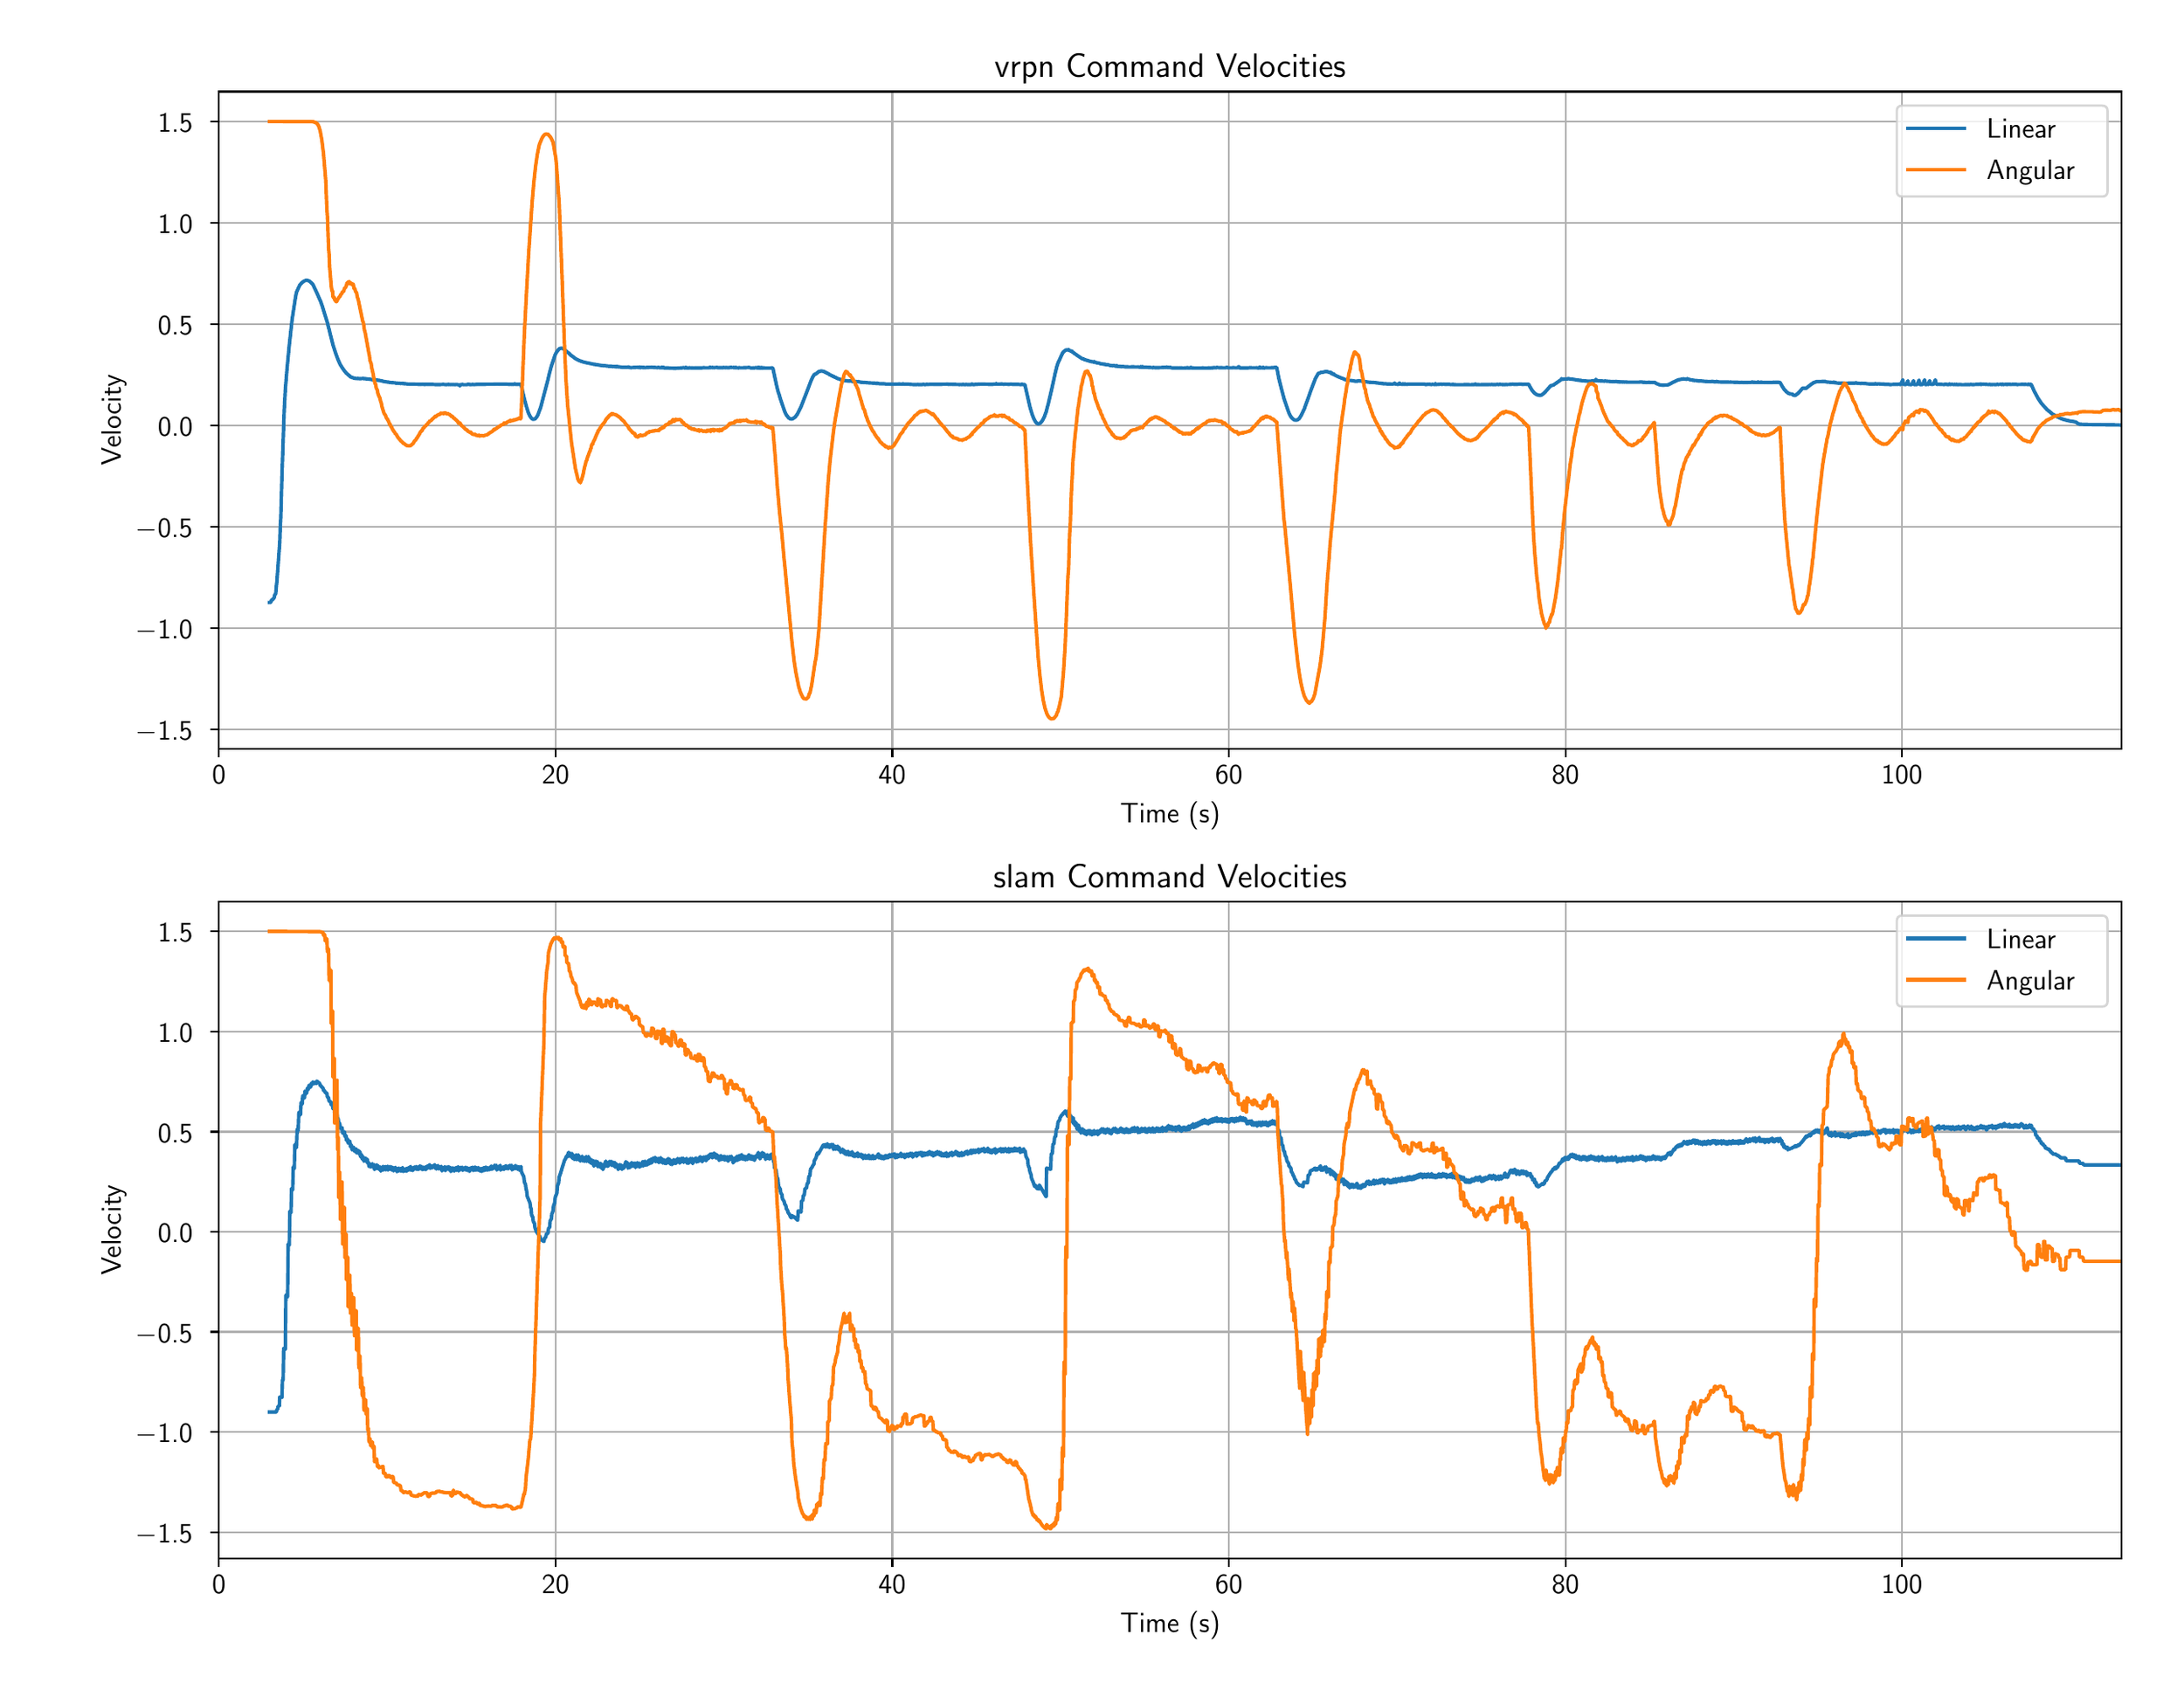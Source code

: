 \begingroup%
\makeatletter%
\begin{pgfpicture}%
\pgfpathrectangle{\pgfpointorigin}{\pgfqpoint{12.65in}{9.77in}}%
\pgfusepath{use as bounding box, clip}%
\begin{pgfscope}%
\pgfsetbuttcap%
\pgfsetmiterjoin%
\definecolor{currentfill}{rgb}{1.0,1.0,1.0}%
\pgfsetfillcolor{currentfill}%
\pgfsetlinewidth{0.0pt}%
\definecolor{currentstroke}{rgb}{1.0,1.0,1.0}%
\pgfsetstrokecolor{currentstroke}%
\pgfsetdash{}{0pt}%
\pgfpathmoveto{\pgfqpoint{0.0in}{0.0in}}%
\pgfpathlineto{\pgfqpoint{12.65in}{0.0in}}%
\pgfpathlineto{\pgfqpoint{12.65in}{9.77in}}%
\pgfpathlineto{\pgfqpoint{0.0in}{9.77in}}%
\pgfpathlineto{\pgfqpoint{0.0in}{0.0in}}%
\pgfpathclose%
\pgfusepath{fill}%
\end{pgfscope}%
\begin{pgfscope}%
\pgfsetbuttcap%
\pgfsetmiterjoin%
\definecolor{currentfill}{rgb}{1.0,1.0,1.0}%
\pgfsetfillcolor{currentfill}%
\pgfsetlinewidth{0.0pt}%
\definecolor{currentstroke}{rgb}{0.0,0.0,0.0}%
\pgfsetstrokecolor{currentstroke}%
\pgfsetstrokeopacity{0.0}%
\pgfsetdash{}{0pt}%
\pgfpathmoveto{\pgfqpoint{1.158in}{5.474in}}%
\pgfpathlineto{\pgfqpoint{12.422in}{5.474in}}%
\pgfpathlineto{\pgfqpoint{12.422in}{9.366in}}%
\pgfpathlineto{\pgfqpoint{1.158in}{9.366in}}%
\pgfpathlineto{\pgfqpoint{1.158in}{5.474in}}%
\pgfpathclose%
\pgfusepath{fill}%
\end{pgfscope}%
\begin{pgfscope}%
\pgfpathrectangle{\pgfqpoint{1.158in}{5.474in}}{\pgfqpoint{11.264in}{3.892in}}%
\pgfusepath{clip}%
\pgfsetrectcap%
\pgfsetroundjoin%
\pgfsetlinewidth{0.803pt}%
\definecolor{currentstroke}{rgb}{0.69,0.69,0.69}%
\pgfsetstrokecolor{currentstroke}%
\pgfsetdash{}{0pt}%
\pgfpathmoveto{\pgfqpoint{1.158in}{5.474in}}%
\pgfpathlineto{\pgfqpoint{1.158in}{9.366in}}%
\pgfusepath{stroke}%
\end{pgfscope}%
\begin{pgfscope}%
\pgfsetbuttcap%
\pgfsetroundjoin%
\definecolor{currentfill}{rgb}{0.0,0.0,0.0}%
\pgfsetfillcolor{currentfill}%
\pgfsetlinewidth{0.803pt}%
\definecolor{currentstroke}{rgb}{0.0,0.0,0.0}%
\pgfsetstrokecolor{currentstroke}%
\pgfsetdash{}{0pt}%
\pgfsys@defobject{currentmarker}{\pgfqpoint{0.0in}{-0.049in}}{\pgfqpoint{0.0in}{0.0in}}{%
\pgfpathmoveto{\pgfqpoint{0.0in}{0.0in}}%
\pgfpathlineto{\pgfqpoint{0.0in}{-0.049in}}%
\pgfusepath{stroke,fill}%
}%
\begin{pgfscope}%
\pgfsys@transformshift{1.158in}{5.474in}%
\pgfsys@useobject{currentmarker}{}%
\end{pgfscope}%
\end{pgfscope}%
\begin{pgfscope}%
\definecolor{textcolor}{rgb}{0.0,0.0,0.0}%
\pgfsetstrokecolor{textcolor}%
\pgfsetfillcolor{textcolor}%
\pgftext[x=1.158in,y=5.377in,,top]{\color{textcolor}\sffamily\fontsize{12.0}{14.4}\selectfont 0}%
\end{pgfscope}%
\begin{pgfscope}%
\pgfpathrectangle{\pgfqpoint{1.158in}{5.474in}}{\pgfqpoint{11.264in}{3.892in}}%
\pgfusepath{clip}%
\pgfsetrectcap%
\pgfsetroundjoin%
\pgfsetlinewidth{0.803pt}%
\definecolor{currentstroke}{rgb}{0.69,0.69,0.69}%
\pgfsetstrokecolor{currentstroke}%
\pgfsetdash{}{0pt}%
\pgfpathmoveto{\pgfqpoint{3.151in}{5.474in}}%
\pgfpathlineto{\pgfqpoint{3.151in}{9.366in}}%
\pgfusepath{stroke}%
\end{pgfscope}%
\begin{pgfscope}%
\pgfsetbuttcap%
\pgfsetroundjoin%
\definecolor{currentfill}{rgb}{0.0,0.0,0.0}%
\pgfsetfillcolor{currentfill}%
\pgfsetlinewidth{0.803pt}%
\definecolor{currentstroke}{rgb}{0.0,0.0,0.0}%
\pgfsetstrokecolor{currentstroke}%
\pgfsetdash{}{0pt}%
\pgfsys@defobject{currentmarker}{\pgfqpoint{0.0in}{-0.049in}}{\pgfqpoint{0.0in}{0.0in}}{%
\pgfpathmoveto{\pgfqpoint{0.0in}{0.0in}}%
\pgfpathlineto{\pgfqpoint{0.0in}{-0.049in}}%
\pgfusepath{stroke,fill}%
}%
\begin{pgfscope}%
\pgfsys@transformshift{3.151in}{5.474in}%
\pgfsys@useobject{currentmarker}{}%
\end{pgfscope}%
\end{pgfscope}%
\begin{pgfscope}%
\definecolor{textcolor}{rgb}{0.0,0.0,0.0}%
\pgfsetstrokecolor{textcolor}%
\pgfsetfillcolor{textcolor}%
\pgftext[x=3.151in,y=5.377in,,top]{\color{textcolor}\sffamily\fontsize{12.0}{14.4}\selectfont 20}%
\end{pgfscope}%
\begin{pgfscope}%
\pgfpathrectangle{\pgfqpoint{1.158in}{5.474in}}{\pgfqpoint{11.264in}{3.892in}}%
\pgfusepath{clip}%
\pgfsetrectcap%
\pgfsetroundjoin%
\pgfsetlinewidth{0.803pt}%
\definecolor{currentstroke}{rgb}{0.69,0.69,0.69}%
\pgfsetstrokecolor{currentstroke}%
\pgfsetdash{}{0pt}%
\pgfpathmoveto{\pgfqpoint{5.144in}{5.474in}}%
\pgfpathlineto{\pgfqpoint{5.144in}{9.366in}}%
\pgfusepath{stroke}%
\end{pgfscope}%
\begin{pgfscope}%
\pgfsetbuttcap%
\pgfsetroundjoin%
\definecolor{currentfill}{rgb}{0.0,0.0,0.0}%
\pgfsetfillcolor{currentfill}%
\pgfsetlinewidth{0.803pt}%
\definecolor{currentstroke}{rgb}{0.0,0.0,0.0}%
\pgfsetstrokecolor{currentstroke}%
\pgfsetdash{}{0pt}%
\pgfsys@defobject{currentmarker}{\pgfqpoint{0.0in}{-0.049in}}{\pgfqpoint{0.0in}{0.0in}}{%
\pgfpathmoveto{\pgfqpoint{0.0in}{0.0in}}%
\pgfpathlineto{\pgfqpoint{0.0in}{-0.049in}}%
\pgfusepath{stroke,fill}%
}%
\begin{pgfscope}%
\pgfsys@transformshift{5.144in}{5.474in}%
\pgfsys@useobject{currentmarker}{}%
\end{pgfscope}%
\end{pgfscope}%
\begin{pgfscope}%
\definecolor{textcolor}{rgb}{0.0,0.0,0.0}%
\pgfsetstrokecolor{textcolor}%
\pgfsetfillcolor{textcolor}%
\pgftext[x=5.144in,y=5.377in,,top]{\color{textcolor}\sffamily\fontsize{12.0}{14.4}\selectfont 40}%
\end{pgfscope}%
\begin{pgfscope}%
\pgfpathrectangle{\pgfqpoint{1.158in}{5.474in}}{\pgfqpoint{11.264in}{3.892in}}%
\pgfusepath{clip}%
\pgfsetrectcap%
\pgfsetroundjoin%
\pgfsetlinewidth{0.803pt}%
\definecolor{currentstroke}{rgb}{0.69,0.69,0.69}%
\pgfsetstrokecolor{currentstroke}%
\pgfsetdash{}{0pt}%
\pgfpathmoveto{\pgfqpoint{7.137in}{5.474in}}%
\pgfpathlineto{\pgfqpoint{7.137in}{9.366in}}%
\pgfusepath{stroke}%
\end{pgfscope}%
\begin{pgfscope}%
\pgfsetbuttcap%
\pgfsetroundjoin%
\definecolor{currentfill}{rgb}{0.0,0.0,0.0}%
\pgfsetfillcolor{currentfill}%
\pgfsetlinewidth{0.803pt}%
\definecolor{currentstroke}{rgb}{0.0,0.0,0.0}%
\pgfsetstrokecolor{currentstroke}%
\pgfsetdash{}{0pt}%
\pgfsys@defobject{currentmarker}{\pgfqpoint{0.0in}{-0.049in}}{\pgfqpoint{0.0in}{0.0in}}{%
\pgfpathmoveto{\pgfqpoint{0.0in}{0.0in}}%
\pgfpathlineto{\pgfqpoint{0.0in}{-0.049in}}%
\pgfusepath{stroke,fill}%
}%
\begin{pgfscope}%
\pgfsys@transformshift{7.137in}{5.474in}%
\pgfsys@useobject{currentmarker}{}%
\end{pgfscope}%
\end{pgfscope}%
\begin{pgfscope}%
\definecolor{textcolor}{rgb}{0.0,0.0,0.0}%
\pgfsetstrokecolor{textcolor}%
\pgfsetfillcolor{textcolor}%
\pgftext[x=7.137in,y=5.377in,,top]{\color{textcolor}\sffamily\fontsize{12.0}{14.4}\selectfont 60}%
\end{pgfscope}%
\begin{pgfscope}%
\pgfpathrectangle{\pgfqpoint{1.158in}{5.474in}}{\pgfqpoint{11.264in}{3.892in}}%
\pgfusepath{clip}%
\pgfsetrectcap%
\pgfsetroundjoin%
\pgfsetlinewidth{0.803pt}%
\definecolor{currentstroke}{rgb}{0.69,0.69,0.69}%
\pgfsetstrokecolor{currentstroke}%
\pgfsetdash{}{0pt}%
\pgfpathmoveto{\pgfqpoint{9.13in}{5.474in}}%
\pgfpathlineto{\pgfqpoint{9.13in}{9.366in}}%
\pgfusepath{stroke}%
\end{pgfscope}%
\begin{pgfscope}%
\pgfsetbuttcap%
\pgfsetroundjoin%
\definecolor{currentfill}{rgb}{0.0,0.0,0.0}%
\pgfsetfillcolor{currentfill}%
\pgfsetlinewidth{0.803pt}%
\definecolor{currentstroke}{rgb}{0.0,0.0,0.0}%
\pgfsetstrokecolor{currentstroke}%
\pgfsetdash{}{0pt}%
\pgfsys@defobject{currentmarker}{\pgfqpoint{0.0in}{-0.049in}}{\pgfqpoint{0.0in}{0.0in}}{%
\pgfpathmoveto{\pgfqpoint{0.0in}{0.0in}}%
\pgfpathlineto{\pgfqpoint{0.0in}{-0.049in}}%
\pgfusepath{stroke,fill}%
}%
\begin{pgfscope}%
\pgfsys@transformshift{9.13in}{5.474in}%
\pgfsys@useobject{currentmarker}{}%
\end{pgfscope}%
\end{pgfscope}%
\begin{pgfscope}%
\definecolor{textcolor}{rgb}{0.0,0.0,0.0}%
\pgfsetstrokecolor{textcolor}%
\pgfsetfillcolor{textcolor}%
\pgftext[x=9.13in,y=5.377in,,top]{\color{textcolor}\sffamily\fontsize{12.0}{14.4}\selectfont 80}%
\end{pgfscope}%
\begin{pgfscope}%
\pgfpathrectangle{\pgfqpoint{1.158in}{5.474in}}{\pgfqpoint{11.264in}{3.892in}}%
\pgfusepath{clip}%
\pgfsetrectcap%
\pgfsetroundjoin%
\pgfsetlinewidth{0.803pt}%
\definecolor{currentstroke}{rgb}{0.69,0.69,0.69}%
\pgfsetstrokecolor{currentstroke}%
\pgfsetdash{}{0pt}%
\pgfpathmoveto{\pgfqpoint{11.122in}{5.474in}}%
\pgfpathlineto{\pgfqpoint{11.122in}{9.366in}}%
\pgfusepath{stroke}%
\end{pgfscope}%
\begin{pgfscope}%
\pgfsetbuttcap%
\pgfsetroundjoin%
\definecolor{currentfill}{rgb}{0.0,0.0,0.0}%
\pgfsetfillcolor{currentfill}%
\pgfsetlinewidth{0.803pt}%
\definecolor{currentstroke}{rgb}{0.0,0.0,0.0}%
\pgfsetstrokecolor{currentstroke}%
\pgfsetdash{}{0pt}%
\pgfsys@defobject{currentmarker}{\pgfqpoint{0.0in}{-0.049in}}{\pgfqpoint{0.0in}{0.0in}}{%
\pgfpathmoveto{\pgfqpoint{0.0in}{0.0in}}%
\pgfpathlineto{\pgfqpoint{0.0in}{-0.049in}}%
\pgfusepath{stroke,fill}%
}%
\begin{pgfscope}%
\pgfsys@transformshift{11.122in}{5.474in}%
\pgfsys@useobject{currentmarker}{}%
\end{pgfscope}%
\end{pgfscope}%
\begin{pgfscope}%
\definecolor{textcolor}{rgb}{0.0,0.0,0.0}%
\pgfsetstrokecolor{textcolor}%
\pgfsetfillcolor{textcolor}%
\pgftext[x=11.122in,y=5.377in,,top]{\color{textcolor}\sffamily\fontsize{12.0}{14.4}\selectfont 100}%
\end{pgfscope}%
\begin{pgfscope}%
\definecolor{textcolor}{rgb}{0.0,0.0,0.0}%
\pgfsetstrokecolor{textcolor}%
\pgfsetfillcolor{textcolor}%
\pgftext[x=6.79in,y=5.16in,,top]{\color{textcolor}\sffamily\fontsize{12.0}{14.4}\selectfont Time (s)}%
\end{pgfscope}%
\begin{pgfscope}%
\pgfpathrectangle{\pgfqpoint{1.158in}{5.474in}}{\pgfqpoint{11.264in}{3.892in}}%
\pgfusepath{clip}%
\pgfsetrectcap%
\pgfsetroundjoin%
\pgfsetlinewidth{0.803pt}%
\definecolor{currentstroke}{rgb}{0.69,0.69,0.69}%
\pgfsetstrokecolor{currentstroke}%
\pgfsetdash{}{0pt}%
\pgfpathmoveto{\pgfqpoint{1.158in}{5.589in}}%
\pgfpathlineto{\pgfqpoint{12.422in}{5.589in}}%
\pgfusepath{stroke}%
\end{pgfscope}%
\begin{pgfscope}%
\pgfsetbuttcap%
\pgfsetroundjoin%
\definecolor{currentfill}{rgb}{0.0,0.0,0.0}%
\pgfsetfillcolor{currentfill}%
\pgfsetlinewidth{0.803pt}%
\definecolor{currentstroke}{rgb}{0.0,0.0,0.0}%
\pgfsetstrokecolor{currentstroke}%
\pgfsetdash{}{0pt}%
\pgfsys@defobject{currentmarker}{\pgfqpoint{-0.049in}{0.0in}}{\pgfqpoint{-0.0in}{0.0in}}{%
\pgfpathmoveto{\pgfqpoint{-0.0in}{0.0in}}%
\pgfpathlineto{\pgfqpoint{-0.049in}{0.0in}}%
\pgfusepath{stroke,fill}%
}%
\begin{pgfscope}%
\pgfsys@transformshift{1.158in}{5.589in}%
\pgfsys@useobject{currentmarker}{}%
\end{pgfscope}%
\end{pgfscope}%
\begin{pgfscope}%
\definecolor{textcolor}{rgb}{0.0,0.0,0.0}%
\pgfsetstrokecolor{textcolor}%
\pgfsetfillcolor{textcolor}%
\pgftext[x=0.666in, y=5.526in, left, base]{\color{textcolor}\sffamily\fontsize{12.0}{14.4}\selectfont \ensuremath{-}1.5}%
\end{pgfscope}%
\begin{pgfscope}%
\pgfpathrectangle{\pgfqpoint{1.158in}{5.474in}}{\pgfqpoint{11.264in}{3.892in}}%
\pgfusepath{clip}%
\pgfsetrectcap%
\pgfsetroundjoin%
\pgfsetlinewidth{0.803pt}%
\definecolor{currentstroke}{rgb}{0.69,0.69,0.69}%
\pgfsetstrokecolor{currentstroke}%
\pgfsetdash{}{0pt}%
\pgfpathmoveto{\pgfqpoint{1.158in}{6.189in}}%
\pgfpathlineto{\pgfqpoint{12.422in}{6.189in}}%
\pgfusepath{stroke}%
\end{pgfscope}%
\begin{pgfscope}%
\pgfsetbuttcap%
\pgfsetroundjoin%
\definecolor{currentfill}{rgb}{0.0,0.0,0.0}%
\pgfsetfillcolor{currentfill}%
\pgfsetlinewidth{0.803pt}%
\definecolor{currentstroke}{rgb}{0.0,0.0,0.0}%
\pgfsetstrokecolor{currentstroke}%
\pgfsetdash{}{0pt}%
\pgfsys@defobject{currentmarker}{\pgfqpoint{-0.049in}{0.0in}}{\pgfqpoint{-0.0in}{0.0in}}{%
\pgfpathmoveto{\pgfqpoint{-0.0in}{0.0in}}%
\pgfpathlineto{\pgfqpoint{-0.049in}{0.0in}}%
\pgfusepath{stroke,fill}%
}%
\begin{pgfscope}%
\pgfsys@transformshift{1.158in}{6.189in}%
\pgfsys@useobject{currentmarker}{}%
\end{pgfscope}%
\end{pgfscope}%
\begin{pgfscope}%
\definecolor{textcolor}{rgb}{0.0,0.0,0.0}%
\pgfsetstrokecolor{textcolor}%
\pgfsetfillcolor{textcolor}%
\pgftext[x=0.666in, y=6.126in, left, base]{\color{textcolor}\sffamily\fontsize{12.0}{14.4}\selectfont \ensuremath{-}1.0}%
\end{pgfscope}%
\begin{pgfscope}%
\pgfpathrectangle{\pgfqpoint{1.158in}{5.474in}}{\pgfqpoint{11.264in}{3.892in}}%
\pgfusepath{clip}%
\pgfsetrectcap%
\pgfsetroundjoin%
\pgfsetlinewidth{0.803pt}%
\definecolor{currentstroke}{rgb}{0.69,0.69,0.69}%
\pgfsetstrokecolor{currentstroke}%
\pgfsetdash{}{0pt}%
\pgfpathmoveto{\pgfqpoint{1.158in}{6.789in}}%
\pgfpathlineto{\pgfqpoint{12.422in}{6.789in}}%
\pgfusepath{stroke}%
\end{pgfscope}%
\begin{pgfscope}%
\pgfsetbuttcap%
\pgfsetroundjoin%
\definecolor{currentfill}{rgb}{0.0,0.0,0.0}%
\pgfsetfillcolor{currentfill}%
\pgfsetlinewidth{0.803pt}%
\definecolor{currentstroke}{rgb}{0.0,0.0,0.0}%
\pgfsetstrokecolor{currentstroke}%
\pgfsetdash{}{0pt}%
\pgfsys@defobject{currentmarker}{\pgfqpoint{-0.049in}{0.0in}}{\pgfqpoint{-0.0in}{0.0in}}{%
\pgfpathmoveto{\pgfqpoint{-0.0in}{0.0in}}%
\pgfpathlineto{\pgfqpoint{-0.049in}{0.0in}}%
\pgfusepath{stroke,fill}%
}%
\begin{pgfscope}%
\pgfsys@transformshift{1.158in}{6.789in}%
\pgfsys@useobject{currentmarker}{}%
\end{pgfscope}%
\end{pgfscope}%
\begin{pgfscope}%
\definecolor{textcolor}{rgb}{0.0,0.0,0.0}%
\pgfsetstrokecolor{textcolor}%
\pgfsetfillcolor{textcolor}%
\pgftext[x=0.666in, y=6.726in, left, base]{\color{textcolor}\sffamily\fontsize{12.0}{14.4}\selectfont \ensuremath{-}0.5}%
\end{pgfscope}%
\begin{pgfscope}%
\pgfpathrectangle{\pgfqpoint{1.158in}{5.474in}}{\pgfqpoint{11.264in}{3.892in}}%
\pgfusepath{clip}%
\pgfsetrectcap%
\pgfsetroundjoin%
\pgfsetlinewidth{0.803pt}%
\definecolor{currentstroke}{rgb}{0.69,0.69,0.69}%
\pgfsetstrokecolor{currentstroke}%
\pgfsetdash{}{0pt}%
\pgfpathmoveto{\pgfqpoint{1.158in}{7.389in}}%
\pgfpathlineto{\pgfqpoint{12.422in}{7.389in}}%
\pgfusepath{stroke}%
\end{pgfscope}%
\begin{pgfscope}%
\pgfsetbuttcap%
\pgfsetroundjoin%
\definecolor{currentfill}{rgb}{0.0,0.0,0.0}%
\pgfsetfillcolor{currentfill}%
\pgfsetlinewidth{0.803pt}%
\definecolor{currentstroke}{rgb}{0.0,0.0,0.0}%
\pgfsetstrokecolor{currentstroke}%
\pgfsetdash{}{0pt}%
\pgfsys@defobject{currentmarker}{\pgfqpoint{-0.049in}{0.0in}}{\pgfqpoint{-0.0in}{0.0in}}{%
\pgfpathmoveto{\pgfqpoint{-0.0in}{0.0in}}%
\pgfpathlineto{\pgfqpoint{-0.049in}{0.0in}}%
\pgfusepath{stroke,fill}%
}%
\begin{pgfscope}%
\pgfsys@transformshift{1.158in}{7.389in}%
\pgfsys@useobject{currentmarker}{}%
\end{pgfscope}%
\end{pgfscope}%
\begin{pgfscope}%
\definecolor{textcolor}{rgb}{0.0,0.0,0.0}%
\pgfsetstrokecolor{textcolor}%
\pgfsetfillcolor{textcolor}%
\pgftext[x=0.796in, y=7.326in, left, base]{\color{textcolor}\sffamily\fontsize{12.0}{14.4}\selectfont 0.0}%
\end{pgfscope}%
\begin{pgfscope}%
\pgfpathrectangle{\pgfqpoint{1.158in}{5.474in}}{\pgfqpoint{11.264in}{3.892in}}%
\pgfusepath{clip}%
\pgfsetrectcap%
\pgfsetroundjoin%
\pgfsetlinewidth{0.803pt}%
\definecolor{currentstroke}{rgb}{0.69,0.69,0.69}%
\pgfsetstrokecolor{currentstroke}%
\pgfsetdash{}{0pt}%
\pgfpathmoveto{\pgfqpoint{1.158in}{7.989in}}%
\pgfpathlineto{\pgfqpoint{12.422in}{7.989in}}%
\pgfusepath{stroke}%
\end{pgfscope}%
\begin{pgfscope}%
\pgfsetbuttcap%
\pgfsetroundjoin%
\definecolor{currentfill}{rgb}{0.0,0.0,0.0}%
\pgfsetfillcolor{currentfill}%
\pgfsetlinewidth{0.803pt}%
\definecolor{currentstroke}{rgb}{0.0,0.0,0.0}%
\pgfsetstrokecolor{currentstroke}%
\pgfsetdash{}{0pt}%
\pgfsys@defobject{currentmarker}{\pgfqpoint{-0.049in}{0.0in}}{\pgfqpoint{-0.0in}{0.0in}}{%
\pgfpathmoveto{\pgfqpoint{-0.0in}{0.0in}}%
\pgfpathlineto{\pgfqpoint{-0.049in}{0.0in}}%
\pgfusepath{stroke,fill}%
}%
\begin{pgfscope}%
\pgfsys@transformshift{1.158in}{7.989in}%
\pgfsys@useobject{currentmarker}{}%
\end{pgfscope}%
\end{pgfscope}%
\begin{pgfscope}%
\definecolor{textcolor}{rgb}{0.0,0.0,0.0}%
\pgfsetstrokecolor{textcolor}%
\pgfsetfillcolor{textcolor}%
\pgftext[x=0.796in, y=7.926in, left, base]{\color{textcolor}\sffamily\fontsize{12.0}{14.4}\selectfont 0.5}%
\end{pgfscope}%
\begin{pgfscope}%
\pgfpathrectangle{\pgfqpoint{1.158in}{5.474in}}{\pgfqpoint{11.264in}{3.892in}}%
\pgfusepath{clip}%
\pgfsetrectcap%
\pgfsetroundjoin%
\pgfsetlinewidth{0.803pt}%
\definecolor{currentstroke}{rgb}{0.69,0.69,0.69}%
\pgfsetstrokecolor{currentstroke}%
\pgfsetdash{}{0pt}%
\pgfpathmoveto{\pgfqpoint{1.158in}{8.589in}}%
\pgfpathlineto{\pgfqpoint{12.422in}{8.589in}}%
\pgfusepath{stroke}%
\end{pgfscope}%
\begin{pgfscope}%
\pgfsetbuttcap%
\pgfsetroundjoin%
\definecolor{currentfill}{rgb}{0.0,0.0,0.0}%
\pgfsetfillcolor{currentfill}%
\pgfsetlinewidth{0.803pt}%
\definecolor{currentstroke}{rgb}{0.0,0.0,0.0}%
\pgfsetstrokecolor{currentstroke}%
\pgfsetdash{}{0pt}%
\pgfsys@defobject{currentmarker}{\pgfqpoint{-0.049in}{0.0in}}{\pgfqpoint{-0.0in}{0.0in}}{%
\pgfpathmoveto{\pgfqpoint{-0.0in}{0.0in}}%
\pgfpathlineto{\pgfqpoint{-0.049in}{0.0in}}%
\pgfusepath{stroke,fill}%
}%
\begin{pgfscope}%
\pgfsys@transformshift{1.158in}{8.589in}%
\pgfsys@useobject{currentmarker}{}%
\end{pgfscope}%
\end{pgfscope}%
\begin{pgfscope}%
\definecolor{textcolor}{rgb}{0.0,0.0,0.0}%
\pgfsetstrokecolor{textcolor}%
\pgfsetfillcolor{textcolor}%
\pgftext[x=0.796in, y=8.526in, left, base]{\color{textcolor}\sffamily\fontsize{12.0}{14.4}\selectfont 1.0}%
\end{pgfscope}%
\begin{pgfscope}%
\pgfpathrectangle{\pgfqpoint{1.158in}{5.474in}}{\pgfqpoint{11.264in}{3.892in}}%
\pgfusepath{clip}%
\pgfsetrectcap%
\pgfsetroundjoin%
\pgfsetlinewidth{0.803pt}%
\definecolor{currentstroke}{rgb}{0.69,0.69,0.69}%
\pgfsetstrokecolor{currentstroke}%
\pgfsetdash{}{0pt}%
\pgfpathmoveto{\pgfqpoint{1.158in}{9.189in}}%
\pgfpathlineto{\pgfqpoint{12.422in}{9.189in}}%
\pgfusepath{stroke}%
\end{pgfscope}%
\begin{pgfscope}%
\pgfsetbuttcap%
\pgfsetroundjoin%
\definecolor{currentfill}{rgb}{0.0,0.0,0.0}%
\pgfsetfillcolor{currentfill}%
\pgfsetlinewidth{0.803pt}%
\definecolor{currentstroke}{rgb}{0.0,0.0,0.0}%
\pgfsetstrokecolor{currentstroke}%
\pgfsetdash{}{0pt}%
\pgfsys@defobject{currentmarker}{\pgfqpoint{-0.049in}{0.0in}}{\pgfqpoint{-0.0in}{0.0in}}{%
\pgfpathmoveto{\pgfqpoint{-0.0in}{0.0in}}%
\pgfpathlineto{\pgfqpoint{-0.049in}{0.0in}}%
\pgfusepath{stroke,fill}%
}%
\begin{pgfscope}%
\pgfsys@transformshift{1.158in}{9.189in}%
\pgfsys@useobject{currentmarker}{}%
\end{pgfscope}%
\end{pgfscope}%
\begin{pgfscope}%
\definecolor{textcolor}{rgb}{0.0,0.0,0.0}%
\pgfsetstrokecolor{textcolor}%
\pgfsetfillcolor{textcolor}%
\pgftext[x=0.796in, y=9.126in, left, base]{\color{textcolor}\sffamily\fontsize{12.0}{14.4}\selectfont 1.5}%
\end{pgfscope}%
\begin{pgfscope}%
\definecolor{textcolor}{rgb}{0.0,0.0,0.0}%
\pgfsetstrokecolor{textcolor}%
\pgfsetfillcolor{textcolor}%
\pgftext[x=0.61in,y=7.42in,,bottom,rotate=90.0]{\color{textcolor}\sffamily\fontsize{12.0}{14.4}\selectfont Velocity}%
\end{pgfscope}%
\begin{pgfscope}%
\pgfpathrectangle{\pgfqpoint{1.158in}{5.474in}}{\pgfqpoint{11.264in}{3.892in}}%
\pgfusepath{clip}%
\pgfsetrectcap%
\pgfsetroundjoin%
\pgfsetlinewidth{1.506pt}%
\definecolor{currentstroke}{rgb}{0.122,0.467,0.706}%
\pgfsetstrokecolor{currentstroke}%
\pgfsetdash{}{0pt}%
\pgfpathmoveto{\pgfqpoint{1.458in}{6.34in}}%
\pgfpathlineto{\pgfqpoint{1.461in}{6.34in}}%
\pgfpathlineto{\pgfqpoint{1.464in}{6.341in}}%
\pgfpathlineto{\pgfqpoint{1.468in}{6.351in}}%
\pgfpathlineto{\pgfqpoint{1.471in}{6.355in}}%
\pgfpathlineto{\pgfqpoint{1.474in}{6.356in}}%
\pgfpathlineto{\pgfqpoint{1.481in}{6.364in}}%
\pgfpathlineto{\pgfqpoint{1.484in}{6.366in}}%
\pgfpathlineto{\pgfqpoint{1.488in}{6.384in}}%
\pgfpathlineto{\pgfqpoint{1.494in}{6.393in}}%
\pgfpathlineto{\pgfqpoint{1.498in}{6.438in}}%
\pgfpathlineto{\pgfqpoint{1.501in}{6.466in}}%
\pgfpathlineto{\pgfqpoint{1.518in}{6.698in}}%
\pgfpathlineto{\pgfqpoint{1.521in}{6.788in}}%
\pgfpathlineto{\pgfqpoint{1.524in}{6.844in}}%
\pgfpathlineto{\pgfqpoint{1.531in}{7.097in}}%
\pgfpathlineto{\pgfqpoint{1.544in}{7.475in}}%
\pgfpathlineto{\pgfqpoint{1.551in}{7.604in}}%
\pgfpathlineto{\pgfqpoint{1.554in}{7.64in}}%
\pgfpathlineto{\pgfqpoint{1.561in}{7.726in}}%
\pgfpathlineto{\pgfqpoint{1.574in}{7.862in}}%
\pgfpathlineto{\pgfqpoint{1.591in}{8.017in}}%
\pgfpathlineto{\pgfqpoint{1.611in}{8.147in}}%
\pgfpathlineto{\pgfqpoint{1.617in}{8.178in}}%
\pgfpathlineto{\pgfqpoint{1.637in}{8.221in}}%
\pgfpathlineto{\pgfqpoint{1.65in}{8.235in}}%
\pgfpathlineto{\pgfqpoint{1.664in}{8.245in}}%
\pgfpathlineto{\pgfqpoint{1.667in}{8.244in}}%
\pgfpathlineto{\pgfqpoint{1.67in}{8.248in}}%
\pgfpathlineto{\pgfqpoint{1.674in}{8.248in}}%
\pgfpathlineto{\pgfqpoint{1.677in}{8.248in}}%
\pgfpathlineto{\pgfqpoint{1.68in}{8.248in}}%
\pgfpathlineto{\pgfqpoint{1.687in}{8.246in}}%
\pgfpathlineto{\pgfqpoint{1.694in}{8.243in}}%
\pgfpathlineto{\pgfqpoint{1.707in}{8.231in}}%
\pgfpathlineto{\pgfqpoint{1.714in}{8.224in}}%
\pgfpathlineto{\pgfqpoint{1.72in}{8.211in}}%
\pgfpathlineto{\pgfqpoint{1.741in}{8.166in}}%
\pgfpathlineto{\pgfqpoint{1.753in}{8.138in}}%
\pgfpathlineto{\pgfqpoint{1.76in}{8.123in}}%
\pgfpathlineto{\pgfqpoint{1.77in}{8.094in}}%
\pgfpathlineto{\pgfqpoint{1.8in}{7.997in}}%
\pgfpathlineto{\pgfqpoint{1.807in}{7.967in}}%
\pgfpathlineto{\pgfqpoint{1.81in}{7.959in}}%
\pgfpathlineto{\pgfqpoint{1.817in}{7.927in}}%
\pgfpathlineto{\pgfqpoint{1.82in}{7.917in}}%
\pgfpathlineto{\pgfqpoint{1.827in}{7.889in}}%
\pgfpathlineto{\pgfqpoint{1.833in}{7.865in}}%
\pgfpathlineto{\pgfqpoint{1.85in}{7.813in}}%
\pgfpathlineto{\pgfqpoint{1.863in}{7.778in}}%
\pgfpathlineto{\pgfqpoint{1.876in}{7.749in}}%
\pgfpathlineto{\pgfqpoint{1.89in}{7.727in}}%
\pgfpathlineto{\pgfqpoint{1.9in}{7.713in}}%
\pgfpathlineto{\pgfqpoint{1.913in}{7.697in}}%
\pgfpathlineto{\pgfqpoint{1.916in}{7.695in}}%
\pgfpathlineto{\pgfqpoint{1.92in}{7.691in}}%
\pgfpathlineto{\pgfqpoint{1.923in}{7.689in}}%
\pgfpathlineto{\pgfqpoint{1.926in}{7.685in}}%
\pgfpathlineto{\pgfqpoint{1.93in}{7.684in}}%
\pgfpathlineto{\pgfqpoint{1.936in}{7.677in}}%
\pgfpathlineto{\pgfqpoint{1.94in}{7.675in}}%
\pgfpathlineto{\pgfqpoint{1.943in}{7.675in}}%
\pgfpathlineto{\pgfqpoint{1.95in}{7.671in}}%
\pgfpathlineto{\pgfqpoint{1.953in}{7.672in}}%
\pgfpathlineto{\pgfqpoint{1.956in}{7.669in}}%
\pgfpathlineto{\pgfqpoint{1.959in}{7.668in}}%
\pgfpathlineto{\pgfqpoint{1.963in}{7.669in}}%
\pgfpathlineto{\pgfqpoint{1.966in}{7.667in}}%
\pgfpathlineto{\pgfqpoint{1.979in}{7.666in}}%
\pgfpathlineto{\pgfqpoint{1.983in}{7.668in}}%
\pgfpathlineto{\pgfqpoint{1.986in}{7.666in}}%
\pgfpathlineto{\pgfqpoint{1.999in}{7.666in}}%
\pgfpathlineto{\pgfqpoint{2.013in}{7.667in}}%
\pgfpathlineto{\pgfqpoint{2.016in}{7.665in}}%
\pgfpathlineto{\pgfqpoint{2.019in}{7.665in}}%
\pgfpathlineto{\pgfqpoint{2.023in}{7.667in}}%
\pgfpathlineto{\pgfqpoint{2.026in}{7.665in}}%
\pgfpathlineto{\pgfqpoint{2.046in}{7.663in}}%
\pgfpathlineto{\pgfqpoint{2.066in}{7.66in}}%
\pgfpathlineto{\pgfqpoint{2.082in}{7.657in}}%
\pgfpathlineto{\pgfqpoint{2.086in}{7.659in}}%
\pgfpathlineto{\pgfqpoint{2.089in}{7.657in}}%
\pgfpathlineto{\pgfqpoint{2.092in}{7.657in}}%
\pgfpathlineto{\pgfqpoint{2.096in}{7.659in}}%
\pgfpathlineto{\pgfqpoint{2.099in}{7.656in}}%
\pgfpathlineto{\pgfqpoint{2.102in}{7.655in}}%
\pgfpathlineto{\pgfqpoint{2.109in}{7.656in}}%
\pgfpathlineto{\pgfqpoint{2.112in}{7.653in}}%
\pgfpathlineto{\pgfqpoint{2.115in}{7.654in}}%
\pgfpathlineto{\pgfqpoint{2.139in}{7.648in}}%
\pgfpathlineto{\pgfqpoint{2.142in}{7.649in}}%
\pgfpathlineto{\pgfqpoint{2.145in}{7.647in}}%
\pgfpathlineto{\pgfqpoint{2.165in}{7.645in}}%
\pgfpathlineto{\pgfqpoint{2.169in}{7.643in}}%
\pgfpathlineto{\pgfqpoint{2.202in}{7.641in}}%
\pgfpathlineto{\pgfqpoint{2.205in}{7.639in}}%
\pgfpathlineto{\pgfqpoint{2.215in}{7.639in}}%
\pgfpathlineto{\pgfqpoint{2.218in}{7.641in}}%
\pgfpathlineto{\pgfqpoint{2.222in}{7.638in}}%
\pgfpathlineto{\pgfqpoint{2.225in}{7.638in}}%
\pgfpathlineto{\pgfqpoint{2.229in}{7.64in}}%
\pgfpathlineto{\pgfqpoint{2.232in}{7.637in}}%
\pgfpathlineto{\pgfqpoint{2.235in}{7.637in}}%
\pgfpathlineto{\pgfqpoint{2.238in}{7.64in}}%
\pgfpathlineto{\pgfqpoint{2.242in}{7.637in}}%
\pgfpathlineto{\pgfqpoint{2.245in}{7.637in}}%
\pgfpathlineto{\pgfqpoint{2.248in}{7.638in}}%
\pgfpathlineto{\pgfqpoint{2.252in}{7.636in}}%
\pgfpathlineto{\pgfqpoint{2.255in}{7.636in}}%
\pgfpathlineto{\pgfqpoint{2.259in}{7.637in}}%
\pgfpathlineto{\pgfqpoint{2.262in}{7.635in}}%
\pgfpathlineto{\pgfqpoint{2.265in}{7.635in}}%
\pgfpathlineto{\pgfqpoint{2.268in}{7.636in}}%
\pgfpathlineto{\pgfqpoint{2.272in}{7.634in}}%
\pgfpathlineto{\pgfqpoint{2.305in}{7.633in}}%
\pgfpathlineto{\pgfqpoint{2.308in}{7.634in}}%
\pgfpathlineto{\pgfqpoint{2.315in}{7.633in}}%
\pgfpathlineto{\pgfqpoint{2.351in}{7.632in}}%
\pgfpathlineto{\pgfqpoint{2.358in}{7.632in}}%
\pgfpathlineto{\pgfqpoint{2.361in}{7.634in}}%
\pgfpathlineto{\pgfqpoint{2.365in}{7.632in}}%
\pgfpathlineto{\pgfqpoint{2.368in}{7.632in}}%
\pgfpathlineto{\pgfqpoint{2.371in}{7.634in}}%
\pgfpathlineto{\pgfqpoint{2.375in}{7.631in}}%
\pgfpathlineto{\pgfqpoint{2.378in}{7.631in}}%
\pgfpathlineto{\pgfqpoint{2.381in}{7.634in}}%
\pgfpathlineto{\pgfqpoint{2.385in}{7.632in}}%
\pgfpathlineto{\pgfqpoint{2.421in}{7.632in}}%
\pgfpathlineto{\pgfqpoint{2.438in}{7.631in}}%
\pgfpathlineto{\pgfqpoint{2.458in}{7.631in}}%
\pgfpathlineto{\pgfqpoint{2.468in}{7.631in}}%
\pgfpathlineto{\pgfqpoint{2.488in}{7.632in}}%
\pgfpathlineto{\pgfqpoint{2.491in}{7.631in}}%
\pgfpathlineto{\pgfqpoint{2.494in}{7.632in}}%
\pgfpathlineto{\pgfqpoint{2.498in}{7.63in}}%
\pgfpathlineto{\pgfqpoint{2.511in}{7.631in}}%
\pgfpathlineto{\pgfqpoint{2.514in}{7.633in}}%
\pgfpathlineto{\pgfqpoint{2.518in}{7.631in}}%
\pgfpathlineto{\pgfqpoint{2.521in}{7.631in}}%
\pgfpathlineto{\pgfqpoint{2.524in}{7.633in}}%
\pgfpathlineto{\pgfqpoint{2.527in}{7.631in}}%
\pgfpathlineto{\pgfqpoint{2.531in}{7.631in}}%
\pgfpathlineto{\pgfqpoint{2.534in}{7.632in}}%
\pgfpathlineto{\pgfqpoint{2.537in}{7.631in}}%
\pgfpathlineto{\pgfqpoint{2.541in}{7.631in}}%
\pgfpathlineto{\pgfqpoint{2.544in}{7.632in}}%
\pgfpathlineto{\pgfqpoint{2.551in}{7.63in}}%
\pgfpathlineto{\pgfqpoint{2.561in}{7.631in}}%
\pgfpathlineto{\pgfqpoint{2.564in}{7.632in}}%
\pgfpathlineto{\pgfqpoint{2.571in}{7.63in}}%
\pgfpathlineto{\pgfqpoint{2.574in}{7.632in}}%
\pgfpathlineto{\pgfqpoint{2.577in}{7.63in}}%
\pgfpathlineto{\pgfqpoint{2.58in}{7.63in}}%
\pgfpathlineto{\pgfqpoint{2.584in}{7.623in}}%
\pgfpathlineto{\pgfqpoint{2.587in}{7.63in}}%
\pgfpathlineto{\pgfqpoint{2.6in}{7.632in}}%
\pgfpathlineto{\pgfqpoint{2.604in}{7.63in}}%
\pgfpathlineto{\pgfqpoint{2.624in}{7.63in}}%
\pgfpathlineto{\pgfqpoint{2.63in}{7.632in}}%
\pgfpathlineto{\pgfqpoint{2.634in}{7.632in}}%
\pgfpathlineto{\pgfqpoint{2.637in}{7.633in}}%
\pgfpathlineto{\pgfqpoint{2.641in}{7.631in}}%
\pgfpathlineto{\pgfqpoint{2.654in}{7.631in}}%
\pgfpathlineto{\pgfqpoint{2.657in}{7.633in}}%
\pgfpathlineto{\pgfqpoint{2.661in}{7.631in}}%
\pgfpathlineto{\pgfqpoint{2.664in}{7.631in}}%
\pgfpathlineto{\pgfqpoint{2.667in}{7.632in}}%
\pgfpathlineto{\pgfqpoint{2.67in}{7.631in}}%
\pgfpathlineto{\pgfqpoint{2.674in}{7.631in}}%
\pgfpathlineto{\pgfqpoint{2.677in}{7.632in}}%
\pgfpathlineto{\pgfqpoint{2.683in}{7.631in}}%
\pgfpathlineto{\pgfqpoint{2.687in}{7.633in}}%
\pgfpathlineto{\pgfqpoint{2.693in}{7.632in}}%
\pgfpathlineto{\pgfqpoint{2.796in}{7.633in}}%
\pgfpathlineto{\pgfqpoint{2.8in}{7.636in}}%
\pgfpathlineto{\pgfqpoint{2.803in}{7.633in}}%
\pgfpathlineto{\pgfqpoint{2.806in}{7.634in}}%
\pgfpathlineto{\pgfqpoint{2.826in}{7.633in}}%
\pgfpathlineto{\pgfqpoint{2.83in}{7.634in}}%
\pgfpathlineto{\pgfqpoint{2.833in}{7.633in}}%
\pgfpathlineto{\pgfqpoint{2.84in}{7.633in}}%
\pgfpathlineto{\pgfqpoint{2.853in}{7.633in}}%
\pgfpathlineto{\pgfqpoint{2.856in}{7.634in}}%
\pgfpathlineto{\pgfqpoint{2.863in}{7.633in}}%
\pgfpathlineto{\pgfqpoint{2.876in}{7.632in}}%
\pgfpathlineto{\pgfqpoint{2.883in}{7.632in}}%
\pgfpathlineto{\pgfqpoint{2.886in}{7.634in}}%
\pgfpathlineto{\pgfqpoint{2.889in}{7.632in}}%
\pgfpathlineto{\pgfqpoint{2.906in}{7.632in}}%
\pgfpathlineto{\pgfqpoint{2.909in}{7.636in}}%
\pgfpathlineto{\pgfqpoint{2.913in}{7.632in}}%
\pgfpathlineto{\pgfqpoint{2.916in}{7.632in}}%
\pgfpathlineto{\pgfqpoint{2.919in}{7.633in}}%
\pgfpathlineto{\pgfqpoint{2.923in}{7.632in}}%
\pgfpathlineto{\pgfqpoint{2.929in}{7.632in}}%
\pgfpathlineto{\pgfqpoint{2.933in}{7.633in}}%
\pgfpathlineto{\pgfqpoint{2.936in}{7.632in}}%
\pgfpathlineto{\pgfqpoint{2.939in}{7.632in}}%
\pgfpathlineto{\pgfqpoint{2.943in}{7.634in}}%
\pgfpathlineto{\pgfqpoint{2.946in}{7.632in}}%
\pgfpathlineto{\pgfqpoint{2.966in}{7.545in}}%
\pgfpathlineto{\pgfqpoint{2.979in}{7.498in}}%
\pgfpathlineto{\pgfqpoint{2.989in}{7.466in}}%
\pgfpathlineto{\pgfqpoint{2.999in}{7.444in}}%
\pgfpathlineto{\pgfqpoint{3.006in}{7.434in}}%
\pgfpathlineto{\pgfqpoint{3.012in}{7.428in}}%
\pgfpathlineto{\pgfqpoint{3.019in}{7.425in}}%
\pgfpathlineto{\pgfqpoint{3.022in}{7.426in}}%
\pgfpathlineto{\pgfqpoint{3.029in}{7.427in}}%
\pgfpathlineto{\pgfqpoint{3.039in}{7.439in}}%
\pgfpathlineto{\pgfqpoint{3.046in}{7.451in}}%
\pgfpathlineto{\pgfqpoint{3.055in}{7.476in}}%
\pgfpathlineto{\pgfqpoint{3.062in}{7.494in}}%
\pgfpathlineto{\pgfqpoint{3.106in}{7.661in}}%
\pgfpathlineto{\pgfqpoint{3.112in}{7.688in}}%
\pgfpathlineto{\pgfqpoint{3.125in}{7.737in}}%
\pgfpathlineto{\pgfqpoint{3.139in}{7.779in}}%
\pgfpathlineto{\pgfqpoint{3.148in}{7.806in}}%
\pgfpathlineto{\pgfqpoint{3.155in}{7.82in}}%
\pgfpathlineto{\pgfqpoint{3.162in}{7.83in}}%
\pgfpathlineto{\pgfqpoint{3.172in}{7.842in}}%
\pgfpathlineto{\pgfqpoint{3.178in}{7.845in}}%
\pgfpathlineto{\pgfqpoint{3.185in}{7.846in}}%
\pgfpathlineto{\pgfqpoint{3.192in}{7.845in}}%
\pgfpathlineto{\pgfqpoint{3.202in}{7.839in}}%
\pgfpathlineto{\pgfqpoint{3.225in}{7.819in}}%
\pgfpathlineto{\pgfqpoint{3.229in}{7.82in}}%
\pgfpathlineto{\pgfqpoint{3.232in}{7.813in}}%
\pgfpathlineto{\pgfqpoint{3.235in}{7.81in}}%
\pgfpathlineto{\pgfqpoint{3.238in}{7.809in}}%
\pgfpathlineto{\pgfqpoint{3.241in}{7.804in}}%
\pgfpathlineto{\pgfqpoint{3.245in}{7.802in}}%
\pgfpathlineto{\pgfqpoint{3.248in}{7.801in}}%
\pgfpathlineto{\pgfqpoint{3.251in}{7.797in}}%
\pgfpathlineto{\pgfqpoint{3.255in}{7.796in}}%
\pgfpathlineto{\pgfqpoint{3.258in}{7.792in}}%
\pgfpathlineto{\pgfqpoint{3.271in}{7.783in}}%
\pgfpathlineto{\pgfqpoint{3.295in}{7.771in}}%
\pgfpathlineto{\pgfqpoint{3.298in}{7.772in}}%
\pgfpathlineto{\pgfqpoint{3.301in}{7.769in}}%
\pgfpathlineto{\pgfqpoint{3.321in}{7.763in}}%
\pgfpathlineto{\pgfqpoint{3.358in}{7.755in}}%
\pgfpathlineto{\pgfqpoint{3.361in}{7.756in}}%
\pgfpathlineto{\pgfqpoint{3.364in}{7.753in}}%
\pgfpathlineto{\pgfqpoint{3.368in}{7.753in}}%
\pgfpathlineto{\pgfqpoint{3.371in}{7.755in}}%
\pgfpathlineto{\pgfqpoint{3.374in}{7.751in}}%
\pgfpathlineto{\pgfqpoint{3.378in}{7.751in}}%
\pgfpathlineto{\pgfqpoint{3.381in}{7.752in}}%
\pgfpathlineto{\pgfqpoint{3.384in}{7.75in}}%
\pgfpathlineto{\pgfqpoint{3.388in}{7.749in}}%
\pgfpathlineto{\pgfqpoint{3.391in}{7.75in}}%
\pgfpathlineto{\pgfqpoint{3.395in}{7.748in}}%
\pgfpathlineto{\pgfqpoint{3.437in}{7.742in}}%
\pgfpathlineto{\pgfqpoint{3.441in}{7.744in}}%
\pgfpathlineto{\pgfqpoint{3.444in}{7.742in}}%
\pgfpathlineto{\pgfqpoint{3.471in}{7.739in}}%
\pgfpathlineto{\pgfqpoint{3.474in}{7.739in}}%
\pgfpathlineto{\pgfqpoint{3.477in}{7.74in}}%
\pgfpathlineto{\pgfqpoint{3.481in}{7.74in}}%
\pgfpathlineto{\pgfqpoint{3.484in}{7.738in}}%
\pgfpathlineto{\pgfqpoint{3.491in}{7.737in}}%
\pgfpathlineto{\pgfqpoint{3.494in}{7.739in}}%
\pgfpathlineto{\pgfqpoint{3.497in}{7.737in}}%
\pgfpathlineto{\pgfqpoint{3.501in}{7.737in}}%
\pgfpathlineto{\pgfqpoint{3.504in}{7.738in}}%
\pgfpathlineto{\pgfqpoint{3.507in}{7.736in}}%
\pgfpathlineto{\pgfqpoint{3.511in}{7.736in}}%
\pgfpathlineto{\pgfqpoint{3.514in}{7.739in}}%
\pgfpathlineto{\pgfqpoint{3.517in}{7.736in}}%
\pgfpathlineto{\pgfqpoint{3.521in}{7.736in}}%
\pgfpathlineto{\pgfqpoint{3.524in}{7.737in}}%
\pgfpathlineto{\pgfqpoint{3.527in}{7.735in}}%
\pgfpathlineto{\pgfqpoint{3.531in}{7.735in}}%
\pgfpathlineto{\pgfqpoint{3.534in}{7.736in}}%
\pgfpathlineto{\pgfqpoint{3.537in}{7.734in}}%
\pgfpathlineto{\pgfqpoint{3.557in}{7.733in}}%
\pgfpathlineto{\pgfqpoint{3.577in}{7.733in}}%
\pgfpathlineto{\pgfqpoint{3.58in}{7.735in}}%
\pgfpathlineto{\pgfqpoint{3.584in}{7.735in}}%
\pgfpathlineto{\pgfqpoint{3.587in}{7.732in}}%
\pgfpathlineto{\pgfqpoint{3.597in}{7.731in}}%
\pgfpathlineto{\pgfqpoint{3.637in}{7.733in}}%
\pgfpathlineto{\pgfqpoint{3.64in}{7.732in}}%
\pgfpathlineto{\pgfqpoint{3.643in}{7.732in}}%
\pgfpathlineto{\pgfqpoint{3.647in}{7.735in}}%
\pgfpathlineto{\pgfqpoint{3.65in}{7.731in}}%
\pgfpathlineto{\pgfqpoint{3.654in}{7.731in}}%
\pgfpathlineto{\pgfqpoint{3.657in}{7.734in}}%
\pgfpathlineto{\pgfqpoint{3.66in}{7.731in}}%
\pgfpathlineto{\pgfqpoint{3.663in}{7.732in}}%
\pgfpathlineto{\pgfqpoint{3.667in}{7.733in}}%
\pgfpathlineto{\pgfqpoint{3.67in}{7.731in}}%
\pgfpathlineto{\pgfqpoint{3.673in}{7.731in}}%
\pgfpathlineto{\pgfqpoint{3.677in}{7.733in}}%
\pgfpathlineto{\pgfqpoint{3.68in}{7.731in}}%
\pgfpathlineto{\pgfqpoint{3.693in}{7.732in}}%
\pgfpathlineto{\pgfqpoint{3.72in}{7.733in}}%
\pgfpathlineto{\pgfqpoint{3.753in}{7.731in}}%
\pgfpathlineto{\pgfqpoint{3.763in}{7.733in}}%
\pgfpathlineto{\pgfqpoint{3.766in}{7.73in}}%
\pgfpathlineto{\pgfqpoint{3.777in}{7.73in}}%
\pgfpathlineto{\pgfqpoint{3.78in}{7.734in}}%
\pgfpathlineto{\pgfqpoint{3.783in}{7.73in}}%
\pgfpathlineto{\pgfqpoint{3.786in}{7.73in}}%
\pgfpathlineto{\pgfqpoint{3.79in}{7.733in}}%
\pgfpathlineto{\pgfqpoint{3.793in}{7.729in}}%
\pgfpathlineto{\pgfqpoint{3.796in}{7.729in}}%
\pgfpathlineto{\pgfqpoint{3.8in}{7.73in}}%
\pgfpathlineto{\pgfqpoint{3.803in}{7.729in}}%
\pgfpathlineto{\pgfqpoint{3.806in}{7.729in}}%
\pgfpathlineto{\pgfqpoint{3.81in}{7.73in}}%
\pgfpathlineto{\pgfqpoint{3.813in}{7.729in}}%
\pgfpathlineto{\pgfqpoint{3.816in}{7.729in}}%
\pgfpathlineto{\pgfqpoint{3.82in}{7.73in}}%
\pgfpathlineto{\pgfqpoint{3.823in}{7.728in}}%
\pgfpathlineto{\pgfqpoint{3.829in}{7.728in}}%
\pgfpathlineto{\pgfqpoint{3.859in}{7.727in}}%
\pgfpathlineto{\pgfqpoint{3.902in}{7.73in}}%
\pgfpathlineto{\pgfqpoint{3.909in}{7.731in}}%
\pgfpathlineto{\pgfqpoint{3.912in}{7.73in}}%
\pgfpathlineto{\pgfqpoint{3.919in}{7.729in}}%
\pgfpathlineto{\pgfqpoint{3.922in}{7.733in}}%
\pgfpathlineto{\pgfqpoint{3.926in}{7.729in}}%
\pgfpathlineto{\pgfqpoint{3.929in}{7.729in}}%
\pgfpathlineto{\pgfqpoint{3.933in}{7.732in}}%
\pgfpathlineto{\pgfqpoint{3.936in}{7.729in}}%
\pgfpathlineto{\pgfqpoint{3.939in}{7.729in}}%
\pgfpathlineto{\pgfqpoint{3.942in}{7.731in}}%
\pgfpathlineto{\pgfqpoint{3.949in}{7.729in}}%
\pgfpathlineto{\pgfqpoint{3.952in}{7.731in}}%
\pgfpathlineto{\pgfqpoint{3.956in}{7.729in}}%
\pgfpathlineto{\pgfqpoint{3.959in}{7.729in}}%
\pgfpathlineto{\pgfqpoint{3.962in}{7.731in}}%
\pgfpathlineto{\pgfqpoint{3.966in}{7.729in}}%
\pgfpathlineto{\pgfqpoint{4.022in}{7.73in}}%
\pgfpathlineto{\pgfqpoint{4.025in}{7.73in}}%
\pgfpathlineto{\pgfqpoint{4.029in}{7.732in}}%
\pgfpathlineto{\pgfqpoint{4.032in}{7.73in}}%
\pgfpathlineto{\pgfqpoint{4.049in}{7.73in}}%
\pgfpathlineto{\pgfqpoint{4.052in}{7.732in}}%
\pgfpathlineto{\pgfqpoint{4.055in}{7.73in}}%
\pgfpathlineto{\pgfqpoint{4.062in}{7.73in}}%
\pgfpathlineto{\pgfqpoint{4.065in}{7.734in}}%
\pgfpathlineto{\pgfqpoint{4.069in}{7.731in}}%
\pgfpathlineto{\pgfqpoint{4.072in}{7.731in}}%
\pgfpathlineto{\pgfqpoint{4.075in}{7.734in}}%
\pgfpathlineto{\pgfqpoint{4.079in}{7.731in}}%
\pgfpathlineto{\pgfqpoint{4.082in}{7.731in}}%
\pgfpathlineto{\pgfqpoint{4.085in}{7.732in}}%
\pgfpathlineto{\pgfqpoint{4.088in}{7.731in}}%
\pgfpathlineto{\pgfqpoint{4.092in}{7.731in}}%
\pgfpathlineto{\pgfqpoint{4.095in}{7.732in}}%
\pgfpathlineto{\pgfqpoint{4.098in}{7.731in}}%
\pgfpathlineto{\pgfqpoint{4.102in}{7.732in}}%
\pgfpathlineto{\pgfqpoint{4.105in}{7.733in}}%
\pgfpathlineto{\pgfqpoint{4.109in}{7.731in}}%
\pgfpathlineto{\pgfqpoint{4.135in}{7.731in}}%
\pgfpathlineto{\pgfqpoint{4.145in}{7.731in}}%
\pgfpathlineto{\pgfqpoint{4.149in}{7.733in}}%
\pgfpathlineto{\pgfqpoint{4.152in}{7.731in}}%
\pgfpathlineto{\pgfqpoint{4.158in}{7.731in}}%
\pgfpathlineto{\pgfqpoint{4.162in}{7.732in}}%
\pgfpathlineto{\pgfqpoint{4.165in}{7.731in}}%
\pgfpathlineto{\pgfqpoint{4.182in}{7.731in}}%
\pgfpathlineto{\pgfqpoint{4.185in}{7.733in}}%
\pgfpathlineto{\pgfqpoint{4.195in}{7.732in}}%
\pgfpathlineto{\pgfqpoint{4.198in}{7.734in}}%
\pgfpathlineto{\pgfqpoint{4.201in}{7.73in}}%
\pgfpathlineto{\pgfqpoint{4.208in}{7.733in}}%
\pgfpathlineto{\pgfqpoint{4.212in}{7.73in}}%
\pgfpathlineto{\pgfqpoint{4.215in}{7.73in}}%
\pgfpathlineto{\pgfqpoint{4.218in}{7.733in}}%
\pgfpathlineto{\pgfqpoint{4.221in}{7.73in}}%
\pgfpathlineto{\pgfqpoint{4.225in}{7.73in}}%
\pgfpathlineto{\pgfqpoint{4.228in}{7.732in}}%
\pgfpathlineto{\pgfqpoint{4.231in}{7.729in}}%
\pgfpathlineto{\pgfqpoint{4.235in}{7.73in}}%
\pgfpathlineto{\pgfqpoint{4.238in}{7.731in}}%
\pgfpathlineto{\pgfqpoint{4.241in}{7.73in}}%
\pgfpathlineto{\pgfqpoint{4.255in}{7.73in}}%
\pgfpathlineto{\pgfqpoint{4.298in}{7.732in}}%
\pgfpathlineto{\pgfqpoint{4.301in}{7.73in}}%
\pgfpathlineto{\pgfqpoint{4.304in}{7.731in}}%
\pgfpathlineto{\pgfqpoint{4.308in}{7.729in}}%
\pgfpathlineto{\pgfqpoint{4.318in}{7.729in}}%
\pgfpathlineto{\pgfqpoint{4.321in}{7.731in}}%
\pgfpathlineto{\pgfqpoint{4.324in}{7.729in}}%
\pgfpathlineto{\pgfqpoint{4.338in}{7.731in}}%
\pgfpathlineto{\pgfqpoint{4.341in}{7.732in}}%
\pgfpathlineto{\pgfqpoint{4.344in}{7.729in}}%
\pgfpathlineto{\pgfqpoint{4.348in}{7.728in}}%
\pgfpathlineto{\pgfqpoint{4.351in}{7.734in}}%
\pgfpathlineto{\pgfqpoint{4.354in}{7.728in}}%
\pgfpathlineto{\pgfqpoint{4.358in}{7.728in}}%
\pgfpathlineto{\pgfqpoint{4.361in}{7.732in}}%
\pgfpathlineto{\pgfqpoint{4.364in}{7.728in}}%
\pgfpathlineto{\pgfqpoint{4.368in}{7.728in}}%
\pgfpathlineto{\pgfqpoint{4.371in}{7.732in}}%
\pgfpathlineto{\pgfqpoint{4.374in}{7.728in}}%
\pgfpathlineto{\pgfqpoint{4.378in}{7.728in}}%
\pgfpathlineto{\pgfqpoint{4.381in}{7.73in}}%
\pgfpathlineto{\pgfqpoint{4.384in}{7.731in}}%
\pgfpathlineto{\pgfqpoint{4.388in}{7.729in}}%
\pgfpathlineto{\pgfqpoint{4.404in}{7.729in}}%
\pgfpathlineto{\pgfqpoint{4.417in}{7.729in}}%
\pgfpathlineto{\pgfqpoint{4.427in}{7.729in}}%
\pgfpathlineto{\pgfqpoint{4.431in}{7.731in}}%
\pgfpathlineto{\pgfqpoint{4.434in}{7.729in}}%
\pgfpathlineto{\pgfqpoint{4.437in}{7.729in}}%
\pgfpathlineto{\pgfqpoint{4.444in}{7.696in}}%
\pgfpathlineto{\pgfqpoint{4.46in}{7.622in}}%
\pgfpathlineto{\pgfqpoint{4.47in}{7.583in}}%
\pgfpathlineto{\pgfqpoint{4.474in}{7.573in}}%
\pgfpathlineto{\pgfqpoint{4.481in}{7.548in}}%
\pgfpathlineto{\pgfqpoint{4.507in}{7.472in}}%
\pgfpathlineto{\pgfqpoint{4.517in}{7.451in}}%
\pgfpathlineto{\pgfqpoint{4.524in}{7.442in}}%
\pgfpathlineto{\pgfqpoint{4.53in}{7.434in}}%
\pgfpathlineto{\pgfqpoint{4.54in}{7.428in}}%
\pgfpathlineto{\pgfqpoint{4.547in}{7.426in}}%
\pgfpathlineto{\pgfqpoint{4.554in}{7.428in}}%
\pgfpathlineto{\pgfqpoint{4.56in}{7.432in}}%
\pgfpathlineto{\pgfqpoint{4.567in}{7.437in}}%
\pgfpathlineto{\pgfqpoint{4.573in}{7.443in}}%
\pgfpathlineto{\pgfqpoint{4.577in}{7.449in}}%
\pgfpathlineto{\pgfqpoint{4.58in}{7.452in}}%
\pgfpathlineto{\pgfqpoint{4.603in}{7.497in}}%
\pgfpathlineto{\pgfqpoint{4.64in}{7.592in}}%
\pgfpathlineto{\pgfqpoint{4.663in}{7.653in}}%
\pgfpathlineto{\pgfqpoint{4.673in}{7.675in}}%
\pgfpathlineto{\pgfqpoint{4.683in}{7.691in}}%
\pgfpathlineto{\pgfqpoint{4.686in}{7.692in}}%
\pgfpathlineto{\pgfqpoint{4.69in}{7.692in}}%
\pgfpathlineto{\pgfqpoint{4.703in}{7.703in}}%
\pgfpathlineto{\pgfqpoint{4.71in}{7.708in}}%
\pgfpathlineto{\pgfqpoint{4.723in}{7.711in}}%
\pgfpathlineto{\pgfqpoint{4.733in}{7.71in}}%
\pgfpathlineto{\pgfqpoint{4.739in}{7.708in}}%
\pgfpathlineto{\pgfqpoint{4.763in}{7.696in}}%
\pgfpathlineto{\pgfqpoint{4.766in}{7.694in}}%
\pgfpathlineto{\pgfqpoint{4.769in}{7.694in}}%
\pgfpathlineto{\pgfqpoint{4.773in}{7.689in}}%
\pgfpathlineto{\pgfqpoint{4.776in}{7.687in}}%
\pgfpathlineto{\pgfqpoint{4.779in}{7.689in}}%
\pgfpathlineto{\pgfqpoint{4.783in}{7.684in}}%
\pgfpathlineto{\pgfqpoint{4.786in}{7.683in}}%
\pgfpathlineto{\pgfqpoint{4.789in}{7.684in}}%
\pgfpathlineto{\pgfqpoint{4.793in}{7.679in}}%
\pgfpathlineto{\pgfqpoint{4.796in}{7.678in}}%
\pgfpathlineto{\pgfqpoint{4.799in}{7.678in}}%
\pgfpathlineto{\pgfqpoint{4.803in}{7.675in}}%
\pgfpathlineto{\pgfqpoint{4.806in}{7.673in}}%
\pgfpathlineto{\pgfqpoint{4.809in}{7.674in}}%
\pgfpathlineto{\pgfqpoint{4.813in}{7.67in}}%
\pgfpathlineto{\pgfqpoint{4.826in}{7.664in}}%
\pgfpathlineto{\pgfqpoint{4.829in}{7.666in}}%
\pgfpathlineto{\pgfqpoint{4.833in}{7.662in}}%
\pgfpathlineto{\pgfqpoint{4.846in}{7.658in}}%
\pgfpathlineto{\pgfqpoint{4.849in}{7.658in}}%
\pgfpathlineto{\pgfqpoint{4.852in}{7.656in}}%
\pgfpathlineto{\pgfqpoint{4.856in}{7.655in}}%
\pgfpathlineto{\pgfqpoint{4.859in}{7.656in}}%
\pgfpathlineto{\pgfqpoint{4.862in}{7.654in}}%
\pgfpathlineto{\pgfqpoint{4.866in}{7.654in}}%
\pgfpathlineto{\pgfqpoint{4.869in}{7.655in}}%
\pgfpathlineto{\pgfqpoint{4.872in}{7.653in}}%
\pgfpathlineto{\pgfqpoint{4.889in}{7.651in}}%
\pgfpathlineto{\pgfqpoint{4.892in}{7.653in}}%
\pgfpathlineto{\pgfqpoint{4.899in}{7.652in}}%
\pgfpathlineto{\pgfqpoint{4.906in}{7.65in}}%
\pgfpathlineto{\pgfqpoint{4.919in}{7.649in}}%
\pgfpathlineto{\pgfqpoint{4.922in}{7.651in}}%
\pgfpathlineto{\pgfqpoint{4.926in}{7.648in}}%
\pgfpathlineto{\pgfqpoint{4.929in}{7.648in}}%
\pgfpathlineto{\pgfqpoint{4.932in}{7.649in}}%
\pgfpathlineto{\pgfqpoint{4.939in}{7.647in}}%
\pgfpathlineto{\pgfqpoint{4.942in}{7.649in}}%
\pgfpathlineto{\pgfqpoint{4.949in}{7.646in}}%
\pgfpathlineto{\pgfqpoint{4.952in}{7.647in}}%
\pgfpathlineto{\pgfqpoint{4.956in}{7.645in}}%
\pgfpathlineto{\pgfqpoint{4.995in}{7.642in}}%
\pgfpathlineto{\pgfqpoint{4.999in}{7.641in}}%
\pgfpathlineto{\pgfqpoint{5.002in}{7.642in}}%
\pgfpathlineto{\pgfqpoint{5.005in}{7.641in}}%
\pgfpathlineto{\pgfqpoint{5.042in}{7.639in}}%
\pgfpathlineto{\pgfqpoint{5.045in}{7.64in}}%
\pgfpathlineto{\pgfqpoint{5.048in}{7.637in}}%
\pgfpathlineto{\pgfqpoint{5.052in}{7.637in}}%
\pgfpathlineto{\pgfqpoint{5.055in}{7.64in}}%
\pgfpathlineto{\pgfqpoint{5.058in}{7.637in}}%
\pgfpathlineto{\pgfqpoint{5.062in}{7.637in}}%
\pgfpathlineto{\pgfqpoint{5.065in}{7.639in}}%
\pgfpathlineto{\pgfqpoint{5.068in}{7.636in}}%
\pgfpathlineto{\pgfqpoint{5.072in}{7.636in}}%
\pgfpathlineto{\pgfqpoint{5.075in}{7.637in}}%
\pgfpathlineto{\pgfqpoint{5.078in}{7.636in}}%
\pgfpathlineto{\pgfqpoint{5.082in}{7.635in}}%
\pgfpathlineto{\pgfqpoint{5.085in}{7.637in}}%
\pgfpathlineto{\pgfqpoint{5.088in}{7.636in}}%
\pgfpathlineto{\pgfqpoint{5.092in}{7.635in}}%
\pgfpathlineto{\pgfqpoint{5.095in}{7.636in}}%
\pgfpathlineto{\pgfqpoint{5.098in}{7.635in}}%
\pgfpathlineto{\pgfqpoint{5.102in}{7.635in}}%
\pgfpathlineto{\pgfqpoint{5.105in}{7.634in}}%
\pgfpathlineto{\pgfqpoint{5.128in}{7.634in}}%
\pgfpathlineto{\pgfqpoint{5.131in}{7.633in}}%
\pgfpathlineto{\pgfqpoint{5.135in}{7.634in}}%
\pgfpathlineto{\pgfqpoint{5.138in}{7.633in}}%
\pgfpathlineto{\pgfqpoint{5.181in}{7.634in}}%
\pgfpathlineto{\pgfqpoint{5.185in}{7.635in}}%
\pgfpathlineto{\pgfqpoint{5.188in}{7.634in}}%
\pgfpathlineto{\pgfqpoint{5.205in}{7.633in}}%
\pgfpathlineto{\pgfqpoint{5.208in}{7.636in}}%
\pgfpathlineto{\pgfqpoint{5.211in}{7.633in}}%
\pgfpathlineto{\pgfqpoint{5.214in}{7.633in}}%
\pgfpathlineto{\pgfqpoint{5.218in}{7.635in}}%
\pgfpathlineto{\pgfqpoint{5.221in}{7.633in}}%
\pgfpathlineto{\pgfqpoint{5.224in}{7.633in}}%
\pgfpathlineto{\pgfqpoint{5.228in}{7.635in}}%
\pgfpathlineto{\pgfqpoint{5.231in}{7.633in}}%
\pgfpathlineto{\pgfqpoint{5.234in}{7.633in}}%
\pgfpathlineto{\pgfqpoint{5.238in}{7.634in}}%
\pgfpathlineto{\pgfqpoint{5.241in}{7.633in}}%
\pgfpathlineto{\pgfqpoint{5.251in}{7.632in}}%
\pgfpathlineto{\pgfqpoint{5.268in}{7.631in}}%
\pgfpathlineto{\pgfqpoint{5.291in}{7.631in}}%
\pgfpathlineto{\pgfqpoint{5.294in}{7.632in}}%
\pgfpathlineto{\pgfqpoint{5.298in}{7.631in}}%
\pgfpathlineto{\pgfqpoint{5.321in}{7.631in}}%
\pgfpathlineto{\pgfqpoint{5.324in}{7.631in}}%
\pgfpathlineto{\pgfqpoint{5.327in}{7.633in}}%
\pgfpathlineto{\pgfqpoint{5.334in}{7.631in}}%
\pgfpathlineto{\pgfqpoint{5.344in}{7.631in}}%
\pgfpathlineto{\pgfqpoint{5.351in}{7.634in}}%
\pgfpathlineto{\pgfqpoint{5.354in}{7.631in}}%
\pgfpathlineto{\pgfqpoint{5.364in}{7.632in}}%
\pgfpathlineto{\pgfqpoint{5.367in}{7.632in}}%
\pgfpathlineto{\pgfqpoint{5.371in}{7.633in}}%
\pgfpathlineto{\pgfqpoint{5.377in}{7.632in}}%
\pgfpathlineto{\pgfqpoint{5.381in}{7.633in}}%
\pgfpathlineto{\pgfqpoint{5.387in}{7.632in}}%
\pgfpathlineto{\pgfqpoint{5.407in}{7.632in}}%
\pgfpathlineto{\pgfqpoint{5.411in}{7.633in}}%
\pgfpathlineto{\pgfqpoint{5.414in}{7.632in}}%
\pgfpathlineto{\pgfqpoint{5.47in}{7.633in}}%
\pgfpathlineto{\pgfqpoint{5.474in}{7.634in}}%
\pgfpathlineto{\pgfqpoint{5.477in}{7.632in}}%
\pgfpathlineto{\pgfqpoint{5.48in}{7.631in}}%
\pgfpathlineto{\pgfqpoint{5.484in}{7.634in}}%
\pgfpathlineto{\pgfqpoint{5.487in}{7.632in}}%
\pgfpathlineto{\pgfqpoint{5.49in}{7.632in}}%
\pgfpathlineto{\pgfqpoint{5.494in}{7.634in}}%
\pgfpathlineto{\pgfqpoint{5.497in}{7.631in}}%
\pgfpathlineto{\pgfqpoint{5.504in}{7.633in}}%
\pgfpathlineto{\pgfqpoint{5.507in}{7.632in}}%
\pgfpathlineto{\pgfqpoint{5.544in}{7.631in}}%
\pgfpathlineto{\pgfqpoint{5.547in}{7.63in}}%
\pgfpathlineto{\pgfqpoint{5.55in}{7.632in}}%
\pgfpathlineto{\pgfqpoint{5.553in}{7.631in}}%
\pgfpathlineto{\pgfqpoint{5.557in}{7.631in}}%
\pgfpathlineto{\pgfqpoint{5.563in}{7.632in}}%
\pgfpathlineto{\pgfqpoint{5.567in}{7.631in}}%
\pgfpathlineto{\pgfqpoint{5.577in}{7.63in}}%
\pgfpathlineto{\pgfqpoint{5.58in}{7.632in}}%
\pgfpathlineto{\pgfqpoint{5.587in}{7.631in}}%
\pgfpathlineto{\pgfqpoint{5.613in}{7.631in}}%
\pgfpathlineto{\pgfqpoint{5.616in}{7.635in}}%
\pgfpathlineto{\pgfqpoint{5.62in}{7.631in}}%
\pgfpathlineto{\pgfqpoint{5.633in}{7.631in}}%
\pgfpathlineto{\pgfqpoint{5.637in}{7.634in}}%
\pgfpathlineto{\pgfqpoint{5.64in}{7.632in}}%
\pgfpathlineto{\pgfqpoint{5.643in}{7.632in}}%
\pgfpathlineto{\pgfqpoint{5.646in}{7.633in}}%
\pgfpathlineto{\pgfqpoint{5.65in}{7.632in}}%
\pgfpathlineto{\pgfqpoint{5.656in}{7.634in}}%
\pgfpathlineto{\pgfqpoint{5.663in}{7.632in}}%
\pgfpathlineto{\pgfqpoint{5.666in}{7.634in}}%
\pgfpathlineto{\pgfqpoint{5.67in}{7.633in}}%
\pgfpathlineto{\pgfqpoint{5.69in}{7.633in}}%
\pgfpathlineto{\pgfqpoint{5.729in}{7.632in}}%
\pgfpathlineto{\pgfqpoint{5.739in}{7.632in}}%
\pgfpathlineto{\pgfqpoint{5.746in}{7.634in}}%
\pgfpathlineto{\pgfqpoint{5.756in}{7.633in}}%
\pgfpathlineto{\pgfqpoint{5.759in}{7.637in}}%
\pgfpathlineto{\pgfqpoint{5.763in}{7.633in}}%
\pgfpathlineto{\pgfqpoint{5.766in}{7.633in}}%
\pgfpathlineto{\pgfqpoint{5.769in}{7.636in}}%
\pgfpathlineto{\pgfqpoint{5.773in}{7.633in}}%
\pgfpathlineto{\pgfqpoint{5.776in}{7.633in}}%
\pgfpathlineto{\pgfqpoint{5.779in}{7.635in}}%
\pgfpathlineto{\pgfqpoint{5.783in}{7.633in}}%
\pgfpathlineto{\pgfqpoint{5.789in}{7.635in}}%
\pgfpathlineto{\pgfqpoint{5.792in}{7.635in}}%
\pgfpathlineto{\pgfqpoint{5.796in}{7.633in}}%
\pgfpathlineto{\pgfqpoint{5.799in}{7.634in}}%
\pgfpathlineto{\pgfqpoint{5.803in}{7.632in}}%
\pgfpathlineto{\pgfqpoint{5.809in}{7.633in}}%
\pgfpathlineto{\pgfqpoint{5.816in}{7.633in}}%
\pgfpathlineto{\pgfqpoint{5.836in}{7.632in}}%
\pgfpathlineto{\pgfqpoint{5.842in}{7.633in}}%
\pgfpathlineto{\pgfqpoint{5.849in}{7.634in}}%
\pgfpathlineto{\pgfqpoint{5.852in}{7.632in}}%
\pgfpathlineto{\pgfqpoint{5.856in}{7.633in}}%
\pgfpathlineto{\pgfqpoint{5.859in}{7.632in}}%
\pgfpathlineto{\pgfqpoint{5.869in}{7.632in}}%
\pgfpathlineto{\pgfqpoint{5.882in}{7.632in}}%
\pgfpathlineto{\pgfqpoint{5.885in}{7.633in}}%
\pgfpathlineto{\pgfqpoint{5.889in}{7.632in}}%
\pgfpathlineto{\pgfqpoint{5.902in}{7.631in}}%
\pgfpathlineto{\pgfqpoint{5.909in}{7.631in}}%
\pgfpathlineto{\pgfqpoint{5.912in}{7.634in}}%
\pgfpathlineto{\pgfqpoint{5.915in}{7.631in}}%
\pgfpathlineto{\pgfqpoint{5.919in}{7.631in}}%
\pgfpathlineto{\pgfqpoint{5.922in}{7.633in}}%
\pgfpathlineto{\pgfqpoint{5.925in}{7.631in}}%
\pgfpathlineto{\pgfqpoint{5.929in}{7.631in}}%
\pgfpathlineto{\pgfqpoint{5.959in}{7.499in}}%
\pgfpathlineto{\pgfqpoint{5.972in}{7.455in}}%
\pgfpathlineto{\pgfqpoint{5.982in}{7.429in}}%
\pgfpathlineto{\pgfqpoint{5.992in}{7.411in}}%
\pgfpathlineto{\pgfqpoint{5.998in}{7.403in}}%
\pgfpathlineto{\pgfqpoint{6.005in}{7.399in}}%
\pgfpathlineto{\pgfqpoint{6.008in}{7.398in}}%
\pgfpathlineto{\pgfqpoint{6.015in}{7.4in}}%
\pgfpathlineto{\pgfqpoint{6.022in}{7.404in}}%
\pgfpathlineto{\pgfqpoint{6.028in}{7.411in}}%
\pgfpathlineto{\pgfqpoint{6.032in}{7.417in}}%
\pgfpathlineto{\pgfqpoint{6.035in}{7.421in}}%
\pgfpathlineto{\pgfqpoint{6.042in}{7.435in}}%
\pgfpathlineto{\pgfqpoint{6.045in}{7.441in}}%
\pgfpathlineto{\pgfqpoint{6.052in}{7.462in}}%
\pgfpathlineto{\pgfqpoint{6.055in}{7.468in}}%
\pgfpathlineto{\pgfqpoint{6.061in}{7.493in}}%
\pgfpathlineto{\pgfqpoint{6.068in}{7.518in}}%
\pgfpathlineto{\pgfqpoint{6.088in}{7.604in}}%
\pgfpathlineto{\pgfqpoint{6.098in}{7.649in}}%
\pgfpathlineto{\pgfqpoint{6.108in}{7.695in}}%
\pgfpathlineto{\pgfqpoint{6.118in}{7.736in}}%
\pgfpathlineto{\pgfqpoint{6.125in}{7.758in}}%
\pgfpathlineto{\pgfqpoint{6.138in}{7.786in}}%
\pgfpathlineto{\pgfqpoint{6.148in}{7.808in}}%
\pgfpathlineto{\pgfqpoint{6.154in}{7.82in}}%
\pgfpathlineto{\pgfqpoint{6.161in}{7.827in}}%
\pgfpathlineto{\pgfqpoint{6.171in}{7.835in}}%
\pgfpathlineto{\pgfqpoint{6.174in}{7.836in}}%
\pgfpathlineto{\pgfqpoint{6.181in}{7.835in}}%
\pgfpathlineto{\pgfqpoint{6.184in}{7.835in}}%
\pgfpathlineto{\pgfqpoint{6.188in}{7.838in}}%
\pgfpathlineto{\pgfqpoint{6.191in}{7.833in}}%
\pgfpathlineto{\pgfqpoint{6.194in}{7.832in}}%
\pgfpathlineto{\pgfqpoint{6.198in}{7.834in}}%
\pgfpathlineto{\pgfqpoint{6.201in}{7.829in}}%
\pgfpathlineto{\pgfqpoint{6.204in}{7.827in}}%
\pgfpathlineto{\pgfqpoint{6.208in}{7.829in}}%
\pgfpathlineto{\pgfqpoint{6.211in}{7.823in}}%
\pgfpathlineto{\pgfqpoint{6.214in}{7.821in}}%
\pgfpathlineto{\pgfqpoint{6.218in}{7.82in}}%
\pgfpathlineto{\pgfqpoint{6.221in}{7.816in}}%
\pgfpathlineto{\pgfqpoint{6.224in}{7.813in}}%
\pgfpathlineto{\pgfqpoint{6.228in}{7.813in}}%
\pgfpathlineto{\pgfqpoint{6.231in}{7.808in}}%
\pgfpathlineto{\pgfqpoint{6.234in}{7.808in}}%
\pgfpathlineto{\pgfqpoint{6.238in}{7.804in}}%
\pgfpathlineto{\pgfqpoint{6.264in}{7.787in}}%
\pgfpathlineto{\pgfqpoint{6.271in}{7.783in}}%
\pgfpathlineto{\pgfqpoint{6.274in}{7.784in}}%
\pgfpathlineto{\pgfqpoint{6.277in}{7.782in}}%
\pgfpathlineto{\pgfqpoint{6.281in}{7.779in}}%
\pgfpathlineto{\pgfqpoint{6.298in}{7.774in}}%
\pgfpathlineto{\pgfqpoint{6.314in}{7.769in}}%
\pgfpathlineto{\pgfqpoint{6.317in}{7.77in}}%
\pgfpathlineto{\pgfqpoint{6.321in}{7.767in}}%
\pgfpathlineto{\pgfqpoint{6.327in}{7.766in}}%
\pgfpathlineto{\pgfqpoint{6.331in}{7.767in}}%
\pgfpathlineto{\pgfqpoint{6.334in}{7.764in}}%
\pgfpathlineto{\pgfqpoint{6.337in}{7.764in}}%
\pgfpathlineto{\pgfqpoint{6.34in}{7.767in}}%
\pgfpathlineto{\pgfqpoint{6.344in}{7.762in}}%
\pgfpathlineto{\pgfqpoint{6.347in}{7.761in}}%
\pgfpathlineto{\pgfqpoint{6.35in}{7.762in}}%
\pgfpathlineto{\pgfqpoint{6.354in}{7.76in}}%
\pgfpathlineto{\pgfqpoint{6.357in}{7.759in}}%
\pgfpathlineto{\pgfqpoint{6.36in}{7.76in}}%
\pgfpathlineto{\pgfqpoint{6.364in}{7.758in}}%
\pgfpathlineto{\pgfqpoint{6.367in}{7.757in}}%
\pgfpathlineto{\pgfqpoint{6.37in}{7.758in}}%
\pgfpathlineto{\pgfqpoint{6.374in}{7.755in}}%
\pgfpathlineto{\pgfqpoint{6.397in}{7.751in}}%
\pgfpathlineto{\pgfqpoint{6.4in}{7.751in}}%
\pgfpathlineto{\pgfqpoint{6.404in}{7.752in}}%
\pgfpathlineto{\pgfqpoint{6.407in}{7.749in}}%
\pgfpathlineto{\pgfqpoint{6.414in}{7.748in}}%
\pgfpathlineto{\pgfqpoint{6.417in}{7.749in}}%
\pgfpathlineto{\pgfqpoint{6.42in}{7.749in}}%
\pgfpathlineto{\pgfqpoint{6.424in}{7.746in}}%
\pgfpathlineto{\pgfqpoint{6.427in}{7.748in}}%
\pgfpathlineto{\pgfqpoint{6.43in}{7.745in}}%
\pgfpathlineto{\pgfqpoint{6.45in}{7.742in}}%
\pgfpathlineto{\pgfqpoint{6.454in}{7.744in}}%
\pgfpathlineto{\pgfqpoint{6.47in}{7.739in}}%
\pgfpathlineto{\pgfqpoint{6.473in}{7.743in}}%
\pgfpathlineto{\pgfqpoint{6.477in}{7.739in}}%
\pgfpathlineto{\pgfqpoint{6.48in}{7.738in}}%
\pgfpathlineto{\pgfqpoint{6.483in}{7.74in}}%
\pgfpathlineto{\pgfqpoint{6.487in}{7.738in}}%
\pgfpathlineto{\pgfqpoint{6.49in}{7.738in}}%
\pgfpathlineto{\pgfqpoint{6.493in}{7.739in}}%
\pgfpathlineto{\pgfqpoint{6.497in}{7.737in}}%
\pgfpathlineto{\pgfqpoint{6.5in}{7.737in}}%
\pgfpathlineto{\pgfqpoint{6.503in}{7.738in}}%
\pgfpathlineto{\pgfqpoint{6.507in}{7.737in}}%
\pgfpathlineto{\pgfqpoint{6.51in}{7.738in}}%
\pgfpathlineto{\pgfqpoint{6.513in}{7.736in}}%
\pgfpathlineto{\pgfqpoint{6.517in}{7.738in}}%
\pgfpathlineto{\pgfqpoint{6.52in}{7.736in}}%
\pgfpathlineto{\pgfqpoint{6.553in}{7.735in}}%
\pgfpathlineto{\pgfqpoint{6.57in}{7.736in}}%
\pgfpathlineto{\pgfqpoint{6.58in}{7.735in}}%
\pgfpathlineto{\pgfqpoint{6.583in}{7.737in}}%
\pgfpathlineto{\pgfqpoint{6.586in}{7.735in}}%
\pgfpathlineto{\pgfqpoint{6.6in}{7.735in}}%
\pgfpathlineto{\pgfqpoint{6.603in}{7.736in}}%
\pgfpathlineto{\pgfqpoint{6.606in}{7.734in}}%
\pgfpathlineto{\pgfqpoint{6.613in}{7.734in}}%
\pgfpathlineto{\pgfqpoint{6.616in}{7.737in}}%
\pgfpathlineto{\pgfqpoint{6.62in}{7.733in}}%
\pgfpathlineto{\pgfqpoint{6.623in}{7.733in}}%
\pgfpathlineto{\pgfqpoint{6.626in}{7.737in}}%
\pgfpathlineto{\pgfqpoint{6.629in}{7.733in}}%
\pgfpathlineto{\pgfqpoint{6.633in}{7.733in}}%
\pgfpathlineto{\pgfqpoint{6.636in}{7.735in}}%
\pgfpathlineto{\pgfqpoint{6.639in}{7.733in}}%
\pgfpathlineto{\pgfqpoint{6.643in}{7.733in}}%
\pgfpathlineto{\pgfqpoint{6.646in}{7.735in}}%
\pgfpathlineto{\pgfqpoint{6.65in}{7.733in}}%
\pgfpathlineto{\pgfqpoint{6.666in}{7.732in}}%
\pgfpathlineto{\pgfqpoint{6.686in}{7.731in}}%
\pgfpathlineto{\pgfqpoint{6.689in}{7.731in}}%
\pgfpathlineto{\pgfqpoint{6.693in}{7.733in}}%
\pgfpathlineto{\pgfqpoint{6.696in}{7.731in}}%
\pgfpathlineto{\pgfqpoint{6.722in}{7.731in}}%
\pgfpathlineto{\pgfqpoint{6.749in}{7.732in}}%
\pgfpathlineto{\pgfqpoint{6.756in}{7.732in}}%
\pgfpathlineto{\pgfqpoint{6.759in}{7.735in}}%
\pgfpathlineto{\pgfqpoint{6.763in}{7.732in}}%
\pgfpathlineto{\pgfqpoint{6.766in}{7.732in}}%
\pgfpathlineto{\pgfqpoint{6.769in}{7.735in}}%
\pgfpathlineto{\pgfqpoint{6.772in}{7.732in}}%
\pgfpathlineto{\pgfqpoint{6.776in}{7.732in}}%
\pgfpathlineto{\pgfqpoint{6.779in}{7.733in}}%
\pgfpathlineto{\pgfqpoint{6.782in}{7.732in}}%
\pgfpathlineto{\pgfqpoint{6.786in}{7.731in}}%
\pgfpathlineto{\pgfqpoint{6.789in}{7.733in}}%
\pgfpathlineto{\pgfqpoint{6.796in}{7.73in}}%
\pgfpathlineto{\pgfqpoint{6.842in}{7.729in}}%
\pgfpathlineto{\pgfqpoint{6.846in}{7.731in}}%
\pgfpathlineto{\pgfqpoint{6.849in}{7.729in}}%
\pgfpathlineto{\pgfqpoint{6.852in}{7.729in}}%
\pgfpathlineto{\pgfqpoint{6.855in}{7.731in}}%
\pgfpathlineto{\pgfqpoint{6.859in}{7.729in}}%
\pgfpathlineto{\pgfqpoint{6.876in}{7.729in}}%
\pgfpathlineto{\pgfqpoint{6.879in}{7.731in}}%
\pgfpathlineto{\pgfqpoint{6.882in}{7.729in}}%
\pgfpathlineto{\pgfqpoint{6.886in}{7.729in}}%
\pgfpathlineto{\pgfqpoint{6.889in}{7.731in}}%
\pgfpathlineto{\pgfqpoint{6.892in}{7.731in}}%
\pgfpathlineto{\pgfqpoint{6.896in}{7.729in}}%
\pgfpathlineto{\pgfqpoint{6.899in}{7.729in}}%
\pgfpathlineto{\pgfqpoint{6.902in}{7.731in}}%
\pgfpathlineto{\pgfqpoint{6.905in}{7.729in}}%
\pgfpathlineto{\pgfqpoint{6.908in}{7.729in}}%
\pgfpathlineto{\pgfqpoint{6.912in}{7.733in}}%
\pgfpathlineto{\pgfqpoint{6.915in}{7.729in}}%
\pgfpathlineto{\pgfqpoint{6.919in}{7.729in}}%
\pgfpathlineto{\pgfqpoint{6.922in}{7.731in}}%
\pgfpathlineto{\pgfqpoint{6.925in}{7.729in}}%
\pgfpathlineto{\pgfqpoint{6.938in}{7.729in}}%
\pgfpathlineto{\pgfqpoint{6.955in}{7.729in}}%
\pgfpathlineto{\pgfqpoint{6.978in}{7.729in}}%
\pgfpathlineto{\pgfqpoint{6.982in}{7.731in}}%
\pgfpathlineto{\pgfqpoint{6.985in}{7.729in}}%
\pgfpathlineto{\pgfqpoint{7.015in}{7.729in}}%
\pgfpathlineto{\pgfqpoint{7.018in}{7.731in}}%
\pgfpathlineto{\pgfqpoint{7.022in}{7.729in}}%
\pgfpathlineto{\pgfqpoint{7.031in}{7.729in}}%
\pgfpathlineto{\pgfqpoint{7.035in}{7.731in}}%
\pgfpathlineto{\pgfqpoint{7.038in}{7.729in}}%
\pgfpathlineto{\pgfqpoint{7.042in}{7.73in}}%
\pgfpathlineto{\pgfqpoint{7.045in}{7.731in}}%
\pgfpathlineto{\pgfqpoint{7.048in}{7.73in}}%
\pgfpathlineto{\pgfqpoint{7.051in}{7.73in}}%
\pgfpathlineto{\pgfqpoint{7.055in}{7.733in}}%
\pgfpathlineto{\pgfqpoint{7.058in}{7.73in}}%
\pgfpathlineto{\pgfqpoint{7.061in}{7.73in}}%
\pgfpathlineto{\pgfqpoint{7.065in}{7.732in}}%
\pgfpathlineto{\pgfqpoint{7.068in}{7.732in}}%
\pgfpathlineto{\pgfqpoint{7.071in}{7.73in}}%
\pgfpathlineto{\pgfqpoint{7.075in}{7.732in}}%
\pgfpathlineto{\pgfqpoint{7.078in}{7.73in}}%
\pgfpathlineto{\pgfqpoint{7.095in}{7.731in}}%
\pgfpathlineto{\pgfqpoint{7.098in}{7.73in}}%
\pgfpathlineto{\pgfqpoint{7.101in}{7.732in}}%
\pgfpathlineto{\pgfqpoint{7.104in}{7.73in}}%
\pgfpathlineto{\pgfqpoint{7.118in}{7.73in}}%
\pgfpathlineto{\pgfqpoint{7.121in}{7.732in}}%
\pgfpathlineto{\pgfqpoint{7.128in}{7.732in}}%
\pgfpathlineto{\pgfqpoint{7.131in}{7.73in}}%
\pgfpathlineto{\pgfqpoint{7.158in}{7.73in}}%
\pgfpathlineto{\pgfqpoint{7.161in}{7.731in}}%
\pgfpathlineto{\pgfqpoint{7.164in}{7.73in}}%
\pgfpathlineto{\pgfqpoint{7.168in}{7.733in}}%
\pgfpathlineto{\pgfqpoint{7.171in}{7.73in}}%
\pgfpathlineto{\pgfqpoint{7.184in}{7.73in}}%
\pgfpathlineto{\pgfqpoint{7.187in}{7.733in}}%
\pgfpathlineto{\pgfqpoint{7.191in}{7.73in}}%
\pgfpathlineto{\pgfqpoint{7.194in}{7.737in}}%
\pgfpathlineto{\pgfqpoint{7.198in}{7.735in}}%
\pgfpathlineto{\pgfqpoint{7.201in}{7.729in}}%
\pgfpathlineto{\pgfqpoint{7.204in}{7.729in}}%
\pgfpathlineto{\pgfqpoint{7.207in}{7.731in}}%
\pgfpathlineto{\pgfqpoint{7.211in}{7.729in}}%
\pgfpathlineto{\pgfqpoint{7.214in}{7.729in}}%
\pgfpathlineto{\pgfqpoint{7.217in}{7.731in}}%
\pgfpathlineto{\pgfqpoint{7.221in}{7.729in}}%
\pgfpathlineto{\pgfqpoint{7.227in}{7.729in}}%
\pgfpathlineto{\pgfqpoint{7.231in}{7.731in}}%
\pgfpathlineto{\pgfqpoint{7.234in}{7.729in}}%
\pgfpathlineto{\pgfqpoint{7.251in}{7.73in}}%
\pgfpathlineto{\pgfqpoint{7.254in}{7.729in}}%
\pgfpathlineto{\pgfqpoint{7.257in}{7.731in}}%
\pgfpathlineto{\pgfqpoint{7.261in}{7.73in}}%
\pgfpathlineto{\pgfqpoint{7.264in}{7.73in}}%
\pgfpathlineto{\pgfqpoint{7.267in}{7.731in}}%
\pgfpathlineto{\pgfqpoint{7.271in}{7.73in}}%
\pgfpathlineto{\pgfqpoint{7.3in}{7.73in}}%
\pgfpathlineto{\pgfqpoint{7.304in}{7.731in}}%
\pgfpathlineto{\pgfqpoint{7.307in}{7.729in}}%
\pgfpathlineto{\pgfqpoint{7.317in}{7.73in}}%
\pgfpathlineto{\pgfqpoint{7.32in}{7.735in}}%
\pgfpathlineto{\pgfqpoint{7.324in}{7.729in}}%
\pgfpathlineto{\pgfqpoint{7.33in}{7.733in}}%
\pgfpathlineto{\pgfqpoint{7.334in}{7.729in}}%
\pgfpathlineto{\pgfqpoint{7.337in}{7.729in}}%
\pgfpathlineto{\pgfqpoint{7.34in}{7.733in}}%
\pgfpathlineto{\pgfqpoint{7.344in}{7.729in}}%
\pgfpathlineto{\pgfqpoint{7.347in}{7.729in}}%
\pgfpathlineto{\pgfqpoint{7.351in}{7.731in}}%
\pgfpathlineto{\pgfqpoint{7.354in}{7.73in}}%
\pgfpathlineto{\pgfqpoint{7.357in}{7.73in}}%
\pgfpathlineto{\pgfqpoint{7.36in}{7.731in}}%
\pgfpathlineto{\pgfqpoint{7.364in}{7.73in}}%
\pgfpathlineto{\pgfqpoint{7.377in}{7.73in}}%
\pgfpathlineto{\pgfqpoint{7.403in}{7.731in}}%
\pgfpathlineto{\pgfqpoint{7.407in}{7.732in}}%
\pgfpathlineto{\pgfqpoint{7.41in}{7.732in}}%
\pgfpathlineto{\pgfqpoint{7.413in}{7.731in}}%
\pgfpathlineto{\pgfqpoint{7.417in}{7.732in}}%
\pgfpathlineto{\pgfqpoint{7.42in}{7.732in}}%
\pgfpathlineto{\pgfqpoint{7.433in}{7.666in}}%
\pgfpathlineto{\pgfqpoint{7.447in}{7.61in}}%
\pgfpathlineto{\pgfqpoint{7.463in}{7.549in}}%
\pgfpathlineto{\pgfqpoint{7.487in}{7.478in}}%
\pgfpathlineto{\pgfqpoint{7.493in}{7.462in}}%
\pgfpathlineto{\pgfqpoint{7.503in}{7.442in}}%
\pgfpathlineto{\pgfqpoint{7.513in}{7.43in}}%
\pgfpathlineto{\pgfqpoint{7.523in}{7.422in}}%
\pgfpathlineto{\pgfqpoint{7.53in}{7.42in}}%
\pgfpathlineto{\pgfqpoint{7.536in}{7.42in}}%
\pgfpathlineto{\pgfqpoint{7.543in}{7.422in}}%
\pgfpathlineto{\pgfqpoint{7.553in}{7.429in}}%
\pgfpathlineto{\pgfqpoint{7.566in}{7.45in}}%
\pgfpathlineto{\pgfqpoint{7.579in}{7.478in}}%
\pgfpathlineto{\pgfqpoint{7.583in}{7.485in}}%
\pgfpathlineto{\pgfqpoint{7.589in}{7.503in}}%
\pgfpathlineto{\pgfqpoint{7.596in}{7.522in}}%
\pgfpathlineto{\pgfqpoint{7.603in}{7.541in}}%
\pgfpathlineto{\pgfqpoint{7.606in}{7.549in}}%
\pgfpathlineto{\pgfqpoint{7.623in}{7.598in}}%
\pgfpathlineto{\pgfqpoint{7.649in}{7.666in}}%
\pgfpathlineto{\pgfqpoint{7.666in}{7.696in}}%
\pgfpathlineto{\pgfqpoint{7.669in}{7.698in}}%
\pgfpathlineto{\pgfqpoint{7.672in}{7.698in}}%
\pgfpathlineto{\pgfqpoint{7.682in}{7.703in}}%
\pgfpathlineto{\pgfqpoint{7.689in}{7.703in}}%
\pgfpathlineto{\pgfqpoint{7.706in}{7.707in}}%
\pgfpathlineto{\pgfqpoint{7.719in}{7.707in}}%
\pgfpathlineto{\pgfqpoint{7.736in}{7.702in}}%
\pgfpathlineto{\pgfqpoint{7.739in}{7.704in}}%
\pgfpathlineto{\pgfqpoint{7.742in}{7.697in}}%
\pgfpathlineto{\pgfqpoint{7.746in}{7.695in}}%
\pgfpathlineto{\pgfqpoint{7.749in}{7.698in}}%
\pgfpathlineto{\pgfqpoint{7.752in}{7.692in}}%
\pgfpathlineto{\pgfqpoint{7.756in}{7.691in}}%
\pgfpathlineto{\pgfqpoint{7.759in}{7.693in}}%
\pgfpathlineto{\pgfqpoint{7.762in}{7.688in}}%
\pgfpathlineto{\pgfqpoint{7.772in}{7.683in}}%
\pgfpathlineto{\pgfqpoint{7.789in}{7.675in}}%
\pgfpathlineto{\pgfqpoint{7.799in}{7.671in}}%
\pgfpathlineto{\pgfqpoint{7.815in}{7.665in}}%
\pgfpathlineto{\pgfqpoint{7.819in}{7.664in}}%
\pgfpathlineto{\pgfqpoint{7.822in}{7.661in}}%
\pgfpathlineto{\pgfqpoint{7.832in}{7.659in}}%
\pgfpathlineto{\pgfqpoint{7.842in}{7.656in}}%
\pgfpathlineto{\pgfqpoint{7.845in}{7.657in}}%
\pgfpathlineto{\pgfqpoint{7.848in}{7.655in}}%
\pgfpathlineto{\pgfqpoint{7.862in}{7.655in}}%
\pgfpathlineto{\pgfqpoint{7.888in}{7.65in}}%
\pgfpathlineto{\pgfqpoint{7.892in}{7.652in}}%
\pgfpathlineto{\pgfqpoint{7.895in}{7.65in}}%
\pgfpathlineto{\pgfqpoint{7.898in}{7.65in}}%
\pgfpathlineto{\pgfqpoint{7.902in}{7.654in}}%
\pgfpathlineto{\pgfqpoint{7.908in}{7.652in}}%
\pgfpathlineto{\pgfqpoint{7.912in}{7.653in}}%
\pgfpathlineto{\pgfqpoint{7.915in}{7.652in}}%
\pgfpathlineto{\pgfqpoint{7.931in}{7.65in}}%
\pgfpathlineto{\pgfqpoint{7.935in}{7.648in}}%
\pgfpathlineto{\pgfqpoint{7.938in}{7.648in}}%
\pgfpathlineto{\pgfqpoint{7.941in}{7.649in}}%
\pgfpathlineto{\pgfqpoint{7.945in}{7.647in}}%
\pgfpathlineto{\pgfqpoint{7.951in}{7.647in}}%
\pgfpathlineto{\pgfqpoint{7.965in}{7.645in}}%
\pgfpathlineto{\pgfqpoint{8.008in}{7.642in}}%
\pgfpathlineto{\pgfqpoint{8.011in}{7.64in}}%
\pgfpathlineto{\pgfqpoint{8.015in}{7.641in}}%
\pgfpathlineto{\pgfqpoint{8.018in}{7.64in}}%
\pgfpathlineto{\pgfqpoint{8.021in}{7.641in}}%
\pgfpathlineto{\pgfqpoint{8.025in}{7.639in}}%
\pgfpathlineto{\pgfqpoint{8.031in}{7.638in}}%
\pgfpathlineto{\pgfqpoint{8.034in}{7.64in}}%
\pgfpathlineto{\pgfqpoint{8.038in}{7.637in}}%
\pgfpathlineto{\pgfqpoint{8.041in}{7.637in}}%
\pgfpathlineto{\pgfqpoint{8.044in}{7.639in}}%
\pgfpathlineto{\pgfqpoint{8.048in}{7.636in}}%
\pgfpathlineto{\pgfqpoint{8.058in}{7.636in}}%
\pgfpathlineto{\pgfqpoint{8.061in}{7.635in}}%
\pgfpathlineto{\pgfqpoint{8.064in}{7.637in}}%
\pgfpathlineto{\pgfqpoint{8.068in}{7.635in}}%
\pgfpathlineto{\pgfqpoint{8.098in}{7.634in}}%
\pgfpathlineto{\pgfqpoint{8.108in}{7.634in}}%
\pgfpathlineto{\pgfqpoint{8.111in}{7.635in}}%
\pgfpathlineto{\pgfqpoint{8.114in}{7.634in}}%
\pgfpathlineto{\pgfqpoint{8.118in}{7.64in}}%
\pgfpathlineto{\pgfqpoint{8.121in}{7.634in}}%
\pgfpathlineto{\pgfqpoint{8.124in}{7.634in}}%
\pgfpathlineto{\pgfqpoint{8.128in}{7.633in}}%
\pgfpathlineto{\pgfqpoint{8.131in}{7.634in}}%
\pgfpathlineto{\pgfqpoint{8.134in}{7.632in}}%
\pgfpathlineto{\pgfqpoint{8.141in}{7.632in}}%
\pgfpathlineto{\pgfqpoint{8.144in}{7.635in}}%
\pgfpathlineto{\pgfqpoint{8.147in}{7.64in}}%
\pgfpathlineto{\pgfqpoint{8.151in}{7.634in}}%
\pgfpathlineto{\pgfqpoint{8.154in}{7.632in}}%
\pgfpathlineto{\pgfqpoint{8.157in}{7.635in}}%
\pgfpathlineto{\pgfqpoint{8.161in}{7.632in}}%
\pgfpathlineto{\pgfqpoint{8.164in}{7.632in}}%
\pgfpathlineto{\pgfqpoint{8.167in}{7.636in}}%
\pgfpathlineto{\pgfqpoint{8.171in}{7.632in}}%
\pgfpathlineto{\pgfqpoint{8.174in}{7.632in}}%
\pgfpathlineto{\pgfqpoint{8.178in}{7.636in}}%
\pgfpathlineto{\pgfqpoint{8.181in}{7.632in}}%
\pgfpathlineto{\pgfqpoint{8.184in}{7.632in}}%
\pgfpathlineto{\pgfqpoint{8.187in}{7.635in}}%
\pgfpathlineto{\pgfqpoint{8.191in}{7.632in}}%
\pgfpathlineto{\pgfqpoint{8.194in}{7.632in}}%
\pgfpathlineto{\pgfqpoint{8.197in}{7.634in}}%
\pgfpathlineto{\pgfqpoint{8.204in}{7.633in}}%
\pgfpathlineto{\pgfqpoint{8.207in}{7.634in}}%
\pgfpathlineto{\pgfqpoint{8.211in}{7.633in}}%
\pgfpathlineto{\pgfqpoint{8.297in}{7.633in}}%
\pgfpathlineto{\pgfqpoint{8.3in}{7.631in}}%
\pgfpathlineto{\pgfqpoint{8.307in}{7.631in}}%
\pgfpathlineto{\pgfqpoint{8.31in}{7.633in}}%
\pgfpathlineto{\pgfqpoint{8.314in}{7.632in}}%
\pgfpathlineto{\pgfqpoint{8.317in}{7.632in}}%
\pgfpathlineto{\pgfqpoint{8.32in}{7.634in}}%
\pgfpathlineto{\pgfqpoint{8.324in}{7.632in}}%
\pgfpathlineto{\pgfqpoint{8.327in}{7.632in}}%
\pgfpathlineto{\pgfqpoint{8.33in}{7.634in}}%
\pgfpathlineto{\pgfqpoint{8.333in}{7.631in}}%
\pgfpathlineto{\pgfqpoint{8.337in}{7.631in}}%
\pgfpathlineto{\pgfqpoint{8.34in}{7.633in}}%
\pgfpathlineto{\pgfqpoint{8.347in}{7.631in}}%
\pgfpathlineto{\pgfqpoint{8.35in}{7.632in}}%
\pgfpathlineto{\pgfqpoint{8.353in}{7.631in}}%
\pgfpathlineto{\pgfqpoint{8.357in}{7.631in}}%
\pgfpathlineto{\pgfqpoint{8.36in}{7.637in}}%
\pgfpathlineto{\pgfqpoint{8.363in}{7.631in}}%
\pgfpathlineto{\pgfqpoint{8.38in}{7.632in}}%
\pgfpathlineto{\pgfqpoint{8.383in}{7.633in}}%
\pgfpathlineto{\pgfqpoint{8.387in}{7.632in}}%
\pgfpathlineto{\pgfqpoint{8.39in}{7.634in}}%
\pgfpathlineto{\pgfqpoint{8.397in}{7.632in}}%
\pgfpathlineto{\pgfqpoint{8.41in}{7.633in}}%
\pgfpathlineto{\pgfqpoint{8.417in}{7.632in}}%
\pgfpathlineto{\pgfqpoint{8.42in}{7.631in}}%
\pgfpathlineto{\pgfqpoint{8.423in}{7.633in}}%
\pgfpathlineto{\pgfqpoint{8.43in}{7.631in}}%
\pgfpathlineto{\pgfqpoint{8.433in}{7.633in}}%
\pgfpathlineto{\pgfqpoint{8.45in}{7.631in}}%
\pgfpathlineto{\pgfqpoint{8.453in}{7.632in}}%
\pgfpathlineto{\pgfqpoint{8.46in}{7.63in}}%
\pgfpathlineto{\pgfqpoint{8.463in}{7.633in}}%
\pgfpathlineto{\pgfqpoint{8.466in}{7.63in}}%
\pgfpathlineto{\pgfqpoint{8.47in}{7.63in}}%
\pgfpathlineto{\pgfqpoint{8.473in}{7.632in}}%
\pgfpathlineto{\pgfqpoint{8.48in}{7.63in}}%
\pgfpathlineto{\pgfqpoint{8.483in}{7.632in}}%
\pgfpathlineto{\pgfqpoint{8.486in}{7.63in}}%
\pgfpathlineto{\pgfqpoint{8.496in}{7.63in}}%
\pgfpathlineto{\pgfqpoint{8.526in}{7.63in}}%
\pgfpathlineto{\pgfqpoint{8.533in}{7.631in}}%
\pgfpathlineto{\pgfqpoint{8.54in}{7.63in}}%
\pgfpathlineto{\pgfqpoint{8.543in}{7.631in}}%
\pgfpathlineto{\pgfqpoint{8.549in}{7.63in}}%
\pgfpathlineto{\pgfqpoint{8.553in}{7.632in}}%
\pgfpathlineto{\pgfqpoint{8.559in}{7.63in}}%
\pgfpathlineto{\pgfqpoint{8.566in}{7.63in}}%
\pgfpathlineto{\pgfqpoint{8.583in}{7.631in}}%
\pgfpathlineto{\pgfqpoint{8.592in}{7.63in}}%
\pgfpathlineto{\pgfqpoint{8.596in}{7.635in}}%
\pgfpathlineto{\pgfqpoint{8.599in}{7.63in}}%
\pgfpathlineto{\pgfqpoint{8.602in}{7.63in}}%
\pgfpathlineto{\pgfqpoint{8.606in}{7.633in}}%
\pgfpathlineto{\pgfqpoint{8.609in}{7.631in}}%
\pgfpathlineto{\pgfqpoint{8.612in}{7.63in}}%
\pgfpathlineto{\pgfqpoint{8.616in}{7.631in}}%
\pgfpathlineto{\pgfqpoint{8.619in}{7.63in}}%
\pgfpathlineto{\pgfqpoint{8.646in}{7.631in}}%
\pgfpathlineto{\pgfqpoint{8.676in}{7.631in}}%
\pgfpathlineto{\pgfqpoint{8.679in}{7.632in}}%
\pgfpathlineto{\pgfqpoint{8.682in}{7.631in}}%
\pgfpathlineto{\pgfqpoint{8.689in}{7.631in}}%
\pgfpathlineto{\pgfqpoint{8.692in}{7.632in}}%
\pgfpathlineto{\pgfqpoint{8.696in}{7.631in}}%
\pgfpathlineto{\pgfqpoint{8.702in}{7.631in}}%
\pgfpathlineto{\pgfqpoint{8.706in}{7.63in}}%
\pgfpathlineto{\pgfqpoint{8.709in}{7.631in}}%
\pgfpathlineto{\pgfqpoint{8.712in}{7.63in}}%
\pgfpathlineto{\pgfqpoint{8.726in}{7.632in}}%
\pgfpathlineto{\pgfqpoint{8.732in}{7.631in}}%
\pgfpathlineto{\pgfqpoint{8.735in}{7.631in}}%
\pgfpathlineto{\pgfqpoint{8.739in}{7.632in}}%
\pgfpathlineto{\pgfqpoint{8.745in}{7.631in}}%
\pgfpathlineto{\pgfqpoint{8.749in}{7.634in}}%
\pgfpathlineto{\pgfqpoint{8.752in}{7.631in}}%
\pgfpathlineto{\pgfqpoint{8.755in}{7.631in}}%
\pgfpathlineto{\pgfqpoint{8.759in}{7.632in}}%
\pgfpathlineto{\pgfqpoint{8.762in}{7.63in}}%
\pgfpathlineto{\pgfqpoint{8.769in}{7.631in}}%
\pgfpathlineto{\pgfqpoint{8.775in}{7.631in}}%
\pgfpathlineto{\pgfqpoint{8.779in}{7.632in}}%
\pgfpathlineto{\pgfqpoint{8.782in}{7.631in}}%
\pgfpathlineto{\pgfqpoint{8.808in}{7.632in}}%
\pgfpathlineto{\pgfqpoint{8.815in}{7.633in}}%
\pgfpathlineto{\pgfqpoint{8.819in}{7.634in}}%
\pgfpathlineto{\pgfqpoint{8.822in}{7.632in}}%
\pgfpathlineto{\pgfqpoint{8.842in}{7.632in}}%
\pgfpathlineto{\pgfqpoint{8.868in}{7.634in}}%
\pgfpathlineto{\pgfqpoint{8.872in}{7.632in}}%
\pgfpathlineto{\pgfqpoint{8.879in}{7.632in}}%
\pgfpathlineto{\pgfqpoint{8.882in}{7.633in}}%
\pgfpathlineto{\pgfqpoint{8.888in}{7.632in}}%
\pgfpathlineto{\pgfqpoint{8.892in}{7.634in}}%
\pgfpathlineto{\pgfqpoint{8.895in}{7.632in}}%
\pgfpathlineto{\pgfqpoint{8.912in}{7.633in}}%
\pgfpathlineto{\pgfqpoint{8.918in}{7.62in}}%
\pgfpathlineto{\pgfqpoint{8.931in}{7.598in}}%
\pgfpathlineto{\pgfqpoint{8.945in}{7.581in}}%
\pgfpathlineto{\pgfqpoint{8.961in}{7.57in}}%
\pgfpathlineto{\pgfqpoint{8.965in}{7.57in}}%
\pgfpathlineto{\pgfqpoint{8.978in}{7.566in}}%
\pgfpathlineto{\pgfqpoint{8.988in}{7.569in}}%
\pgfpathlineto{\pgfqpoint{8.998in}{7.576in}}%
\pgfpathlineto{\pgfqpoint{9.008in}{7.585in}}%
\pgfpathlineto{\pgfqpoint{9.044in}{7.626in}}%
\pgfpathlineto{\pgfqpoint{9.048in}{7.625in}}%
\pgfpathlineto{\pgfqpoint{9.058in}{7.628in}}%
\pgfpathlineto{\pgfqpoint{9.064in}{7.632in}}%
\pgfpathlineto{\pgfqpoint{9.104in}{7.66in}}%
\pgfpathlineto{\pgfqpoint{9.107in}{7.666in}}%
\pgfpathlineto{\pgfqpoint{9.111in}{7.661in}}%
\pgfpathlineto{\pgfqpoint{9.124in}{7.664in}}%
\pgfpathlineto{\pgfqpoint{9.131in}{7.664in}}%
\pgfpathlineto{\pgfqpoint{9.141in}{7.664in}}%
\pgfpathlineto{\pgfqpoint{9.147in}{7.667in}}%
\pgfpathlineto{\pgfqpoint{9.151in}{7.665in}}%
\pgfpathlineto{\pgfqpoint{9.154in}{7.665in}}%
\pgfpathlineto{\pgfqpoint{9.157in}{7.663in}}%
\pgfpathlineto{\pgfqpoint{9.161in}{7.663in}}%
\pgfpathlineto{\pgfqpoint{9.167in}{7.664in}}%
\pgfpathlineto{\pgfqpoint{9.17in}{7.662in}}%
\pgfpathlineto{\pgfqpoint{9.174in}{7.662in}}%
\pgfpathlineto{\pgfqpoint{9.177in}{7.664in}}%
\pgfpathlineto{\pgfqpoint{9.18in}{7.661in}}%
\pgfpathlineto{\pgfqpoint{9.184in}{7.66in}}%
\pgfpathlineto{\pgfqpoint{9.187in}{7.66in}}%
\pgfpathlineto{\pgfqpoint{9.194in}{7.658in}}%
\pgfpathlineto{\pgfqpoint{9.197in}{7.659in}}%
\pgfpathlineto{\pgfqpoint{9.2in}{7.657in}}%
\pgfpathlineto{\pgfqpoint{9.204in}{7.657in}}%
\pgfpathlineto{\pgfqpoint{9.207in}{7.658in}}%
\pgfpathlineto{\pgfqpoint{9.21in}{7.656in}}%
\pgfpathlineto{\pgfqpoint{9.214in}{7.655in}}%
\pgfpathlineto{\pgfqpoint{9.217in}{7.657in}}%
\pgfpathlineto{\pgfqpoint{9.224in}{7.654in}}%
\pgfpathlineto{\pgfqpoint{9.273in}{7.65in}}%
\pgfpathlineto{\pgfqpoint{9.277in}{7.652in}}%
\pgfpathlineto{\pgfqpoint{9.28in}{7.651in}}%
\pgfpathlineto{\pgfqpoint{9.29in}{7.653in}}%
\pgfpathlineto{\pgfqpoint{9.293in}{7.653in}}%
\pgfpathlineto{\pgfqpoint{9.297in}{7.654in}}%
\pgfpathlineto{\pgfqpoint{9.303in}{7.653in}}%
\pgfpathlineto{\pgfqpoint{9.307in}{7.654in}}%
\pgfpathlineto{\pgfqpoint{9.31in}{7.662in}}%
\pgfpathlineto{\pgfqpoint{9.313in}{7.653in}}%
\pgfpathlineto{\pgfqpoint{9.32in}{7.656in}}%
\pgfpathlineto{\pgfqpoint{9.323in}{7.653in}}%
\pgfpathlineto{\pgfqpoint{9.327in}{7.652in}}%
\pgfpathlineto{\pgfqpoint{9.33in}{7.654in}}%
\pgfpathlineto{\pgfqpoint{9.333in}{7.652in}}%
\pgfpathlineto{\pgfqpoint{9.337in}{7.652in}}%
\pgfpathlineto{\pgfqpoint{9.34in}{7.653in}}%
\pgfpathlineto{\pgfqpoint{9.343in}{7.652in}}%
\pgfpathlineto{\pgfqpoint{9.36in}{7.651in}}%
\pgfpathlineto{\pgfqpoint{9.363in}{7.652in}}%
\pgfpathlineto{\pgfqpoint{9.383in}{7.65in}}%
\pgfpathlineto{\pgfqpoint{9.386in}{7.65in}}%
\pgfpathlineto{\pgfqpoint{9.39in}{7.65in}}%
\pgfpathlineto{\pgfqpoint{9.393in}{7.649in}}%
\pgfpathlineto{\pgfqpoint{9.42in}{7.648in}}%
\pgfpathlineto{\pgfqpoint{9.43in}{7.649in}}%
\pgfpathlineto{\pgfqpoint{9.433in}{7.65in}}%
\pgfpathlineto{\pgfqpoint{9.436in}{7.647in}}%
\pgfpathlineto{\pgfqpoint{9.439in}{7.647in}}%
\pgfpathlineto{\pgfqpoint{9.443in}{7.649in}}%
\pgfpathlineto{\pgfqpoint{9.446in}{7.646in}}%
\pgfpathlineto{\pgfqpoint{9.449in}{7.646in}}%
\pgfpathlineto{\pgfqpoint{9.453in}{7.649in}}%
\pgfpathlineto{\pgfqpoint{9.456in}{7.646in}}%
\pgfpathlineto{\pgfqpoint{9.459in}{7.646in}}%
\pgfpathlineto{\pgfqpoint{9.463in}{7.649in}}%
\pgfpathlineto{\pgfqpoint{9.466in}{7.646in}}%
\pgfpathlineto{\pgfqpoint{9.469in}{7.646in}}%
\pgfpathlineto{\pgfqpoint{9.473in}{7.647in}}%
\pgfpathlineto{\pgfqpoint{9.476in}{7.646in}}%
\pgfpathlineto{\pgfqpoint{9.48in}{7.646in}}%
\pgfpathlineto{\pgfqpoint{9.483in}{7.647in}}%
\pgfpathlineto{\pgfqpoint{9.486in}{7.646in}}%
\pgfpathlineto{\pgfqpoint{9.5in}{7.645in}}%
\pgfpathlineto{\pgfqpoint{9.509in}{7.645in}}%
\pgfpathlineto{\pgfqpoint{9.519in}{7.645in}}%
\pgfpathlineto{\pgfqpoint{9.566in}{7.645in}}%
\pgfpathlineto{\pgfqpoint{9.569in}{7.646in}}%
\pgfpathlineto{\pgfqpoint{9.572in}{7.645in}}%
\pgfpathlineto{\pgfqpoint{9.576in}{7.648in}}%
\pgfpathlineto{\pgfqpoint{9.579in}{7.646in}}%
\pgfpathlineto{\pgfqpoint{9.583in}{7.646in}}%
\pgfpathlineto{\pgfqpoint{9.586in}{7.645in}}%
\pgfpathlineto{\pgfqpoint{9.592in}{7.644in}}%
\pgfpathlineto{\pgfqpoint{9.596in}{7.646in}}%
\pgfpathlineto{\pgfqpoint{9.599in}{7.644in}}%
\pgfpathlineto{\pgfqpoint{9.609in}{7.643in}}%
\pgfpathlineto{\pgfqpoint{9.612in}{7.643in}}%
\pgfpathlineto{\pgfqpoint{9.616in}{7.645in}}%
\pgfpathlineto{\pgfqpoint{9.619in}{7.643in}}%
\pgfpathlineto{\pgfqpoint{9.622in}{7.645in}}%
\pgfpathlineto{\pgfqpoint{9.626in}{7.645in}}%
\pgfpathlineto{\pgfqpoint{9.629in}{7.643in}}%
\pgfpathlineto{\pgfqpoint{9.642in}{7.644in}}%
\pgfpathlineto{\pgfqpoint{9.645in}{7.643in}}%
\pgfpathlineto{\pgfqpoint{9.655in}{7.644in}}%
\pgfpathlineto{\pgfqpoint{9.659in}{7.643in}}%
\pgfpathlineto{\pgfqpoint{9.666in}{7.638in}}%
\pgfpathlineto{\pgfqpoint{9.685in}{7.63in}}%
\pgfpathlineto{\pgfqpoint{9.702in}{7.627in}}%
\pgfpathlineto{\pgfqpoint{9.735in}{7.628in}}%
\pgfpathlineto{\pgfqpoint{9.738in}{7.631in}}%
\pgfpathlineto{\pgfqpoint{9.742in}{7.631in}}%
\pgfpathlineto{\pgfqpoint{9.745in}{7.632in}}%
\pgfpathlineto{\pgfqpoint{9.748in}{7.636in}}%
\pgfpathlineto{\pgfqpoint{9.752in}{7.636in}}%
\pgfpathlineto{\pgfqpoint{9.768in}{7.646in}}%
\pgfpathlineto{\pgfqpoint{9.772in}{7.646in}}%
\pgfpathlineto{\pgfqpoint{9.778in}{7.65in}}%
\pgfpathlineto{\pgfqpoint{9.798in}{7.659in}}%
\pgfpathlineto{\pgfqpoint{9.815in}{7.662in}}%
\pgfpathlineto{\pgfqpoint{9.821in}{7.663in}}%
\pgfpathlineto{\pgfqpoint{9.825in}{7.664in}}%
\pgfpathlineto{\pgfqpoint{9.828in}{7.665in}}%
\pgfpathlineto{\pgfqpoint{9.835in}{7.663in}}%
\pgfpathlineto{\pgfqpoint{9.848in}{7.662in}}%
\pgfpathlineto{\pgfqpoint{9.851in}{7.666in}}%
\pgfpathlineto{\pgfqpoint{9.855in}{7.663in}}%
\pgfpathlineto{\pgfqpoint{9.858in}{7.662in}}%
\pgfpathlineto{\pgfqpoint{9.861in}{7.664in}}%
\pgfpathlineto{\pgfqpoint{9.865in}{7.66in}}%
\pgfpathlineto{\pgfqpoint{9.868in}{7.659in}}%
\pgfpathlineto{\pgfqpoint{9.871in}{7.661in}}%
\pgfpathlineto{\pgfqpoint{9.875in}{7.658in}}%
\pgfpathlineto{\pgfqpoint{9.878in}{7.657in}}%
\pgfpathlineto{\pgfqpoint{9.881in}{7.659in}}%
\pgfpathlineto{\pgfqpoint{9.885in}{7.656in}}%
\pgfpathlineto{\pgfqpoint{9.888in}{7.655in}}%
\pgfpathlineto{\pgfqpoint{9.891in}{7.656in}}%
\pgfpathlineto{\pgfqpoint{9.895in}{7.655in}}%
\pgfpathlineto{\pgfqpoint{9.898in}{7.654in}}%
\pgfpathlineto{\pgfqpoint{9.901in}{7.657in}}%
\pgfpathlineto{\pgfqpoint{9.905in}{7.654in}}%
\pgfpathlineto{\pgfqpoint{9.908in}{7.654in}}%
\pgfpathlineto{\pgfqpoint{9.911in}{7.655in}}%
\pgfpathlineto{\pgfqpoint{9.915in}{7.652in}}%
\pgfpathlineto{\pgfqpoint{9.928in}{7.652in}}%
\pgfpathlineto{\pgfqpoint{9.931in}{7.654in}}%
\pgfpathlineto{\pgfqpoint{9.934in}{7.652in}}%
\pgfpathlineto{\pgfqpoint{9.954in}{7.65in}}%
\pgfpathlineto{\pgfqpoint{9.971in}{7.649in}}%
\pgfpathlineto{\pgfqpoint{9.981in}{7.649in}}%
\pgfpathlineto{\pgfqpoint{9.991in}{7.648in}}%
\pgfpathlineto{\pgfqpoint{9.994in}{7.651in}}%
\pgfpathlineto{\pgfqpoint{9.998in}{7.649in}}%
\pgfpathlineto{\pgfqpoint{10.001in}{7.649in}}%
\pgfpathlineto{\pgfqpoint{10.004in}{7.65in}}%
\pgfpathlineto{\pgfqpoint{10.008in}{7.647in}}%
\pgfpathlineto{\pgfqpoint{10.011in}{7.647in}}%
\pgfpathlineto{\pgfqpoint{10.014in}{7.648in}}%
\pgfpathlineto{\pgfqpoint{10.017in}{7.647in}}%
\pgfpathlineto{\pgfqpoint{10.021in}{7.647in}}%
\pgfpathlineto{\pgfqpoint{10.024in}{7.65in}}%
\pgfpathlineto{\pgfqpoint{10.027in}{7.647in}}%
\pgfpathlineto{\pgfqpoint{10.031in}{7.647in}}%
\pgfpathlineto{\pgfqpoint{10.034in}{7.647in}}%
\pgfpathlineto{\pgfqpoint{10.041in}{7.646in}}%
\pgfpathlineto{\pgfqpoint{10.044in}{7.648in}}%
\pgfpathlineto{\pgfqpoint{10.047in}{7.646in}}%
\pgfpathlineto{\pgfqpoint{10.054in}{7.646in}}%
\pgfpathlineto{\pgfqpoint{10.084in}{7.646in}}%
\pgfpathlineto{\pgfqpoint{10.091in}{7.646in}}%
\pgfpathlineto{\pgfqpoint{10.1in}{7.645in}}%
\pgfpathlineto{\pgfqpoint{10.104in}{7.645in}}%
\pgfpathlineto{\pgfqpoint{10.107in}{7.646in}}%
\pgfpathlineto{\pgfqpoint{10.11in}{7.645in}}%
\pgfpathlineto{\pgfqpoint{10.124in}{7.645in}}%
\pgfpathlineto{\pgfqpoint{10.134in}{7.644in}}%
\pgfpathlineto{\pgfqpoint{10.144in}{7.645in}}%
\pgfpathlineto{\pgfqpoint{10.147in}{7.647in}}%
\pgfpathlineto{\pgfqpoint{10.15in}{7.644in}}%
\pgfpathlineto{\pgfqpoint{10.154in}{7.643in}}%
\pgfpathlineto{\pgfqpoint{10.157in}{7.645in}}%
\pgfpathlineto{\pgfqpoint{10.16in}{7.643in}}%
\pgfpathlineto{\pgfqpoint{10.164in}{7.643in}}%
\pgfpathlineto{\pgfqpoint{10.167in}{7.646in}}%
\pgfpathlineto{\pgfqpoint{10.17in}{7.644in}}%
\pgfpathlineto{\pgfqpoint{10.174in}{7.643in}}%
\pgfpathlineto{\pgfqpoint{10.177in}{7.645in}}%
\pgfpathlineto{\pgfqpoint{10.18in}{7.643in}}%
\pgfpathlineto{\pgfqpoint{10.184in}{7.643in}}%
\pgfpathlineto{\pgfqpoint{10.187in}{7.644in}}%
\pgfpathlineto{\pgfqpoint{10.19in}{7.643in}}%
\pgfpathlineto{\pgfqpoint{10.22in}{7.644in}}%
\pgfpathlineto{\pgfqpoint{10.23in}{7.644in}}%
\pgfpathlineto{\pgfqpoint{10.233in}{7.646in}}%
\pgfpathlineto{\pgfqpoint{10.237in}{7.646in}}%
\pgfpathlineto{\pgfqpoint{10.24in}{7.644in}}%
\pgfpathlineto{\pgfqpoint{10.243in}{7.644in}}%
\pgfpathlineto{\pgfqpoint{10.247in}{7.646in}}%
\pgfpathlineto{\pgfqpoint{10.25in}{7.644in}}%
\pgfpathlineto{\pgfqpoint{10.267in}{7.644in}}%
\pgfpathlineto{\pgfqpoint{10.27in}{7.647in}}%
\pgfpathlineto{\pgfqpoint{10.273in}{7.644in}}%
\pgfpathlineto{\pgfqpoint{10.283in}{7.644in}}%
\pgfpathlineto{\pgfqpoint{10.29in}{7.646in}}%
\pgfpathlineto{\pgfqpoint{10.293in}{7.644in}}%
\pgfpathlineto{\pgfqpoint{10.297in}{7.644in}}%
\pgfpathlineto{\pgfqpoint{10.3in}{7.646in}}%
\pgfpathlineto{\pgfqpoint{10.303in}{7.643in}}%
\pgfpathlineto{\pgfqpoint{10.306in}{7.643in}}%
\pgfpathlineto{\pgfqpoint{10.31in}{7.646in}}%
\pgfpathlineto{\pgfqpoint{10.313in}{7.643in}}%
\pgfpathlineto{\pgfqpoint{10.316in}{7.643in}}%
\pgfpathlineto{\pgfqpoint{10.32in}{7.645in}}%
\pgfpathlineto{\pgfqpoint{10.323in}{7.643in}}%
\pgfpathlineto{\pgfqpoint{10.333in}{7.643in}}%
\pgfpathlineto{\pgfqpoint{10.35in}{7.643in}}%
\pgfpathlineto{\pgfqpoint{10.356in}{7.643in}}%
\pgfpathlineto{\pgfqpoint{10.36in}{7.645in}}%
\pgfpathlineto{\pgfqpoint{10.366in}{7.644in}}%
\pgfpathlineto{\pgfqpoint{10.37in}{7.644in}}%
\pgfpathlineto{\pgfqpoint{10.373in}{7.645in}}%
\pgfpathlineto{\pgfqpoint{10.376in}{7.644in}}%
\pgfpathlineto{\pgfqpoint{10.379in}{7.645in}}%
\pgfpathlineto{\pgfqpoint{10.383in}{7.644in}}%
\pgfpathlineto{\pgfqpoint{10.389in}{7.645in}}%
\pgfpathlineto{\pgfqpoint{10.393in}{7.644in}}%
\pgfpathlineto{\pgfqpoint{10.4in}{7.643in}}%
\pgfpathlineto{\pgfqpoint{10.413in}{7.62in}}%
\pgfpathlineto{\pgfqpoint{10.426in}{7.6in}}%
\pgfpathlineto{\pgfqpoint{10.433in}{7.594in}}%
\pgfpathlineto{\pgfqpoint{10.439in}{7.586in}}%
\pgfpathlineto{\pgfqpoint{10.443in}{7.585in}}%
\pgfpathlineto{\pgfqpoint{10.446in}{7.581in}}%
\pgfpathlineto{\pgfqpoint{10.449in}{7.579in}}%
\pgfpathlineto{\pgfqpoint{10.453in}{7.579in}}%
\pgfpathlineto{\pgfqpoint{10.456in}{7.576in}}%
\pgfpathlineto{\pgfqpoint{10.466in}{7.575in}}%
\pgfpathlineto{\pgfqpoint{10.472in}{7.575in}}%
\pgfpathlineto{\pgfqpoint{10.479in}{7.568in}}%
\pgfpathlineto{\pgfqpoint{10.489in}{7.566in}}%
\pgfpathlineto{\pgfqpoint{10.506in}{7.578in}}%
\pgfpathlineto{\pgfqpoint{10.519in}{7.592in}}%
\pgfpathlineto{\pgfqpoint{10.532in}{7.608in}}%
\pgfpathlineto{\pgfqpoint{10.536in}{7.61in}}%
\pgfpathlineto{\pgfqpoint{10.542in}{7.609in}}%
\pgfpathlineto{\pgfqpoint{10.549in}{7.61in}}%
\pgfpathlineto{\pgfqpoint{10.552in}{7.609in}}%
\pgfpathlineto{\pgfqpoint{10.556in}{7.61in}}%
\pgfpathlineto{\pgfqpoint{10.572in}{7.623in}}%
\pgfpathlineto{\pgfqpoint{10.576in}{7.626in}}%
\pgfpathlineto{\pgfqpoint{10.582in}{7.63in}}%
\pgfpathlineto{\pgfqpoint{10.585in}{7.635in}}%
\pgfpathlineto{\pgfqpoint{10.589in}{7.635in}}%
\pgfpathlineto{\pgfqpoint{10.592in}{7.637in}}%
\pgfpathlineto{\pgfqpoint{10.595in}{7.641in}}%
\pgfpathlineto{\pgfqpoint{10.602in}{7.643in}}%
\pgfpathlineto{\pgfqpoint{10.605in}{7.645in}}%
\pgfpathlineto{\pgfqpoint{10.612in}{7.646in}}%
\pgfpathlineto{\pgfqpoint{10.615in}{7.649in}}%
\pgfpathlineto{\pgfqpoint{10.622in}{7.648in}}%
\pgfpathlineto{\pgfqpoint{10.665in}{7.65in}}%
\pgfpathlineto{\pgfqpoint{10.672in}{7.647in}}%
\pgfpathlineto{\pgfqpoint{10.678in}{7.646in}}%
\pgfpathlineto{\pgfqpoint{10.705in}{7.644in}}%
\pgfpathlineto{\pgfqpoint{10.712in}{7.643in}}%
\pgfpathlineto{\pgfqpoint{10.715in}{7.642in}}%
\pgfpathlineto{\pgfqpoint{10.718in}{7.646in}}%
\pgfpathlineto{\pgfqpoint{10.722in}{7.642in}}%
\pgfpathlineto{\pgfqpoint{10.725in}{7.641in}}%
\pgfpathlineto{\pgfqpoint{10.728in}{7.644in}}%
\pgfpathlineto{\pgfqpoint{10.732in}{7.64in}}%
\pgfpathlineto{\pgfqpoint{10.735in}{7.64in}}%
\pgfpathlineto{\pgfqpoint{10.738in}{7.642in}}%
\pgfpathlineto{\pgfqpoint{10.742in}{7.639in}}%
\pgfpathlineto{\pgfqpoint{10.748in}{7.64in}}%
\pgfpathlineto{\pgfqpoint{10.752in}{7.64in}}%
\pgfpathlineto{\pgfqpoint{10.755in}{7.638in}}%
\pgfpathlineto{\pgfqpoint{10.758in}{7.64in}}%
\pgfpathlineto{\pgfqpoint{10.761in}{7.639in}}%
\pgfpathlineto{\pgfqpoint{10.765in}{7.64in}}%
\pgfpathlineto{\pgfqpoint{10.775in}{7.639in}}%
\pgfpathlineto{\pgfqpoint{10.788in}{7.639in}}%
\pgfpathlineto{\pgfqpoint{10.798in}{7.639in}}%
\pgfpathlineto{\pgfqpoint{10.805in}{7.639in}}%
\pgfpathlineto{\pgfqpoint{10.808in}{7.641in}}%
\pgfpathlineto{\pgfqpoint{10.811in}{7.639in}}%
\pgfpathlineto{\pgfqpoint{10.821in}{7.64in}}%
\pgfpathlineto{\pgfqpoint{10.835in}{7.639in}}%
\pgfpathlineto{\pgfqpoint{10.838in}{7.639in}}%
\pgfpathlineto{\pgfqpoint{10.841in}{7.642in}}%
\pgfpathlineto{\pgfqpoint{10.848in}{7.638in}}%
\pgfpathlineto{\pgfqpoint{10.851in}{7.642in}}%
\pgfpathlineto{\pgfqpoint{10.855in}{7.638in}}%
\pgfpathlineto{\pgfqpoint{10.858in}{7.638in}}%
\pgfpathlineto{\pgfqpoint{10.861in}{7.64in}}%
\pgfpathlineto{\pgfqpoint{10.864in}{7.638in}}%
\pgfpathlineto{\pgfqpoint{10.868in}{7.638in}}%
\pgfpathlineto{\pgfqpoint{10.871in}{7.64in}}%
\pgfpathlineto{\pgfqpoint{10.874in}{7.637in}}%
\pgfpathlineto{\pgfqpoint{10.878in}{7.637in}}%
\pgfpathlineto{\pgfqpoint{10.881in}{7.639in}}%
\pgfpathlineto{\pgfqpoint{10.888in}{7.637in}}%
\pgfpathlineto{\pgfqpoint{10.891in}{7.638in}}%
\pgfpathlineto{\pgfqpoint{10.894in}{7.636in}}%
\pgfpathlineto{\pgfqpoint{10.898in}{7.638in}}%
\pgfpathlineto{\pgfqpoint{10.921in}{7.635in}}%
\pgfpathlineto{\pgfqpoint{10.961in}{7.634in}}%
\pgfpathlineto{\pgfqpoint{10.964in}{7.637in}}%
\pgfpathlineto{\pgfqpoint{10.967in}{7.634in}}%
\pgfpathlineto{\pgfqpoint{10.981in}{7.635in}}%
\pgfpathlineto{\pgfqpoint{10.984in}{7.636in}}%
\pgfpathlineto{\pgfqpoint{10.988in}{7.634in}}%
\pgfpathlineto{\pgfqpoint{10.994in}{7.636in}}%
\pgfpathlineto{\pgfqpoint{10.997in}{7.633in}}%
\pgfpathlineto{\pgfqpoint{11.004in}{7.635in}}%
\pgfpathlineto{\pgfqpoint{11.007in}{7.633in}}%
\pgfpathlineto{\pgfqpoint{11.011in}{7.632in}}%
\pgfpathlineto{\pgfqpoint{11.014in}{7.635in}}%
\pgfpathlineto{\pgfqpoint{11.017in}{7.632in}}%
\pgfpathlineto{\pgfqpoint{11.021in}{7.632in}}%
\pgfpathlineto{\pgfqpoint{11.024in}{7.633in}}%
\pgfpathlineto{\pgfqpoint{11.027in}{7.632in}}%
\pgfpathlineto{\pgfqpoint{11.04in}{7.632in}}%
\pgfpathlineto{\pgfqpoint{11.044in}{7.633in}}%
\pgfpathlineto{\pgfqpoint{11.047in}{7.631in}}%
\pgfpathlineto{\pgfqpoint{11.057in}{7.631in}}%
\pgfpathlineto{\pgfqpoint{11.074in}{7.632in}}%
\pgfpathlineto{\pgfqpoint{11.077in}{7.633in}}%
\pgfpathlineto{\pgfqpoint{11.08in}{7.632in}}%
\pgfpathlineto{\pgfqpoint{11.097in}{7.632in}}%
\pgfpathlineto{\pgfqpoint{11.1in}{7.633in}}%
\pgfpathlineto{\pgfqpoint{11.104in}{7.632in}}%
\pgfpathlineto{\pgfqpoint{11.107in}{7.635in}}%
\pgfpathlineto{\pgfqpoint{11.11in}{7.631in}}%
\pgfpathlineto{\pgfqpoint{11.114in}{7.631in}}%
\pgfpathlineto{\pgfqpoint{11.117in}{7.636in}}%
\pgfpathlineto{\pgfqpoint{11.127in}{7.659in}}%
\pgfpathlineto{\pgfqpoint{11.13in}{7.631in}}%
\pgfpathlineto{\pgfqpoint{11.133in}{7.633in}}%
\pgfpathlineto{\pgfqpoint{11.143in}{7.63in}}%
\pgfpathlineto{\pgfqpoint{11.147in}{7.633in}}%
\pgfpathlineto{\pgfqpoint{11.15in}{7.637in}}%
\pgfpathlineto{\pgfqpoint{11.157in}{7.653in}}%
\pgfpathlineto{\pgfqpoint{11.16in}{7.633in}}%
\pgfpathlineto{\pgfqpoint{11.164in}{7.63in}}%
\pgfpathlineto{\pgfqpoint{11.167in}{7.632in}}%
\pgfpathlineto{\pgfqpoint{11.17in}{7.63in}}%
\pgfpathlineto{\pgfqpoint{11.174in}{7.63in}}%
\pgfpathlineto{\pgfqpoint{11.177in}{7.631in}}%
\pgfpathlineto{\pgfqpoint{11.18in}{7.631in}}%
\pgfpathlineto{\pgfqpoint{11.19in}{7.654in}}%
\pgfpathlineto{\pgfqpoint{11.193in}{7.63in}}%
\pgfpathlineto{\pgfqpoint{11.21in}{7.63in}}%
\pgfpathlineto{\pgfqpoint{11.213in}{7.634in}}%
\pgfpathlineto{\pgfqpoint{11.223in}{7.657in}}%
\pgfpathlineto{\pgfqpoint{11.227in}{7.63in}}%
\pgfpathlineto{\pgfqpoint{11.243in}{7.631in}}%
\pgfpathlineto{\pgfqpoint{11.246in}{7.636in}}%
\pgfpathlineto{\pgfqpoint{11.256in}{7.659in}}%
\pgfpathlineto{\pgfqpoint{11.26in}{7.63in}}%
\pgfpathlineto{\pgfqpoint{11.266in}{7.63in}}%
\pgfpathlineto{\pgfqpoint{11.27in}{7.634in}}%
\pgfpathlineto{\pgfqpoint{11.273in}{7.63in}}%
\pgfpathlineto{\pgfqpoint{11.277in}{7.632in}}%
\pgfpathlineto{\pgfqpoint{11.286in}{7.654in}}%
\pgfpathlineto{\pgfqpoint{11.29in}{7.635in}}%
\pgfpathlineto{\pgfqpoint{11.293in}{7.631in}}%
\pgfpathlineto{\pgfqpoint{11.296in}{7.632in}}%
\pgfpathlineto{\pgfqpoint{11.3in}{7.634in}}%
\pgfpathlineto{\pgfqpoint{11.303in}{7.632in}}%
\pgfpathlineto{\pgfqpoint{11.306in}{7.632in}}%
\pgfpathlineto{\pgfqpoint{11.31in}{7.636in}}%
\pgfpathlineto{\pgfqpoint{11.319in}{7.659in}}%
\pgfpathlineto{\pgfqpoint{11.323in}{7.64in}}%
\pgfpathlineto{\pgfqpoint{11.326in}{7.632in}}%
\pgfpathlineto{\pgfqpoint{11.336in}{7.632in}}%
\pgfpathlineto{\pgfqpoint{11.339in}{7.634in}}%
\pgfpathlineto{\pgfqpoint{11.343in}{7.632in}}%
\pgfpathlineto{\pgfqpoint{11.346in}{7.632in}}%
\pgfpathlineto{\pgfqpoint{11.349in}{7.633in}}%
\pgfpathlineto{\pgfqpoint{11.353in}{7.632in}}%
\pgfpathlineto{\pgfqpoint{11.369in}{7.631in}}%
\pgfpathlineto{\pgfqpoint{11.373in}{7.631in}}%
\pgfpathlineto{\pgfqpoint{11.376in}{7.633in}}%
\pgfpathlineto{\pgfqpoint{11.379in}{7.633in}}%
\pgfpathlineto{\pgfqpoint{11.383in}{7.632in}}%
\pgfpathlineto{\pgfqpoint{11.386in}{7.633in}}%
\pgfpathlineto{\pgfqpoint{11.389in}{7.631in}}%
\pgfpathlineto{\pgfqpoint{11.399in}{7.631in}}%
\pgfpathlineto{\pgfqpoint{11.403in}{7.635in}}%
\pgfpathlineto{\pgfqpoint{11.406in}{7.631in}}%
\pgfpathlineto{\pgfqpoint{11.409in}{7.631in}}%
\pgfpathlineto{\pgfqpoint{11.412in}{7.634in}}%
\pgfpathlineto{\pgfqpoint{11.416in}{7.631in}}%
\pgfpathlineto{\pgfqpoint{11.423in}{7.633in}}%
\pgfpathlineto{\pgfqpoint{11.426in}{7.63in}}%
\pgfpathlineto{\pgfqpoint{11.429in}{7.631in}}%
\pgfpathlineto{\pgfqpoint{11.432in}{7.633in}}%
\pgfpathlineto{\pgfqpoint{11.436in}{7.631in}}%
\pgfpathlineto{\pgfqpoint{11.439in}{7.631in}}%
\pgfpathlineto{\pgfqpoint{11.442in}{7.633in}}%
\pgfpathlineto{\pgfqpoint{11.446in}{7.631in}}%
\pgfpathlineto{\pgfqpoint{11.449in}{7.63in}}%
\pgfpathlineto{\pgfqpoint{11.452in}{7.632in}}%
\pgfpathlineto{\pgfqpoint{11.456in}{7.63in}}%
\pgfpathlineto{\pgfqpoint{11.459in}{7.63in}}%
\pgfpathlineto{\pgfqpoint{11.462in}{7.632in}}%
\pgfpathlineto{\pgfqpoint{11.466in}{7.631in}}%
\pgfpathlineto{\pgfqpoint{11.469in}{7.632in}}%
\pgfpathlineto{\pgfqpoint{11.472in}{7.63in}}%
\pgfpathlineto{\pgfqpoint{11.526in}{7.631in}}%
\pgfpathlineto{\pgfqpoint{11.529in}{7.632in}}%
\pgfpathlineto{\pgfqpoint{11.535in}{7.631in}}%
\pgfpathlineto{\pgfqpoint{11.552in}{7.631in}}%
\pgfpathlineto{\pgfqpoint{11.555in}{7.634in}}%
\pgfpathlineto{\pgfqpoint{11.559in}{7.631in}}%
\pgfpathlineto{\pgfqpoint{11.562in}{7.632in}}%
\pgfpathlineto{\pgfqpoint{11.572in}{7.632in}}%
\pgfpathlineto{\pgfqpoint{11.576in}{7.633in}}%
\pgfpathlineto{\pgfqpoint{11.582in}{7.631in}}%
\pgfpathlineto{\pgfqpoint{11.586in}{7.635in}}%
\pgfpathlineto{\pgfqpoint{11.589in}{7.631in}}%
\pgfpathlineto{\pgfqpoint{11.592in}{7.631in}}%
\pgfpathlineto{\pgfqpoint{11.595in}{7.634in}}%
\pgfpathlineto{\pgfqpoint{11.598in}{7.631in}}%
\pgfpathlineto{\pgfqpoint{11.602in}{7.633in}}%
\pgfpathlineto{\pgfqpoint{11.635in}{7.631in}}%
\pgfpathlineto{\pgfqpoint{11.638in}{7.633in}}%
\pgfpathlineto{\pgfqpoint{11.642in}{7.631in}}%
\pgfpathlineto{\pgfqpoint{11.662in}{7.631in}}%
\pgfpathlineto{\pgfqpoint{11.665in}{7.633in}}%
\pgfpathlineto{\pgfqpoint{11.668in}{7.631in}}%
\pgfpathlineto{\pgfqpoint{11.682in}{7.631in}}%
\pgfpathlineto{\pgfqpoint{11.685in}{7.632in}}%
\pgfpathlineto{\pgfqpoint{11.688in}{7.632in}}%
\pgfpathlineto{\pgfqpoint{11.692in}{7.631in}}%
\pgfpathlineto{\pgfqpoint{11.695in}{7.631in}}%
\pgfpathlineto{\pgfqpoint{11.698in}{7.634in}}%
\pgfpathlineto{\pgfqpoint{11.702in}{7.631in}}%
\pgfpathlineto{\pgfqpoint{11.708in}{7.634in}}%
\pgfpathlineto{\pgfqpoint{11.712in}{7.631in}}%
\pgfpathlineto{\pgfqpoint{11.715in}{7.631in}}%
\pgfpathlineto{\pgfqpoint{11.718in}{7.634in}}%
\pgfpathlineto{\pgfqpoint{11.721in}{7.631in}}%
\pgfpathlineto{\pgfqpoint{11.725in}{7.631in}}%
\pgfpathlineto{\pgfqpoint{11.728in}{7.634in}}%
\pgfpathlineto{\pgfqpoint{11.732in}{7.631in}}%
\pgfpathlineto{\pgfqpoint{11.735in}{7.632in}}%
\pgfpathlineto{\pgfqpoint{11.738in}{7.633in}}%
\pgfpathlineto{\pgfqpoint{11.742in}{7.631in}}%
\pgfpathlineto{\pgfqpoint{11.745in}{7.631in}}%
\pgfpathlineto{\pgfqpoint{11.748in}{7.633in}}%
\pgfpathlineto{\pgfqpoint{11.755in}{7.632in}}%
\pgfpathlineto{\pgfqpoint{11.758in}{7.632in}}%
\pgfpathlineto{\pgfqpoint{11.761in}{7.633in}}%
\pgfpathlineto{\pgfqpoint{11.765in}{7.631in}}%
\pgfpathlineto{\pgfqpoint{11.775in}{7.632in}}%
\pgfpathlineto{\pgfqpoint{11.788in}{7.632in}}%
\pgfpathlineto{\pgfqpoint{11.794in}{7.632in}}%
\pgfpathlineto{\pgfqpoint{11.798in}{7.633in}}%
\pgfpathlineto{\pgfqpoint{11.801in}{7.631in}}%
\pgfpathlineto{\pgfqpoint{11.841in}{7.632in}}%
\pgfpathlineto{\pgfqpoint{11.848in}{7.631in}}%
\pgfpathlineto{\pgfqpoint{11.851in}{7.633in}}%
\pgfpathlineto{\pgfqpoint{11.858in}{7.631in}}%
\pgfpathlineto{\pgfqpoint{11.861in}{7.633in}}%
\pgfpathlineto{\pgfqpoint{11.864in}{7.631in}}%
\pgfpathlineto{\pgfqpoint{11.868in}{7.631in}}%
\pgfpathlineto{\pgfqpoint{11.871in}{7.634in}}%
\pgfpathlineto{\pgfqpoint{11.874in}{7.631in}}%
\pgfpathlineto{\pgfqpoint{11.878in}{7.631in}}%
\pgfpathlineto{\pgfqpoint{11.884in}{7.632in}}%
\pgfpathlineto{\pgfqpoint{11.887in}{7.631in}}%
\pgfpathlineto{\pgfqpoint{11.894in}{7.616in}}%
\pgfpathlineto{\pgfqpoint{11.904in}{7.593in}}%
\pgfpathlineto{\pgfqpoint{11.927in}{7.55in}}%
\pgfpathlineto{\pgfqpoint{11.947in}{7.52in}}%
\pgfpathlineto{\pgfqpoint{11.961in}{7.504in}}%
\pgfpathlineto{\pgfqpoint{11.964in}{7.501in}}%
\pgfpathlineto{\pgfqpoint{11.971in}{7.493in}}%
\pgfpathlineto{\pgfqpoint{11.974in}{7.491in}}%
\pgfpathlineto{\pgfqpoint{11.98in}{7.482in}}%
\pgfpathlineto{\pgfqpoint{11.984in}{7.481in}}%
\pgfpathlineto{\pgfqpoint{11.99in}{7.474in}}%
\pgfpathlineto{\pgfqpoint{11.994in}{7.473in}}%
\pgfpathlineto{\pgfqpoint{12.001in}{7.465in}}%
\pgfpathlineto{\pgfqpoint{12.004in}{7.464in}}%
\pgfpathlineto{\pgfqpoint{12.01in}{7.458in}}%
\pgfpathlineto{\pgfqpoint{12.017in}{7.454in}}%
\pgfpathlineto{\pgfqpoint{12.041in}{7.44in}}%
\pgfpathlineto{\pgfqpoint{12.054in}{7.434in}}%
\pgfpathlineto{\pgfqpoint{12.06in}{7.431in}}%
\pgfpathlineto{\pgfqpoint{12.073in}{7.426in}}%
\pgfpathlineto{\pgfqpoint{12.083in}{7.423in}}%
\pgfpathlineto{\pgfqpoint{12.11in}{7.416in}}%
\pgfpathlineto{\pgfqpoint{12.13in}{7.413in}}%
\pgfpathlineto{\pgfqpoint{12.15in}{7.409in}}%
\pgfpathlineto{\pgfqpoint{12.157in}{7.405in}}%
\pgfpathlineto{\pgfqpoint{12.163in}{7.4in}}%
\pgfpathlineto{\pgfqpoint{12.173in}{7.396in}}%
\pgfpathlineto{\pgfqpoint{12.193in}{7.395in}}%
\pgfpathlineto{\pgfqpoint{12.226in}{7.394in}}%
\pgfpathlineto{\pgfqpoint{12.422in}{7.391in}}%
\pgfpathlineto{\pgfqpoint{12.422in}{7.391in}}%
\pgfusepath{stroke}%
\end{pgfscope}%
\begin{pgfscope}%
\pgfpathrectangle{\pgfqpoint{1.158in}{5.474in}}{\pgfqpoint{11.264in}{3.892in}}%
\pgfusepath{clip}%
\pgfsetrectcap%
\pgfsetroundjoin%
\pgfsetlinewidth{1.506pt}%
\definecolor{currentstroke}{rgb}{1.0,0.498,0.055}%
\pgfsetstrokecolor{currentstroke}%
\pgfsetdash{}{0pt}%
\pgfpathmoveto{\pgfqpoint{1.458in}{9.189in}}%
\pgfpathlineto{\pgfqpoint{1.704in}{9.188in}}%
\pgfpathlineto{\pgfqpoint{1.717in}{9.187in}}%
\pgfpathlineto{\pgfqpoint{1.73in}{9.182in}}%
\pgfpathlineto{\pgfqpoint{1.737in}{9.178in}}%
\pgfpathlineto{\pgfqpoint{1.744in}{9.17in}}%
\pgfpathlineto{\pgfqpoint{1.75in}{9.157in}}%
\pgfpathlineto{\pgfqpoint{1.757in}{9.134in}}%
\pgfpathlineto{\pgfqpoint{1.767in}{9.079in}}%
\pgfpathlineto{\pgfqpoint{1.777in}{8.998in}}%
\pgfpathlineto{\pgfqpoint{1.79in}{8.842in}}%
\pgfpathlineto{\pgfqpoint{1.797in}{8.668in}}%
\pgfpathlineto{\pgfqpoint{1.8in}{8.628in}}%
\pgfpathlineto{\pgfqpoint{1.807in}{8.439in}}%
\pgfpathlineto{\pgfqpoint{1.81in}{8.404in}}%
\pgfpathlineto{\pgfqpoint{1.813in}{8.328in}}%
\pgfpathlineto{\pgfqpoint{1.823in}{8.21in}}%
\pgfpathlineto{\pgfqpoint{1.827in}{8.185in}}%
\pgfpathlineto{\pgfqpoint{1.83in}{8.186in}}%
\pgfpathlineto{\pgfqpoint{1.833in}{8.151in}}%
\pgfpathlineto{\pgfqpoint{1.837in}{8.145in}}%
\pgfpathlineto{\pgfqpoint{1.84in}{8.148in}}%
\pgfpathlineto{\pgfqpoint{1.843in}{8.133in}}%
\pgfpathlineto{\pgfqpoint{1.853in}{8.121in}}%
\pgfpathlineto{\pgfqpoint{1.857in}{8.127in}}%
\pgfpathlineto{\pgfqpoint{1.86in}{8.135in}}%
\pgfpathlineto{\pgfqpoint{1.863in}{8.138in}}%
\pgfpathlineto{\pgfqpoint{1.87in}{8.15in}}%
\pgfpathlineto{\pgfqpoint{1.873in}{8.15in}}%
\pgfpathlineto{\pgfqpoint{1.88in}{8.166in}}%
\pgfpathlineto{\pgfqpoint{1.883in}{8.166in}}%
\pgfpathlineto{\pgfqpoint{1.89in}{8.181in}}%
\pgfpathlineto{\pgfqpoint{1.896in}{8.181in}}%
\pgfpathlineto{\pgfqpoint{1.9in}{8.197in}}%
\pgfpathlineto{\pgfqpoint{1.903in}{8.204in}}%
\pgfpathlineto{\pgfqpoint{1.906in}{8.203in}}%
\pgfpathlineto{\pgfqpoint{1.913in}{8.219in}}%
\pgfpathlineto{\pgfqpoint{1.916in}{8.234in}}%
\pgfpathlineto{\pgfqpoint{1.92in}{8.227in}}%
\pgfpathlineto{\pgfqpoint{1.923in}{8.24in}}%
\pgfpathlineto{\pgfqpoint{1.926in}{8.233in}}%
\pgfpathlineto{\pgfqpoint{1.93in}{8.241in}}%
\pgfpathlineto{\pgfqpoint{1.933in}{8.228in}}%
\pgfpathlineto{\pgfqpoint{1.936in}{8.232in}}%
\pgfpathlineto{\pgfqpoint{1.94in}{8.225in}}%
\pgfpathlineto{\pgfqpoint{1.943in}{8.231in}}%
\pgfpathlineto{\pgfqpoint{1.946in}{8.222in}}%
\pgfpathlineto{\pgfqpoint{1.95in}{8.222in}}%
\pgfpathlineto{\pgfqpoint{1.953in}{8.226in}}%
\pgfpathlineto{\pgfqpoint{1.956in}{8.207in}}%
\pgfpathlineto{\pgfqpoint{1.959in}{8.197in}}%
\pgfpathlineto{\pgfqpoint{1.963in}{8.198in}}%
\pgfpathlineto{\pgfqpoint{1.966in}{8.183in}}%
\pgfpathlineto{\pgfqpoint{1.973in}{8.174in}}%
\pgfpathlineto{\pgfqpoint{1.976in}{8.153in}}%
\pgfpathlineto{\pgfqpoint{1.983in}{8.131in}}%
\pgfpathlineto{\pgfqpoint{2.009in}{8.005in}}%
\pgfpathlineto{\pgfqpoint{2.013in}{7.998in}}%
\pgfpathlineto{\pgfqpoint{2.019in}{7.954in}}%
\pgfpathlineto{\pgfqpoint{2.023in}{7.941in}}%
\pgfpathlineto{\pgfqpoint{2.046in}{7.814in}}%
\pgfpathlineto{\pgfqpoint{2.049in}{7.801in}}%
\pgfpathlineto{\pgfqpoint{2.052in}{7.774in}}%
\pgfpathlineto{\pgfqpoint{2.056in}{7.762in}}%
\pgfpathlineto{\pgfqpoint{2.059in}{7.755in}}%
\pgfpathlineto{\pgfqpoint{2.062in}{7.732in}}%
\pgfpathlineto{\pgfqpoint{2.069in}{7.702in}}%
\pgfpathlineto{\pgfqpoint{2.079in}{7.648in}}%
\pgfpathlineto{\pgfqpoint{2.082in}{7.637in}}%
\pgfpathlineto{\pgfqpoint{2.086in}{7.632in}}%
\pgfpathlineto{\pgfqpoint{2.089in}{7.611in}}%
\pgfpathlineto{\pgfqpoint{2.096in}{7.597in}}%
\pgfpathlineto{\pgfqpoint{2.099in}{7.578in}}%
\pgfpathlineto{\pgfqpoint{2.102in}{7.571in}}%
\pgfpathlineto{\pgfqpoint{2.106in}{7.559in}}%
\pgfpathlineto{\pgfqpoint{2.109in}{7.555in}}%
\pgfpathlineto{\pgfqpoint{2.112in}{7.545in}}%
\pgfpathlineto{\pgfqpoint{2.115in}{7.531in}}%
\pgfpathlineto{\pgfqpoint{2.119in}{7.521in}}%
\pgfpathlineto{\pgfqpoint{2.122in}{7.503in}}%
\pgfpathlineto{\pgfqpoint{2.135in}{7.461in}}%
\pgfpathlineto{\pgfqpoint{2.139in}{7.455in}}%
\pgfpathlineto{\pgfqpoint{2.142in}{7.451in}}%
\pgfpathlineto{\pgfqpoint{2.145in}{7.445in}}%
\pgfpathlineto{\pgfqpoint{2.149in}{7.433in}}%
\pgfpathlineto{\pgfqpoint{2.155in}{7.426in}}%
\pgfpathlineto{\pgfqpoint{2.159in}{7.418in}}%
\pgfpathlineto{\pgfqpoint{2.162in}{7.413in}}%
\pgfpathlineto{\pgfqpoint{2.169in}{7.393in}}%
\pgfpathlineto{\pgfqpoint{2.172in}{7.395in}}%
\pgfpathlineto{\pgfqpoint{2.175in}{7.384in}}%
\pgfpathlineto{\pgfqpoint{2.182in}{7.375in}}%
\pgfpathlineto{\pgfqpoint{2.185in}{7.365in}}%
\pgfpathlineto{\pgfqpoint{2.189in}{7.362in}}%
\pgfpathlineto{\pgfqpoint{2.192in}{7.354in}}%
\pgfpathlineto{\pgfqpoint{2.195in}{7.352in}}%
\pgfpathlineto{\pgfqpoint{2.199in}{7.346in}}%
\pgfpathlineto{\pgfqpoint{2.202in}{7.339in}}%
\pgfpathlineto{\pgfqpoint{2.205in}{7.339in}}%
\pgfpathlineto{\pgfqpoint{2.208in}{7.335in}}%
\pgfpathlineto{\pgfqpoint{2.218in}{7.317in}}%
\pgfpathlineto{\pgfqpoint{2.229in}{7.305in}}%
\pgfpathlineto{\pgfqpoint{2.232in}{7.3in}}%
\pgfpathlineto{\pgfqpoint{2.235in}{7.299in}}%
\pgfpathlineto{\pgfqpoint{2.238in}{7.292in}}%
\pgfpathlineto{\pgfqpoint{2.242in}{7.293in}}%
\pgfpathlineto{\pgfqpoint{2.248in}{7.284in}}%
\pgfpathlineto{\pgfqpoint{2.252in}{7.282in}}%
\pgfpathlineto{\pgfqpoint{2.255in}{7.281in}}%
\pgfpathlineto{\pgfqpoint{2.262in}{7.274in}}%
\pgfpathlineto{\pgfqpoint{2.265in}{7.274in}}%
\pgfpathlineto{\pgfqpoint{2.268in}{7.27in}}%
\pgfpathlineto{\pgfqpoint{2.285in}{7.268in}}%
\pgfpathlineto{\pgfqpoint{2.289in}{7.269in}}%
\pgfpathlineto{\pgfqpoint{2.292in}{7.269in}}%
\pgfpathlineto{\pgfqpoint{2.308in}{7.283in}}%
\pgfpathlineto{\pgfqpoint{2.315in}{7.296in}}%
\pgfpathlineto{\pgfqpoint{2.321in}{7.301in}}%
\pgfpathlineto{\pgfqpoint{2.325in}{7.306in}}%
\pgfpathlineto{\pgfqpoint{2.328in}{7.313in}}%
\pgfpathlineto{\pgfqpoint{2.331in}{7.315in}}%
\pgfpathlineto{\pgfqpoint{2.341in}{7.332in}}%
\pgfpathlineto{\pgfqpoint{2.345in}{7.337in}}%
\pgfpathlineto{\pgfqpoint{2.348in}{7.345in}}%
\pgfpathlineto{\pgfqpoint{2.351in}{7.35in}}%
\pgfpathlineto{\pgfqpoint{2.355in}{7.352in}}%
\pgfpathlineto{\pgfqpoint{2.358in}{7.36in}}%
\pgfpathlineto{\pgfqpoint{2.361in}{7.357in}}%
\pgfpathlineto{\pgfqpoint{2.365in}{7.371in}}%
\pgfpathlineto{\pgfqpoint{2.368in}{7.373in}}%
\pgfpathlineto{\pgfqpoint{2.371in}{7.373in}}%
\pgfpathlineto{\pgfqpoint{2.375in}{7.381in}}%
\pgfpathlineto{\pgfqpoint{2.378in}{7.385in}}%
\pgfpathlineto{\pgfqpoint{2.381in}{7.385in}}%
\pgfpathlineto{\pgfqpoint{2.385in}{7.389in}}%
\pgfpathlineto{\pgfqpoint{2.388in}{7.396in}}%
\pgfpathlineto{\pgfqpoint{2.391in}{7.395in}}%
\pgfpathlineto{\pgfqpoint{2.398in}{7.406in}}%
\pgfpathlineto{\pgfqpoint{2.401in}{7.406in}}%
\pgfpathlineto{\pgfqpoint{2.405in}{7.413in}}%
\pgfpathlineto{\pgfqpoint{2.408in}{7.417in}}%
\pgfpathlineto{\pgfqpoint{2.412in}{7.416in}}%
\pgfpathlineto{\pgfqpoint{2.415in}{7.419in}}%
\pgfpathlineto{\pgfqpoint{2.421in}{7.427in}}%
\pgfpathlineto{\pgfqpoint{2.424in}{7.428in}}%
\pgfpathlineto{\pgfqpoint{2.435in}{7.439in}}%
\pgfpathlineto{\pgfqpoint{2.438in}{7.443in}}%
\pgfpathlineto{\pgfqpoint{2.442in}{7.44in}}%
\pgfpathlineto{\pgfqpoint{2.444in}{7.445in}}%
\pgfpathlineto{\pgfqpoint{2.448in}{7.446in}}%
\pgfpathlineto{\pgfqpoint{2.451in}{7.45in}}%
\pgfpathlineto{\pgfqpoint{2.454in}{7.45in}}%
\pgfpathlineto{\pgfqpoint{2.458in}{7.455in}}%
\pgfpathlineto{\pgfqpoint{2.461in}{7.453in}}%
\pgfpathlineto{\pgfqpoint{2.468in}{7.456in}}%
\pgfpathlineto{\pgfqpoint{2.471in}{7.462in}}%
\pgfpathlineto{\pgfqpoint{2.474in}{7.46in}}%
\pgfpathlineto{\pgfqpoint{2.478in}{7.461in}}%
\pgfpathlineto{\pgfqpoint{2.481in}{7.463in}}%
\pgfpathlineto{\pgfqpoint{2.488in}{7.458in}}%
\pgfpathlineto{\pgfqpoint{2.491in}{7.463in}}%
\pgfpathlineto{\pgfqpoint{2.494in}{7.461in}}%
\pgfpathlineto{\pgfqpoint{2.498in}{7.463in}}%
\pgfpathlineto{\pgfqpoint{2.501in}{7.462in}}%
\pgfpathlineto{\pgfqpoint{2.507in}{7.457in}}%
\pgfpathlineto{\pgfqpoint{2.511in}{7.456in}}%
\pgfpathlineto{\pgfqpoint{2.514in}{7.459in}}%
\pgfpathlineto{\pgfqpoint{2.518in}{7.454in}}%
\pgfpathlineto{\pgfqpoint{2.521in}{7.456in}}%
\pgfpathlineto{\pgfqpoint{2.524in}{7.452in}}%
\pgfpathlineto{\pgfqpoint{2.527in}{7.449in}}%
\pgfpathlineto{\pgfqpoint{2.531in}{7.45in}}%
\pgfpathlineto{\pgfqpoint{2.534in}{7.442in}}%
\pgfpathlineto{\pgfqpoint{2.537in}{7.443in}}%
\pgfpathlineto{\pgfqpoint{2.541in}{7.441in}}%
\pgfpathlineto{\pgfqpoint{2.548in}{7.431in}}%
\pgfpathlineto{\pgfqpoint{2.551in}{7.431in}}%
\pgfpathlineto{\pgfqpoint{2.554in}{7.429in}}%
\pgfpathlineto{\pgfqpoint{2.557in}{7.424in}}%
\pgfpathlineto{\pgfqpoint{2.561in}{7.423in}}%
\pgfpathlineto{\pgfqpoint{2.564in}{7.418in}}%
\pgfpathlineto{\pgfqpoint{2.571in}{7.414in}}%
\pgfpathlineto{\pgfqpoint{2.574in}{7.405in}}%
\pgfpathlineto{\pgfqpoint{2.577in}{7.402in}}%
\pgfpathlineto{\pgfqpoint{2.58in}{7.401in}}%
\pgfpathlineto{\pgfqpoint{2.584in}{7.404in}}%
\pgfpathlineto{\pgfqpoint{2.587in}{7.398in}}%
\pgfpathlineto{\pgfqpoint{2.594in}{7.389in}}%
\pgfpathlineto{\pgfqpoint{2.597in}{7.384in}}%
\pgfpathlineto{\pgfqpoint{2.6in}{7.384in}}%
\pgfpathlineto{\pgfqpoint{2.604in}{7.381in}}%
\pgfpathlineto{\pgfqpoint{2.607in}{7.376in}}%
\pgfpathlineto{\pgfqpoint{2.61in}{7.375in}}%
\pgfpathlineto{\pgfqpoint{2.617in}{7.366in}}%
\pgfpathlineto{\pgfqpoint{2.628in}{7.361in}}%
\pgfpathlineto{\pgfqpoint{2.63in}{7.355in}}%
\pgfpathlineto{\pgfqpoint{2.641in}{7.35in}}%
\pgfpathlineto{\pgfqpoint{2.644in}{7.347in}}%
\pgfpathlineto{\pgfqpoint{2.647in}{7.35in}}%
\pgfpathlineto{\pgfqpoint{2.65in}{7.347in}}%
\pgfpathlineto{\pgfqpoint{2.654in}{7.34in}}%
\pgfpathlineto{\pgfqpoint{2.657in}{7.339in}}%
\pgfpathlineto{\pgfqpoint{2.661in}{7.336in}}%
\pgfpathlineto{\pgfqpoint{2.667in}{7.336in}}%
\pgfpathlineto{\pgfqpoint{2.67in}{7.334in}}%
\pgfpathlineto{\pgfqpoint{2.674in}{7.337in}}%
\pgfpathlineto{\pgfqpoint{2.677in}{7.331in}}%
\pgfpathlineto{\pgfqpoint{2.68in}{7.331in}}%
\pgfpathlineto{\pgfqpoint{2.69in}{7.329in}}%
\pgfpathlineto{\pgfqpoint{2.693in}{7.328in}}%
\pgfpathlineto{\pgfqpoint{2.697in}{7.332in}}%
\pgfpathlineto{\pgfqpoint{2.7in}{7.326in}}%
\pgfpathlineto{\pgfqpoint{2.703in}{7.326in}}%
\pgfpathlineto{\pgfqpoint{2.707in}{7.33in}}%
\pgfpathlineto{\pgfqpoint{2.71in}{7.328in}}%
\pgfpathlineto{\pgfqpoint{2.713in}{7.33in}}%
\pgfpathlineto{\pgfqpoint{2.717in}{7.328in}}%
\pgfpathlineto{\pgfqpoint{2.727in}{7.327in}}%
\pgfpathlineto{\pgfqpoint{2.73in}{7.331in}}%
\pgfpathlineto{\pgfqpoint{2.733in}{7.33in}}%
\pgfpathlineto{\pgfqpoint{2.737in}{7.333in}}%
\pgfpathlineto{\pgfqpoint{2.74in}{7.331in}}%
\pgfpathlineto{\pgfqpoint{2.747in}{7.335in}}%
\pgfpathlineto{\pgfqpoint{2.75in}{7.336in}}%
\pgfpathlineto{\pgfqpoint{2.753in}{7.339in}}%
\pgfpathlineto{\pgfqpoint{2.757in}{7.343in}}%
\pgfpathlineto{\pgfqpoint{2.76in}{7.342in}}%
\pgfpathlineto{\pgfqpoint{2.763in}{7.347in}}%
\pgfpathlineto{\pgfqpoint{2.767in}{7.348in}}%
\pgfpathlineto{\pgfqpoint{2.77in}{7.351in}}%
\pgfpathlineto{\pgfqpoint{2.773in}{7.351in}}%
\pgfpathlineto{\pgfqpoint{2.783in}{7.36in}}%
\pgfpathlineto{\pgfqpoint{2.786in}{7.366in}}%
\pgfpathlineto{\pgfqpoint{2.79in}{7.364in}}%
\pgfpathlineto{\pgfqpoint{2.793in}{7.365in}}%
\pgfpathlineto{\pgfqpoint{2.796in}{7.37in}}%
\pgfpathlineto{\pgfqpoint{2.8in}{7.37in}}%
\pgfpathlineto{\pgfqpoint{2.806in}{7.376in}}%
\pgfpathlineto{\pgfqpoint{2.813in}{7.38in}}%
\pgfpathlineto{\pgfqpoint{2.82in}{7.384in}}%
\pgfpathlineto{\pgfqpoint{2.826in}{7.389in}}%
\pgfpathlineto{\pgfqpoint{2.83in}{7.391in}}%
\pgfpathlineto{\pgfqpoint{2.833in}{7.394in}}%
\pgfpathlineto{\pgfqpoint{2.836in}{7.392in}}%
\pgfpathlineto{\pgfqpoint{2.84in}{7.397in}}%
\pgfpathlineto{\pgfqpoint{2.843in}{7.395in}}%
\pgfpathlineto{\pgfqpoint{2.846in}{7.403in}}%
\pgfpathlineto{\pgfqpoint{2.85in}{7.401in}}%
\pgfpathlineto{\pgfqpoint{2.853in}{7.403in}}%
\pgfpathlineto{\pgfqpoint{2.856in}{7.4in}}%
\pgfpathlineto{\pgfqpoint{2.86in}{7.406in}}%
\pgfpathlineto{\pgfqpoint{2.866in}{7.408in}}%
\pgfpathlineto{\pgfqpoint{2.869in}{7.413in}}%
\pgfpathlineto{\pgfqpoint{2.873in}{7.412in}}%
\pgfpathlineto{\pgfqpoint{2.876in}{7.411in}}%
\pgfpathlineto{\pgfqpoint{2.879in}{7.414in}}%
\pgfpathlineto{\pgfqpoint{2.883in}{7.42in}}%
\pgfpathlineto{\pgfqpoint{2.886in}{7.414in}}%
\pgfpathlineto{\pgfqpoint{2.889in}{7.418in}}%
\pgfpathlineto{\pgfqpoint{2.893in}{7.416in}}%
\pgfpathlineto{\pgfqpoint{2.906in}{7.423in}}%
\pgfpathlineto{\pgfqpoint{2.909in}{7.42in}}%
\pgfpathlineto{\pgfqpoint{2.913in}{7.425in}}%
\pgfpathlineto{\pgfqpoint{2.916in}{7.423in}}%
\pgfpathlineto{\pgfqpoint{2.919in}{7.428in}}%
\pgfpathlineto{\pgfqpoint{2.923in}{7.426in}}%
\pgfpathlineto{\pgfqpoint{2.926in}{7.426in}}%
\pgfpathlineto{\pgfqpoint{2.936in}{7.433in}}%
\pgfpathlineto{\pgfqpoint{2.939in}{7.432in}}%
\pgfpathlineto{\pgfqpoint{2.943in}{7.427in}}%
\pgfpathlineto{\pgfqpoint{2.946in}{7.433in}}%
\pgfpathlineto{\pgfqpoint{2.966in}{7.931in}}%
\pgfpathlineto{\pgfqpoint{2.979in}{8.181in}}%
\pgfpathlineto{\pgfqpoint{2.992in}{8.416in}}%
\pgfpathlineto{\pgfqpoint{3.012in}{8.71in}}%
\pgfpathlineto{\pgfqpoint{3.022in}{8.828in}}%
\pgfpathlineto{\pgfqpoint{3.032in}{8.92in}}%
\pgfpathlineto{\pgfqpoint{3.042in}{8.99in}}%
\pgfpathlineto{\pgfqpoint{3.052in}{9.04in}}%
\pgfpathlineto{\pgfqpoint{3.055in}{9.053in}}%
\pgfpathlineto{\pgfqpoint{3.069in}{9.087in}}%
\pgfpathlineto{\pgfqpoint{3.075in}{9.098in}}%
\pgfpathlineto{\pgfqpoint{3.085in}{9.111in}}%
\pgfpathlineto{\pgfqpoint{3.095in}{9.115in}}%
\pgfpathlineto{\pgfqpoint{3.099in}{9.114in}}%
\pgfpathlineto{\pgfqpoint{3.106in}{9.114in}}%
\pgfpathlineto{\pgfqpoint{3.112in}{9.106in}}%
\pgfpathlineto{\pgfqpoint{3.119in}{9.099in}}%
\pgfpathlineto{\pgfqpoint{3.125in}{9.089in}}%
\pgfpathlineto{\pgfqpoint{3.136in}{9.066in}}%
\pgfpathlineto{\pgfqpoint{3.148in}{8.996in}}%
\pgfpathlineto{\pgfqpoint{3.152in}{8.975in}}%
\pgfpathlineto{\pgfqpoint{3.155in}{8.944in}}%
\pgfpathlineto{\pgfqpoint{3.168in}{8.763in}}%
\pgfpathlineto{\pgfqpoint{3.172in}{8.71in}}%
\pgfpathlineto{\pgfqpoint{3.189in}{8.27in}}%
\pgfpathlineto{\pgfqpoint{3.202in}{7.904in}}%
\pgfpathlineto{\pgfqpoint{3.212in}{7.666in}}%
\pgfpathlineto{\pgfqpoint{3.222in}{7.51in}}%
\pgfpathlineto{\pgfqpoint{3.245in}{7.287in}}%
\pgfpathlineto{\pgfqpoint{3.268in}{7.135in}}%
\pgfpathlineto{\pgfqpoint{3.275in}{7.104in}}%
\pgfpathlineto{\pgfqpoint{3.278in}{7.094in}}%
\pgfpathlineto{\pgfqpoint{3.281in}{7.077in}}%
\pgfpathlineto{\pgfqpoint{3.285in}{7.066in}}%
\pgfpathlineto{\pgfqpoint{3.291in}{7.056in}}%
\pgfpathlineto{\pgfqpoint{3.295in}{7.056in}}%
\pgfpathlineto{\pgfqpoint{3.298in}{7.049in}}%
\pgfpathlineto{\pgfqpoint{3.301in}{7.061in}}%
\pgfpathlineto{\pgfqpoint{3.305in}{7.067in}}%
\pgfpathlineto{\pgfqpoint{3.315in}{7.104in}}%
\pgfpathlineto{\pgfqpoint{3.321in}{7.136in}}%
\pgfpathlineto{\pgfqpoint{3.328in}{7.161in}}%
\pgfpathlineto{\pgfqpoint{3.331in}{7.176in}}%
\pgfpathlineto{\pgfqpoint{3.335in}{7.182in}}%
\pgfpathlineto{\pgfqpoint{3.341in}{7.205in}}%
\pgfpathlineto{\pgfqpoint{3.344in}{7.21in}}%
\pgfpathlineto{\pgfqpoint{3.351in}{7.231in}}%
\pgfpathlineto{\pgfqpoint{3.355in}{7.238in}}%
\pgfpathlineto{\pgfqpoint{3.358in}{7.251in}}%
\pgfpathlineto{\pgfqpoint{3.361in}{7.254in}}%
\pgfpathlineto{\pgfqpoint{3.364in}{7.272in}}%
\pgfpathlineto{\pgfqpoint{3.368in}{7.28in}}%
\pgfpathlineto{\pgfqpoint{3.371in}{7.277in}}%
\pgfpathlineto{\pgfqpoint{3.374in}{7.291in}}%
\pgfpathlineto{\pgfqpoint{3.378in}{7.299in}}%
\pgfpathlineto{\pgfqpoint{3.381in}{7.303in}}%
\pgfpathlineto{\pgfqpoint{3.388in}{7.321in}}%
\pgfpathlineto{\pgfqpoint{3.391in}{7.328in}}%
\pgfpathlineto{\pgfqpoint{3.398in}{7.345in}}%
\pgfpathlineto{\pgfqpoint{3.401in}{7.348in}}%
\pgfpathlineto{\pgfqpoint{3.404in}{7.361in}}%
\pgfpathlineto{\pgfqpoint{3.408in}{7.361in}}%
\pgfpathlineto{\pgfqpoint{3.414in}{7.373in}}%
\pgfpathlineto{\pgfqpoint{3.418in}{7.377in}}%
\pgfpathlineto{\pgfqpoint{3.421in}{7.384in}}%
\pgfpathlineto{\pgfqpoint{3.428in}{7.393in}}%
\pgfpathlineto{\pgfqpoint{3.434in}{7.4in}}%
\pgfpathlineto{\pgfqpoint{3.441in}{7.408in}}%
\pgfpathlineto{\pgfqpoint{3.444in}{7.413in}}%
\pgfpathlineto{\pgfqpoint{3.448in}{7.422in}}%
\pgfpathlineto{\pgfqpoint{3.451in}{7.425in}}%
\pgfpathlineto{\pgfqpoint{3.454in}{7.432in}}%
\pgfpathlineto{\pgfqpoint{3.461in}{7.435in}}%
\pgfpathlineto{\pgfqpoint{3.464in}{7.443in}}%
\pgfpathlineto{\pgfqpoint{3.467in}{7.444in}}%
\pgfpathlineto{\pgfqpoint{3.474in}{7.451in}}%
\pgfpathlineto{\pgfqpoint{3.477in}{7.453in}}%
\pgfpathlineto{\pgfqpoint{3.484in}{7.459in}}%
\pgfpathlineto{\pgfqpoint{3.487in}{7.454in}}%
\pgfpathlineto{\pgfqpoint{3.491in}{7.457in}}%
\pgfpathlineto{\pgfqpoint{3.494in}{7.457in}}%
\pgfpathlineto{\pgfqpoint{3.497in}{7.453in}}%
\pgfpathlineto{\pgfqpoint{3.501in}{7.455in}}%
\pgfpathlineto{\pgfqpoint{3.504in}{7.452in}}%
\pgfpathlineto{\pgfqpoint{3.511in}{7.451in}}%
\pgfpathlineto{\pgfqpoint{3.514in}{7.447in}}%
\pgfpathlineto{\pgfqpoint{3.524in}{7.442in}}%
\pgfpathlineto{\pgfqpoint{3.527in}{7.437in}}%
\pgfpathlineto{\pgfqpoint{3.531in}{7.438in}}%
\pgfpathlineto{\pgfqpoint{3.534in}{7.433in}}%
\pgfpathlineto{\pgfqpoint{3.537in}{7.431in}}%
\pgfpathlineto{\pgfqpoint{3.541in}{7.424in}}%
\pgfpathlineto{\pgfqpoint{3.544in}{7.423in}}%
\pgfpathlineto{\pgfqpoint{3.547in}{7.421in}}%
\pgfpathlineto{\pgfqpoint{3.551in}{7.415in}}%
\pgfpathlineto{\pgfqpoint{3.554in}{7.416in}}%
\pgfpathlineto{\pgfqpoint{3.561in}{7.404in}}%
\pgfpathlineto{\pgfqpoint{3.567in}{7.397in}}%
\pgfpathlineto{\pgfqpoint{3.571in}{7.39in}}%
\pgfpathlineto{\pgfqpoint{3.574in}{7.389in}}%
\pgfpathlineto{\pgfqpoint{3.577in}{7.387in}}%
\pgfpathlineto{\pgfqpoint{3.59in}{7.363in}}%
\pgfpathlineto{\pgfqpoint{3.594in}{7.364in}}%
\pgfpathlineto{\pgfqpoint{3.597in}{7.357in}}%
\pgfpathlineto{\pgfqpoint{3.6in}{7.355in}}%
\pgfpathlineto{\pgfqpoint{3.607in}{7.345in}}%
\pgfpathlineto{\pgfqpoint{3.61in}{7.347in}}%
\pgfpathlineto{\pgfqpoint{3.613in}{7.341in}}%
\pgfpathlineto{\pgfqpoint{3.617in}{7.343in}}%
\pgfpathlineto{\pgfqpoint{3.62in}{7.34in}}%
\pgfpathlineto{\pgfqpoint{3.623in}{7.329in}}%
\pgfpathlineto{\pgfqpoint{3.627in}{7.324in}}%
\pgfpathlineto{\pgfqpoint{3.63in}{7.323in}}%
\pgfpathlineto{\pgfqpoint{3.637in}{7.32in}}%
\pgfpathlineto{\pgfqpoint{3.64in}{7.32in}}%
\pgfpathlineto{\pgfqpoint{3.643in}{7.328in}}%
\pgfpathlineto{\pgfqpoint{3.647in}{7.326in}}%
\pgfpathlineto{\pgfqpoint{3.65in}{7.333in}}%
\pgfpathlineto{\pgfqpoint{3.654in}{7.332in}}%
\pgfpathlineto{\pgfqpoint{3.657in}{7.329in}}%
\pgfpathlineto{\pgfqpoint{3.67in}{7.33in}}%
\pgfpathlineto{\pgfqpoint{3.673in}{7.333in}}%
\pgfpathlineto{\pgfqpoint{3.677in}{7.331in}}%
\pgfpathlineto{\pgfqpoint{3.68in}{7.333in}}%
\pgfpathlineto{\pgfqpoint{3.687in}{7.338in}}%
\pgfpathlineto{\pgfqpoint{3.69in}{7.345in}}%
\pgfpathlineto{\pgfqpoint{3.697in}{7.346in}}%
\pgfpathlineto{\pgfqpoint{3.7in}{7.344in}}%
\pgfpathlineto{\pgfqpoint{3.703in}{7.348in}}%
\pgfpathlineto{\pgfqpoint{3.706in}{7.353in}}%
\pgfpathlineto{\pgfqpoint{3.71in}{7.35in}}%
\pgfpathlineto{\pgfqpoint{3.713in}{7.353in}}%
\pgfpathlineto{\pgfqpoint{3.716in}{7.351in}}%
\pgfpathlineto{\pgfqpoint{3.72in}{7.355in}}%
\pgfpathlineto{\pgfqpoint{3.723in}{7.355in}}%
\pgfpathlineto{\pgfqpoint{3.726in}{7.357in}}%
\pgfpathlineto{\pgfqpoint{3.73in}{7.355in}}%
\pgfpathlineto{\pgfqpoint{3.736in}{7.356in}}%
\pgfpathlineto{\pgfqpoint{3.74in}{7.36in}}%
\pgfpathlineto{\pgfqpoint{3.747in}{7.358in}}%
\pgfpathlineto{\pgfqpoint{3.75in}{7.361in}}%
\pgfpathlineto{\pgfqpoint{3.753in}{7.359in}}%
\pgfpathlineto{\pgfqpoint{3.756in}{7.359in}}%
\pgfpathlineto{\pgfqpoint{3.76in}{7.362in}}%
\pgfpathlineto{\pgfqpoint{3.763in}{7.358in}}%
\pgfpathlineto{\pgfqpoint{3.766in}{7.365in}}%
\pgfpathlineto{\pgfqpoint{3.77in}{7.369in}}%
\pgfpathlineto{\pgfqpoint{3.777in}{7.37in}}%
\pgfpathlineto{\pgfqpoint{3.78in}{7.372in}}%
\pgfpathlineto{\pgfqpoint{3.783in}{7.378in}}%
\pgfpathlineto{\pgfqpoint{3.786in}{7.375in}}%
\pgfpathlineto{\pgfqpoint{3.79in}{7.376in}}%
\pgfpathlineto{\pgfqpoint{3.793in}{7.38in}}%
\pgfpathlineto{\pgfqpoint{3.796in}{7.385in}}%
\pgfpathlineto{\pgfqpoint{3.8in}{7.386in}}%
\pgfpathlineto{\pgfqpoint{3.803in}{7.394in}}%
\pgfpathlineto{\pgfqpoint{3.81in}{7.393in}}%
\pgfpathlineto{\pgfqpoint{3.813in}{7.397in}}%
\pgfpathlineto{\pgfqpoint{3.816in}{7.395in}}%
\pgfpathlineto{\pgfqpoint{3.82in}{7.402in}}%
\pgfpathlineto{\pgfqpoint{3.823in}{7.399in}}%
\pgfpathlineto{\pgfqpoint{3.826in}{7.408in}}%
\pgfpathlineto{\pgfqpoint{3.829in}{7.411in}}%
\pgfpathlineto{\pgfqpoint{3.833in}{7.409in}}%
\pgfpathlineto{\pgfqpoint{3.836in}{7.405in}}%
\pgfpathlineto{\pgfqpoint{3.839in}{7.413in}}%
\pgfpathlineto{\pgfqpoint{3.846in}{7.424in}}%
\pgfpathlineto{\pgfqpoint{3.849in}{7.417in}}%
\pgfpathlineto{\pgfqpoint{3.853in}{7.413in}}%
\pgfpathlineto{\pgfqpoint{3.856in}{7.416in}}%
\pgfpathlineto{\pgfqpoint{3.863in}{7.426in}}%
\pgfpathlineto{\pgfqpoint{3.866in}{7.421in}}%
\pgfpathlineto{\pgfqpoint{3.876in}{7.422in}}%
\pgfpathlineto{\pgfqpoint{3.879in}{7.425in}}%
\pgfpathlineto{\pgfqpoint{3.883in}{7.422in}}%
\pgfpathlineto{\pgfqpoint{3.886in}{7.425in}}%
\pgfpathlineto{\pgfqpoint{3.889in}{7.42in}}%
\pgfpathlineto{\pgfqpoint{3.893in}{7.421in}}%
\pgfpathlineto{\pgfqpoint{3.896in}{7.417in}}%
\pgfpathlineto{\pgfqpoint{3.9in}{7.407in}}%
\pgfpathlineto{\pgfqpoint{3.902in}{7.406in}}%
\pgfpathlineto{\pgfqpoint{3.906in}{7.407in}}%
\pgfpathlineto{\pgfqpoint{3.909in}{7.405in}}%
\pgfpathlineto{\pgfqpoint{3.912in}{7.396in}}%
\pgfpathlineto{\pgfqpoint{3.916in}{7.394in}}%
\pgfpathlineto{\pgfqpoint{3.919in}{7.393in}}%
\pgfpathlineto{\pgfqpoint{3.922in}{7.388in}}%
\pgfpathlineto{\pgfqpoint{3.926in}{7.391in}}%
\pgfpathlineto{\pgfqpoint{3.929in}{7.387in}}%
\pgfpathlineto{\pgfqpoint{3.933in}{7.386in}}%
\pgfpathlineto{\pgfqpoint{3.942in}{7.374in}}%
\pgfpathlineto{\pgfqpoint{3.949in}{7.373in}}%
\pgfpathlineto{\pgfqpoint{3.952in}{7.372in}}%
\pgfpathlineto{\pgfqpoint{3.956in}{7.368in}}%
\pgfpathlineto{\pgfqpoint{3.959in}{7.367in}}%
\pgfpathlineto{\pgfqpoint{3.962in}{7.365in}}%
\pgfpathlineto{\pgfqpoint{3.966in}{7.368in}}%
\pgfpathlineto{\pgfqpoint{3.969in}{7.364in}}%
\pgfpathlineto{\pgfqpoint{3.972in}{7.368in}}%
\pgfpathlineto{\pgfqpoint{3.976in}{7.363in}}%
\pgfpathlineto{\pgfqpoint{3.979in}{7.363in}}%
\pgfpathlineto{\pgfqpoint{3.982in}{7.361in}}%
\pgfpathlineto{\pgfqpoint{3.986in}{7.362in}}%
\pgfpathlineto{\pgfqpoint{3.989in}{7.359in}}%
\pgfpathlineto{\pgfqpoint{3.992in}{7.359in}}%
\pgfpathlineto{\pgfqpoint{3.996in}{7.362in}}%
\pgfpathlineto{\pgfqpoint{3.999in}{7.363in}}%
\pgfpathlineto{\pgfqpoint{4.002in}{7.354in}}%
\pgfpathlineto{\pgfqpoint{4.005in}{7.358in}}%
\pgfpathlineto{\pgfqpoint{4.009in}{7.357in}}%
\pgfpathlineto{\pgfqpoint{4.012in}{7.361in}}%
\pgfpathlineto{\pgfqpoint{4.015in}{7.361in}}%
\pgfpathlineto{\pgfqpoint{4.019in}{7.355in}}%
\pgfpathlineto{\pgfqpoint{4.022in}{7.356in}}%
\pgfpathlineto{\pgfqpoint{4.025in}{7.353in}}%
\pgfpathlineto{\pgfqpoint{4.029in}{7.358in}}%
\pgfpathlineto{\pgfqpoint{4.032in}{7.356in}}%
\pgfpathlineto{\pgfqpoint{4.035in}{7.357in}}%
\pgfpathlineto{\pgfqpoint{4.039in}{7.352in}}%
\pgfpathlineto{\pgfqpoint{4.046in}{7.353in}}%
\pgfpathlineto{\pgfqpoint{4.049in}{7.361in}}%
\pgfpathlineto{\pgfqpoint{4.052in}{7.36in}}%
\pgfpathlineto{\pgfqpoint{4.055in}{7.355in}}%
\pgfpathlineto{\pgfqpoint{4.059in}{7.36in}}%
\pgfpathlineto{\pgfqpoint{4.062in}{7.36in}}%
\pgfpathlineto{\pgfqpoint{4.065in}{7.362in}}%
\pgfpathlineto{\pgfqpoint{4.069in}{7.352in}}%
\pgfpathlineto{\pgfqpoint{4.072in}{7.363in}}%
\pgfpathlineto{\pgfqpoint{4.075in}{7.361in}}%
\pgfpathlineto{\pgfqpoint{4.082in}{7.366in}}%
\pgfpathlineto{\pgfqpoint{4.085in}{7.364in}}%
\pgfpathlineto{\pgfqpoint{4.088in}{7.355in}}%
\pgfpathlineto{\pgfqpoint{4.092in}{7.364in}}%
\pgfpathlineto{\pgfqpoint{4.095in}{7.361in}}%
\pgfpathlineto{\pgfqpoint{4.098in}{7.362in}}%
\pgfpathlineto{\pgfqpoint{4.105in}{7.36in}}%
\pgfpathlineto{\pgfqpoint{4.109in}{7.363in}}%
\pgfpathlineto{\pgfqpoint{4.112in}{7.357in}}%
\pgfpathlineto{\pgfqpoint{4.115in}{7.362in}}%
\pgfpathlineto{\pgfqpoint{4.119in}{7.355in}}%
\pgfpathlineto{\pgfqpoint{4.122in}{7.366in}}%
\pgfpathlineto{\pgfqpoint{4.125in}{7.364in}}%
\pgfpathlineto{\pgfqpoint{4.128in}{7.358in}}%
\pgfpathlineto{\pgfqpoint{4.132in}{7.361in}}%
\pgfpathlineto{\pgfqpoint{4.135in}{7.359in}}%
\pgfpathlineto{\pgfqpoint{4.138in}{7.364in}}%
\pgfpathlineto{\pgfqpoint{4.145in}{7.371in}}%
\pgfpathlineto{\pgfqpoint{4.149in}{7.37in}}%
\pgfpathlineto{\pgfqpoint{4.152in}{7.373in}}%
\pgfpathlineto{\pgfqpoint{4.155in}{7.373in}}%
\pgfpathlineto{\pgfqpoint{4.158in}{7.378in}}%
\pgfpathlineto{\pgfqpoint{4.162in}{7.377in}}%
\pgfpathlineto{\pgfqpoint{4.165in}{7.382in}}%
\pgfpathlineto{\pgfqpoint{4.172in}{7.388in}}%
\pgfpathlineto{\pgfqpoint{4.175in}{7.393in}}%
\pgfpathlineto{\pgfqpoint{4.178in}{7.394in}}%
\pgfpathlineto{\pgfqpoint{4.182in}{7.401in}}%
\pgfpathlineto{\pgfqpoint{4.185in}{7.396in}}%
\pgfpathlineto{\pgfqpoint{4.188in}{7.401in}}%
\pgfpathlineto{\pgfqpoint{4.191in}{7.402in}}%
\pgfpathlineto{\pgfqpoint{4.195in}{7.401in}}%
\pgfpathlineto{\pgfqpoint{4.198in}{7.403in}}%
\pgfpathlineto{\pgfqpoint{4.205in}{7.405in}}%
\pgfpathlineto{\pgfqpoint{4.208in}{7.403in}}%
\pgfpathlineto{\pgfqpoint{4.212in}{7.412in}}%
\pgfpathlineto{\pgfqpoint{4.215in}{7.413in}}%
\pgfpathlineto{\pgfqpoint{4.218in}{7.41in}}%
\pgfpathlineto{\pgfqpoint{4.221in}{7.415in}}%
\pgfpathlineto{\pgfqpoint{4.225in}{7.417in}}%
\pgfpathlineto{\pgfqpoint{4.231in}{7.416in}}%
\pgfpathlineto{\pgfqpoint{4.235in}{7.413in}}%
\pgfpathlineto{\pgfqpoint{4.238in}{7.413in}}%
\pgfpathlineto{\pgfqpoint{4.241in}{7.419in}}%
\pgfpathlineto{\pgfqpoint{4.245in}{7.412in}}%
\pgfpathlineto{\pgfqpoint{4.248in}{7.419in}}%
\pgfpathlineto{\pgfqpoint{4.251in}{7.415in}}%
\pgfpathlineto{\pgfqpoint{4.255in}{7.417in}}%
\pgfpathlineto{\pgfqpoint{4.258in}{7.416in}}%
\pgfpathlineto{\pgfqpoint{4.262in}{7.42in}}%
\pgfpathlineto{\pgfqpoint{4.265in}{7.417in}}%
\pgfpathlineto{\pgfqpoint{4.271in}{7.418in}}%
\pgfpathlineto{\pgfqpoint{4.275in}{7.421in}}%
\pgfpathlineto{\pgfqpoint{4.278in}{7.418in}}%
\pgfpathlineto{\pgfqpoint{4.281in}{7.422in}}%
\pgfpathlineto{\pgfqpoint{4.288in}{7.414in}}%
\pgfpathlineto{\pgfqpoint{4.291in}{7.411in}}%
\pgfpathlineto{\pgfqpoint{4.301in}{7.411in}}%
\pgfpathlineto{\pgfqpoint{4.304in}{7.407in}}%
\pgfpathlineto{\pgfqpoint{4.308in}{7.409in}}%
\pgfpathlineto{\pgfqpoint{4.311in}{7.408in}}%
\pgfpathlineto{\pgfqpoint{4.314in}{7.409in}}%
\pgfpathlineto{\pgfqpoint{4.318in}{7.405in}}%
\pgfpathlineto{\pgfqpoint{4.324in}{7.41in}}%
\pgfpathlineto{\pgfqpoint{4.328in}{7.406in}}%
\pgfpathlineto{\pgfqpoint{4.334in}{7.413in}}%
\pgfpathlineto{\pgfqpoint{4.338in}{7.409in}}%
\pgfpathlineto{\pgfqpoint{4.341in}{7.402in}}%
\pgfpathlineto{\pgfqpoint{4.344in}{7.41in}}%
\pgfpathlineto{\pgfqpoint{4.348in}{7.412in}}%
\pgfpathlineto{\pgfqpoint{4.351in}{7.408in}}%
\pgfpathlineto{\pgfqpoint{4.354in}{7.407in}}%
\pgfpathlineto{\pgfqpoint{4.358in}{7.409in}}%
\pgfpathlineto{\pgfqpoint{4.361in}{7.403in}}%
\pgfpathlineto{\pgfqpoint{4.364in}{7.408in}}%
\pgfpathlineto{\pgfqpoint{4.368in}{7.41in}}%
\pgfpathlineto{\pgfqpoint{4.371in}{7.404in}}%
\pgfpathlineto{\pgfqpoint{4.381in}{7.398in}}%
\pgfpathlineto{\pgfqpoint{4.384in}{7.393in}}%
\pgfpathlineto{\pgfqpoint{4.388in}{7.396in}}%
\pgfpathlineto{\pgfqpoint{4.391in}{7.39in}}%
\pgfpathlineto{\pgfqpoint{4.404in}{7.381in}}%
\pgfpathlineto{\pgfqpoint{4.407in}{7.384in}}%
\pgfpathlineto{\pgfqpoint{4.411in}{7.38in}}%
\pgfpathlineto{\pgfqpoint{4.414in}{7.379in}}%
\pgfpathlineto{\pgfqpoint{4.417in}{7.375in}}%
\pgfpathlineto{\pgfqpoint{4.421in}{7.377in}}%
\pgfpathlineto{\pgfqpoint{4.424in}{7.374in}}%
\pgfpathlineto{\pgfqpoint{4.427in}{7.378in}}%
\pgfpathlineto{\pgfqpoint{4.431in}{7.375in}}%
\pgfpathlineto{\pgfqpoint{4.434in}{7.377in}}%
\pgfpathlineto{\pgfqpoint{4.437in}{7.375in}}%
\pgfpathlineto{\pgfqpoint{4.444in}{7.288in}}%
\pgfpathlineto{\pgfqpoint{4.451in}{7.203in}}%
\pgfpathlineto{\pgfqpoint{4.464in}{7.022in}}%
\pgfpathlineto{\pgfqpoint{4.477in}{6.875in}}%
\pgfpathlineto{\pgfqpoint{4.491in}{6.742in}}%
\pgfpathlineto{\pgfqpoint{4.504in}{6.595in}}%
\pgfpathlineto{\pgfqpoint{4.507in}{6.568in}}%
\pgfpathlineto{\pgfqpoint{4.55in}{6.107in}}%
\pgfpathlineto{\pgfqpoint{4.563in}{5.993in}}%
\pgfpathlineto{\pgfqpoint{4.573in}{5.928in}}%
\pgfpathlineto{\pgfqpoint{4.59in}{5.842in}}%
\pgfpathlineto{\pgfqpoint{4.597in}{5.82in}}%
\pgfpathlineto{\pgfqpoint{4.6in}{5.809in}}%
\pgfpathlineto{\pgfqpoint{4.613in}{5.781in}}%
\pgfpathlineto{\pgfqpoint{4.62in}{5.771in}}%
\pgfpathlineto{\pgfqpoint{4.637in}{5.769in}}%
\pgfpathlineto{\pgfqpoint{4.643in}{5.777in}}%
\pgfpathlineto{\pgfqpoint{4.647in}{5.777in}}%
\pgfpathlineto{\pgfqpoint{4.65in}{5.791in}}%
\pgfpathlineto{\pgfqpoint{4.653in}{5.8in}}%
\pgfpathlineto{\pgfqpoint{4.657in}{5.804in}}%
\pgfpathlineto{\pgfqpoint{4.663in}{5.834in}}%
\pgfpathlineto{\pgfqpoint{4.666in}{5.845in}}%
\pgfpathlineto{\pgfqpoint{4.686in}{5.98in}}%
\pgfpathlineto{\pgfqpoint{4.693in}{6.015in}}%
\pgfpathlineto{\pgfqpoint{4.71in}{6.183in}}%
\pgfpathlineto{\pgfqpoint{4.746in}{6.782in}}%
\pgfpathlineto{\pgfqpoint{4.753in}{6.881in}}%
\pgfpathlineto{\pgfqpoint{4.766in}{7.073in}}%
\pgfpathlineto{\pgfqpoint{4.769in}{7.103in}}%
\pgfpathlineto{\pgfqpoint{4.776in}{7.181in}}%
\pgfpathlineto{\pgfqpoint{4.796in}{7.352in}}%
\pgfpathlineto{\pgfqpoint{4.806in}{7.422in}}%
\pgfpathlineto{\pgfqpoint{4.823in}{7.518in}}%
\pgfpathlineto{\pgfqpoint{4.826in}{7.54in}}%
\pgfpathlineto{\pgfqpoint{4.829in}{7.556in}}%
\pgfpathlineto{\pgfqpoint{4.836in}{7.593in}}%
\pgfpathlineto{\pgfqpoint{4.842in}{7.627in}}%
\pgfpathlineto{\pgfqpoint{4.856in}{7.677in}}%
\pgfpathlineto{\pgfqpoint{4.859in}{7.69in}}%
\pgfpathlineto{\pgfqpoint{4.869in}{7.709in}}%
\pgfpathlineto{\pgfqpoint{4.872in}{7.706in}}%
\pgfpathlineto{\pgfqpoint{4.876in}{7.706in}}%
\pgfpathlineto{\pgfqpoint{4.879in}{7.704in}}%
\pgfpathlineto{\pgfqpoint{4.882in}{7.695in}}%
\pgfpathlineto{\pgfqpoint{4.886in}{7.694in}}%
\pgfpathlineto{\pgfqpoint{4.892in}{7.684in}}%
\pgfpathlineto{\pgfqpoint{4.896in}{7.688in}}%
\pgfpathlineto{\pgfqpoint{4.899in}{7.677in}}%
\pgfpathlineto{\pgfqpoint{4.903in}{7.675in}}%
\pgfpathlineto{\pgfqpoint{4.909in}{7.665in}}%
\pgfpathlineto{\pgfqpoint{4.912in}{7.663in}}%
\pgfpathlineto{\pgfqpoint{4.919in}{7.648in}}%
\pgfpathlineto{\pgfqpoint{4.922in}{7.646in}}%
\pgfpathlineto{\pgfqpoint{4.926in}{7.633in}}%
\pgfpathlineto{\pgfqpoint{4.929in}{7.626in}}%
\pgfpathlineto{\pgfqpoint{4.932in}{7.626in}}%
\pgfpathlineto{\pgfqpoint{4.935in}{7.613in}}%
\pgfpathlineto{\pgfqpoint{4.939in}{7.609in}}%
\pgfpathlineto{\pgfqpoint{4.942in}{7.6in}}%
\pgfpathlineto{\pgfqpoint{4.949in}{7.57in}}%
\pgfpathlineto{\pgfqpoint{4.952in}{7.562in}}%
\pgfpathlineto{\pgfqpoint{4.959in}{7.538in}}%
\pgfpathlineto{\pgfqpoint{4.962in}{7.531in}}%
\pgfpathlineto{\pgfqpoint{4.965in}{7.515in}}%
\pgfpathlineto{\pgfqpoint{4.969in}{7.505in}}%
\pgfpathlineto{\pgfqpoint{4.972in}{7.491in}}%
\pgfpathlineto{\pgfqpoint{4.979in}{7.481in}}%
\pgfpathlineto{\pgfqpoint{4.989in}{7.444in}}%
\pgfpathlineto{\pgfqpoint{4.992in}{7.438in}}%
\pgfpathlineto{\pgfqpoint{4.995in}{7.429in}}%
\pgfpathlineto{\pgfqpoint{4.999in}{7.416in}}%
\pgfpathlineto{\pgfqpoint{5.002in}{7.412in}}%
\pgfpathlineto{\pgfqpoint{5.009in}{7.394in}}%
\pgfpathlineto{\pgfqpoint{5.028in}{7.356in}}%
\pgfpathlineto{\pgfqpoint{5.035in}{7.349in}}%
\pgfpathlineto{\pgfqpoint{5.042in}{7.334in}}%
\pgfpathlineto{\pgfqpoint{5.045in}{7.331in}}%
\pgfpathlineto{\pgfqpoint{5.048in}{7.325in}}%
\pgfpathlineto{\pgfqpoint{5.052in}{7.321in}}%
\pgfpathlineto{\pgfqpoint{5.055in}{7.315in}}%
\pgfpathlineto{\pgfqpoint{5.062in}{7.311in}}%
\pgfpathlineto{\pgfqpoint{5.065in}{7.302in}}%
\pgfpathlineto{\pgfqpoint{5.068in}{7.3in}}%
\pgfpathlineto{\pgfqpoint{5.075in}{7.287in}}%
\pgfpathlineto{\pgfqpoint{5.078in}{7.288in}}%
\pgfpathlineto{\pgfqpoint{5.082in}{7.285in}}%
\pgfpathlineto{\pgfqpoint{5.085in}{7.277in}}%
\pgfpathlineto{\pgfqpoint{5.088in}{7.277in}}%
\pgfpathlineto{\pgfqpoint{5.092in}{7.275in}}%
\pgfpathlineto{\pgfqpoint{5.095in}{7.27in}}%
\pgfpathlineto{\pgfqpoint{5.098in}{7.273in}}%
\pgfpathlineto{\pgfqpoint{5.105in}{7.261in}}%
\pgfpathlineto{\pgfqpoint{5.108in}{7.265in}}%
\pgfpathlineto{\pgfqpoint{5.112in}{7.262in}}%
\pgfpathlineto{\pgfqpoint{5.115in}{7.262in}}%
\pgfpathlineto{\pgfqpoint{5.118in}{7.257in}}%
\pgfpathlineto{\pgfqpoint{5.121in}{7.254in}}%
\pgfpathlineto{\pgfqpoint{5.128in}{7.261in}}%
\pgfpathlineto{\pgfqpoint{5.131in}{7.256in}}%
\pgfpathlineto{\pgfqpoint{5.138in}{7.26in}}%
\pgfpathlineto{\pgfqpoint{5.141in}{7.258in}}%
\pgfpathlineto{\pgfqpoint{5.145in}{7.263in}}%
\pgfpathlineto{\pgfqpoint{5.155in}{7.271in}}%
\pgfpathlineto{\pgfqpoint{5.158in}{7.279in}}%
\pgfpathlineto{\pgfqpoint{5.161in}{7.282in}}%
\pgfpathlineto{\pgfqpoint{5.165in}{7.289in}}%
\pgfpathlineto{\pgfqpoint{5.168in}{7.292in}}%
\pgfpathlineto{\pgfqpoint{5.171in}{7.299in}}%
\pgfpathlineto{\pgfqpoint{5.181in}{7.314in}}%
\pgfpathlineto{\pgfqpoint{5.185in}{7.323in}}%
\pgfpathlineto{\pgfqpoint{5.188in}{7.327in}}%
\pgfpathlineto{\pgfqpoint{5.191in}{7.337in}}%
\pgfpathlineto{\pgfqpoint{5.195in}{7.336in}}%
\pgfpathlineto{\pgfqpoint{5.198in}{7.344in}}%
\pgfpathlineto{\pgfqpoint{5.205in}{7.349in}}%
\pgfpathlineto{\pgfqpoint{5.214in}{7.369in}}%
\pgfpathlineto{\pgfqpoint{5.218in}{7.369in}}%
\pgfpathlineto{\pgfqpoint{5.224in}{7.381in}}%
\pgfpathlineto{\pgfqpoint{5.228in}{7.384in}}%
\pgfpathlineto{\pgfqpoint{5.234in}{7.397in}}%
\pgfpathlineto{\pgfqpoint{5.238in}{7.399in}}%
\pgfpathlineto{\pgfqpoint{5.241in}{7.405in}}%
\pgfpathlineto{\pgfqpoint{5.248in}{7.409in}}%
\pgfpathlineto{\pgfqpoint{5.251in}{7.415in}}%
\pgfpathlineto{\pgfqpoint{5.271in}{7.437in}}%
\pgfpathlineto{\pgfqpoint{5.278in}{7.448in}}%
\pgfpathlineto{\pgfqpoint{5.281in}{7.448in}}%
\pgfpathlineto{\pgfqpoint{5.284in}{7.452in}}%
\pgfpathlineto{\pgfqpoint{5.288in}{7.452in}}%
\pgfpathlineto{\pgfqpoint{5.298in}{7.465in}}%
\pgfpathlineto{\pgfqpoint{5.301in}{7.464in}}%
\pgfpathlineto{\pgfqpoint{5.304in}{7.466in}}%
\pgfpathlineto{\pgfqpoint{5.307in}{7.472in}}%
\pgfpathlineto{\pgfqpoint{5.311in}{7.472in}}%
\pgfpathlineto{\pgfqpoint{5.314in}{7.469in}}%
\pgfpathlineto{\pgfqpoint{5.318in}{7.471in}}%
\pgfpathlineto{\pgfqpoint{5.321in}{7.474in}}%
\pgfpathlineto{\pgfqpoint{5.324in}{7.475in}}%
\pgfpathlineto{\pgfqpoint{5.327in}{7.473in}}%
\pgfpathlineto{\pgfqpoint{5.334in}{7.476in}}%
\pgfpathlineto{\pgfqpoint{5.337in}{7.475in}}%
\pgfpathlineto{\pgfqpoint{5.341in}{7.478in}}%
\pgfpathlineto{\pgfqpoint{5.344in}{7.478in}}%
\pgfpathlineto{\pgfqpoint{5.351in}{7.474in}}%
\pgfpathlineto{\pgfqpoint{5.354in}{7.474in}}%
\pgfpathlineto{\pgfqpoint{5.357in}{7.472in}}%
\pgfpathlineto{\pgfqpoint{5.361in}{7.466in}}%
\pgfpathlineto{\pgfqpoint{5.364in}{7.467in}}%
\pgfpathlineto{\pgfqpoint{5.377in}{7.457in}}%
\pgfpathlineto{\pgfqpoint{5.381in}{7.453in}}%
\pgfpathlineto{\pgfqpoint{5.384in}{7.458in}}%
\pgfpathlineto{\pgfqpoint{5.387in}{7.456in}}%
\pgfpathlineto{\pgfqpoint{5.391in}{7.449in}}%
\pgfpathlineto{\pgfqpoint{5.394in}{7.447in}}%
\pgfpathlineto{\pgfqpoint{5.407in}{7.428in}}%
\pgfpathlineto{\pgfqpoint{5.411in}{7.428in}}%
\pgfpathlineto{\pgfqpoint{5.414in}{7.421in}}%
\pgfpathlineto{\pgfqpoint{5.427in}{7.404in}}%
\pgfpathlineto{\pgfqpoint{5.43in}{7.399in}}%
\pgfpathlineto{\pgfqpoint{5.434in}{7.398in}}%
\pgfpathlineto{\pgfqpoint{5.44in}{7.387in}}%
\pgfpathlineto{\pgfqpoint{5.444in}{7.387in}}%
\pgfpathlineto{\pgfqpoint{5.447in}{7.382in}}%
\pgfpathlineto{\pgfqpoint{5.45in}{7.38in}}%
\pgfpathlineto{\pgfqpoint{5.457in}{7.369in}}%
\pgfpathlineto{\pgfqpoint{5.461in}{7.365in}}%
\pgfpathlineto{\pgfqpoint{5.464in}{7.36in}}%
\pgfpathlineto{\pgfqpoint{5.467in}{7.357in}}%
\pgfpathlineto{\pgfqpoint{5.474in}{7.348in}}%
\pgfpathlineto{\pgfqpoint{5.48in}{7.343in}}%
\pgfpathlineto{\pgfqpoint{5.484in}{7.335in}}%
\pgfpathlineto{\pgfqpoint{5.487in}{7.334in}}%
\pgfpathlineto{\pgfqpoint{5.49in}{7.327in}}%
\pgfpathlineto{\pgfqpoint{5.494in}{7.327in}}%
\pgfpathlineto{\pgfqpoint{5.497in}{7.323in}}%
\pgfpathlineto{\pgfqpoint{5.5in}{7.326in}}%
\pgfpathlineto{\pgfqpoint{5.504in}{7.316in}}%
\pgfpathlineto{\pgfqpoint{5.507in}{7.315in}}%
\pgfpathlineto{\pgfqpoint{5.51in}{7.317in}}%
\pgfpathlineto{\pgfqpoint{5.513in}{7.315in}}%
\pgfpathlineto{\pgfqpoint{5.517in}{7.315in}}%
\pgfpathlineto{\pgfqpoint{5.523in}{7.311in}}%
\pgfpathlineto{\pgfqpoint{5.53in}{7.311in}}%
\pgfpathlineto{\pgfqpoint{5.537in}{7.305in}}%
\pgfpathlineto{\pgfqpoint{5.544in}{7.303in}}%
\pgfpathlineto{\pgfqpoint{5.547in}{7.305in}}%
\pgfpathlineto{\pgfqpoint{5.55in}{7.302in}}%
\pgfpathlineto{\pgfqpoint{5.553in}{7.304in}}%
\pgfpathlineto{\pgfqpoint{5.557in}{7.301in}}%
\pgfpathlineto{\pgfqpoint{5.56in}{7.301in}}%
\pgfpathlineto{\pgfqpoint{5.563in}{7.305in}}%
\pgfpathlineto{\pgfqpoint{5.567in}{7.306in}}%
\pgfpathlineto{\pgfqpoint{5.57in}{7.306in}}%
\pgfpathlineto{\pgfqpoint{5.577in}{7.309in}}%
\pgfpathlineto{\pgfqpoint{5.58in}{7.307in}}%
\pgfpathlineto{\pgfqpoint{5.583in}{7.313in}}%
\pgfpathlineto{\pgfqpoint{5.59in}{7.316in}}%
\pgfpathlineto{\pgfqpoint{5.593in}{7.318in}}%
\pgfpathlineto{\pgfqpoint{5.597in}{7.321in}}%
\pgfpathlineto{\pgfqpoint{5.603in}{7.322in}}%
\pgfpathlineto{\pgfqpoint{5.606in}{7.33in}}%
\pgfpathlineto{\pgfqpoint{5.61in}{7.331in}}%
\pgfpathlineto{\pgfqpoint{5.613in}{7.339in}}%
\pgfpathlineto{\pgfqpoint{5.616in}{7.334in}}%
\pgfpathlineto{\pgfqpoint{5.62in}{7.347in}}%
\pgfpathlineto{\pgfqpoint{5.63in}{7.354in}}%
\pgfpathlineto{\pgfqpoint{5.633in}{7.36in}}%
\pgfpathlineto{\pgfqpoint{5.637in}{7.362in}}%
\pgfpathlineto{\pgfqpoint{5.643in}{7.37in}}%
\pgfpathlineto{\pgfqpoint{5.666in}{7.39in}}%
\pgfpathlineto{\pgfqpoint{5.67in}{7.397in}}%
\pgfpathlineto{\pgfqpoint{5.676in}{7.403in}}%
\pgfpathlineto{\pgfqpoint{5.68in}{7.401in}}%
\pgfpathlineto{\pgfqpoint{5.686in}{7.409in}}%
\pgfpathlineto{\pgfqpoint{5.69in}{7.42in}}%
\pgfpathlineto{\pgfqpoint{5.693in}{7.417in}}%
\pgfpathlineto{\pgfqpoint{5.703in}{7.426in}}%
\pgfpathlineto{\pgfqpoint{5.706in}{7.426in}}%
\pgfpathlineto{\pgfqpoint{5.709in}{7.431in}}%
\pgfpathlineto{\pgfqpoint{5.713in}{7.43in}}%
\pgfpathlineto{\pgfqpoint{5.719in}{7.438in}}%
\pgfpathlineto{\pgfqpoint{5.729in}{7.443in}}%
\pgfpathlineto{\pgfqpoint{5.733in}{7.443in}}%
\pgfpathlineto{\pgfqpoint{5.743in}{7.447in}}%
\pgfpathlineto{\pgfqpoint{5.746in}{7.445in}}%
\pgfpathlineto{\pgfqpoint{5.749in}{7.452in}}%
\pgfpathlineto{\pgfqpoint{5.756in}{7.443in}}%
\pgfpathlineto{\pgfqpoint{5.759in}{7.443in}}%
\pgfpathlineto{\pgfqpoint{5.763in}{7.445in}}%
\pgfpathlineto{\pgfqpoint{5.769in}{7.443in}}%
\pgfpathlineto{\pgfqpoint{5.773in}{7.444in}}%
\pgfpathlineto{\pgfqpoint{5.776in}{7.448in}}%
\pgfpathlineto{\pgfqpoint{5.779in}{7.447in}}%
\pgfpathlineto{\pgfqpoint{5.783in}{7.448in}}%
\pgfpathlineto{\pgfqpoint{5.786in}{7.446in}}%
\pgfpathlineto{\pgfqpoint{5.792in}{7.45in}}%
\pgfpathlineto{\pgfqpoint{5.796in}{7.441in}}%
\pgfpathlineto{\pgfqpoint{5.799in}{7.444in}}%
\pgfpathlineto{\pgfqpoint{5.803in}{7.444in}}%
\pgfpathlineto{\pgfqpoint{5.806in}{7.449in}}%
\pgfpathlineto{\pgfqpoint{5.809in}{7.445in}}%
\pgfpathlineto{\pgfqpoint{5.812in}{7.439in}}%
\pgfpathlineto{\pgfqpoint{5.816in}{7.44in}}%
\pgfpathlineto{\pgfqpoint{5.822in}{7.436in}}%
\pgfpathlineto{\pgfqpoint{5.829in}{7.433in}}%
\pgfpathlineto{\pgfqpoint{5.833in}{7.435in}}%
\pgfpathlineto{\pgfqpoint{5.839in}{7.424in}}%
\pgfpathlineto{\pgfqpoint{5.842in}{7.423in}}%
\pgfpathlineto{\pgfqpoint{5.846in}{7.418in}}%
\pgfpathlineto{\pgfqpoint{5.849in}{7.42in}}%
\pgfpathlineto{\pgfqpoint{5.852in}{7.42in}}%
\pgfpathlineto{\pgfqpoint{5.869in}{7.404in}}%
\pgfpathlineto{\pgfqpoint{5.876in}{7.403in}}%
\pgfpathlineto{\pgfqpoint{5.879in}{7.398in}}%
\pgfpathlineto{\pgfqpoint{5.882in}{7.399in}}%
\pgfpathlineto{\pgfqpoint{5.885in}{7.396in}}%
\pgfpathlineto{\pgfqpoint{5.889in}{7.391in}}%
\pgfpathlineto{\pgfqpoint{5.892in}{7.39in}}%
\pgfpathlineto{\pgfqpoint{5.899in}{7.382in}}%
\pgfpathlineto{\pgfqpoint{5.902in}{7.381in}}%
\pgfpathlineto{\pgfqpoint{5.905in}{7.383in}}%
\pgfpathlineto{\pgfqpoint{5.912in}{7.378in}}%
\pgfpathlineto{\pgfqpoint{5.919in}{7.37in}}%
\pgfpathlineto{\pgfqpoint{5.922in}{7.367in}}%
\pgfpathlineto{\pgfqpoint{5.925in}{7.361in}}%
\pgfpathlineto{\pgfqpoint{5.929in}{7.362in}}%
\pgfpathlineto{\pgfqpoint{5.942in}{7.088in}}%
\pgfpathlineto{\pgfqpoint{5.962in}{6.713in}}%
\pgfpathlineto{\pgfqpoint{5.982in}{6.399in}}%
\pgfpathlineto{\pgfqpoint{6.008in}{6.015in}}%
\pgfpathlineto{\pgfqpoint{6.018in}{5.909in}}%
\pgfpathlineto{\pgfqpoint{6.028in}{5.824in}}%
\pgfpathlineto{\pgfqpoint{6.038in}{5.76in}}%
\pgfpathlineto{\pgfqpoint{6.048in}{5.715in}}%
\pgfpathlineto{\pgfqpoint{6.058in}{5.685in}}%
\pgfpathlineto{\pgfqpoint{6.065in}{5.67in}}%
\pgfpathlineto{\pgfqpoint{6.075in}{5.657in}}%
\pgfpathlineto{\pgfqpoint{6.085in}{5.651in}}%
\pgfpathlineto{\pgfqpoint{6.095in}{5.652in}}%
\pgfpathlineto{\pgfqpoint{6.102in}{5.655in}}%
\pgfpathlineto{\pgfqpoint{6.108in}{5.663in}}%
\pgfpathlineto{\pgfqpoint{6.115in}{5.671in}}%
\pgfpathlineto{\pgfqpoint{6.121in}{5.689in}}%
\pgfpathlineto{\pgfqpoint{6.125in}{5.695in}}%
\pgfpathlineto{\pgfqpoint{6.128in}{5.708in}}%
\pgfpathlineto{\pgfqpoint{6.131in}{5.716in}}%
\pgfpathlineto{\pgfqpoint{6.145in}{5.782in}}%
\pgfpathlineto{\pgfqpoint{6.158in}{5.93in}}%
\pgfpathlineto{\pgfqpoint{6.168in}{6.091in}}%
\pgfpathlineto{\pgfqpoint{6.174in}{6.236in}}%
\pgfpathlineto{\pgfqpoint{6.184in}{6.494in}}%
\pgfpathlineto{\pgfqpoint{6.188in}{6.54in}}%
\pgfpathlineto{\pgfqpoint{6.194in}{6.744in}}%
\pgfpathlineto{\pgfqpoint{6.198in}{6.803in}}%
\pgfpathlineto{\pgfqpoint{6.204in}{6.985in}}%
\pgfpathlineto{\pgfqpoint{6.211in}{7.117in}}%
\pgfpathlineto{\pgfqpoint{6.214in}{7.188in}}%
\pgfpathlineto{\pgfqpoint{6.218in}{7.221in}}%
\pgfpathlineto{\pgfqpoint{6.221in}{7.275in}}%
\pgfpathlineto{\pgfqpoint{6.238in}{7.439in}}%
\pgfpathlineto{\pgfqpoint{6.244in}{7.494in}}%
\pgfpathlineto{\pgfqpoint{6.248in}{7.513in}}%
\pgfpathlineto{\pgfqpoint{6.251in}{7.542in}}%
\pgfpathlineto{\pgfqpoint{6.254in}{7.556in}}%
\pgfpathlineto{\pgfqpoint{6.264in}{7.625in}}%
\pgfpathlineto{\pgfqpoint{6.268in}{7.636in}}%
\pgfpathlineto{\pgfqpoint{6.274in}{7.667in}}%
\pgfpathlineto{\pgfqpoint{6.287in}{7.707in}}%
\pgfpathlineto{\pgfqpoint{6.291in}{7.701in}}%
\pgfpathlineto{\pgfqpoint{6.294in}{7.709in}}%
\pgfpathlineto{\pgfqpoint{6.298in}{7.711in}}%
\pgfpathlineto{\pgfqpoint{6.301in}{7.711in}}%
\pgfpathlineto{\pgfqpoint{6.307in}{7.695in}}%
\pgfpathlineto{\pgfqpoint{6.311in}{7.686in}}%
\pgfpathlineto{\pgfqpoint{6.314in}{7.688in}}%
\pgfpathlineto{\pgfqpoint{6.317in}{7.681in}}%
\pgfpathlineto{\pgfqpoint{6.321in}{7.663in}}%
\pgfpathlineto{\pgfqpoint{6.324in}{7.654in}}%
\pgfpathlineto{\pgfqpoint{6.327in}{7.625in}}%
\pgfpathlineto{\pgfqpoint{6.331in}{7.618in}}%
\pgfpathlineto{\pgfqpoint{6.337in}{7.579in}}%
\pgfpathlineto{\pgfqpoint{6.34in}{7.58in}}%
\pgfpathlineto{\pgfqpoint{6.344in}{7.558in}}%
\pgfpathlineto{\pgfqpoint{6.347in}{7.545in}}%
\pgfpathlineto{\pgfqpoint{6.357in}{7.519in}}%
\pgfpathlineto{\pgfqpoint{6.367in}{7.489in}}%
\pgfpathlineto{\pgfqpoint{6.374in}{7.479in}}%
\pgfpathlineto{\pgfqpoint{6.38in}{7.457in}}%
\pgfpathlineto{\pgfqpoint{6.387in}{7.448in}}%
\pgfpathlineto{\pgfqpoint{6.39in}{7.434in}}%
\pgfpathlineto{\pgfqpoint{6.394in}{7.427in}}%
\pgfpathlineto{\pgfqpoint{6.397in}{7.425in}}%
\pgfpathlineto{\pgfqpoint{6.4in}{7.415in}}%
\pgfpathlineto{\pgfqpoint{6.407in}{7.403in}}%
\pgfpathlineto{\pgfqpoint{6.41in}{7.392in}}%
\pgfpathlineto{\pgfqpoint{6.414in}{7.387in}}%
\pgfpathlineto{\pgfqpoint{6.417in}{7.379in}}%
\pgfpathlineto{\pgfqpoint{6.42in}{7.375in}}%
\pgfpathlineto{\pgfqpoint{6.427in}{7.364in}}%
\pgfpathlineto{\pgfqpoint{6.43in}{7.362in}}%
\pgfpathlineto{\pgfqpoint{6.434in}{7.352in}}%
\pgfpathlineto{\pgfqpoint{6.437in}{7.352in}}%
\pgfpathlineto{\pgfqpoint{6.44in}{7.349in}}%
\pgfpathlineto{\pgfqpoint{6.447in}{7.334in}}%
\pgfpathlineto{\pgfqpoint{6.45in}{7.336in}}%
\pgfpathlineto{\pgfqpoint{6.457in}{7.325in}}%
\pgfpathlineto{\pgfqpoint{6.463in}{7.32in}}%
\pgfpathlineto{\pgfqpoint{6.467in}{7.316in}}%
\pgfpathlineto{\pgfqpoint{6.47in}{7.318in}}%
\pgfpathlineto{\pgfqpoint{6.473in}{7.312in}}%
\pgfpathlineto{\pgfqpoint{6.477in}{7.315in}}%
\pgfpathlineto{\pgfqpoint{6.48in}{7.315in}}%
\pgfpathlineto{\pgfqpoint{6.483in}{7.313in}}%
\pgfpathlineto{\pgfqpoint{6.487in}{7.315in}}%
\pgfpathlineto{\pgfqpoint{6.493in}{7.31in}}%
\pgfpathlineto{\pgfqpoint{6.497in}{7.31in}}%
\pgfpathlineto{\pgfqpoint{6.503in}{7.314in}}%
\pgfpathlineto{\pgfqpoint{6.51in}{7.313in}}%
\pgfpathlineto{\pgfqpoint{6.513in}{7.318in}}%
\pgfpathlineto{\pgfqpoint{6.517in}{7.315in}}%
\pgfpathlineto{\pgfqpoint{6.52in}{7.323in}}%
\pgfpathlineto{\pgfqpoint{6.523in}{7.326in}}%
\pgfpathlineto{\pgfqpoint{6.527in}{7.323in}}%
\pgfpathlineto{\pgfqpoint{6.533in}{7.335in}}%
\pgfpathlineto{\pgfqpoint{6.536in}{7.335in}}%
\pgfpathlineto{\pgfqpoint{6.54in}{7.341in}}%
\pgfpathlineto{\pgfqpoint{6.543in}{7.339in}}%
\pgfpathlineto{\pgfqpoint{6.55in}{7.35in}}%
\pgfpathlineto{\pgfqpoint{6.553in}{7.352in}}%
\pgfpathlineto{\pgfqpoint{6.556in}{7.358in}}%
\pgfpathlineto{\pgfqpoint{6.563in}{7.358in}}%
\pgfpathlineto{\pgfqpoint{6.566in}{7.361in}}%
\pgfpathlineto{\pgfqpoint{6.573in}{7.362in}}%
\pgfpathlineto{\pgfqpoint{6.576in}{7.362in}}%
\pgfpathlineto{\pgfqpoint{6.58in}{7.364in}}%
\pgfpathlineto{\pgfqpoint{6.586in}{7.361in}}%
\pgfpathlineto{\pgfqpoint{6.593in}{7.371in}}%
\pgfpathlineto{\pgfqpoint{6.596in}{7.368in}}%
\pgfpathlineto{\pgfqpoint{6.6in}{7.37in}}%
\pgfpathlineto{\pgfqpoint{6.603in}{7.369in}}%
\pgfpathlineto{\pgfqpoint{6.606in}{7.375in}}%
\pgfpathlineto{\pgfqpoint{6.61in}{7.373in}}%
\pgfpathlineto{\pgfqpoint{6.613in}{7.379in}}%
\pgfpathlineto{\pgfqpoint{6.616in}{7.376in}}%
\pgfpathlineto{\pgfqpoint{6.62in}{7.379in}}%
\pgfpathlineto{\pgfqpoint{6.623in}{7.378in}}%
\pgfpathlineto{\pgfqpoint{6.626in}{7.374in}}%
\pgfpathlineto{\pgfqpoint{6.629in}{7.385in}}%
\pgfpathlineto{\pgfqpoint{6.633in}{7.386in}}%
\pgfpathlineto{\pgfqpoint{6.636in}{7.389in}}%
\pgfpathlineto{\pgfqpoint{6.639in}{7.396in}}%
\pgfpathlineto{\pgfqpoint{6.646in}{7.398in}}%
\pgfpathlineto{\pgfqpoint{6.653in}{7.408in}}%
\pgfpathlineto{\pgfqpoint{6.656in}{7.412in}}%
\pgfpathlineto{\pgfqpoint{6.66in}{7.411in}}%
\pgfpathlineto{\pgfqpoint{6.663in}{7.419in}}%
\pgfpathlineto{\pgfqpoint{6.666in}{7.418in}}%
\pgfpathlineto{\pgfqpoint{6.67in}{7.427in}}%
\pgfpathlineto{\pgfqpoint{6.673in}{7.423in}}%
\pgfpathlineto{\pgfqpoint{6.676in}{7.428in}}%
\pgfpathlineto{\pgfqpoint{6.679in}{7.426in}}%
\pgfpathlineto{\pgfqpoint{6.683in}{7.432in}}%
\pgfpathlineto{\pgfqpoint{6.686in}{7.435in}}%
\pgfpathlineto{\pgfqpoint{6.689in}{7.433in}}%
\pgfpathlineto{\pgfqpoint{6.703in}{7.441in}}%
\pgfpathlineto{\pgfqpoint{6.709in}{7.438in}}%
\pgfpathlineto{\pgfqpoint{6.713in}{7.434in}}%
\pgfpathlineto{\pgfqpoint{6.716in}{7.436in}}%
\pgfpathlineto{\pgfqpoint{6.719in}{7.43in}}%
\pgfpathlineto{\pgfqpoint{6.722in}{7.435in}}%
\pgfpathlineto{\pgfqpoint{6.73in}{7.426in}}%
\pgfpathlineto{\pgfqpoint{6.732in}{7.424in}}%
\pgfpathlineto{\pgfqpoint{6.736in}{7.426in}}%
\pgfpathlineto{\pgfqpoint{6.739in}{7.426in}}%
\pgfpathlineto{\pgfqpoint{6.742in}{7.421in}}%
\pgfpathlineto{\pgfqpoint{6.746in}{7.419in}}%
\pgfpathlineto{\pgfqpoint{6.749in}{7.419in}}%
\pgfpathlineto{\pgfqpoint{6.752in}{7.414in}}%
\pgfpathlineto{\pgfqpoint{6.756in}{7.415in}}%
\pgfpathlineto{\pgfqpoint{6.759in}{7.414in}}%
\pgfpathlineto{\pgfqpoint{6.763in}{7.406in}}%
\pgfpathlineto{\pgfqpoint{6.769in}{7.403in}}%
\pgfpathlineto{\pgfqpoint{6.772in}{7.404in}}%
\pgfpathlineto{\pgfqpoint{6.776in}{7.399in}}%
\pgfpathlineto{\pgfqpoint{6.779in}{7.399in}}%
\pgfpathlineto{\pgfqpoint{6.782in}{7.396in}}%
\pgfpathlineto{\pgfqpoint{6.786in}{7.392in}}%
\pgfpathlineto{\pgfqpoint{6.789in}{7.394in}}%
\pgfpathlineto{\pgfqpoint{6.792in}{7.39in}}%
\pgfpathlineto{\pgfqpoint{6.796in}{7.383in}}%
\pgfpathlineto{\pgfqpoint{6.799in}{7.38in}}%
\pgfpathlineto{\pgfqpoint{6.802in}{7.382in}}%
\pgfpathlineto{\pgfqpoint{6.806in}{7.377in}}%
\pgfpathlineto{\pgfqpoint{6.809in}{7.375in}}%
\pgfpathlineto{\pgfqpoint{6.812in}{7.37in}}%
\pgfpathlineto{\pgfqpoint{6.815in}{7.373in}}%
\pgfpathlineto{\pgfqpoint{6.819in}{7.373in}}%
\pgfpathlineto{\pgfqpoint{6.822in}{7.367in}}%
\pgfpathlineto{\pgfqpoint{6.826in}{7.364in}}%
\pgfpathlineto{\pgfqpoint{6.829in}{7.364in}}%
\pgfpathlineto{\pgfqpoint{6.835in}{7.356in}}%
\pgfpathlineto{\pgfqpoint{6.839in}{7.353in}}%
\pgfpathlineto{\pgfqpoint{6.842in}{7.356in}}%
\pgfpathlineto{\pgfqpoint{6.846in}{7.348in}}%
\pgfpathlineto{\pgfqpoint{6.849in}{7.346in}}%
\pgfpathlineto{\pgfqpoint{6.852in}{7.349in}}%
\pgfpathlineto{\pgfqpoint{6.855in}{7.347in}}%
\pgfpathlineto{\pgfqpoint{6.859in}{7.347in}}%
\pgfpathlineto{\pgfqpoint{6.865in}{7.338in}}%
\pgfpathlineto{\pgfqpoint{6.869in}{7.342in}}%
\pgfpathlineto{\pgfqpoint{6.872in}{7.341in}}%
\pgfpathlineto{\pgfqpoint{6.876in}{7.342in}}%
\pgfpathlineto{\pgfqpoint{6.879in}{7.337in}}%
\pgfpathlineto{\pgfqpoint{6.882in}{7.342in}}%
\pgfpathlineto{\pgfqpoint{6.886in}{7.342in}}%
\pgfpathlineto{\pgfqpoint{6.889in}{7.34in}}%
\pgfpathlineto{\pgfqpoint{6.892in}{7.34in}}%
\pgfpathlineto{\pgfqpoint{6.896in}{7.343in}}%
\pgfpathlineto{\pgfqpoint{6.899in}{7.337in}}%
\pgfpathlineto{\pgfqpoint{6.902in}{7.34in}}%
\pgfpathlineto{\pgfqpoint{6.905in}{7.34in}}%
\pgfpathlineto{\pgfqpoint{6.908in}{7.343in}}%
\pgfpathlineto{\pgfqpoint{6.912in}{7.338in}}%
\pgfpathlineto{\pgfqpoint{6.915in}{7.346in}}%
\pgfpathlineto{\pgfqpoint{6.919in}{7.347in}}%
\pgfpathlineto{\pgfqpoint{6.922in}{7.353in}}%
\pgfpathlineto{\pgfqpoint{6.925in}{7.348in}}%
\pgfpathlineto{\pgfqpoint{6.938in}{7.362in}}%
\pgfpathlineto{\pgfqpoint{6.942in}{7.365in}}%
\pgfpathlineto{\pgfqpoint{6.948in}{7.372in}}%
\pgfpathlineto{\pgfqpoint{6.952in}{7.368in}}%
\pgfpathlineto{\pgfqpoint{6.955in}{7.374in}}%
\pgfpathlineto{\pgfqpoint{6.962in}{7.376in}}%
\pgfpathlineto{\pgfqpoint{6.965in}{7.383in}}%
\pgfpathlineto{\pgfqpoint{6.972in}{7.386in}}%
\pgfpathlineto{\pgfqpoint{6.988in}{7.398in}}%
\pgfpathlineto{\pgfqpoint{6.992in}{7.399in}}%
\pgfpathlineto{\pgfqpoint{6.995in}{7.402in}}%
\pgfpathlineto{\pgfqpoint{6.998in}{7.402in}}%
\pgfpathlineto{\pgfqpoint{7.002in}{7.404in}}%
\pgfpathlineto{\pgfqpoint{7.008in}{7.412in}}%
\pgfpathlineto{\pgfqpoint{7.011in}{7.414in}}%
\pgfpathlineto{\pgfqpoint{7.015in}{7.414in}}%
\pgfpathlineto{\pgfqpoint{7.018in}{7.413in}}%
\pgfpathlineto{\pgfqpoint{7.022in}{7.42in}}%
\pgfpathlineto{\pgfqpoint{7.025in}{7.415in}}%
\pgfpathlineto{\pgfqpoint{7.028in}{7.419in}}%
\pgfpathlineto{\pgfqpoint{7.031in}{7.418in}}%
\pgfpathlineto{\pgfqpoint{7.035in}{7.421in}}%
\pgfpathlineto{\pgfqpoint{7.045in}{7.417in}}%
\pgfpathlineto{\pgfqpoint{7.051in}{7.422in}}%
\pgfpathlineto{\pgfqpoint{7.061in}{7.42in}}%
\pgfpathlineto{\pgfqpoint{7.068in}{7.416in}}%
\pgfpathlineto{\pgfqpoint{7.071in}{7.418in}}%
\pgfpathlineto{\pgfqpoint{7.075in}{7.414in}}%
\pgfpathlineto{\pgfqpoint{7.078in}{7.414in}}%
\pgfpathlineto{\pgfqpoint{7.081in}{7.415in}}%
\pgfpathlineto{\pgfqpoint{7.085in}{7.413in}}%
\pgfpathlineto{\pgfqpoint{7.088in}{7.413in}}%
\pgfpathlineto{\pgfqpoint{7.091in}{7.415in}}%
\pgfpathlineto{\pgfqpoint{7.095in}{7.41in}}%
\pgfpathlineto{\pgfqpoint{7.098in}{7.408in}}%
\pgfpathlineto{\pgfqpoint{7.101in}{7.398in}}%
\pgfpathlineto{\pgfqpoint{7.104in}{7.404in}}%
\pgfpathlineto{\pgfqpoint{7.108in}{7.405in}}%
\pgfpathlineto{\pgfqpoint{7.111in}{7.403in}}%
\pgfpathlineto{\pgfqpoint{7.118in}{7.397in}}%
\pgfpathlineto{\pgfqpoint{7.121in}{7.393in}}%
\pgfpathlineto{\pgfqpoint{7.124in}{7.387in}}%
\pgfpathlineto{\pgfqpoint{7.128in}{7.389in}}%
\pgfpathlineto{\pgfqpoint{7.135in}{7.38in}}%
\pgfpathlineto{\pgfqpoint{7.138in}{7.382in}}%
\pgfpathlineto{\pgfqpoint{7.144in}{7.371in}}%
\pgfpathlineto{\pgfqpoint{7.151in}{7.365in}}%
\pgfpathlineto{\pgfqpoint{7.154in}{7.367in}}%
\pgfpathlineto{\pgfqpoint{7.161in}{7.358in}}%
\pgfpathlineto{\pgfqpoint{7.164in}{7.357in}}%
\pgfpathlineto{\pgfqpoint{7.171in}{7.35in}}%
\pgfpathlineto{\pgfqpoint{7.174in}{7.354in}}%
\pgfpathlineto{\pgfqpoint{7.178in}{7.35in}}%
\pgfpathlineto{\pgfqpoint{7.181in}{7.354in}}%
\pgfpathlineto{\pgfqpoint{7.184in}{7.352in}}%
\pgfpathlineto{\pgfqpoint{7.187in}{7.345in}}%
\pgfpathlineto{\pgfqpoint{7.191in}{7.344in}}%
\pgfpathlineto{\pgfqpoint{7.194in}{7.335in}}%
\pgfpathlineto{\pgfqpoint{7.198in}{7.342in}}%
\pgfpathlineto{\pgfqpoint{7.204in}{7.344in}}%
\pgfpathlineto{\pgfqpoint{7.207in}{7.341in}}%
\pgfpathlineto{\pgfqpoint{7.211in}{7.343in}}%
\pgfpathlineto{\pgfqpoint{7.214in}{7.346in}}%
\pgfpathlineto{\pgfqpoint{7.217in}{7.343in}}%
\pgfpathlineto{\pgfqpoint{7.221in}{7.347in}}%
\pgfpathlineto{\pgfqpoint{7.224in}{7.344in}}%
\pgfpathlineto{\pgfqpoint{7.227in}{7.348in}}%
\pgfpathlineto{\pgfqpoint{7.231in}{7.348in}}%
\pgfpathlineto{\pgfqpoint{7.234in}{7.346in}}%
\pgfpathlineto{\pgfqpoint{7.237in}{7.349in}}%
\pgfpathlineto{\pgfqpoint{7.241in}{7.35in}}%
\pgfpathlineto{\pgfqpoint{7.244in}{7.353in}}%
\pgfpathlineto{\pgfqpoint{7.248in}{7.351in}}%
\pgfpathlineto{\pgfqpoint{7.251in}{7.353in}}%
\pgfpathlineto{\pgfqpoint{7.257in}{7.355in}}%
\pgfpathlineto{\pgfqpoint{7.261in}{7.359in}}%
\pgfpathlineto{\pgfqpoint{7.264in}{7.356in}}%
\pgfpathlineto{\pgfqpoint{7.267in}{7.361in}}%
\pgfpathlineto{\pgfqpoint{7.271in}{7.361in}}%
\pgfpathlineto{\pgfqpoint{7.274in}{7.372in}}%
\pgfpathlineto{\pgfqpoint{7.277in}{7.37in}}%
\pgfpathlineto{\pgfqpoint{7.284in}{7.383in}}%
\pgfpathlineto{\pgfqpoint{7.287in}{7.381in}}%
\pgfpathlineto{\pgfqpoint{7.294in}{7.39in}}%
\pgfpathlineto{\pgfqpoint{7.297in}{7.392in}}%
\pgfpathlineto{\pgfqpoint{7.3in}{7.399in}}%
\pgfpathlineto{\pgfqpoint{7.307in}{7.402in}}%
\pgfpathlineto{\pgfqpoint{7.31in}{7.41in}}%
\pgfpathlineto{\pgfqpoint{7.314in}{7.412in}}%
\pgfpathlineto{\pgfqpoint{7.317in}{7.416in}}%
\pgfpathlineto{\pgfqpoint{7.32in}{7.416in}}%
\pgfpathlineto{\pgfqpoint{7.324in}{7.424in}}%
\pgfpathlineto{\pgfqpoint{7.327in}{7.43in}}%
\pgfpathlineto{\pgfqpoint{7.33in}{7.427in}}%
\pgfpathlineto{\pgfqpoint{7.334in}{7.431in}}%
\pgfpathlineto{\pgfqpoint{7.337in}{7.437in}}%
\pgfpathlineto{\pgfqpoint{7.34in}{7.428in}}%
\pgfpathlineto{\pgfqpoint{7.344in}{7.437in}}%
\pgfpathlineto{\pgfqpoint{7.347in}{7.439in}}%
\pgfpathlineto{\pgfqpoint{7.351in}{7.439in}}%
\pgfpathlineto{\pgfqpoint{7.354in}{7.442in}}%
\pgfpathlineto{\pgfqpoint{7.357in}{7.444in}}%
\pgfpathlineto{\pgfqpoint{7.36in}{7.437in}}%
\pgfpathlineto{\pgfqpoint{7.364in}{7.443in}}%
\pgfpathlineto{\pgfqpoint{7.37in}{7.436in}}%
\pgfpathlineto{\pgfqpoint{7.374in}{7.439in}}%
\pgfpathlineto{\pgfqpoint{7.38in}{7.434in}}%
\pgfpathlineto{\pgfqpoint{7.383in}{7.437in}}%
\pgfpathlineto{\pgfqpoint{7.387in}{7.428in}}%
\pgfpathlineto{\pgfqpoint{7.39in}{7.429in}}%
\pgfpathlineto{\pgfqpoint{7.393in}{7.427in}}%
\pgfpathlineto{\pgfqpoint{7.397in}{7.428in}}%
\pgfpathlineto{\pgfqpoint{7.413in}{7.413in}}%
\pgfpathlineto{\pgfqpoint{7.417in}{7.407in}}%
\pgfpathlineto{\pgfqpoint{7.42in}{7.41in}}%
\pgfpathlineto{\pgfqpoint{7.463in}{6.834in}}%
\pgfpathlineto{\pgfqpoint{7.47in}{6.773in}}%
\pgfpathlineto{\pgfqpoint{7.5in}{6.449in}}%
\pgfpathlineto{\pgfqpoint{7.526in}{6.154in}}%
\pgfpathlineto{\pgfqpoint{7.546in}{5.973in}}%
\pgfpathlineto{\pgfqpoint{7.556in}{5.905in}}%
\pgfpathlineto{\pgfqpoint{7.563in}{5.865in}}%
\pgfpathlineto{\pgfqpoint{7.573in}{5.821in}}%
\pgfpathlineto{\pgfqpoint{7.583in}{5.787in}}%
\pgfpathlineto{\pgfqpoint{7.596in}{5.76in}}%
\pgfpathlineto{\pgfqpoint{7.603in}{5.754in}}%
\pgfpathlineto{\pgfqpoint{7.606in}{5.748in}}%
\pgfpathlineto{\pgfqpoint{7.61in}{5.751in}}%
\pgfpathlineto{\pgfqpoint{7.613in}{5.743in}}%
\pgfpathlineto{\pgfqpoint{7.616in}{5.746in}}%
\pgfpathlineto{\pgfqpoint{7.619in}{5.752in}}%
\pgfpathlineto{\pgfqpoint{7.626in}{5.753in}}%
\pgfpathlineto{\pgfqpoint{7.633in}{5.766in}}%
\pgfpathlineto{\pgfqpoint{7.636in}{5.77in}}%
\pgfpathlineto{\pgfqpoint{7.643in}{5.791in}}%
\pgfpathlineto{\pgfqpoint{7.646in}{5.799in}}%
\pgfpathlineto{\pgfqpoint{7.662in}{5.886in}}%
\pgfpathlineto{\pgfqpoint{7.666in}{5.909in}}%
\pgfpathlineto{\pgfqpoint{7.672in}{5.939in}}%
\pgfpathlineto{\pgfqpoint{7.679in}{5.984in}}%
\pgfpathlineto{\pgfqpoint{7.689in}{6.062in}}%
\pgfpathlineto{\pgfqpoint{7.706in}{6.255in}}%
\pgfpathlineto{\pgfqpoint{7.712in}{6.356in}}%
\pgfpathlineto{\pgfqpoint{7.719in}{6.467in}}%
\pgfpathlineto{\pgfqpoint{7.729in}{6.586in}}%
\pgfpathlineto{\pgfqpoint{7.736in}{6.685in}}%
\pgfpathlineto{\pgfqpoint{7.765in}{6.991in}}%
\pgfpathlineto{\pgfqpoint{7.772in}{7.092in}}%
\pgfpathlineto{\pgfqpoint{7.789in}{7.27in}}%
\pgfpathlineto{\pgfqpoint{7.792in}{7.301in}}%
\pgfpathlineto{\pgfqpoint{7.795in}{7.342in}}%
\pgfpathlineto{\pgfqpoint{7.805in}{7.417in}}%
\pgfpathlineto{\pgfqpoint{7.809in}{7.446in}}%
\pgfpathlineto{\pgfqpoint{7.819in}{7.512in}}%
\pgfpathlineto{\pgfqpoint{7.822in}{7.541in}}%
\pgfpathlineto{\pgfqpoint{7.832in}{7.599in}}%
\pgfpathlineto{\pgfqpoint{7.835in}{7.624in}}%
\pgfpathlineto{\pgfqpoint{7.839in}{7.636in}}%
\pgfpathlineto{\pgfqpoint{7.842in}{7.665in}}%
\pgfpathlineto{\pgfqpoint{7.848in}{7.698in}}%
\pgfpathlineto{\pgfqpoint{7.855in}{7.723in}}%
\pgfpathlineto{\pgfqpoint{7.858in}{7.745in}}%
\pgfpathlineto{\pgfqpoint{7.862in}{7.756in}}%
\pgfpathlineto{\pgfqpoint{7.865in}{7.777in}}%
\pgfpathlineto{\pgfqpoint{7.872in}{7.8in}}%
\pgfpathlineto{\pgfqpoint{7.875in}{7.806in}}%
\pgfpathlineto{\pgfqpoint{7.879in}{7.821in}}%
\pgfpathlineto{\pgfqpoint{7.882in}{7.824in}}%
\pgfpathlineto{\pgfqpoint{7.885in}{7.824in}}%
\pgfpathlineto{\pgfqpoint{7.888in}{7.816in}}%
\pgfpathlineto{\pgfqpoint{7.892in}{7.816in}}%
\pgfpathlineto{\pgfqpoint{7.895in}{7.809in}}%
\pgfpathlineto{\pgfqpoint{7.898in}{7.808in}}%
\pgfpathlineto{\pgfqpoint{7.902in}{7.808in}}%
\pgfpathlineto{\pgfqpoint{7.908in}{7.79in}}%
\pgfpathlineto{\pgfqpoint{7.912in}{7.773in}}%
\pgfpathlineto{\pgfqpoint{7.918in}{7.716in}}%
\pgfpathlineto{\pgfqpoint{7.922in}{7.711in}}%
\pgfpathlineto{\pgfqpoint{7.941in}{7.606in}}%
\pgfpathlineto{\pgfqpoint{7.945in}{7.604in}}%
\pgfpathlineto{\pgfqpoint{7.948in}{7.58in}}%
\pgfpathlineto{\pgfqpoint{7.951in}{7.569in}}%
\pgfpathlineto{\pgfqpoint{7.958in}{7.537in}}%
\pgfpathlineto{\pgfqpoint{7.965in}{7.518in}}%
\pgfpathlineto{\pgfqpoint{7.968in}{7.515in}}%
\pgfpathlineto{\pgfqpoint{7.975in}{7.489in}}%
\pgfpathlineto{\pgfqpoint{7.979in}{7.482in}}%
\pgfpathlineto{\pgfqpoint{7.981in}{7.469in}}%
\pgfpathlineto{\pgfqpoint{7.985in}{7.464in}}%
\pgfpathlineto{\pgfqpoint{7.988in}{7.454in}}%
\pgfpathlineto{\pgfqpoint{7.991in}{7.44in}}%
\pgfpathlineto{\pgfqpoint{7.995in}{7.439in}}%
\pgfpathlineto{\pgfqpoint{8.005in}{7.414in}}%
\pgfpathlineto{\pgfqpoint{8.008in}{7.411in}}%
\pgfpathlineto{\pgfqpoint{8.011in}{7.403in}}%
\pgfpathlineto{\pgfqpoint{8.015in}{7.399in}}%
\pgfpathlineto{\pgfqpoint{8.018in}{7.387in}}%
\pgfpathlineto{\pgfqpoint{8.021in}{7.389in}}%
\pgfpathlineto{\pgfqpoint{8.025in}{7.374in}}%
\pgfpathlineto{\pgfqpoint{8.028in}{7.374in}}%
\pgfpathlineto{\pgfqpoint{8.031in}{7.368in}}%
\pgfpathlineto{\pgfqpoint{8.034in}{7.354in}}%
\pgfpathlineto{\pgfqpoint{8.038in}{7.356in}}%
\pgfpathlineto{\pgfqpoint{8.041in}{7.352in}}%
\pgfpathlineto{\pgfqpoint{8.044in}{7.339in}}%
\pgfpathlineto{\pgfqpoint{8.048in}{7.34in}}%
\pgfpathlineto{\pgfqpoint{8.051in}{7.328in}}%
\pgfpathlineto{\pgfqpoint{8.054in}{7.328in}}%
\pgfpathlineto{\pgfqpoint{8.058in}{7.322in}}%
\pgfpathlineto{\pgfqpoint{8.061in}{7.32in}}%
\pgfpathlineto{\pgfqpoint{8.064in}{7.308in}}%
\pgfpathlineto{\pgfqpoint{8.068in}{7.307in}}%
\pgfpathlineto{\pgfqpoint{8.074in}{7.3in}}%
\pgfpathlineto{\pgfqpoint{8.078in}{7.291in}}%
\pgfpathlineto{\pgfqpoint{8.084in}{7.286in}}%
\pgfpathlineto{\pgfqpoint{8.088in}{7.28in}}%
\pgfpathlineto{\pgfqpoint{8.095in}{7.273in}}%
\pgfpathlineto{\pgfqpoint{8.108in}{7.266in}}%
\pgfpathlineto{\pgfqpoint{8.114in}{7.262in}}%
\pgfpathlineto{\pgfqpoint{8.118in}{7.254in}}%
\pgfpathlineto{\pgfqpoint{8.121in}{7.257in}}%
\pgfpathlineto{\pgfqpoint{8.124in}{7.259in}}%
\pgfpathlineto{\pgfqpoint{8.128in}{7.258in}}%
\pgfpathlineto{\pgfqpoint{8.131in}{7.259in}}%
\pgfpathlineto{\pgfqpoint{8.134in}{7.258in}}%
\pgfpathlineto{\pgfqpoint{8.138in}{7.26in}}%
\pgfpathlineto{\pgfqpoint{8.141in}{7.266in}}%
\pgfpathlineto{\pgfqpoint{8.144in}{7.261in}}%
\pgfpathlineto{\pgfqpoint{8.147in}{7.26in}}%
\pgfpathlineto{\pgfqpoint{8.154in}{7.278in}}%
\pgfpathlineto{\pgfqpoint{8.157in}{7.276in}}%
\pgfpathlineto{\pgfqpoint{8.164in}{7.288in}}%
\pgfpathlineto{\pgfqpoint{8.167in}{7.284in}}%
\pgfpathlineto{\pgfqpoint{8.171in}{7.297in}}%
\pgfpathlineto{\pgfqpoint{8.181in}{7.31in}}%
\pgfpathlineto{\pgfqpoint{8.184in}{7.316in}}%
\pgfpathlineto{\pgfqpoint{8.187in}{7.316in}}%
\pgfpathlineto{\pgfqpoint{8.194in}{7.329in}}%
\pgfpathlineto{\pgfqpoint{8.197in}{7.33in}}%
\pgfpathlineto{\pgfqpoint{8.201in}{7.337in}}%
\pgfpathlineto{\pgfqpoint{8.204in}{7.341in}}%
\pgfpathlineto{\pgfqpoint{8.207in}{7.34in}}%
\pgfpathlineto{\pgfqpoint{8.217in}{7.356in}}%
\pgfpathlineto{\pgfqpoint{8.221in}{7.365in}}%
\pgfpathlineto{\pgfqpoint{8.227in}{7.372in}}%
\pgfpathlineto{\pgfqpoint{8.234in}{7.383in}}%
\pgfpathlineto{\pgfqpoint{8.24in}{7.386in}}%
\pgfpathlineto{\pgfqpoint{8.244in}{7.393in}}%
\pgfpathlineto{\pgfqpoint{8.247in}{7.398in}}%
\pgfpathlineto{\pgfqpoint{8.25in}{7.4in}}%
\pgfpathlineto{\pgfqpoint{8.26in}{7.415in}}%
\pgfpathlineto{\pgfqpoint{8.267in}{7.42in}}%
\pgfpathlineto{\pgfqpoint{8.274in}{7.431in}}%
\pgfpathlineto{\pgfqpoint{8.277in}{7.433in}}%
\pgfpathlineto{\pgfqpoint{8.29in}{7.45in}}%
\pgfpathlineto{\pgfqpoint{8.294in}{7.45in}}%
\pgfpathlineto{\pgfqpoint{8.304in}{7.463in}}%
\pgfpathlineto{\pgfqpoint{8.31in}{7.464in}}%
\pgfpathlineto{\pgfqpoint{8.314in}{7.468in}}%
\pgfpathlineto{\pgfqpoint{8.317in}{7.469in}}%
\pgfpathlineto{\pgfqpoint{8.32in}{7.469in}}%
\pgfpathlineto{\pgfqpoint{8.33in}{7.477in}}%
\pgfpathlineto{\pgfqpoint{8.333in}{7.477in}}%
\pgfpathlineto{\pgfqpoint{8.337in}{7.48in}}%
\pgfpathlineto{\pgfqpoint{8.35in}{7.481in}}%
\pgfpathlineto{\pgfqpoint{8.353in}{7.479in}}%
\pgfpathlineto{\pgfqpoint{8.357in}{7.48in}}%
\pgfpathlineto{\pgfqpoint{8.36in}{7.478in}}%
\pgfpathlineto{\pgfqpoint{8.367in}{7.476in}}%
\pgfpathlineto{\pgfqpoint{8.373in}{7.472in}}%
\pgfpathlineto{\pgfqpoint{8.377in}{7.467in}}%
\pgfpathlineto{\pgfqpoint{8.38in}{7.466in}}%
\pgfpathlineto{\pgfqpoint{8.383in}{7.461in}}%
\pgfpathlineto{\pgfqpoint{8.387in}{7.46in}}%
\pgfpathlineto{\pgfqpoint{8.39in}{7.454in}}%
\pgfpathlineto{\pgfqpoint{8.393in}{7.455in}}%
\pgfpathlineto{\pgfqpoint{8.406in}{7.435in}}%
\pgfpathlineto{\pgfqpoint{8.413in}{7.43in}}%
\pgfpathlineto{\pgfqpoint{8.417in}{7.425in}}%
\pgfpathlineto{\pgfqpoint{8.423in}{7.415in}}%
\pgfpathlineto{\pgfqpoint{8.426in}{7.414in}}%
\pgfpathlineto{\pgfqpoint{8.43in}{7.411in}}%
\pgfpathlineto{\pgfqpoint{8.433in}{7.404in}}%
\pgfpathlineto{\pgfqpoint{8.45in}{7.388in}}%
\pgfpathlineto{\pgfqpoint{8.453in}{7.381in}}%
\pgfpathlineto{\pgfqpoint{8.457in}{7.381in}}%
\pgfpathlineto{\pgfqpoint{8.46in}{7.38in}}%
\pgfpathlineto{\pgfqpoint{8.47in}{7.367in}}%
\pgfpathlineto{\pgfqpoint{8.486in}{7.349in}}%
\pgfpathlineto{\pgfqpoint{8.496in}{7.338in}}%
\pgfpathlineto{\pgfqpoint{8.5in}{7.338in}}%
\pgfpathlineto{\pgfqpoint{8.503in}{7.331in}}%
\pgfpathlineto{\pgfqpoint{8.506in}{7.331in}}%
\pgfpathlineto{\pgfqpoint{8.509in}{7.326in}}%
\pgfpathlineto{\pgfqpoint{8.513in}{7.325in}}%
\pgfpathlineto{\pgfqpoint{8.519in}{7.32in}}%
\pgfpathlineto{\pgfqpoint{8.526in}{7.318in}}%
\pgfpathlineto{\pgfqpoint{8.533in}{7.308in}}%
\pgfpathlineto{\pgfqpoint{8.536in}{7.308in}}%
\pgfpathlineto{\pgfqpoint{8.549in}{7.304in}}%
\pgfpathlineto{\pgfqpoint{8.553in}{7.3in}}%
\pgfpathlineto{\pgfqpoint{8.556in}{7.303in}}%
\pgfpathlineto{\pgfqpoint{8.559in}{7.3in}}%
\pgfpathlineto{\pgfqpoint{8.563in}{7.301in}}%
\pgfpathlineto{\pgfqpoint{8.566in}{7.299in}}%
\pgfpathlineto{\pgfqpoint{8.576in}{7.301in}}%
\pgfpathlineto{\pgfqpoint{8.579in}{7.301in}}%
\pgfpathlineto{\pgfqpoint{8.583in}{7.304in}}%
\pgfpathlineto{\pgfqpoint{8.589in}{7.306in}}%
\pgfpathlineto{\pgfqpoint{8.592in}{7.308in}}%
\pgfpathlineto{\pgfqpoint{8.596in}{7.306in}}%
\pgfpathlineto{\pgfqpoint{8.599in}{7.314in}}%
\pgfpathlineto{\pgfqpoint{8.602in}{7.314in}}%
\pgfpathlineto{\pgfqpoint{8.606in}{7.312in}}%
\pgfpathlineto{\pgfqpoint{8.609in}{7.317in}}%
\pgfpathlineto{\pgfqpoint{8.612in}{7.325in}}%
\pgfpathlineto{\pgfqpoint{8.616in}{7.325in}}%
\pgfpathlineto{\pgfqpoint{8.623in}{7.337in}}%
\pgfpathlineto{\pgfqpoint{8.626in}{7.339in}}%
\pgfpathlineto{\pgfqpoint{8.629in}{7.343in}}%
\pgfpathlineto{\pgfqpoint{8.632in}{7.349in}}%
\pgfpathlineto{\pgfqpoint{8.636in}{7.348in}}%
\pgfpathlineto{\pgfqpoint{8.639in}{7.353in}}%
\pgfpathlineto{\pgfqpoint{8.646in}{7.358in}}%
\pgfpathlineto{\pgfqpoint{8.656in}{7.367in}}%
\pgfpathlineto{\pgfqpoint{8.666in}{7.378in}}%
\pgfpathlineto{\pgfqpoint{8.669in}{7.38in}}%
\pgfpathlineto{\pgfqpoint{8.676in}{7.388in}}%
\pgfpathlineto{\pgfqpoint{8.679in}{7.387in}}%
\pgfpathlineto{\pgfqpoint{8.685in}{7.399in}}%
\pgfpathlineto{\pgfqpoint{8.689in}{7.4in}}%
\pgfpathlineto{\pgfqpoint{8.692in}{7.407in}}%
\pgfpathlineto{\pgfqpoint{8.696in}{7.41in}}%
\pgfpathlineto{\pgfqpoint{8.699in}{7.416in}}%
\pgfpathlineto{\pgfqpoint{8.702in}{7.413in}}%
\pgfpathlineto{\pgfqpoint{8.709in}{7.427in}}%
\pgfpathlineto{\pgfqpoint{8.712in}{7.422in}}%
\pgfpathlineto{\pgfqpoint{8.716in}{7.431in}}%
\pgfpathlineto{\pgfqpoint{8.719in}{7.431in}}%
\pgfpathlineto{\pgfqpoint{8.722in}{7.435in}}%
\pgfpathlineto{\pgfqpoint{8.726in}{7.433in}}%
\pgfpathlineto{\pgfqpoint{8.729in}{7.445in}}%
\pgfpathlineto{\pgfqpoint{8.732in}{7.445in}}%
\pgfpathlineto{\pgfqpoint{8.735in}{7.449in}}%
\pgfpathlineto{\pgfqpoint{8.742in}{7.453in}}%
\pgfpathlineto{\pgfqpoint{8.745in}{7.459in}}%
\pgfpathlineto{\pgfqpoint{8.749in}{7.462in}}%
\pgfpathlineto{\pgfqpoint{8.752in}{7.461in}}%
\pgfpathlineto{\pgfqpoint{8.755in}{7.466in}}%
\pgfpathlineto{\pgfqpoint{8.759in}{7.467in}}%
\pgfpathlineto{\pgfqpoint{8.762in}{7.459in}}%
\pgfpathlineto{\pgfqpoint{8.765in}{7.47in}}%
\pgfpathlineto{\pgfqpoint{8.769in}{7.464in}}%
\pgfpathlineto{\pgfqpoint{8.772in}{7.469in}}%
\pgfpathlineto{\pgfqpoint{8.775in}{7.472in}}%
\pgfpathlineto{\pgfqpoint{8.779in}{7.472in}}%
\pgfpathlineto{\pgfqpoint{8.785in}{7.469in}}%
\pgfpathlineto{\pgfqpoint{8.792in}{7.469in}}%
\pgfpathlineto{\pgfqpoint{8.795in}{7.465in}}%
\pgfpathlineto{\pgfqpoint{8.805in}{7.466in}}%
\pgfpathlineto{\pgfqpoint{8.812in}{7.461in}}%
\pgfpathlineto{\pgfqpoint{8.815in}{7.461in}}%
\pgfpathlineto{\pgfqpoint{8.819in}{7.463in}}%
\pgfpathlineto{\pgfqpoint{8.822in}{7.459in}}%
\pgfpathlineto{\pgfqpoint{8.825in}{7.452in}}%
\pgfpathlineto{\pgfqpoint{8.828in}{7.455in}}%
\pgfpathlineto{\pgfqpoint{8.832in}{7.456in}}%
\pgfpathlineto{\pgfqpoint{8.835in}{7.451in}}%
\pgfpathlineto{\pgfqpoint{8.842in}{7.447in}}%
\pgfpathlineto{\pgfqpoint{8.845in}{7.441in}}%
\pgfpathlineto{\pgfqpoint{8.848in}{7.442in}}%
\pgfpathlineto{\pgfqpoint{8.852in}{7.436in}}%
\pgfpathlineto{\pgfqpoint{8.862in}{7.427in}}%
\pgfpathlineto{\pgfqpoint{8.868in}{7.424in}}%
\pgfpathlineto{\pgfqpoint{8.872in}{7.419in}}%
\pgfpathlineto{\pgfqpoint{8.879in}{7.415in}}%
\pgfpathlineto{\pgfqpoint{8.882in}{7.403in}}%
\pgfpathlineto{\pgfqpoint{8.885in}{7.408in}}%
\pgfpathlineto{\pgfqpoint{8.888in}{7.401in}}%
\pgfpathlineto{\pgfqpoint{8.892in}{7.4in}}%
\pgfpathlineto{\pgfqpoint{8.898in}{7.393in}}%
\pgfpathlineto{\pgfqpoint{8.901in}{7.385in}}%
\pgfpathlineto{\pgfqpoint{8.905in}{7.389in}}%
\pgfpathlineto{\pgfqpoint{8.908in}{7.38in}}%
\pgfpathlineto{\pgfqpoint{8.912in}{7.378in}}%
\pgfpathlineto{\pgfqpoint{8.935in}{6.85in}}%
\pgfpathlineto{\pgfqpoint{8.941in}{6.732in}}%
\pgfpathlineto{\pgfqpoint{8.948in}{6.629in}}%
\pgfpathlineto{\pgfqpoint{8.961in}{6.476in}}%
\pgfpathlineto{\pgfqpoint{8.965in}{6.453in}}%
\pgfpathlineto{\pgfqpoint{8.974in}{6.362in}}%
\pgfpathlineto{\pgfqpoint{8.988in}{6.275in}}%
\pgfpathlineto{\pgfqpoint{8.998in}{6.236in}}%
\pgfpathlineto{\pgfqpoint{9.001in}{6.228in}}%
\pgfpathlineto{\pgfqpoint{9.004in}{6.216in}}%
\pgfpathlineto{\pgfqpoint{9.008in}{6.208in}}%
\pgfpathlineto{\pgfqpoint{9.011in}{6.207in}}%
\pgfpathlineto{\pgfqpoint{9.014in}{6.187in}}%
\pgfpathlineto{\pgfqpoint{9.018in}{6.206in}}%
\pgfpathlineto{\pgfqpoint{9.021in}{6.209in}}%
\pgfpathlineto{\pgfqpoint{9.024in}{6.199in}}%
\pgfpathlineto{\pgfqpoint{9.028in}{6.216in}}%
\pgfpathlineto{\pgfqpoint{9.031in}{6.223in}}%
\pgfpathlineto{\pgfqpoint{9.034in}{6.22in}}%
\pgfpathlineto{\pgfqpoint{9.038in}{6.24in}}%
\pgfpathlineto{\pgfqpoint{9.041in}{6.251in}}%
\pgfpathlineto{\pgfqpoint{9.044in}{6.256in}}%
\pgfpathlineto{\pgfqpoint{9.048in}{6.272in}}%
\pgfpathlineto{\pgfqpoint{9.051in}{6.269in}}%
\pgfpathlineto{\pgfqpoint{9.054in}{6.281in}}%
\pgfpathlineto{\pgfqpoint{9.071in}{6.371in}}%
\pgfpathlineto{\pgfqpoint{9.084in}{6.466in}}%
\pgfpathlineto{\pgfqpoint{9.097in}{6.588in}}%
\pgfpathlineto{\pgfqpoint{9.104in}{6.658in}}%
\pgfpathlineto{\pgfqpoint{9.107in}{6.66in}}%
\pgfpathlineto{\pgfqpoint{9.111in}{6.733in}}%
\pgfpathlineto{\pgfqpoint{9.124in}{6.875in}}%
\pgfpathlineto{\pgfqpoint{9.144in}{7.049in}}%
\pgfpathlineto{\pgfqpoint{9.147in}{7.063in}}%
\pgfpathlineto{\pgfqpoint{9.157in}{7.155in}}%
\pgfpathlineto{\pgfqpoint{9.167in}{7.215in}}%
\pgfpathlineto{\pgfqpoint{9.17in}{7.25in}}%
\pgfpathlineto{\pgfqpoint{9.174in}{7.262in}}%
\pgfpathlineto{\pgfqpoint{9.177in}{7.279in}}%
\pgfpathlineto{\pgfqpoint{9.184in}{7.326in}}%
\pgfpathlineto{\pgfqpoint{9.187in}{7.336in}}%
\pgfpathlineto{\pgfqpoint{9.194in}{7.374in}}%
\pgfpathlineto{\pgfqpoint{9.197in}{7.385in}}%
\pgfpathlineto{\pgfqpoint{9.204in}{7.418in}}%
\pgfpathlineto{\pgfqpoint{9.207in}{7.431in}}%
\pgfpathlineto{\pgfqpoint{9.21in}{7.45in}}%
\pgfpathlineto{\pgfqpoint{9.214in}{7.46in}}%
\pgfpathlineto{\pgfqpoint{9.227in}{7.52in}}%
\pgfpathlineto{\pgfqpoint{9.234in}{7.544in}}%
\pgfpathlineto{\pgfqpoint{9.247in}{7.586in}}%
\pgfpathlineto{\pgfqpoint{9.25in}{7.594in}}%
\pgfpathlineto{\pgfqpoint{9.257in}{7.615in}}%
\pgfpathlineto{\pgfqpoint{9.264in}{7.623in}}%
\pgfpathlineto{\pgfqpoint{9.267in}{7.632in}}%
\pgfpathlineto{\pgfqpoint{9.27in}{7.63in}}%
\pgfpathlineto{\pgfqpoint{9.273in}{7.635in}}%
\pgfpathlineto{\pgfqpoint{9.277in}{7.637in}}%
\pgfpathlineto{\pgfqpoint{9.28in}{7.633in}}%
\pgfpathlineto{\pgfqpoint{9.283in}{7.638in}}%
\pgfpathlineto{\pgfqpoint{9.293in}{7.633in}}%
\pgfpathlineto{\pgfqpoint{9.297in}{7.633in}}%
\pgfpathlineto{\pgfqpoint{9.3in}{7.627in}}%
\pgfpathlineto{\pgfqpoint{9.307in}{7.622in}}%
\pgfpathlineto{\pgfqpoint{9.31in}{7.623in}}%
\pgfpathlineto{\pgfqpoint{9.313in}{7.592in}}%
\pgfpathlineto{\pgfqpoint{9.32in}{7.579in}}%
\pgfpathlineto{\pgfqpoint{9.323in}{7.549in}}%
\pgfpathlineto{\pgfqpoint{9.33in}{7.536in}}%
\pgfpathlineto{\pgfqpoint{9.337in}{7.516in}}%
\pgfpathlineto{\pgfqpoint{9.343in}{7.503in}}%
\pgfpathlineto{\pgfqpoint{9.347in}{7.487in}}%
\pgfpathlineto{\pgfqpoint{9.35in}{7.481in}}%
\pgfpathlineto{\pgfqpoint{9.357in}{7.462in}}%
\pgfpathlineto{\pgfqpoint{9.36in}{7.457in}}%
\pgfpathlineto{\pgfqpoint{9.38in}{7.412in}}%
\pgfpathlineto{\pgfqpoint{9.383in}{7.41in}}%
\pgfpathlineto{\pgfqpoint{9.393in}{7.4in}}%
\pgfpathlineto{\pgfqpoint{9.396in}{7.392in}}%
\pgfpathlineto{\pgfqpoint{9.403in}{7.388in}}%
\pgfpathlineto{\pgfqpoint{9.406in}{7.381in}}%
\pgfpathlineto{\pgfqpoint{9.41in}{7.38in}}%
\pgfpathlineto{\pgfqpoint{9.413in}{7.376in}}%
\pgfpathlineto{\pgfqpoint{9.42in}{7.361in}}%
\pgfpathlineto{\pgfqpoint{9.423in}{7.36in}}%
\pgfpathlineto{\pgfqpoint{9.426in}{7.354in}}%
\pgfpathlineto{\pgfqpoint{9.436in}{7.35in}}%
\pgfpathlineto{\pgfqpoint{9.439in}{7.338in}}%
\pgfpathlineto{\pgfqpoint{9.443in}{7.333in}}%
\pgfpathlineto{\pgfqpoint{9.449in}{7.331in}}%
\pgfpathlineto{\pgfqpoint{9.456in}{7.32in}}%
\pgfpathlineto{\pgfqpoint{9.459in}{7.317in}}%
\pgfpathlineto{\pgfqpoint{9.466in}{7.315in}}%
\pgfpathlineto{\pgfqpoint{9.469in}{7.309in}}%
\pgfpathlineto{\pgfqpoint{9.473in}{7.306in}}%
\pgfpathlineto{\pgfqpoint{9.476in}{7.301in}}%
\pgfpathlineto{\pgfqpoint{9.486in}{7.294in}}%
\pgfpathlineto{\pgfqpoint{9.489in}{7.288in}}%
\pgfpathlineto{\pgfqpoint{9.493in}{7.287in}}%
\pgfpathlineto{\pgfqpoint{9.496in}{7.283in}}%
\pgfpathlineto{\pgfqpoint{9.5in}{7.276in}}%
\pgfpathlineto{\pgfqpoint{9.503in}{7.275in}}%
\pgfpathlineto{\pgfqpoint{9.509in}{7.276in}}%
\pgfpathlineto{\pgfqpoint{9.516in}{7.274in}}%
\pgfpathlineto{\pgfqpoint{9.519in}{7.269in}}%
\pgfpathlineto{\pgfqpoint{9.523in}{7.27in}}%
\pgfpathlineto{\pgfqpoint{9.526in}{7.273in}}%
\pgfpathlineto{\pgfqpoint{9.532in}{7.27in}}%
\pgfpathlineto{\pgfqpoint{9.536in}{7.28in}}%
\pgfpathlineto{\pgfqpoint{9.539in}{7.277in}}%
\pgfpathlineto{\pgfqpoint{9.542in}{7.279in}}%
\pgfpathlineto{\pgfqpoint{9.546in}{7.278in}}%
\pgfpathlineto{\pgfqpoint{9.549in}{7.283in}}%
\pgfpathlineto{\pgfqpoint{9.552in}{7.284in}}%
\pgfpathlineto{\pgfqpoint{9.556in}{7.287in}}%
\pgfpathlineto{\pgfqpoint{9.559in}{7.295in}}%
\pgfpathlineto{\pgfqpoint{9.562in}{7.299in}}%
\pgfpathlineto{\pgfqpoint{9.566in}{7.296in}}%
\pgfpathlineto{\pgfqpoint{9.569in}{7.297in}}%
\pgfpathlineto{\pgfqpoint{9.572in}{7.295in}}%
\pgfpathlineto{\pgfqpoint{9.576in}{7.299in}}%
\pgfpathlineto{\pgfqpoint{9.579in}{7.306in}}%
\pgfpathlineto{\pgfqpoint{9.586in}{7.307in}}%
\pgfpathlineto{\pgfqpoint{9.589in}{7.319in}}%
\pgfpathlineto{\pgfqpoint{9.592in}{7.322in}}%
\pgfpathlineto{\pgfqpoint{9.596in}{7.323in}}%
\pgfpathlineto{\pgfqpoint{9.602in}{7.333in}}%
\pgfpathlineto{\pgfqpoint{9.606in}{7.335in}}%
\pgfpathlineto{\pgfqpoint{9.609in}{7.341in}}%
\pgfpathlineto{\pgfqpoint{9.612in}{7.35in}}%
\pgfpathlineto{\pgfqpoint{9.616in}{7.348in}}%
\pgfpathlineto{\pgfqpoint{9.619in}{7.36in}}%
\pgfpathlineto{\pgfqpoint{9.629in}{7.375in}}%
\pgfpathlineto{\pgfqpoint{9.632in}{7.373in}}%
\pgfpathlineto{\pgfqpoint{9.635in}{7.381in}}%
\pgfpathlineto{\pgfqpoint{9.639in}{7.385in}}%
\pgfpathlineto{\pgfqpoint{9.642in}{7.385in}}%
\pgfpathlineto{\pgfqpoint{9.645in}{7.394in}}%
\pgfpathlineto{\pgfqpoint{9.649in}{7.396in}}%
\pgfpathlineto{\pgfqpoint{9.655in}{7.407in}}%
\pgfpathlineto{\pgfqpoint{9.662in}{7.312in}}%
\pgfpathlineto{\pgfqpoint{9.666in}{7.271in}}%
\pgfpathlineto{\pgfqpoint{9.672in}{7.18in}}%
\pgfpathlineto{\pgfqpoint{9.682in}{7.051in}}%
\pgfpathlineto{\pgfqpoint{9.689in}{6.989in}}%
\pgfpathlineto{\pgfqpoint{9.699in}{6.926in}}%
\pgfpathlineto{\pgfqpoint{9.702in}{6.903in}}%
\pgfpathlineto{\pgfqpoint{9.709in}{6.881in}}%
\pgfpathlineto{\pgfqpoint{9.712in}{6.864in}}%
\pgfpathlineto{\pgfqpoint{9.715in}{6.855in}}%
\pgfpathlineto{\pgfqpoint{9.722in}{6.834in}}%
\pgfpathlineto{\pgfqpoint{9.725in}{6.831in}}%
\pgfpathlineto{\pgfqpoint{9.728in}{6.82in}}%
\pgfpathlineto{\pgfqpoint{9.732in}{6.824in}}%
\pgfpathlineto{\pgfqpoint{9.735in}{6.816in}}%
\pgfpathlineto{\pgfqpoint{9.738in}{6.798in}}%
\pgfpathlineto{\pgfqpoint{9.742in}{6.813in}}%
\pgfpathlineto{\pgfqpoint{9.745in}{6.816in}}%
\pgfpathlineto{\pgfqpoint{9.748in}{6.8in}}%
\pgfpathlineto{\pgfqpoint{9.752in}{6.817in}}%
\pgfpathlineto{\pgfqpoint{9.755in}{6.827in}}%
\pgfpathlineto{\pgfqpoint{9.758in}{6.831in}}%
\pgfpathlineto{\pgfqpoint{9.768in}{6.857in}}%
\pgfpathlineto{\pgfqpoint{9.775in}{6.897in}}%
\pgfpathlineto{\pgfqpoint{9.778in}{6.905in}}%
\pgfpathlineto{\pgfqpoint{9.782in}{6.919in}}%
\pgfpathlineto{\pgfqpoint{9.785in}{6.942in}}%
\pgfpathlineto{\pgfqpoint{9.788in}{6.954in}}%
\pgfpathlineto{\pgfqpoint{9.802in}{7.037in}}%
\pgfpathlineto{\pgfqpoint{9.805in}{7.05in}}%
\pgfpathlineto{\pgfqpoint{9.812in}{7.087in}}%
\pgfpathlineto{\pgfqpoint{9.821in}{7.129in}}%
\pgfpathlineto{\pgfqpoint{9.825in}{7.128in}}%
\pgfpathlineto{\pgfqpoint{9.831in}{7.16in}}%
\pgfpathlineto{\pgfqpoint{9.839in}{7.177in}}%
\pgfpathlineto{\pgfqpoint{9.845in}{7.197in}}%
\pgfpathlineto{\pgfqpoint{9.848in}{7.201in}}%
\pgfpathlineto{\pgfqpoint{9.851in}{7.203in}}%
\pgfpathlineto{\pgfqpoint{9.855in}{7.214in}}%
\pgfpathlineto{\pgfqpoint{9.861in}{7.218in}}%
\pgfpathlineto{\pgfqpoint{9.865in}{7.235in}}%
\pgfpathlineto{\pgfqpoint{9.871in}{7.241in}}%
\pgfpathlineto{\pgfqpoint{9.875in}{7.251in}}%
\pgfpathlineto{\pgfqpoint{9.881in}{7.26in}}%
\pgfpathlineto{\pgfqpoint{9.885in}{7.273in}}%
\pgfpathlineto{\pgfqpoint{9.888in}{7.27in}}%
\pgfpathlineto{\pgfqpoint{9.891in}{7.271in}}%
\pgfpathlineto{\pgfqpoint{9.895in}{7.281in}}%
\pgfpathlineto{\pgfqpoint{9.901in}{7.291in}}%
\pgfpathlineto{\pgfqpoint{9.905in}{7.301in}}%
\pgfpathlineto{\pgfqpoint{9.908in}{7.302in}}%
\pgfpathlineto{\pgfqpoint{9.911in}{7.308in}}%
\pgfpathlineto{\pgfqpoint{9.915in}{7.311in}}%
\pgfpathlineto{\pgfqpoint{9.918in}{7.318in}}%
\pgfpathlineto{\pgfqpoint{9.921in}{7.331in}}%
\pgfpathlineto{\pgfqpoint{9.925in}{7.335in}}%
\pgfpathlineto{\pgfqpoint{9.928in}{7.331in}}%
\pgfpathlineto{\pgfqpoint{9.931in}{7.336in}}%
\pgfpathlineto{\pgfqpoint{9.934in}{7.35in}}%
\pgfpathlineto{\pgfqpoint{9.938in}{7.348in}}%
\pgfpathlineto{\pgfqpoint{9.941in}{7.361in}}%
\pgfpathlineto{\pgfqpoint{9.944in}{7.364in}}%
\pgfpathlineto{\pgfqpoint{9.954in}{7.377in}}%
\pgfpathlineto{\pgfqpoint{9.958in}{7.38in}}%
\pgfpathlineto{\pgfqpoint{9.964in}{7.391in}}%
\pgfpathlineto{\pgfqpoint{9.968in}{7.391in}}%
\pgfpathlineto{\pgfqpoint{9.971in}{7.401in}}%
\pgfpathlineto{\pgfqpoint{9.984in}{7.409in}}%
\pgfpathlineto{\pgfqpoint{9.988in}{7.414in}}%
\pgfpathlineto{\pgfqpoint{9.994in}{7.412in}}%
\pgfpathlineto{\pgfqpoint{10.001in}{7.424in}}%
\pgfpathlineto{\pgfqpoint{10.004in}{7.425in}}%
\pgfpathlineto{\pgfqpoint{10.008in}{7.431in}}%
\pgfpathlineto{\pgfqpoint{10.011in}{7.428in}}%
\pgfpathlineto{\pgfqpoint{10.021in}{7.44in}}%
\pgfpathlineto{\pgfqpoint{10.024in}{7.433in}}%
\pgfpathlineto{\pgfqpoint{10.027in}{7.439in}}%
\pgfpathlineto{\pgfqpoint{10.031in}{7.437in}}%
\pgfpathlineto{\pgfqpoint{10.034in}{7.442in}}%
\pgfpathlineto{\pgfqpoint{10.047in}{7.447in}}%
\pgfpathlineto{\pgfqpoint{10.054in}{7.447in}}%
\pgfpathlineto{\pgfqpoint{10.057in}{7.444in}}%
\pgfpathlineto{\pgfqpoint{10.061in}{7.445in}}%
\pgfpathlineto{\pgfqpoint{10.064in}{7.449in}}%
\pgfpathlineto{\pgfqpoint{10.067in}{7.449in}}%
\pgfpathlineto{\pgfqpoint{10.071in}{7.447in}}%
\pgfpathlineto{\pgfqpoint{10.074in}{7.449in}}%
\pgfpathlineto{\pgfqpoint{10.077in}{7.446in}}%
\pgfpathlineto{\pgfqpoint{10.081in}{7.448in}}%
\pgfpathlineto{\pgfqpoint{10.084in}{7.444in}}%
\pgfpathlineto{\pgfqpoint{10.087in}{7.447in}}%
\pgfpathlineto{\pgfqpoint{10.091in}{7.443in}}%
\pgfpathlineto{\pgfqpoint{10.094in}{7.443in}}%
\pgfpathlineto{\pgfqpoint{10.097in}{7.437in}}%
\pgfpathlineto{\pgfqpoint{10.1in}{7.438in}}%
\pgfpathlineto{\pgfqpoint{10.104in}{7.44in}}%
\pgfpathlineto{\pgfqpoint{10.107in}{7.435in}}%
\pgfpathlineto{\pgfqpoint{10.11in}{7.438in}}%
\pgfpathlineto{\pgfqpoint{10.117in}{7.429in}}%
\pgfpathlineto{\pgfqpoint{10.124in}{7.427in}}%
\pgfpathlineto{\pgfqpoint{10.127in}{7.426in}}%
\pgfpathlineto{\pgfqpoint{10.131in}{7.421in}}%
\pgfpathlineto{\pgfqpoint{10.137in}{7.423in}}%
\pgfpathlineto{\pgfqpoint{10.14in}{7.418in}}%
\pgfpathlineto{\pgfqpoint{10.144in}{7.418in}}%
\pgfpathlineto{\pgfqpoint{10.147in}{7.413in}}%
\pgfpathlineto{\pgfqpoint{10.15in}{7.413in}}%
\pgfpathlineto{\pgfqpoint{10.154in}{7.411in}}%
\pgfpathlineto{\pgfqpoint{10.157in}{7.408in}}%
\pgfpathlineto{\pgfqpoint{10.16in}{7.406in}}%
\pgfpathlineto{\pgfqpoint{10.167in}{7.398in}}%
\pgfpathlineto{\pgfqpoint{10.17in}{7.401in}}%
\pgfpathlineto{\pgfqpoint{10.174in}{7.4in}}%
\pgfpathlineto{\pgfqpoint{10.184in}{7.389in}}%
\pgfpathlineto{\pgfqpoint{10.193in}{7.382in}}%
\pgfpathlineto{\pgfqpoint{10.197in}{7.384in}}%
\pgfpathlineto{\pgfqpoint{10.2in}{7.381in}}%
\pgfpathlineto{\pgfqpoint{10.203in}{7.377in}}%
\pgfpathlineto{\pgfqpoint{10.207in}{7.377in}}%
\pgfpathlineto{\pgfqpoint{10.21in}{7.371in}}%
\pgfpathlineto{\pgfqpoint{10.213in}{7.373in}}%
\pgfpathlineto{\pgfqpoint{10.217in}{7.366in}}%
\pgfpathlineto{\pgfqpoint{10.22in}{7.363in}}%
\pgfpathlineto{\pgfqpoint{10.223in}{7.357in}}%
\pgfpathlineto{\pgfqpoint{10.227in}{7.362in}}%
\pgfpathlineto{\pgfqpoint{10.233in}{7.351in}}%
\pgfpathlineto{\pgfqpoint{10.237in}{7.351in}}%
\pgfpathlineto{\pgfqpoint{10.24in}{7.347in}}%
\pgfpathlineto{\pgfqpoint{10.243in}{7.349in}}%
\pgfpathlineto{\pgfqpoint{10.247in}{7.345in}}%
\pgfpathlineto{\pgfqpoint{10.25in}{7.345in}}%
\pgfpathlineto{\pgfqpoint{10.253in}{7.346in}}%
\pgfpathlineto{\pgfqpoint{10.257in}{7.337in}}%
\pgfpathlineto{\pgfqpoint{10.26in}{7.34in}}%
\pgfpathlineto{\pgfqpoint{10.267in}{7.338in}}%
\pgfpathlineto{\pgfqpoint{10.27in}{7.333in}}%
\pgfpathlineto{\pgfqpoint{10.273in}{7.336in}}%
\pgfpathlineto{\pgfqpoint{10.277in}{7.337in}}%
\pgfpathlineto{\pgfqpoint{10.28in}{7.335in}}%
\pgfpathlineto{\pgfqpoint{10.283in}{7.332in}}%
\pgfpathlineto{\pgfqpoint{10.287in}{7.331in}}%
\pgfpathlineto{\pgfqpoint{10.29in}{7.332in}}%
\pgfpathlineto{\pgfqpoint{10.293in}{7.328in}}%
\pgfpathlineto{\pgfqpoint{10.297in}{7.332in}}%
\pgfpathlineto{\pgfqpoint{10.306in}{7.332in}}%
\pgfpathlineto{\pgfqpoint{10.31in}{7.328in}}%
\pgfpathlineto{\pgfqpoint{10.313in}{7.331in}}%
\pgfpathlineto{\pgfqpoint{10.316in}{7.33in}}%
\pgfpathlineto{\pgfqpoint{10.32in}{7.328in}}%
\pgfpathlineto{\pgfqpoint{10.323in}{7.332in}}%
\pgfpathlineto{\pgfqpoint{10.326in}{7.333in}}%
\pgfpathlineto{\pgfqpoint{10.33in}{7.331in}}%
\pgfpathlineto{\pgfqpoint{10.34in}{7.337in}}%
\pgfpathlineto{\pgfqpoint{10.346in}{7.343in}}%
\pgfpathlineto{\pgfqpoint{10.35in}{7.34in}}%
\pgfpathlineto{\pgfqpoint{10.353in}{7.344in}}%
\pgfpathlineto{\pgfqpoint{10.356in}{7.345in}}%
\pgfpathlineto{\pgfqpoint{10.36in}{7.345in}}%
\pgfpathlineto{\pgfqpoint{10.37in}{7.356in}}%
\pgfpathlineto{\pgfqpoint{10.373in}{7.357in}}%
\pgfpathlineto{\pgfqpoint{10.379in}{7.363in}}%
\pgfpathlineto{\pgfqpoint{10.386in}{7.367in}}%
\pgfpathlineto{\pgfqpoint{10.389in}{7.372in}}%
\pgfpathlineto{\pgfqpoint{10.4in}{7.377in}}%
\pgfpathlineto{\pgfqpoint{10.419in}{6.975in}}%
\pgfpathlineto{\pgfqpoint{10.429in}{6.816in}}%
\pgfpathlineto{\pgfqpoint{10.436in}{6.737in}}%
\pgfpathlineto{\pgfqpoint{10.446in}{6.634in}}%
\pgfpathlineto{\pgfqpoint{10.449in}{6.602in}}%
\pgfpathlineto{\pgfqpoint{10.453in}{6.562in}}%
\pgfpathlineto{\pgfqpoint{10.456in}{6.546in}}%
\pgfpathlineto{\pgfqpoint{10.472in}{6.432in}}%
\pgfpathlineto{\pgfqpoint{10.476in}{6.413in}}%
\pgfpathlineto{\pgfqpoint{10.483in}{6.355in}}%
\pgfpathlineto{\pgfqpoint{10.489in}{6.322in}}%
\pgfpathlineto{\pgfqpoint{10.492in}{6.304in}}%
\pgfpathlineto{\pgfqpoint{10.496in}{6.299in}}%
\pgfpathlineto{\pgfqpoint{10.506in}{6.278in}}%
\pgfpathlineto{\pgfqpoint{10.509in}{6.275in}}%
\pgfpathlineto{\pgfqpoint{10.519in}{6.28in}}%
\pgfpathlineto{\pgfqpoint{10.526in}{6.293in}}%
\pgfpathlineto{\pgfqpoint{10.529in}{6.296in}}%
\pgfpathlineto{\pgfqpoint{10.536in}{6.319in}}%
\pgfpathlineto{\pgfqpoint{10.539in}{6.329in}}%
\pgfpathlineto{\pgfqpoint{10.542in}{6.325in}}%
\pgfpathlineto{\pgfqpoint{10.546in}{6.328in}}%
\pgfpathlineto{\pgfqpoint{10.556in}{6.351in}}%
\pgfpathlineto{\pgfqpoint{10.559in}{6.361in}}%
\pgfpathlineto{\pgfqpoint{10.562in}{6.379in}}%
\pgfpathlineto{\pgfqpoint{10.566in}{6.382in}}%
\pgfpathlineto{\pgfqpoint{10.572in}{6.435in}}%
\pgfpathlineto{\pgfqpoint{10.576in}{6.453in}}%
\pgfpathlineto{\pgfqpoint{10.589in}{6.556in}}%
\pgfpathlineto{\pgfqpoint{10.592in}{6.589in}}%
\pgfpathlineto{\pgfqpoint{10.595in}{6.604in}}%
\pgfpathlineto{\pgfqpoint{10.602in}{6.684in}}%
\pgfpathlineto{\pgfqpoint{10.605in}{6.71in}}%
\pgfpathlineto{\pgfqpoint{10.612in}{6.791in}}%
\pgfpathlineto{\pgfqpoint{10.615in}{6.818in}}%
\pgfpathlineto{\pgfqpoint{10.622in}{6.887in}}%
\pgfpathlineto{\pgfqpoint{10.652in}{7.152in}}%
\pgfpathlineto{\pgfqpoint{10.662in}{7.216in}}%
\pgfpathlineto{\pgfqpoint{10.665in}{7.229in}}%
\pgfpathlineto{\pgfqpoint{10.672in}{7.274in}}%
\pgfpathlineto{\pgfqpoint{10.675in}{7.287in}}%
\pgfpathlineto{\pgfqpoint{10.678in}{7.309in}}%
\pgfpathlineto{\pgfqpoint{10.682in}{7.32in}}%
\pgfpathlineto{\pgfqpoint{10.698in}{7.401in}}%
\pgfpathlineto{\pgfqpoint{10.705in}{7.426in}}%
\pgfpathlineto{\pgfqpoint{10.712in}{7.456in}}%
\pgfpathlineto{\pgfqpoint{10.722in}{7.486in}}%
\pgfpathlineto{\pgfqpoint{10.725in}{7.501in}}%
\pgfpathlineto{\pgfqpoint{10.728in}{7.509in}}%
\pgfpathlineto{\pgfqpoint{10.738in}{7.545in}}%
\pgfpathlineto{\pgfqpoint{10.755in}{7.596in}}%
\pgfpathlineto{\pgfqpoint{10.758in}{7.596in}}%
\pgfpathlineto{\pgfqpoint{10.761in}{7.608in}}%
\pgfpathlineto{\pgfqpoint{10.765in}{7.613in}}%
\pgfpathlineto{\pgfqpoint{10.768in}{7.613in}}%
\pgfpathlineto{\pgfqpoint{10.771in}{7.622in}}%
\pgfpathlineto{\pgfqpoint{10.781in}{7.64in}}%
\pgfpathlineto{\pgfqpoint{10.785in}{7.635in}}%
\pgfpathlineto{\pgfqpoint{10.788in}{7.637in}}%
\pgfpathlineto{\pgfqpoint{10.795in}{7.619in}}%
\pgfpathlineto{\pgfqpoint{10.805in}{7.606in}}%
\pgfpathlineto{\pgfqpoint{10.808in}{7.593in}}%
\pgfpathlineto{\pgfqpoint{10.811in}{7.59in}}%
\pgfpathlineto{\pgfqpoint{10.818in}{7.578in}}%
\pgfpathlineto{\pgfqpoint{10.835in}{7.531in}}%
\pgfpathlineto{\pgfqpoint{10.838in}{7.53in}}%
\pgfpathlineto{\pgfqpoint{10.851in}{7.502in}}%
\pgfpathlineto{\pgfqpoint{10.855in}{7.486in}}%
\pgfpathlineto{\pgfqpoint{10.858in}{7.478in}}%
\pgfpathlineto{\pgfqpoint{10.861in}{7.475in}}%
\pgfpathlineto{\pgfqpoint{10.864in}{7.466in}}%
\pgfpathlineto{\pgfqpoint{10.868in}{7.464in}}%
\pgfpathlineto{\pgfqpoint{10.874in}{7.446in}}%
\pgfpathlineto{\pgfqpoint{10.878in}{7.442in}}%
\pgfpathlineto{\pgfqpoint{10.881in}{7.432in}}%
\pgfpathlineto{\pgfqpoint{10.884in}{7.432in}}%
\pgfpathlineto{\pgfqpoint{10.888in}{7.426in}}%
\pgfpathlineto{\pgfqpoint{10.891in}{7.408in}}%
\pgfpathlineto{\pgfqpoint{10.894in}{7.413in}}%
\pgfpathlineto{\pgfqpoint{10.898in}{7.405in}}%
\pgfpathlineto{\pgfqpoint{10.901in}{7.394in}}%
\pgfpathlineto{\pgfqpoint{10.904in}{7.394in}}%
\pgfpathlineto{\pgfqpoint{10.908in}{7.383in}}%
\pgfpathlineto{\pgfqpoint{10.914in}{7.375in}}%
\pgfpathlineto{\pgfqpoint{10.921in}{7.362in}}%
\pgfpathlineto{\pgfqpoint{10.924in}{7.36in}}%
\pgfpathlineto{\pgfqpoint{10.928in}{7.351in}}%
\pgfpathlineto{\pgfqpoint{10.931in}{7.35in}}%
\pgfpathlineto{\pgfqpoint{10.934in}{7.34in}}%
\pgfpathlineto{\pgfqpoint{10.938in}{7.34in}}%
\pgfpathlineto{\pgfqpoint{10.941in}{7.33in}}%
\pgfpathlineto{\pgfqpoint{10.944in}{7.328in}}%
\pgfpathlineto{\pgfqpoint{10.947in}{7.328in}}%
\pgfpathlineto{\pgfqpoint{10.954in}{7.316in}}%
\pgfpathlineto{\pgfqpoint{10.958in}{7.312in}}%
\pgfpathlineto{\pgfqpoint{10.961in}{7.305in}}%
\pgfpathlineto{\pgfqpoint{10.964in}{7.305in}}%
\pgfpathlineto{\pgfqpoint{10.967in}{7.305in}}%
\pgfpathlineto{\pgfqpoint{10.971in}{7.296in}}%
\pgfpathlineto{\pgfqpoint{10.974in}{7.3in}}%
\pgfpathlineto{\pgfqpoint{10.977in}{7.299in}}%
\pgfpathlineto{\pgfqpoint{10.984in}{7.289in}}%
\pgfpathlineto{\pgfqpoint{10.988in}{7.286in}}%
\pgfpathlineto{\pgfqpoint{10.991in}{7.29in}}%
\pgfpathlineto{\pgfqpoint{10.994in}{7.283in}}%
\pgfpathlineto{\pgfqpoint{11.001in}{7.282in}}%
\pgfpathlineto{\pgfqpoint{11.004in}{7.278in}}%
\pgfpathlineto{\pgfqpoint{11.007in}{7.281in}}%
\pgfpathlineto{\pgfqpoint{11.011in}{7.28in}}%
\pgfpathlineto{\pgfqpoint{11.014in}{7.276in}}%
\pgfpathlineto{\pgfqpoint{11.017in}{7.28in}}%
\pgfpathlineto{\pgfqpoint{11.021in}{7.276in}}%
\pgfpathlineto{\pgfqpoint{11.024in}{7.278in}}%
\pgfpathlineto{\pgfqpoint{11.027in}{7.281in}}%
\pgfpathlineto{\pgfqpoint{11.03in}{7.277in}}%
\pgfpathlineto{\pgfqpoint{11.04in}{7.286in}}%
\pgfpathlineto{\pgfqpoint{11.044in}{7.287in}}%
\pgfpathlineto{\pgfqpoint{11.047in}{7.293in}}%
\pgfpathlineto{\pgfqpoint{11.05in}{7.295in}}%
\pgfpathlineto{\pgfqpoint{11.054in}{7.302in}}%
\pgfpathlineto{\pgfqpoint{11.057in}{7.302in}}%
\pgfpathlineto{\pgfqpoint{11.06in}{7.304in}}%
\pgfpathlineto{\pgfqpoint{11.064in}{7.311in}}%
\pgfpathlineto{\pgfqpoint{11.07in}{7.319in}}%
\pgfpathlineto{\pgfqpoint{11.074in}{7.319in}}%
\pgfpathlineto{\pgfqpoint{11.077in}{7.327in}}%
\pgfpathlineto{\pgfqpoint{11.08in}{7.329in}}%
\pgfpathlineto{\pgfqpoint{11.087in}{7.342in}}%
\pgfpathlineto{\pgfqpoint{11.09in}{7.346in}}%
\pgfpathlineto{\pgfqpoint{11.094in}{7.346in}}%
\pgfpathlineto{\pgfqpoint{11.097in}{7.348in}}%
\pgfpathlineto{\pgfqpoint{11.1in}{7.356in}}%
\pgfpathlineto{\pgfqpoint{11.107in}{7.362in}}%
\pgfpathlineto{\pgfqpoint{11.11in}{7.372in}}%
\pgfpathlineto{\pgfqpoint{11.114in}{7.371in}}%
\pgfpathlineto{\pgfqpoint{11.117in}{7.374in}}%
\pgfpathlineto{\pgfqpoint{11.127in}{7.363in}}%
\pgfpathlineto{\pgfqpoint{11.13in}{7.397in}}%
\pgfpathlineto{\pgfqpoint{11.133in}{7.397in}}%
\pgfpathlineto{\pgfqpoint{11.137in}{7.402in}}%
\pgfpathlineto{\pgfqpoint{11.14in}{7.411in}}%
\pgfpathlineto{\pgfqpoint{11.143in}{7.415in}}%
\pgfpathlineto{\pgfqpoint{11.147in}{7.412in}}%
\pgfpathlineto{\pgfqpoint{11.15in}{7.412in}}%
\pgfpathlineto{\pgfqpoint{11.157in}{7.406in}}%
\pgfpathlineto{\pgfqpoint{11.16in}{7.431in}}%
\pgfpathlineto{\pgfqpoint{11.164in}{7.439in}}%
\pgfpathlineto{\pgfqpoint{11.167in}{7.44in}}%
\pgfpathlineto{\pgfqpoint{11.174in}{7.445in}}%
\pgfpathlineto{\pgfqpoint{11.177in}{7.446in}}%
\pgfpathlineto{\pgfqpoint{11.18in}{7.453in}}%
\pgfpathlineto{\pgfqpoint{11.19in}{7.446in}}%
\pgfpathlineto{\pgfqpoint{11.193in}{7.46in}}%
\pgfpathlineto{\pgfqpoint{11.197in}{7.466in}}%
\pgfpathlineto{\pgfqpoint{11.2in}{7.466in}}%
\pgfpathlineto{\pgfqpoint{11.207in}{7.473in}}%
\pgfpathlineto{\pgfqpoint{11.21in}{7.473in}}%
\pgfpathlineto{\pgfqpoint{11.22in}{7.466in}}%
\pgfpathlineto{\pgfqpoint{11.223in}{7.464in}}%
\pgfpathlineto{\pgfqpoint{11.227in}{7.482in}}%
\pgfpathlineto{\pgfqpoint{11.23in}{7.482in}}%
\pgfpathlineto{\pgfqpoint{11.236in}{7.479in}}%
\pgfpathlineto{\pgfqpoint{11.243in}{7.483in}}%
\pgfpathlineto{\pgfqpoint{11.256in}{7.472in}}%
\pgfpathlineto{\pgfqpoint{11.26in}{7.479in}}%
\pgfpathlineto{\pgfqpoint{11.266in}{7.471in}}%
\pgfpathlineto{\pgfqpoint{11.273in}{7.472in}}%
\pgfpathlineto{\pgfqpoint{11.277in}{7.462in}}%
\pgfpathlineto{\pgfqpoint{11.293in}{7.442in}}%
\pgfpathlineto{\pgfqpoint{11.296in}{7.435in}}%
\pgfpathlineto{\pgfqpoint{11.3in}{7.432in}}%
\pgfpathlineto{\pgfqpoint{11.31in}{7.415in}}%
\pgfpathlineto{\pgfqpoint{11.319in}{7.399in}}%
\pgfpathlineto{\pgfqpoint{11.323in}{7.399in}}%
\pgfpathlineto{\pgfqpoint{11.326in}{7.397in}}%
\pgfpathlineto{\pgfqpoint{11.329in}{7.386in}}%
\pgfpathlineto{\pgfqpoint{11.333in}{7.386in}}%
\pgfpathlineto{\pgfqpoint{11.336in}{7.383in}}%
\pgfpathlineto{\pgfqpoint{11.339in}{7.376in}}%
\pgfpathlineto{\pgfqpoint{11.353in}{7.36in}}%
\pgfpathlineto{\pgfqpoint{11.356in}{7.362in}}%
\pgfpathlineto{\pgfqpoint{11.363in}{7.348in}}%
\pgfpathlineto{\pgfqpoint{11.369in}{7.342in}}%
\pgfpathlineto{\pgfqpoint{11.373in}{7.342in}}%
\pgfpathlineto{\pgfqpoint{11.379in}{7.328in}}%
\pgfpathlineto{\pgfqpoint{11.383in}{7.326in}}%
\pgfpathlineto{\pgfqpoint{11.386in}{7.322in}}%
\pgfpathlineto{\pgfqpoint{11.396in}{7.32in}}%
\pgfpathlineto{\pgfqpoint{11.399in}{7.322in}}%
\pgfpathlineto{\pgfqpoint{11.403in}{7.312in}}%
\pgfpathlineto{\pgfqpoint{11.406in}{7.31in}}%
\pgfpathlineto{\pgfqpoint{11.409in}{7.306in}}%
\pgfpathlineto{\pgfqpoint{11.412in}{7.309in}}%
\pgfpathlineto{\pgfqpoint{11.416in}{7.301in}}%
\pgfpathlineto{\pgfqpoint{11.419in}{7.3in}}%
\pgfpathlineto{\pgfqpoint{11.423in}{7.307in}}%
\pgfpathlineto{\pgfqpoint{11.426in}{7.3in}}%
\pgfpathlineto{\pgfqpoint{11.429in}{7.303in}}%
\pgfpathlineto{\pgfqpoint{11.432in}{7.297in}}%
\pgfpathlineto{\pgfqpoint{11.439in}{7.297in}}%
\pgfpathlineto{\pgfqpoint{11.442in}{7.296in}}%
\pgfpathlineto{\pgfqpoint{11.449in}{7.296in}}%
\pgfpathlineto{\pgfqpoint{11.452in}{7.295in}}%
\pgfpathlineto{\pgfqpoint{11.456in}{7.296in}}%
\pgfpathlineto{\pgfqpoint{11.459in}{7.294in}}%
\pgfpathlineto{\pgfqpoint{11.462in}{7.299in}}%
\pgfpathlineto{\pgfqpoint{11.466in}{7.298in}}%
\pgfpathlineto{\pgfqpoint{11.469in}{7.299in}}%
\pgfpathlineto{\pgfqpoint{11.472in}{7.307in}}%
\pgfpathlineto{\pgfqpoint{11.476in}{7.304in}}%
\pgfpathlineto{\pgfqpoint{11.482in}{7.308in}}%
\pgfpathlineto{\pgfqpoint{11.486in}{7.306in}}%
\pgfpathlineto{\pgfqpoint{11.489in}{7.314in}}%
\pgfpathlineto{\pgfqpoint{11.492in}{7.317in}}%
\pgfpathlineto{\pgfqpoint{11.496in}{7.316in}}%
\pgfpathlineto{\pgfqpoint{11.499in}{7.322in}}%
\pgfpathlineto{\pgfqpoint{11.502in}{7.321in}}%
\pgfpathlineto{\pgfqpoint{11.509in}{7.333in}}%
\pgfpathlineto{\pgfqpoint{11.512in}{7.334in}}%
\pgfpathlineto{\pgfqpoint{11.515in}{7.339in}}%
\pgfpathlineto{\pgfqpoint{11.519in}{7.342in}}%
\pgfpathlineto{\pgfqpoint{11.526in}{7.353in}}%
\pgfpathlineto{\pgfqpoint{11.529in}{7.354in}}%
\pgfpathlineto{\pgfqpoint{11.532in}{7.353in}}%
\pgfpathlineto{\pgfqpoint{11.535in}{7.366in}}%
\pgfpathlineto{\pgfqpoint{11.539in}{7.366in}}%
\pgfpathlineto{\pgfqpoint{11.545in}{7.378in}}%
\pgfpathlineto{\pgfqpoint{11.549in}{7.376in}}%
\pgfpathlineto{\pgfqpoint{11.555in}{7.39in}}%
\pgfpathlineto{\pgfqpoint{11.559in}{7.386in}}%
\pgfpathlineto{\pgfqpoint{11.562in}{7.397in}}%
\pgfpathlineto{\pgfqpoint{11.566in}{7.399in}}%
\pgfpathlineto{\pgfqpoint{11.572in}{7.409in}}%
\pgfpathlineto{\pgfqpoint{11.576in}{7.409in}}%
\pgfpathlineto{\pgfqpoint{11.582in}{7.414in}}%
\pgfpathlineto{\pgfqpoint{11.586in}{7.415in}}%
\pgfpathlineto{\pgfqpoint{11.592in}{7.43in}}%
\pgfpathlineto{\pgfqpoint{11.595in}{7.427in}}%
\pgfpathlineto{\pgfqpoint{11.598in}{7.437in}}%
\pgfpathlineto{\pgfqpoint{11.602in}{7.438in}}%
\pgfpathlineto{\pgfqpoint{11.605in}{7.437in}}%
\pgfpathlineto{\pgfqpoint{11.608in}{7.446in}}%
\pgfpathlineto{\pgfqpoint{11.615in}{7.447in}}%
\pgfpathlineto{\pgfqpoint{11.622in}{7.453in}}%
\pgfpathlineto{\pgfqpoint{11.625in}{7.453in}}%
\pgfpathlineto{\pgfqpoint{11.628in}{7.462in}}%
\pgfpathlineto{\pgfqpoint{11.632in}{7.465in}}%
\pgfpathlineto{\pgfqpoint{11.635in}{7.475in}}%
\pgfpathlineto{\pgfqpoint{11.638in}{7.465in}}%
\pgfpathlineto{\pgfqpoint{11.642in}{7.463in}}%
\pgfpathlineto{\pgfqpoint{11.645in}{7.469in}}%
\pgfpathlineto{\pgfqpoint{11.649in}{7.467in}}%
\pgfpathlineto{\pgfqpoint{11.652in}{7.471in}}%
\pgfpathlineto{\pgfqpoint{11.655in}{7.468in}}%
\pgfpathlineto{\pgfqpoint{11.658in}{7.473in}}%
\pgfpathlineto{\pgfqpoint{11.662in}{7.47in}}%
\pgfpathlineto{\pgfqpoint{11.665in}{7.47in}}%
\pgfpathlineto{\pgfqpoint{11.668in}{7.464in}}%
\pgfpathlineto{\pgfqpoint{11.672in}{7.473in}}%
\pgfpathlineto{\pgfqpoint{11.678in}{7.469in}}%
\pgfpathlineto{\pgfqpoint{11.682in}{7.468in}}%
\pgfpathlineto{\pgfqpoint{11.685in}{7.467in}}%
\pgfpathlineto{\pgfqpoint{11.695in}{7.458in}}%
\pgfpathlineto{\pgfqpoint{11.698in}{7.461in}}%
\pgfpathlineto{\pgfqpoint{11.742in}{7.413in}}%
\pgfpathlineto{\pgfqpoint{11.748in}{7.4in}}%
\pgfpathlineto{\pgfqpoint{11.751in}{7.401in}}%
\pgfpathlineto{\pgfqpoint{11.755in}{7.397in}}%
\pgfpathlineto{\pgfqpoint{11.765in}{7.379in}}%
\pgfpathlineto{\pgfqpoint{11.768in}{7.379in}}%
\pgfpathlineto{\pgfqpoint{11.771in}{7.377in}}%
\pgfpathlineto{\pgfqpoint{11.775in}{7.368in}}%
\pgfpathlineto{\pgfqpoint{11.781in}{7.363in}}%
\pgfpathlineto{\pgfqpoint{11.791in}{7.351in}}%
\pgfpathlineto{\pgfqpoint{11.801in}{7.338in}}%
\pgfpathlineto{\pgfqpoint{11.808in}{7.332in}}%
\pgfpathlineto{\pgfqpoint{11.811in}{7.329in}}%
\pgfpathlineto{\pgfqpoint{11.814in}{7.324in}}%
\pgfpathlineto{\pgfqpoint{11.818in}{7.323in}}%
\pgfpathlineto{\pgfqpoint{11.821in}{7.317in}}%
\pgfpathlineto{\pgfqpoint{11.824in}{7.32in}}%
\pgfpathlineto{\pgfqpoint{11.831in}{7.311in}}%
\pgfpathlineto{\pgfqpoint{11.834in}{7.305in}}%
\pgfpathlineto{\pgfqpoint{11.838in}{7.305in}}%
\pgfpathlineto{\pgfqpoint{11.841in}{7.301in}}%
\pgfpathlineto{\pgfqpoint{11.844in}{7.304in}}%
\pgfpathlineto{\pgfqpoint{11.848in}{7.3in}}%
\pgfpathlineto{\pgfqpoint{11.851in}{7.299in}}%
\pgfpathlineto{\pgfqpoint{11.855in}{7.3in}}%
\pgfpathlineto{\pgfqpoint{11.861in}{7.295in}}%
\pgfpathlineto{\pgfqpoint{11.868in}{7.292in}}%
\pgfpathlineto{\pgfqpoint{11.871in}{7.294in}}%
\pgfpathlineto{\pgfqpoint{11.874in}{7.293in}}%
\pgfpathlineto{\pgfqpoint{11.878in}{7.295in}}%
\pgfpathlineto{\pgfqpoint{11.881in}{7.29in}}%
\pgfpathlineto{\pgfqpoint{11.891in}{7.301in}}%
\pgfpathlineto{\pgfqpoint{11.897in}{7.32in}}%
\pgfpathlineto{\pgfqpoint{11.901in}{7.323in}}%
\pgfpathlineto{\pgfqpoint{11.904in}{7.331in}}%
\pgfpathlineto{\pgfqpoint{11.907in}{7.334in}}%
\pgfpathlineto{\pgfqpoint{11.911in}{7.342in}}%
\pgfpathlineto{\pgfqpoint{11.914in}{7.346in}}%
\pgfpathlineto{\pgfqpoint{11.924in}{7.366in}}%
\pgfpathlineto{\pgfqpoint{11.937in}{7.381in}}%
\pgfpathlineto{\pgfqpoint{11.941in}{7.386in}}%
\pgfpathlineto{\pgfqpoint{11.951in}{7.395in}}%
\pgfpathlineto{\pgfqpoint{11.957in}{7.403in}}%
\pgfpathlineto{\pgfqpoint{11.961in}{7.404in}}%
\pgfpathlineto{\pgfqpoint{11.967in}{7.408in}}%
\pgfpathlineto{\pgfqpoint{11.971in}{7.414in}}%
\pgfpathlineto{\pgfqpoint{11.974in}{7.414in}}%
\pgfpathlineto{\pgfqpoint{11.977in}{7.419in}}%
\pgfpathlineto{\pgfqpoint{11.98in}{7.421in}}%
\pgfpathlineto{\pgfqpoint{11.984in}{7.421in}}%
\pgfpathlineto{\pgfqpoint{11.997in}{7.428in}}%
\pgfpathlineto{\pgfqpoint{12.001in}{7.431in}}%
\pgfpathlineto{\pgfqpoint{12.004in}{7.43in}}%
\pgfpathlineto{\pgfqpoint{12.017in}{7.44in}}%
\pgfpathlineto{\pgfqpoint{12.02in}{7.44in}}%
\pgfpathlineto{\pgfqpoint{12.024in}{7.442in}}%
\pgfpathlineto{\pgfqpoint{12.034in}{7.444in}}%
\pgfpathlineto{\pgfqpoint{12.041in}{7.447in}}%
\pgfpathlineto{\pgfqpoint{12.051in}{7.447in}}%
\pgfpathlineto{\pgfqpoint{12.057in}{7.452in}}%
\pgfpathlineto{\pgfqpoint{12.064in}{7.453in}}%
\pgfpathlineto{\pgfqpoint{12.067in}{7.451in}}%
\pgfpathlineto{\pgfqpoint{12.073in}{7.455in}}%
\pgfpathlineto{\pgfqpoint{12.077in}{7.454in}}%
\pgfpathlineto{\pgfqpoint{12.083in}{7.456in}}%
\pgfpathlineto{\pgfqpoint{12.087in}{7.458in}}%
\pgfpathlineto{\pgfqpoint{12.094in}{7.458in}}%
\pgfpathlineto{\pgfqpoint{12.1in}{7.46in}}%
\pgfpathlineto{\pgfqpoint{12.103in}{7.46in}}%
\pgfpathlineto{\pgfqpoint{12.107in}{7.458in}}%
\pgfpathlineto{\pgfqpoint{12.11in}{7.458in}}%
\pgfpathlineto{\pgfqpoint{12.113in}{7.456in}}%
\pgfpathlineto{\pgfqpoint{12.117in}{7.457in}}%
\pgfpathlineto{\pgfqpoint{12.12in}{7.456in}}%
\pgfpathlineto{\pgfqpoint{12.123in}{7.459in}}%
\pgfpathlineto{\pgfqpoint{12.127in}{7.459in}}%
\pgfpathlineto{\pgfqpoint{12.13in}{7.461in}}%
\pgfpathlineto{\pgfqpoint{12.14in}{7.461in}}%
\pgfpathlineto{\pgfqpoint{12.147in}{7.462in}}%
\pgfpathlineto{\pgfqpoint{12.15in}{7.462in}}%
\pgfpathlineto{\pgfqpoint{12.153in}{7.464in}}%
\pgfpathlineto{\pgfqpoint{12.16in}{7.46in}}%
\pgfpathlineto{\pgfqpoint{12.163in}{7.465in}}%
\pgfpathlineto{\pgfqpoint{12.167in}{7.468in}}%
\pgfpathlineto{\pgfqpoint{12.17in}{7.466in}}%
\pgfpathlineto{\pgfqpoint{12.173in}{7.469in}}%
\pgfpathlineto{\pgfqpoint{12.18in}{7.469in}}%
\pgfpathlineto{\pgfqpoint{12.183in}{7.47in}}%
\pgfpathlineto{\pgfqpoint{12.19in}{7.47in}}%
\pgfpathlineto{\pgfqpoint{12.193in}{7.471in}}%
\pgfpathlineto{\pgfqpoint{12.2in}{7.47in}}%
\pgfpathlineto{\pgfqpoint{12.206in}{7.471in}}%
\pgfpathlineto{\pgfqpoint{12.21in}{7.47in}}%
\pgfpathlineto{\pgfqpoint{12.223in}{7.47in}}%
\pgfpathlineto{\pgfqpoint{12.233in}{7.47in}}%
\pgfpathlineto{\pgfqpoint{12.25in}{7.47in}}%
\pgfpathlineto{\pgfqpoint{12.256in}{7.469in}}%
\pgfpathlineto{\pgfqpoint{12.259in}{7.469in}}%
\pgfpathlineto{\pgfqpoint{12.263in}{7.468in}}%
\pgfpathlineto{\pgfqpoint{12.276in}{7.469in}}%
\pgfpathlineto{\pgfqpoint{12.289in}{7.467in}}%
\pgfpathlineto{\pgfqpoint{12.296in}{7.468in}}%
\pgfpathlineto{\pgfqpoint{12.299in}{7.469in}}%
\pgfpathlineto{\pgfqpoint{12.316in}{7.48in}}%
\pgfpathlineto{\pgfqpoint{12.319in}{7.478in}}%
\pgfpathlineto{\pgfqpoint{12.326in}{7.48in}}%
\pgfpathlineto{\pgfqpoint{12.333in}{7.479in}}%
\pgfpathlineto{\pgfqpoint{12.336in}{7.48in}}%
\pgfpathlineto{\pgfqpoint{12.343in}{7.479in}}%
\pgfpathlineto{\pgfqpoint{12.356in}{7.478in}}%
\pgfpathlineto{\pgfqpoint{12.359in}{7.48in}}%
\pgfpathlineto{\pgfqpoint{12.362in}{7.48in}}%
\pgfpathlineto{\pgfqpoint{12.366in}{7.482in}}%
\pgfpathlineto{\pgfqpoint{12.369in}{7.481in}}%
\pgfpathlineto{\pgfqpoint{12.376in}{7.484in}}%
\pgfpathlineto{\pgfqpoint{12.379in}{7.481in}}%
\pgfpathlineto{\pgfqpoint{12.382in}{7.48in}}%
\pgfpathlineto{\pgfqpoint{12.386in}{7.481in}}%
\pgfpathlineto{\pgfqpoint{12.392in}{7.481in}}%
\pgfpathlineto{\pgfqpoint{12.399in}{7.482in}}%
\pgfpathlineto{\pgfqpoint{12.409in}{7.482in}}%
\pgfpathlineto{\pgfqpoint{12.412in}{7.476in}}%
\pgfpathlineto{\pgfqpoint{12.416in}{7.476in}}%
\pgfpathlineto{\pgfqpoint{12.419in}{7.477in}}%
\pgfpathlineto{\pgfqpoint{12.422in}{7.476in}}%
\pgfpathlineto{\pgfqpoint{12.422in}{7.476in}}%
\pgfusepath{stroke}%
\end{pgfscope}%
\begin{pgfscope}%
\pgfsetrectcap%
\pgfsetmiterjoin%
\pgfsetlinewidth{0.803pt}%
\definecolor{currentstroke}{rgb}{0.0,0.0,0.0}%
\pgfsetstrokecolor{currentstroke}%
\pgfsetdash{}{0pt}%
\pgfpathmoveto{\pgfqpoint{1.158in}{5.474in}}%
\pgfpathlineto{\pgfqpoint{1.158in}{9.366in}}%
\pgfusepath{stroke}%
\end{pgfscope}%
\begin{pgfscope}%
\pgfsetrectcap%
\pgfsetmiterjoin%
\pgfsetlinewidth{0.803pt}%
\definecolor{currentstroke}{rgb}{0.0,0.0,0.0}%
\pgfsetstrokecolor{currentstroke}%
\pgfsetdash{}{0pt}%
\pgfpathmoveto{\pgfqpoint{12.422in}{5.474in}}%
\pgfpathlineto{\pgfqpoint{12.422in}{9.366in}}%
\pgfusepath{stroke}%
\end{pgfscope}%
\begin{pgfscope}%
\pgfsetrectcap%
\pgfsetmiterjoin%
\pgfsetlinewidth{0.803pt}%
\definecolor{currentstroke}{rgb}{0.0,0.0,0.0}%
\pgfsetstrokecolor{currentstroke}%
\pgfsetdash{}{0pt}%
\pgfpathmoveto{\pgfqpoint{1.158in}{5.474in}}%
\pgfpathlineto{\pgfqpoint{12.422in}{5.474in}}%
\pgfusepath{stroke}%
\end{pgfscope}%
\begin{pgfscope}%
\pgfsetrectcap%
\pgfsetmiterjoin%
\pgfsetlinewidth{0.803pt}%
\definecolor{currentstroke}{rgb}{0.0,0.0,0.0}%
\pgfsetstrokecolor{currentstroke}%
\pgfsetdash{}{0pt}%
\pgfpathmoveto{\pgfqpoint{1.158in}{9.366in}}%
\pgfpathlineto{\pgfqpoint{12.422in}{9.366in}}%
\pgfusepath{stroke}%
\end{pgfscope}%
\begin{pgfscope}%
\definecolor{textcolor}{rgb}{0.0,0.0,0.0}%
\pgfsetstrokecolor{textcolor}%
\pgfsetfillcolor{textcolor}%
\pgftext[x=6.79in,y=9.45in,,base]{\color{textcolor}\sffamily\fontsize{14.4}{17.28}\selectfont vrpn Command Velocities}%
\end{pgfscope}%
\begin{pgfscope}%
\pgfsetbuttcap%
\pgfsetmiterjoin%
\definecolor{currentfill}{rgb}{1.0,1.0,1.0}%
\pgfsetfillcolor{currentfill}%
\pgfsetfillopacity{0.8}%
\pgfsetlinewidth{1.004pt}%
\definecolor{currentstroke}{rgb}{0.8,0.8,0.8}%
\pgfsetstrokecolor{currentstroke}%
\pgfsetstrokeopacity{0.8}%
\pgfsetdash{}{0pt}%
\pgfpathmoveto{\pgfqpoint{11.124in}{8.744in}}%
\pgfpathlineto{\pgfqpoint{12.306in}{8.744in}}%
\pgfpathquadraticcurveto{\pgfqpoint{12.339in}{8.744in}}{\pgfqpoint{12.339in}{8.777in}}%
\pgfpathlineto{\pgfqpoint{12.339in}{9.25in}}%
\pgfpathquadraticcurveto{\pgfqpoint{12.339in}{9.283in}}{\pgfqpoint{12.306in}{9.283in}}%
\pgfpathlineto{\pgfqpoint{11.124in}{9.283in}}%
\pgfpathquadraticcurveto{\pgfqpoint{11.091in}{9.283in}}{\pgfqpoint{11.091in}{9.25in}}%
\pgfpathlineto{\pgfqpoint{11.091in}{8.777in}}%
\pgfpathquadraticcurveto{\pgfqpoint{11.091in}{8.744in}}{\pgfqpoint{11.124in}{8.744in}}%
\pgfpathlineto{\pgfqpoint{11.124in}{8.744in}}%
\pgfpathclose%
\pgfusepath{stroke,fill}%
\end{pgfscope}%
\begin{pgfscope}%
\pgfsetrectcap%
\pgfsetroundjoin%
\pgfsetlinewidth{1.506pt}%
\definecolor{currentstroke}{rgb}{0.122,0.467,0.706}%
\pgfsetstrokecolor{currentstroke}%
\pgfsetdash{}{0pt}%
\pgfpathmoveto{\pgfqpoint{11.158in}{9.148in}}%
\pgfpathlineto{\pgfqpoint{11.324in}{9.148in}}%
\pgfpathlineto{\pgfqpoint{11.491in}{9.148in}}%
\pgfusepath{stroke}%
\end{pgfscope}%
\begin{pgfscope}%
\definecolor{textcolor}{rgb}{0.0,0.0,0.0}%
\pgfsetstrokecolor{textcolor}%
\pgfsetfillcolor{textcolor}%
\pgftext[x=11.624in,y=9.09in,left,base]{\color{textcolor}\sffamily\fontsize{12.0}{14.4}\selectfont Linear}%
\end{pgfscope}%
\begin{pgfscope}%
\pgfsetrectcap%
\pgfsetroundjoin%
\pgfsetlinewidth{1.506pt}%
\definecolor{currentstroke}{rgb}{1.0,0.498,0.055}%
\pgfsetstrokecolor{currentstroke}%
\pgfsetdash{}{0pt}%
\pgfpathmoveto{\pgfqpoint{11.158in}{8.903in}}%
\pgfpathlineto{\pgfqpoint{11.324in}{8.903in}}%
\pgfpathlineto{\pgfqpoint{11.491in}{8.903in}}%
\pgfusepath{stroke}%
\end{pgfscope}%
\begin{pgfscope}%
\definecolor{textcolor}{rgb}{0.0,0.0,0.0}%
\pgfsetstrokecolor{textcolor}%
\pgfsetfillcolor{textcolor}%
\pgftext[x=11.624in,y=8.845in,left,base]{\color{textcolor}\sffamily\fontsize{12.0}{14.4}\selectfont Angular}%
\end{pgfscope}%
\begin{pgfscope}%
\pgfsetbuttcap%
\pgfsetmiterjoin%
\definecolor{currentfill}{rgb}{1.0,1.0,1.0}%
\pgfsetfillcolor{currentfill}%
\pgfsetlinewidth{0.0pt}%
\definecolor{currentstroke}{rgb}{0.0,0.0,0.0}%
\pgfsetstrokecolor{currentstroke}%
\pgfsetstrokeopacity{0.0}%
\pgfsetdash{}{0pt}%
\pgfpathmoveto{\pgfqpoint{1.158in}{0.677in}}%
\pgfpathlineto{\pgfqpoint{12.422in}{0.677in}}%
\pgfpathlineto{\pgfqpoint{12.422in}{4.569in}}%
\pgfpathlineto{\pgfqpoint{1.158in}{4.569in}}%
\pgfpathlineto{\pgfqpoint{1.158in}{0.677in}}%
\pgfpathclose%
\pgfusepath{fill}%
\end{pgfscope}%
\begin{pgfscope}%
\pgfpathrectangle{\pgfqpoint{1.158in}{0.677in}}{\pgfqpoint{11.264in}{3.892in}}%
\pgfusepath{clip}%
\pgfsetrectcap%
\pgfsetroundjoin%
\pgfsetlinewidth{0.803pt}%
\definecolor{currentstroke}{rgb}{0.69,0.69,0.69}%
\pgfsetstrokecolor{currentstroke}%
\pgfsetdash{}{0pt}%
\pgfpathmoveto{\pgfqpoint{1.158in}{0.677in}}%
\pgfpathlineto{\pgfqpoint{1.158in}{4.569in}}%
\pgfusepath{stroke}%
\end{pgfscope}%
\begin{pgfscope}%
\pgfsetbuttcap%
\pgfsetroundjoin%
\definecolor{currentfill}{rgb}{0.0,0.0,0.0}%
\pgfsetfillcolor{currentfill}%
\pgfsetlinewidth{0.803pt}%
\definecolor{currentstroke}{rgb}{0.0,0.0,0.0}%
\pgfsetstrokecolor{currentstroke}%
\pgfsetdash{}{0pt}%
\pgfsys@defobject{currentmarker}{\pgfqpoint{0.0in}{-0.049in}}{\pgfqpoint{0.0in}{0.0in}}{%
\pgfpathmoveto{\pgfqpoint{0.0in}{0.0in}}%
\pgfpathlineto{\pgfqpoint{0.0in}{-0.049in}}%
\pgfusepath{stroke,fill}%
}%
\begin{pgfscope}%
\pgfsys@transformshift{1.158in}{0.677in}%
\pgfsys@useobject{currentmarker}{}%
\end{pgfscope}%
\end{pgfscope}%
\begin{pgfscope}%
\definecolor{textcolor}{rgb}{0.0,0.0,0.0}%
\pgfsetstrokecolor{textcolor}%
\pgfsetfillcolor{textcolor}%
\pgftext[x=1.158in,y=0.58in,,top]{\color{textcolor}\sffamily\fontsize{12.0}{14.4}\selectfont 0}%
\end{pgfscope}%
\begin{pgfscope}%
\pgfpathrectangle{\pgfqpoint{1.158in}{0.677in}}{\pgfqpoint{11.264in}{3.892in}}%
\pgfusepath{clip}%
\pgfsetrectcap%
\pgfsetroundjoin%
\pgfsetlinewidth{0.803pt}%
\definecolor{currentstroke}{rgb}{0.69,0.69,0.69}%
\pgfsetstrokecolor{currentstroke}%
\pgfsetdash{}{0pt}%
\pgfpathmoveto{\pgfqpoint{3.151in}{0.677in}}%
\pgfpathlineto{\pgfqpoint{3.151in}{4.569in}}%
\pgfusepath{stroke}%
\end{pgfscope}%
\begin{pgfscope}%
\pgfsetbuttcap%
\pgfsetroundjoin%
\definecolor{currentfill}{rgb}{0.0,0.0,0.0}%
\pgfsetfillcolor{currentfill}%
\pgfsetlinewidth{0.803pt}%
\definecolor{currentstroke}{rgb}{0.0,0.0,0.0}%
\pgfsetstrokecolor{currentstroke}%
\pgfsetdash{}{0pt}%
\pgfsys@defobject{currentmarker}{\pgfqpoint{0.0in}{-0.049in}}{\pgfqpoint{0.0in}{0.0in}}{%
\pgfpathmoveto{\pgfqpoint{0.0in}{0.0in}}%
\pgfpathlineto{\pgfqpoint{0.0in}{-0.049in}}%
\pgfusepath{stroke,fill}%
}%
\begin{pgfscope}%
\pgfsys@transformshift{3.151in}{0.677in}%
\pgfsys@useobject{currentmarker}{}%
\end{pgfscope}%
\end{pgfscope}%
\begin{pgfscope}%
\definecolor{textcolor}{rgb}{0.0,0.0,0.0}%
\pgfsetstrokecolor{textcolor}%
\pgfsetfillcolor{textcolor}%
\pgftext[x=3.151in,y=0.58in,,top]{\color{textcolor}\sffamily\fontsize{12.0}{14.4}\selectfont 20}%
\end{pgfscope}%
\begin{pgfscope}%
\pgfpathrectangle{\pgfqpoint{1.158in}{0.677in}}{\pgfqpoint{11.264in}{3.892in}}%
\pgfusepath{clip}%
\pgfsetrectcap%
\pgfsetroundjoin%
\pgfsetlinewidth{0.803pt}%
\definecolor{currentstroke}{rgb}{0.69,0.69,0.69}%
\pgfsetstrokecolor{currentstroke}%
\pgfsetdash{}{0pt}%
\pgfpathmoveto{\pgfqpoint{5.144in}{0.677in}}%
\pgfpathlineto{\pgfqpoint{5.144in}{4.569in}}%
\pgfusepath{stroke}%
\end{pgfscope}%
\begin{pgfscope}%
\pgfsetbuttcap%
\pgfsetroundjoin%
\definecolor{currentfill}{rgb}{0.0,0.0,0.0}%
\pgfsetfillcolor{currentfill}%
\pgfsetlinewidth{0.803pt}%
\definecolor{currentstroke}{rgb}{0.0,0.0,0.0}%
\pgfsetstrokecolor{currentstroke}%
\pgfsetdash{}{0pt}%
\pgfsys@defobject{currentmarker}{\pgfqpoint{0.0in}{-0.049in}}{\pgfqpoint{0.0in}{0.0in}}{%
\pgfpathmoveto{\pgfqpoint{0.0in}{0.0in}}%
\pgfpathlineto{\pgfqpoint{0.0in}{-0.049in}}%
\pgfusepath{stroke,fill}%
}%
\begin{pgfscope}%
\pgfsys@transformshift{5.144in}{0.677in}%
\pgfsys@useobject{currentmarker}{}%
\end{pgfscope}%
\end{pgfscope}%
\begin{pgfscope}%
\definecolor{textcolor}{rgb}{0.0,0.0,0.0}%
\pgfsetstrokecolor{textcolor}%
\pgfsetfillcolor{textcolor}%
\pgftext[x=5.144in,y=0.58in,,top]{\color{textcolor}\sffamily\fontsize{12.0}{14.4}\selectfont 40}%
\end{pgfscope}%
\begin{pgfscope}%
\pgfpathrectangle{\pgfqpoint{1.158in}{0.677in}}{\pgfqpoint{11.264in}{3.892in}}%
\pgfusepath{clip}%
\pgfsetrectcap%
\pgfsetroundjoin%
\pgfsetlinewidth{0.803pt}%
\definecolor{currentstroke}{rgb}{0.69,0.69,0.69}%
\pgfsetstrokecolor{currentstroke}%
\pgfsetdash{}{0pt}%
\pgfpathmoveto{\pgfqpoint{7.137in}{0.677in}}%
\pgfpathlineto{\pgfqpoint{7.137in}{4.569in}}%
\pgfusepath{stroke}%
\end{pgfscope}%
\begin{pgfscope}%
\pgfsetbuttcap%
\pgfsetroundjoin%
\definecolor{currentfill}{rgb}{0.0,0.0,0.0}%
\pgfsetfillcolor{currentfill}%
\pgfsetlinewidth{0.803pt}%
\definecolor{currentstroke}{rgb}{0.0,0.0,0.0}%
\pgfsetstrokecolor{currentstroke}%
\pgfsetdash{}{0pt}%
\pgfsys@defobject{currentmarker}{\pgfqpoint{0.0in}{-0.049in}}{\pgfqpoint{0.0in}{0.0in}}{%
\pgfpathmoveto{\pgfqpoint{0.0in}{0.0in}}%
\pgfpathlineto{\pgfqpoint{0.0in}{-0.049in}}%
\pgfusepath{stroke,fill}%
}%
\begin{pgfscope}%
\pgfsys@transformshift{7.137in}{0.677in}%
\pgfsys@useobject{currentmarker}{}%
\end{pgfscope}%
\end{pgfscope}%
\begin{pgfscope}%
\definecolor{textcolor}{rgb}{0.0,0.0,0.0}%
\pgfsetstrokecolor{textcolor}%
\pgfsetfillcolor{textcolor}%
\pgftext[x=7.137in,y=0.58in,,top]{\color{textcolor}\sffamily\fontsize{12.0}{14.4}\selectfont 60}%
\end{pgfscope}%
\begin{pgfscope}%
\pgfpathrectangle{\pgfqpoint{1.158in}{0.677in}}{\pgfqpoint{11.264in}{3.892in}}%
\pgfusepath{clip}%
\pgfsetrectcap%
\pgfsetroundjoin%
\pgfsetlinewidth{0.803pt}%
\definecolor{currentstroke}{rgb}{0.69,0.69,0.69}%
\pgfsetstrokecolor{currentstroke}%
\pgfsetdash{}{0pt}%
\pgfpathmoveto{\pgfqpoint{9.13in}{0.677in}}%
\pgfpathlineto{\pgfqpoint{9.13in}{4.569in}}%
\pgfusepath{stroke}%
\end{pgfscope}%
\begin{pgfscope}%
\pgfsetbuttcap%
\pgfsetroundjoin%
\definecolor{currentfill}{rgb}{0.0,0.0,0.0}%
\pgfsetfillcolor{currentfill}%
\pgfsetlinewidth{0.803pt}%
\definecolor{currentstroke}{rgb}{0.0,0.0,0.0}%
\pgfsetstrokecolor{currentstroke}%
\pgfsetdash{}{0pt}%
\pgfsys@defobject{currentmarker}{\pgfqpoint{0.0in}{-0.049in}}{\pgfqpoint{0.0in}{0.0in}}{%
\pgfpathmoveto{\pgfqpoint{0.0in}{0.0in}}%
\pgfpathlineto{\pgfqpoint{0.0in}{-0.049in}}%
\pgfusepath{stroke,fill}%
}%
\begin{pgfscope}%
\pgfsys@transformshift{9.13in}{0.677in}%
\pgfsys@useobject{currentmarker}{}%
\end{pgfscope}%
\end{pgfscope}%
\begin{pgfscope}%
\definecolor{textcolor}{rgb}{0.0,0.0,0.0}%
\pgfsetstrokecolor{textcolor}%
\pgfsetfillcolor{textcolor}%
\pgftext[x=9.13in,y=0.58in,,top]{\color{textcolor}\sffamily\fontsize{12.0}{14.4}\selectfont 80}%
\end{pgfscope}%
\begin{pgfscope}%
\pgfpathrectangle{\pgfqpoint{1.158in}{0.677in}}{\pgfqpoint{11.264in}{3.892in}}%
\pgfusepath{clip}%
\pgfsetrectcap%
\pgfsetroundjoin%
\pgfsetlinewidth{0.803pt}%
\definecolor{currentstroke}{rgb}{0.69,0.69,0.69}%
\pgfsetstrokecolor{currentstroke}%
\pgfsetdash{}{0pt}%
\pgfpathmoveto{\pgfqpoint{11.122in}{0.677in}}%
\pgfpathlineto{\pgfqpoint{11.122in}{4.569in}}%
\pgfusepath{stroke}%
\end{pgfscope}%
\begin{pgfscope}%
\pgfsetbuttcap%
\pgfsetroundjoin%
\definecolor{currentfill}{rgb}{0.0,0.0,0.0}%
\pgfsetfillcolor{currentfill}%
\pgfsetlinewidth{0.803pt}%
\definecolor{currentstroke}{rgb}{0.0,0.0,0.0}%
\pgfsetstrokecolor{currentstroke}%
\pgfsetdash{}{0pt}%
\pgfsys@defobject{currentmarker}{\pgfqpoint{0.0in}{-0.049in}}{\pgfqpoint{0.0in}{0.0in}}{%
\pgfpathmoveto{\pgfqpoint{0.0in}{0.0in}}%
\pgfpathlineto{\pgfqpoint{0.0in}{-0.049in}}%
\pgfusepath{stroke,fill}%
}%
\begin{pgfscope}%
\pgfsys@transformshift{11.122in}{0.677in}%
\pgfsys@useobject{currentmarker}{}%
\end{pgfscope}%
\end{pgfscope}%
\begin{pgfscope}%
\definecolor{textcolor}{rgb}{0.0,0.0,0.0}%
\pgfsetstrokecolor{textcolor}%
\pgfsetfillcolor{textcolor}%
\pgftext[x=11.122in,y=0.58in,,top]{\color{textcolor}\sffamily\fontsize{12.0}{14.4}\selectfont 100}%
\end{pgfscope}%
\begin{pgfscope}%
\definecolor{textcolor}{rgb}{0.0,0.0,0.0}%
\pgfsetstrokecolor{textcolor}%
\pgfsetfillcolor{textcolor}%
\pgftext[x=6.79in,y=0.363in,,top]{\color{textcolor}\sffamily\fontsize{12.0}{14.4}\selectfont Time (s)}%
\end{pgfscope}%
\begin{pgfscope}%
\pgfpathrectangle{\pgfqpoint{1.158in}{0.677in}}{\pgfqpoint{11.264in}{3.892in}}%
\pgfusepath{clip}%
\pgfsetrectcap%
\pgfsetroundjoin%
\pgfsetlinewidth{0.803pt}%
\definecolor{currentstroke}{rgb}{0.69,0.69,0.69}%
\pgfsetstrokecolor{currentstroke}%
\pgfsetdash{}{0pt}%
\pgfpathmoveto{\pgfqpoint{1.158in}{0.835in}}%
\pgfpathlineto{\pgfqpoint{12.422in}{0.835in}}%
\pgfusepath{stroke}%
\end{pgfscope}%
\begin{pgfscope}%
\pgfsetbuttcap%
\pgfsetroundjoin%
\definecolor{currentfill}{rgb}{0.0,0.0,0.0}%
\pgfsetfillcolor{currentfill}%
\pgfsetlinewidth{0.803pt}%
\definecolor{currentstroke}{rgb}{0.0,0.0,0.0}%
\pgfsetstrokecolor{currentstroke}%
\pgfsetdash{}{0pt}%
\pgfsys@defobject{currentmarker}{\pgfqpoint{-0.049in}{0.0in}}{\pgfqpoint{-0.0in}{0.0in}}{%
\pgfpathmoveto{\pgfqpoint{-0.0in}{0.0in}}%
\pgfpathlineto{\pgfqpoint{-0.049in}{0.0in}}%
\pgfusepath{stroke,fill}%
}%
\begin{pgfscope}%
\pgfsys@transformshift{1.158in}{0.835in}%
\pgfsys@useobject{currentmarker}{}%
\end{pgfscope}%
\end{pgfscope}%
\begin{pgfscope}%
\definecolor{textcolor}{rgb}{0.0,0.0,0.0}%
\pgfsetstrokecolor{textcolor}%
\pgfsetfillcolor{textcolor}%
\pgftext[x=0.666in, y=0.772in, left, base]{\color{textcolor}\sffamily\fontsize{12.0}{14.4}\selectfont \ensuremath{-}1.5}%
\end{pgfscope}%
\begin{pgfscope}%
\pgfpathrectangle{\pgfqpoint{1.158in}{0.677in}}{\pgfqpoint{11.264in}{3.892in}}%
\pgfusepath{clip}%
\pgfsetrectcap%
\pgfsetroundjoin%
\pgfsetlinewidth{0.803pt}%
\definecolor{currentstroke}{rgb}{0.69,0.69,0.69}%
\pgfsetstrokecolor{currentstroke}%
\pgfsetdash{}{0pt}%
\pgfpathmoveto{\pgfqpoint{1.158in}{1.428in}}%
\pgfpathlineto{\pgfqpoint{12.422in}{1.428in}}%
\pgfusepath{stroke}%
\end{pgfscope}%
\begin{pgfscope}%
\pgfsetbuttcap%
\pgfsetroundjoin%
\definecolor{currentfill}{rgb}{0.0,0.0,0.0}%
\pgfsetfillcolor{currentfill}%
\pgfsetlinewidth{0.803pt}%
\definecolor{currentstroke}{rgb}{0.0,0.0,0.0}%
\pgfsetstrokecolor{currentstroke}%
\pgfsetdash{}{0pt}%
\pgfsys@defobject{currentmarker}{\pgfqpoint{-0.049in}{0.0in}}{\pgfqpoint{-0.0in}{0.0in}}{%
\pgfpathmoveto{\pgfqpoint{-0.0in}{0.0in}}%
\pgfpathlineto{\pgfqpoint{-0.049in}{0.0in}}%
\pgfusepath{stroke,fill}%
}%
\begin{pgfscope}%
\pgfsys@transformshift{1.158in}{1.428in}%
\pgfsys@useobject{currentmarker}{}%
\end{pgfscope}%
\end{pgfscope}%
\begin{pgfscope}%
\definecolor{textcolor}{rgb}{0.0,0.0,0.0}%
\pgfsetstrokecolor{textcolor}%
\pgfsetfillcolor{textcolor}%
\pgftext[x=0.666in, y=1.364in, left, base]{\color{textcolor}\sffamily\fontsize{12.0}{14.4}\selectfont \ensuremath{-}1.0}%
\end{pgfscope}%
\begin{pgfscope}%
\pgfpathrectangle{\pgfqpoint{1.158in}{0.677in}}{\pgfqpoint{11.264in}{3.892in}}%
\pgfusepath{clip}%
\pgfsetrectcap%
\pgfsetroundjoin%
\pgfsetlinewidth{0.803pt}%
\definecolor{currentstroke}{rgb}{0.69,0.69,0.69}%
\pgfsetstrokecolor{currentstroke}%
\pgfsetdash{}{0pt}%
\pgfpathmoveto{\pgfqpoint{1.158in}{2.021in}}%
\pgfpathlineto{\pgfqpoint{12.422in}{2.021in}}%
\pgfusepath{stroke}%
\end{pgfscope}%
\begin{pgfscope}%
\pgfsetbuttcap%
\pgfsetroundjoin%
\definecolor{currentfill}{rgb}{0.0,0.0,0.0}%
\pgfsetfillcolor{currentfill}%
\pgfsetlinewidth{0.803pt}%
\definecolor{currentstroke}{rgb}{0.0,0.0,0.0}%
\pgfsetstrokecolor{currentstroke}%
\pgfsetdash{}{0pt}%
\pgfsys@defobject{currentmarker}{\pgfqpoint{-0.049in}{0.0in}}{\pgfqpoint{-0.0in}{0.0in}}{%
\pgfpathmoveto{\pgfqpoint{-0.0in}{0.0in}}%
\pgfpathlineto{\pgfqpoint{-0.049in}{0.0in}}%
\pgfusepath{stroke,fill}%
}%
\begin{pgfscope}%
\pgfsys@transformshift{1.158in}{2.021in}%
\pgfsys@useobject{currentmarker}{}%
\end{pgfscope}%
\end{pgfscope}%
\begin{pgfscope}%
\definecolor{textcolor}{rgb}{0.0,0.0,0.0}%
\pgfsetstrokecolor{textcolor}%
\pgfsetfillcolor{textcolor}%
\pgftext[x=0.666in, y=1.957in, left, base]{\color{textcolor}\sffamily\fontsize{12.0}{14.4}\selectfont \ensuremath{-}0.5}%
\end{pgfscope}%
\begin{pgfscope}%
\pgfpathrectangle{\pgfqpoint{1.158in}{0.677in}}{\pgfqpoint{11.264in}{3.892in}}%
\pgfusepath{clip}%
\pgfsetrectcap%
\pgfsetroundjoin%
\pgfsetlinewidth{0.803pt}%
\definecolor{currentstroke}{rgb}{0.69,0.69,0.69}%
\pgfsetstrokecolor{currentstroke}%
\pgfsetdash{}{0pt}%
\pgfpathmoveto{\pgfqpoint{1.158in}{2.614in}}%
\pgfpathlineto{\pgfqpoint{12.422in}{2.614in}}%
\pgfusepath{stroke}%
\end{pgfscope}%
\begin{pgfscope}%
\pgfsetbuttcap%
\pgfsetroundjoin%
\definecolor{currentfill}{rgb}{0.0,0.0,0.0}%
\pgfsetfillcolor{currentfill}%
\pgfsetlinewidth{0.803pt}%
\definecolor{currentstroke}{rgb}{0.0,0.0,0.0}%
\pgfsetstrokecolor{currentstroke}%
\pgfsetdash{}{0pt}%
\pgfsys@defobject{currentmarker}{\pgfqpoint{-0.049in}{0.0in}}{\pgfqpoint{-0.0in}{0.0in}}{%
\pgfpathmoveto{\pgfqpoint{-0.0in}{0.0in}}%
\pgfpathlineto{\pgfqpoint{-0.049in}{0.0in}}%
\pgfusepath{stroke,fill}%
}%
\begin{pgfscope}%
\pgfsys@transformshift{1.158in}{2.614in}%
\pgfsys@useobject{currentmarker}{}%
\end{pgfscope}%
\end{pgfscope}%
\begin{pgfscope}%
\definecolor{textcolor}{rgb}{0.0,0.0,0.0}%
\pgfsetstrokecolor{textcolor}%
\pgfsetfillcolor{textcolor}%
\pgftext[x=0.796in, y=2.55in, left, base]{\color{textcolor}\sffamily\fontsize{12.0}{14.4}\selectfont 0.0}%
\end{pgfscope}%
\begin{pgfscope}%
\pgfpathrectangle{\pgfqpoint{1.158in}{0.677in}}{\pgfqpoint{11.264in}{3.892in}}%
\pgfusepath{clip}%
\pgfsetrectcap%
\pgfsetroundjoin%
\pgfsetlinewidth{0.803pt}%
\definecolor{currentstroke}{rgb}{0.69,0.69,0.69}%
\pgfsetstrokecolor{currentstroke}%
\pgfsetdash{}{0pt}%
\pgfpathmoveto{\pgfqpoint{1.158in}{3.206in}}%
\pgfpathlineto{\pgfqpoint{12.422in}{3.206in}}%
\pgfusepath{stroke}%
\end{pgfscope}%
\begin{pgfscope}%
\pgfsetbuttcap%
\pgfsetroundjoin%
\definecolor{currentfill}{rgb}{0.0,0.0,0.0}%
\pgfsetfillcolor{currentfill}%
\pgfsetlinewidth{0.803pt}%
\definecolor{currentstroke}{rgb}{0.0,0.0,0.0}%
\pgfsetstrokecolor{currentstroke}%
\pgfsetdash{}{0pt}%
\pgfsys@defobject{currentmarker}{\pgfqpoint{-0.049in}{0.0in}}{\pgfqpoint{-0.0in}{0.0in}}{%
\pgfpathmoveto{\pgfqpoint{-0.0in}{0.0in}}%
\pgfpathlineto{\pgfqpoint{-0.049in}{0.0in}}%
\pgfusepath{stroke,fill}%
}%
\begin{pgfscope}%
\pgfsys@transformshift{1.158in}{3.206in}%
\pgfsys@useobject{currentmarker}{}%
\end{pgfscope}%
\end{pgfscope}%
\begin{pgfscope}%
\definecolor{textcolor}{rgb}{0.0,0.0,0.0}%
\pgfsetstrokecolor{textcolor}%
\pgfsetfillcolor{textcolor}%
\pgftext[x=0.796in, y=3.143in, left, base]{\color{textcolor}\sffamily\fontsize{12.0}{14.4}\selectfont 0.5}%
\end{pgfscope}%
\begin{pgfscope}%
\pgfpathrectangle{\pgfqpoint{1.158in}{0.677in}}{\pgfqpoint{11.264in}{3.892in}}%
\pgfusepath{clip}%
\pgfsetrectcap%
\pgfsetroundjoin%
\pgfsetlinewidth{0.803pt}%
\definecolor{currentstroke}{rgb}{0.69,0.69,0.69}%
\pgfsetstrokecolor{currentstroke}%
\pgfsetdash{}{0pt}%
\pgfpathmoveto{\pgfqpoint{1.158in}{3.799in}}%
\pgfpathlineto{\pgfqpoint{12.422in}{3.799in}}%
\pgfusepath{stroke}%
\end{pgfscope}%
\begin{pgfscope}%
\pgfsetbuttcap%
\pgfsetroundjoin%
\definecolor{currentfill}{rgb}{0.0,0.0,0.0}%
\pgfsetfillcolor{currentfill}%
\pgfsetlinewidth{0.803pt}%
\definecolor{currentstroke}{rgb}{0.0,0.0,0.0}%
\pgfsetstrokecolor{currentstroke}%
\pgfsetdash{}{0pt}%
\pgfsys@defobject{currentmarker}{\pgfqpoint{-0.049in}{0.0in}}{\pgfqpoint{-0.0in}{0.0in}}{%
\pgfpathmoveto{\pgfqpoint{-0.0in}{0.0in}}%
\pgfpathlineto{\pgfqpoint{-0.049in}{0.0in}}%
\pgfusepath{stroke,fill}%
}%
\begin{pgfscope}%
\pgfsys@transformshift{1.158in}{3.799in}%
\pgfsys@useobject{currentmarker}{}%
\end{pgfscope}%
\end{pgfscope}%
\begin{pgfscope}%
\definecolor{textcolor}{rgb}{0.0,0.0,0.0}%
\pgfsetstrokecolor{textcolor}%
\pgfsetfillcolor{textcolor}%
\pgftext[x=0.796in, y=3.736in, left, base]{\color{textcolor}\sffamily\fontsize{12.0}{14.4}\selectfont 1.0}%
\end{pgfscope}%
\begin{pgfscope}%
\pgfpathrectangle{\pgfqpoint{1.158in}{0.677in}}{\pgfqpoint{11.264in}{3.892in}}%
\pgfusepath{clip}%
\pgfsetrectcap%
\pgfsetroundjoin%
\pgfsetlinewidth{0.803pt}%
\definecolor{currentstroke}{rgb}{0.69,0.69,0.69}%
\pgfsetstrokecolor{currentstroke}%
\pgfsetdash{}{0pt}%
\pgfpathmoveto{\pgfqpoint{1.158in}{4.392in}}%
\pgfpathlineto{\pgfqpoint{12.422in}{4.392in}}%
\pgfusepath{stroke}%
\end{pgfscope}%
\begin{pgfscope}%
\pgfsetbuttcap%
\pgfsetroundjoin%
\definecolor{currentfill}{rgb}{0.0,0.0,0.0}%
\pgfsetfillcolor{currentfill}%
\pgfsetlinewidth{0.803pt}%
\definecolor{currentstroke}{rgb}{0.0,0.0,0.0}%
\pgfsetstrokecolor{currentstroke}%
\pgfsetdash{}{0pt}%
\pgfsys@defobject{currentmarker}{\pgfqpoint{-0.049in}{0.0in}}{\pgfqpoint{-0.0in}{0.0in}}{%
\pgfpathmoveto{\pgfqpoint{-0.0in}{0.0in}}%
\pgfpathlineto{\pgfqpoint{-0.049in}{0.0in}}%
\pgfusepath{stroke,fill}%
}%
\begin{pgfscope}%
\pgfsys@transformshift{1.158in}{4.392in}%
\pgfsys@useobject{currentmarker}{}%
\end{pgfscope}%
\end{pgfscope}%
\begin{pgfscope}%
\definecolor{textcolor}{rgb}{0.0,0.0,0.0}%
\pgfsetstrokecolor{textcolor}%
\pgfsetfillcolor{textcolor}%
\pgftext[x=0.796in, y=4.329in, left, base]{\color{textcolor}\sffamily\fontsize{12.0}{14.4}\selectfont 1.5}%
\end{pgfscope}%
\begin{pgfscope}%
\definecolor{textcolor}{rgb}{0.0,0.0,0.0}%
\pgfsetstrokecolor{textcolor}%
\pgfsetfillcolor{textcolor}%
\pgftext[x=0.61in,y=2.623in,,bottom,rotate=90.0]{\color{textcolor}\sffamily\fontsize{12.0}{14.4}\selectfont Velocity}%
\end{pgfscope}%
\begin{pgfscope}%
\pgfpathrectangle{\pgfqpoint{1.158in}{0.677in}}{\pgfqpoint{11.264in}{3.892in}}%
\pgfusepath{clip}%
\pgfsetrectcap%
\pgfsetroundjoin%
\pgfsetlinewidth{1.506pt}%
\definecolor{currentstroke}{rgb}{0.122,0.467,0.706}%
\pgfsetstrokecolor{currentstroke}%
\pgfsetdash{}{0pt}%
\pgfpathmoveto{\pgfqpoint{1.458in}{1.546in}}%
\pgfpathlineto{\pgfqpoint{1.498in}{1.546in}}%
\pgfpathlineto{\pgfqpoint{1.501in}{1.562in}}%
\pgfpathlineto{\pgfqpoint{1.505in}{1.562in}}%
\pgfpathlineto{\pgfqpoint{1.508in}{1.58in}}%
\pgfpathlineto{\pgfqpoint{1.515in}{1.58in}}%
\pgfpathlineto{\pgfqpoint{1.518in}{1.635in}}%
\pgfpathlineto{\pgfqpoint{1.531in}{1.633in}}%
\pgfpathlineto{\pgfqpoint{1.534in}{1.737in}}%
\pgfpathlineto{\pgfqpoint{1.538in}{1.736in}}%
\pgfpathlineto{\pgfqpoint{1.541in}{1.923in}}%
\pgfpathlineto{\pgfqpoint{1.551in}{1.918in}}%
\pgfpathlineto{\pgfqpoint{1.554in}{2.238in}}%
\pgfpathlineto{\pgfqpoint{1.564in}{2.228in}}%
\pgfpathlineto{\pgfqpoint{1.568in}{2.542in}}%
\pgfpathlineto{\pgfqpoint{1.574in}{2.533in}}%
\pgfpathlineto{\pgfqpoint{1.578in}{2.736in}}%
\pgfpathlineto{\pgfqpoint{1.584in}{2.726in}}%
\pgfpathlineto{\pgfqpoint{1.588in}{2.871in}}%
\pgfpathlineto{\pgfqpoint{1.594in}{2.861in}}%
\pgfpathlineto{\pgfqpoint{1.598in}{2.998in}}%
\pgfpathlineto{\pgfqpoint{1.604in}{2.987in}}%
\pgfpathlineto{\pgfqpoint{1.607in}{3.129in}}%
\pgfpathlineto{\pgfqpoint{1.617in}{3.112in}}%
\pgfpathlineto{\pgfqpoint{1.621in}{3.222in}}%
\pgfpathlineto{\pgfqpoint{1.627in}{3.212in}}%
\pgfpathlineto{\pgfqpoint{1.631in}{3.321in}}%
\pgfpathlineto{\pgfqpoint{1.641in}{3.307in}}%
\pgfpathlineto{\pgfqpoint{1.644in}{3.379in}}%
\pgfpathlineto{\pgfqpoint{1.651in}{3.37in}}%
\pgfpathlineto{\pgfqpoint{1.654in}{3.419in}}%
\pgfpathlineto{\pgfqpoint{1.664in}{3.406in}}%
\pgfpathlineto{\pgfqpoint{1.667in}{3.446in}}%
\pgfpathlineto{\pgfqpoint{1.677in}{3.434in}}%
\pgfpathlineto{\pgfqpoint{1.681in}{3.464in}}%
\pgfpathlineto{\pgfqpoint{1.687in}{3.456in}}%
\pgfpathlineto{\pgfqpoint{1.691in}{3.481in}}%
\pgfpathlineto{\pgfqpoint{1.7in}{3.47in}}%
\pgfpathlineto{\pgfqpoint{1.704in}{3.492in}}%
\pgfpathlineto{\pgfqpoint{1.71in}{3.485in}}%
\pgfpathlineto{\pgfqpoint{1.714in}{3.501in}}%
\pgfpathlineto{\pgfqpoint{1.724in}{3.491in}}%
\pgfpathlineto{\pgfqpoint{1.727in}{3.497in}}%
\pgfpathlineto{\pgfqpoint{1.734in}{3.491in}}%
\pgfpathlineto{\pgfqpoint{1.737in}{3.506in}}%
\pgfpathlineto{\pgfqpoint{1.754in}{3.492in}}%
\pgfpathlineto{\pgfqpoint{1.757in}{3.481in}}%
\pgfpathlineto{\pgfqpoint{1.764in}{3.476in}}%
\pgfpathlineto{\pgfqpoint{1.767in}{3.47in}}%
\pgfpathlineto{\pgfqpoint{1.774in}{3.465in}}%
\pgfpathlineto{\pgfqpoint{1.777in}{3.451in}}%
\pgfpathlineto{\pgfqpoint{1.784in}{3.447in}}%
\pgfpathlineto{\pgfqpoint{1.787in}{3.439in}}%
\pgfpathlineto{\pgfqpoint{1.797in}{3.434in}}%
\pgfpathlineto{\pgfqpoint{1.8in}{3.411in}}%
\pgfpathlineto{\pgfqpoint{1.807in}{3.408in}}%
\pgfpathlineto{\pgfqpoint{1.81in}{3.386in}}%
\pgfpathlineto{\pgfqpoint{1.82in}{3.384in}}%
\pgfpathlineto{\pgfqpoint{1.823in}{3.364in}}%
\pgfpathlineto{\pgfqpoint{1.83in}{3.363in}}%
\pgfpathlineto{\pgfqpoint{1.833in}{3.343in}}%
\pgfpathlineto{\pgfqpoint{1.84in}{3.344in}}%
\pgfpathlineto{\pgfqpoint{1.843in}{3.306in}}%
\pgfpathlineto{\pgfqpoint{1.857in}{3.309in}}%
\pgfpathlineto{\pgfqpoint{1.86in}{3.281in}}%
\pgfpathlineto{\pgfqpoint{1.864in}{3.282in}}%
\pgfpathlineto{\pgfqpoint{1.867in}{3.252in}}%
\pgfpathlineto{\pgfqpoint{1.873in}{3.255in}}%
\pgfpathlineto{\pgfqpoint{1.877in}{3.224in}}%
\pgfpathlineto{\pgfqpoint{1.887in}{3.23in}}%
\pgfpathlineto{\pgfqpoint{1.89in}{3.198in}}%
\pgfpathlineto{\pgfqpoint{1.9in}{3.206in}}%
\pgfpathlineto{\pgfqpoint{1.904in}{3.178in}}%
\pgfpathlineto{\pgfqpoint{1.91in}{3.183in}}%
\pgfpathlineto{\pgfqpoint{1.913in}{3.155in}}%
\pgfpathlineto{\pgfqpoint{1.92in}{3.162in}}%
\pgfpathlineto{\pgfqpoint{1.923in}{3.139in}}%
\pgfpathlineto{\pgfqpoint{1.933in}{3.15in}}%
\pgfpathlineto{\pgfqpoint{1.936in}{3.118in}}%
\pgfpathlineto{\pgfqpoint{1.943in}{3.126in}}%
\pgfpathlineto{\pgfqpoint{1.946in}{3.099in}}%
\pgfpathlineto{\pgfqpoint{1.956in}{3.113in}}%
\pgfpathlineto{\pgfqpoint{1.96in}{3.09in}}%
\pgfpathlineto{\pgfqpoint{1.97in}{3.104in}}%
\pgfpathlineto{\pgfqpoint{1.973in}{3.08in}}%
\pgfpathlineto{\pgfqpoint{1.983in}{3.095in}}%
\pgfpathlineto{\pgfqpoint{1.986in}{3.076in}}%
\pgfpathlineto{\pgfqpoint{1.993in}{3.087in}}%
\pgfpathlineto{\pgfqpoint{1.996in}{3.058in}}%
\pgfpathlineto{\pgfqpoint{2.003in}{3.069in}}%
\pgfpathlineto{\pgfqpoint{2.006in}{3.044in}}%
\pgfpathlineto{\pgfqpoint{2.013in}{3.056in}}%
\pgfpathlineto{\pgfqpoint{2.016in}{3.031in}}%
\pgfpathlineto{\pgfqpoint{2.026in}{3.05in}}%
\pgfpathlineto{\pgfqpoint{2.029in}{3.03in}}%
\pgfpathlineto{\pgfqpoint{2.036in}{3.043in}}%
\pgfpathlineto{\pgfqpoint{2.039in}{3.018in}}%
\pgfpathlineto{\pgfqpoint{2.043in}{3.025in}}%
\pgfpathlineto{\pgfqpoint{2.046in}{3.0in}}%
\pgfpathlineto{\pgfqpoint{2.053in}{3.014in}}%
\pgfpathlineto{\pgfqpoint{2.056in}{2.997in}}%
\pgfpathlineto{\pgfqpoint{2.066in}{3.017in}}%
\pgfpathlineto{\pgfqpoint{2.069in}{2.997in}}%
\pgfpathlineto{\pgfqpoint{2.076in}{3.011in}}%
\pgfpathlineto{\pgfqpoint{2.079in}{2.982in}}%
\pgfpathlineto{\pgfqpoint{2.092in}{3.01in}}%
\pgfpathlineto{\pgfqpoint{2.096in}{2.988in}}%
\pgfpathlineto{\pgfqpoint{2.102in}{3.003in}}%
\pgfpathlineto{\pgfqpoint{2.106in}{2.983in}}%
\pgfpathlineto{\pgfqpoint{2.112in}{2.997in}}%
\pgfpathlineto{\pgfqpoint{2.116in}{2.973in}}%
\pgfpathlineto{\pgfqpoint{2.126in}{2.994in}}%
\pgfpathlineto{\pgfqpoint{2.129in}{3.001in}}%
\pgfpathlineto{\pgfqpoint{2.132in}{2.979in}}%
\pgfpathlineto{\pgfqpoint{2.142in}{3.0in}}%
\pgfpathlineto{\pgfqpoint{2.146in}{2.98in}}%
\pgfpathlineto{\pgfqpoint{2.156in}{3.002in}}%
\pgfpathlineto{\pgfqpoint{2.159in}{2.979in}}%
\pgfpathlineto{\pgfqpoint{2.169in}{3.0in}}%
\pgfpathlineto{\pgfqpoint{2.173in}{2.984in}}%
\pgfpathlineto{\pgfqpoint{2.179in}{2.998in}}%
\pgfpathlineto{\pgfqpoint{2.182in}{2.979in}}%
\pgfpathlineto{\pgfqpoint{2.189in}{2.994in}}%
\pgfpathlineto{\pgfqpoint{2.192in}{2.974in}}%
\pgfpathlineto{\pgfqpoint{2.202in}{2.995in}}%
\pgfpathlineto{\pgfqpoint{2.205in}{2.982in}}%
\pgfpathlineto{\pgfqpoint{2.209in}{2.989in}}%
\pgfpathlineto{\pgfqpoint{2.212in}{2.969in}}%
\pgfpathlineto{\pgfqpoint{2.222in}{2.991in}}%
\pgfpathlineto{\pgfqpoint{2.225in}{2.974in}}%
\pgfpathlineto{\pgfqpoint{2.232in}{2.988in}}%
\pgfpathlineto{\pgfqpoint{2.236in}{2.972in}}%
\pgfpathlineto{\pgfqpoint{2.245in}{2.994in}}%
\pgfpathlineto{\pgfqpoint{2.249in}{2.97in}}%
\pgfpathlineto{\pgfqpoint{2.255in}{2.985in}}%
\pgfpathlineto{\pgfqpoint{2.259in}{2.973in}}%
\pgfpathlineto{\pgfqpoint{2.266in}{2.988in}}%
\pgfpathlineto{\pgfqpoint{2.269in}{2.972in}}%
\pgfpathlineto{\pgfqpoint{2.275in}{2.986in}}%
\pgfpathlineto{\pgfqpoint{2.279in}{2.993in}}%
\pgfpathlineto{\pgfqpoint{2.282in}{2.979in}}%
\pgfpathlineto{\pgfqpoint{2.292in}{3.0in}}%
\pgfpathlineto{\pgfqpoint{2.295in}{2.978in}}%
\pgfpathlineto{\pgfqpoint{2.302in}{2.992in}}%
\pgfpathlineto{\pgfqpoint{2.305in}{2.976in}}%
\pgfpathlineto{\pgfqpoint{2.315in}{2.997in}}%
\pgfpathlineto{\pgfqpoint{2.319in}{2.986in}}%
\pgfpathlineto{\pgfqpoint{2.325in}{3.0in}}%
\pgfpathlineto{\pgfqpoint{2.328in}{2.983in}}%
\pgfpathlineto{\pgfqpoint{2.335in}{2.997in}}%
\pgfpathlineto{\pgfqpoint{2.338in}{2.982in}}%
\pgfpathlineto{\pgfqpoint{2.348in}{3.004in}}%
\pgfpathlineto{\pgfqpoint{2.352in}{2.986in}}%
\pgfpathlineto{\pgfqpoint{2.358in}{3.0in}}%
\pgfpathlineto{\pgfqpoint{2.362in}{2.981in}}%
\pgfpathlineto{\pgfqpoint{2.368in}{2.996in}}%
\pgfpathlineto{\pgfqpoint{2.371in}{2.983in}}%
\pgfpathlineto{\pgfqpoint{2.379in}{2.997in}}%
\pgfpathlineto{\pgfqpoint{2.382in}{2.981in}}%
\pgfpathlineto{\pgfqpoint{2.391in}{3.003in}}%
\pgfpathlineto{\pgfqpoint{2.395in}{2.99in}}%
\pgfpathlineto{\pgfqpoint{2.405in}{3.011in}}%
\pgfpathlineto{\pgfqpoint{2.408in}{2.989in}}%
\pgfpathlineto{\pgfqpoint{2.415in}{3.003in}}%
\pgfpathlineto{\pgfqpoint{2.418in}{2.991in}}%
\pgfpathlineto{\pgfqpoint{2.425in}{3.005in}}%
\pgfpathlineto{\pgfqpoint{2.428in}{2.997in}}%
\pgfpathlineto{\pgfqpoint{2.435in}{3.011in}}%
\pgfpathlineto{\pgfqpoint{2.438in}{2.99in}}%
\pgfpathlineto{\pgfqpoint{2.442in}{2.997in}}%
\pgfpathlineto{\pgfqpoint{2.445in}{2.985in}}%
\pgfpathlineto{\pgfqpoint{2.454in}{3.006in}}%
\pgfpathlineto{\pgfqpoint{2.458in}{2.985in}}%
\pgfpathlineto{\pgfqpoint{2.464in}{2.999in}}%
\pgfpathlineto{\pgfqpoint{2.468in}{2.987in}}%
\pgfpathlineto{\pgfqpoint{2.474in}{3.001in}}%
\pgfpathlineto{\pgfqpoint{2.478in}{2.974in}}%
\pgfpathlineto{\pgfqpoint{2.484in}{2.989in}}%
\pgfpathlineto{\pgfqpoint{2.488in}{2.985in}}%
\pgfpathlineto{\pgfqpoint{2.495in}{2.999in}}%
\pgfpathlineto{\pgfqpoint{2.498in}{2.975in}}%
\pgfpathlineto{\pgfqpoint{2.504in}{2.99in}}%
\pgfpathlineto{\pgfqpoint{2.508in}{2.997in}}%
\pgfpathlineto{\pgfqpoint{2.511in}{2.985in}}%
\pgfpathlineto{\pgfqpoint{2.518in}{2.999in}}%
\pgfpathlineto{\pgfqpoint{2.521in}{2.98in}}%
\pgfpathlineto{\pgfqpoint{2.528in}{2.994in}}%
\pgfpathlineto{\pgfqpoint{2.531in}{2.97in}}%
\pgfpathlineto{\pgfqpoint{2.538in}{2.985in}}%
\pgfpathlineto{\pgfqpoint{2.541in}{2.992in}}%
\pgfpathlineto{\pgfqpoint{2.544in}{2.983in}}%
\pgfpathlineto{\pgfqpoint{2.548in}{2.99in}}%
\pgfpathlineto{\pgfqpoint{2.551in}{2.973in}}%
\pgfpathlineto{\pgfqpoint{2.561in}{2.994in}}%
\pgfpathlineto{\pgfqpoint{2.564in}{2.977in}}%
\pgfpathlineto{\pgfqpoint{2.574in}{2.999in}}%
\pgfpathlineto{\pgfqpoint{2.577in}{2.974in}}%
\pgfpathlineto{\pgfqpoint{2.581in}{2.981in}}%
\pgfpathlineto{\pgfqpoint{2.584in}{2.981in}}%
\pgfpathlineto{\pgfqpoint{2.588in}{2.995in}}%
\pgfpathlineto{\pgfqpoint{2.591in}{2.982in}}%
\pgfpathlineto{\pgfqpoint{2.597in}{2.996in}}%
\pgfpathlineto{\pgfqpoint{2.601in}{2.977in}}%
\pgfpathlineto{\pgfqpoint{2.607in}{2.991in}}%
\pgfpathlineto{\pgfqpoint{2.611in}{2.981in}}%
\pgfpathlineto{\pgfqpoint{2.617in}{2.996in}}%
\pgfpathlineto{\pgfqpoint{2.621in}{2.979in}}%
\pgfpathlineto{\pgfqpoint{2.627in}{2.993in}}%
\pgfpathlineto{\pgfqpoint{2.631in}{2.976in}}%
\pgfpathlineto{\pgfqpoint{2.637in}{2.99in}}%
\pgfpathlineto{\pgfqpoint{2.641in}{2.971in}}%
\pgfpathlineto{\pgfqpoint{2.65in}{2.993in}}%
\pgfpathlineto{\pgfqpoint{2.654in}{2.982in}}%
\pgfpathlineto{\pgfqpoint{2.66in}{2.996in}}%
\pgfpathlineto{\pgfqpoint{2.664in}{2.976in}}%
\pgfpathlineto{\pgfqpoint{2.674in}{2.997in}}%
\pgfpathlineto{\pgfqpoint{2.677in}{2.978in}}%
\pgfpathlineto{\pgfqpoint{2.684in}{2.993in}}%
\pgfpathlineto{\pgfqpoint{2.687in}{2.979in}}%
\pgfpathlineto{\pgfqpoint{2.694in}{2.994in}}%
\pgfpathlineto{\pgfqpoint{2.697in}{2.977in}}%
\pgfpathlineto{\pgfqpoint{2.7in}{2.984in}}%
\pgfpathlineto{\pgfqpoint{2.704in}{2.973in}}%
\pgfpathlineto{\pgfqpoint{2.71in}{2.988in}}%
\pgfpathlineto{\pgfqpoint{2.714in}{2.971in}}%
\pgfpathlineto{\pgfqpoint{2.724in}{2.993in}}%
\pgfpathlineto{\pgfqpoint{2.727in}{2.975in}}%
\pgfpathlineto{\pgfqpoint{2.737in}{2.997in}}%
\pgfpathlineto{\pgfqpoint{2.74in}{2.979in}}%
\pgfpathlineto{\pgfqpoint{2.747in}{2.993in}}%
\pgfpathlineto{\pgfqpoint{2.75in}{2.979in}}%
\pgfpathlineto{\pgfqpoint{2.757in}{2.993in}}%
\pgfpathlineto{\pgfqpoint{2.76in}{2.981in}}%
\pgfpathlineto{\pgfqpoint{2.77in}{3.003in}}%
\pgfpathlineto{\pgfqpoint{2.773in}{2.984in}}%
\pgfpathlineto{\pgfqpoint{2.777in}{2.991in}}%
\pgfpathlineto{\pgfqpoint{2.78in}{2.986in}}%
\pgfpathlineto{\pgfqpoint{2.79in}{3.008in}}%
\pgfpathlineto{\pgfqpoint{2.793in}{2.993in}}%
\pgfpathlineto{\pgfqpoint{2.8in}{3.007in}}%
\pgfpathlineto{\pgfqpoint{2.803in}{2.979in}}%
\pgfpathlineto{\pgfqpoint{2.81in}{2.994in}}%
\pgfpathlineto{\pgfqpoint{2.813in}{2.985in}}%
\pgfpathlineto{\pgfqpoint{2.823in}{3.007in}}%
\pgfpathlineto{\pgfqpoint{2.826in}{2.979in}}%
\pgfpathlineto{\pgfqpoint{2.833in}{2.993in}}%
\pgfpathlineto{\pgfqpoint{2.836in}{2.984in}}%
\pgfpathlineto{\pgfqpoint{2.843in}{2.999in}}%
\pgfpathlineto{\pgfqpoint{2.846in}{2.983in}}%
\pgfpathlineto{\pgfqpoint{2.856in}{3.005in}}%
\pgfpathlineto{\pgfqpoint{2.86in}{2.988in}}%
\pgfpathlineto{\pgfqpoint{2.867in}{3.002in}}%
\pgfpathlineto{\pgfqpoint{2.87in}{2.986in}}%
\pgfpathlineto{\pgfqpoint{2.88in}{3.007in}}%
\pgfpathlineto{\pgfqpoint{2.883in}{2.993in}}%
\pgfpathlineto{\pgfqpoint{2.89in}{3.007in}}%
\pgfpathlineto{\pgfqpoint{2.893in}{2.98in}}%
\pgfpathlineto{\pgfqpoint{2.9in}{2.994in}}%
\pgfpathlineto{\pgfqpoint{2.903in}{2.985in}}%
\pgfpathlineto{\pgfqpoint{2.913in}{3.006in}}%
\pgfpathlineto{\pgfqpoint{2.916in}{2.987in}}%
\pgfpathlineto{\pgfqpoint{2.923in}{3.001in}}%
\pgfpathlineto{\pgfqpoint{2.926in}{2.984in}}%
\pgfpathlineto{\pgfqpoint{2.933in}{2.999in}}%
\pgfpathlineto{\pgfqpoint{2.936in}{2.979in}}%
\pgfpathlineto{\pgfqpoint{2.946in}{3.0in}}%
\pgfpathlineto{\pgfqpoint{2.949in}{2.968in}}%
\pgfpathlineto{\pgfqpoint{2.963in}{2.939in}}%
\pgfpathlineto{\pgfqpoint{2.966in}{2.908in}}%
\pgfpathlineto{\pgfqpoint{2.973in}{2.893in}}%
\pgfpathlineto{\pgfqpoint{2.976in}{2.866in}}%
\pgfpathlineto{\pgfqpoint{2.979in}{2.859in}}%
\pgfpathlineto{\pgfqpoint{2.983in}{2.824in}}%
\pgfpathlineto{\pgfqpoint{2.999in}{2.785in}}%
\pgfpathlineto{\pgfqpoint{3.003in}{2.757in}}%
\pgfpathlineto{\pgfqpoint{3.006in}{2.749in}}%
\pgfpathlineto{\pgfqpoint{3.009in}{2.713in}}%
\pgfpathlineto{\pgfqpoint{3.016in}{2.699in}}%
\pgfpathlineto{\pgfqpoint{3.019in}{2.675in}}%
\pgfpathlineto{\pgfqpoint{3.026in}{2.662in}}%
\pgfpathlineto{\pgfqpoint{3.029in}{2.636in}}%
\pgfpathlineto{\pgfqpoint{3.032in}{2.63in}}%
\pgfpathlineto{\pgfqpoint{3.036in}{2.616in}}%
\pgfpathlineto{\pgfqpoint{3.059in}{2.583in}}%
\pgfpathlineto{\pgfqpoint{3.062in}{2.569in}}%
\pgfpathlineto{\pgfqpoint{3.082in}{2.556in}}%
\pgfpathlineto{\pgfqpoint{3.086in}{2.578in}}%
\pgfpathlineto{\pgfqpoint{3.092in}{2.579in}}%
\pgfpathlineto{\pgfqpoint{3.096in}{2.599in}}%
\pgfpathlineto{\pgfqpoint{3.106in}{2.606in}}%
\pgfpathlineto{\pgfqpoint{3.109in}{2.633in}}%
\pgfpathlineto{\pgfqpoint{3.116in}{2.641in}}%
\pgfpathlineto{\pgfqpoint{3.119in}{2.679in}}%
\pgfpathlineto{\pgfqpoint{3.126in}{2.69in}}%
\pgfpathlineto{\pgfqpoint{3.129in}{2.72in}}%
\pgfpathlineto{\pgfqpoint{3.135in}{2.734in}}%
\pgfpathlineto{\pgfqpoint{3.139in}{2.768in}}%
\pgfpathlineto{\pgfqpoint{3.145in}{2.783in}}%
\pgfpathlineto{\pgfqpoint{3.149in}{2.818in}}%
\pgfpathlineto{\pgfqpoint{3.159in}{2.844in}}%
\pgfpathlineto{\pgfqpoint{3.162in}{2.885in}}%
\pgfpathlineto{\pgfqpoint{3.169in}{2.904in}}%
\pgfpathlineto{\pgfqpoint{3.172in}{2.937in}}%
\pgfpathlineto{\pgfqpoint{3.182in}{2.966in}}%
\pgfpathlineto{\pgfqpoint{3.189in}{2.99in}}%
\pgfpathlineto{\pgfqpoint{3.205in}{3.04in}}%
\pgfpathlineto{\pgfqpoint{3.208in}{3.042in}}%
\pgfpathlineto{\pgfqpoint{3.215in}{3.061in}}%
\pgfpathlineto{\pgfqpoint{3.218in}{3.056in}}%
\pgfpathlineto{\pgfqpoint{3.228in}{3.084in}}%
\pgfpathlineto{\pgfqpoint{3.232in}{3.06in}}%
\pgfpathlineto{\pgfqpoint{3.238in}{3.079in}}%
\pgfpathlineto{\pgfqpoint{3.242in}{3.058in}}%
\pgfpathlineto{\pgfqpoint{3.248in}{3.077in}}%
\pgfpathlineto{\pgfqpoint{3.252in}{3.047in}}%
\pgfpathlineto{\pgfqpoint{3.258in}{3.066in}}%
\pgfpathlineto{\pgfqpoint{3.262in}{3.041in}}%
\pgfpathlineto{\pgfqpoint{3.272in}{3.069in}}%
\pgfpathlineto{\pgfqpoint{3.275in}{3.04in}}%
\pgfpathlineto{\pgfqpoint{3.285in}{3.069in}}%
\pgfpathlineto{\pgfqpoint{3.288in}{3.039in}}%
\pgfpathlineto{\pgfqpoint{3.295in}{3.058in}}%
\pgfpathlineto{\pgfqpoint{3.298in}{3.032in}}%
\pgfpathlineto{\pgfqpoint{3.308in}{3.061in}}%
\pgfpathlineto{\pgfqpoint{3.312in}{3.033in}}%
\pgfpathlineto{\pgfqpoint{3.318in}{3.052in}}%
\pgfpathlineto{\pgfqpoint{3.322in}{3.03in}}%
\pgfpathlineto{\pgfqpoint{3.332in}{3.059in}}%
\pgfpathlineto{\pgfqpoint{3.335in}{3.03in}}%
\pgfpathlineto{\pgfqpoint{3.345in}{3.059in}}%
\pgfpathlineto{\pgfqpoint{3.348in}{3.028in}}%
\pgfpathlineto{\pgfqpoint{3.355in}{3.047in}}%
\pgfpathlineto{\pgfqpoint{3.358in}{3.02in}}%
\pgfpathlineto{\pgfqpoint{3.365in}{3.039in}}%
\pgfpathlineto{\pgfqpoint{3.368in}{3.015in}}%
\pgfpathlineto{\pgfqpoint{3.375in}{3.035in}}%
\pgfpathlineto{\pgfqpoint{3.378in}{3.002in}}%
\pgfpathlineto{\pgfqpoint{3.388in}{3.032in}}%
\pgfpathlineto{\pgfqpoint{3.391in}{3.01in}}%
\pgfpathlineto{\pgfqpoint{3.398in}{3.03in}}%
\pgfpathlineto{\pgfqpoint{3.401in}{2.999in}}%
\pgfpathlineto{\pgfqpoint{3.408in}{3.019in}}%
\pgfpathlineto{\pgfqpoint{3.411in}{2.999in}}%
\pgfpathlineto{\pgfqpoint{3.418in}{3.019in}}%
\pgfpathlineto{\pgfqpoint{3.421in}{2.991in}}%
\pgfpathlineto{\pgfqpoint{3.428in}{3.011in}}%
\pgfpathlineto{\pgfqpoint{3.431in}{2.982in}}%
\pgfpathlineto{\pgfqpoint{3.448in}{3.032in}}%
\pgfpathlineto{\pgfqpoint{3.451in}{3.002in}}%
\pgfpathlineto{\pgfqpoint{3.458in}{3.022in}}%
\pgfpathlineto{\pgfqpoint{3.461in}{3.001in}}%
\pgfpathlineto{\pgfqpoint{3.471in}{3.031in}}%
\pgfpathlineto{\pgfqpoint{3.475in}{3.012in}}%
\pgfpathlineto{\pgfqpoint{3.481in}{3.031in}}%
\pgfpathlineto{\pgfqpoint{3.484in}{3.006in}}%
\pgfpathlineto{\pgfqpoint{3.491in}{3.026in}}%
\pgfpathlineto{\pgfqpoint{3.494in}{3.004in}}%
\pgfpathlineto{\pgfqpoint{3.501in}{3.024in}}%
\pgfpathlineto{\pgfqpoint{3.504in}{2.996in}}%
\pgfpathlineto{\pgfqpoint{3.511in}{3.016in}}%
\pgfpathlineto{\pgfqpoint{3.514in}{2.998in}}%
\pgfpathlineto{\pgfqpoint{3.517in}{3.008in}}%
\pgfpathlineto{\pgfqpoint{3.521in}{2.982in}}%
\pgfpathlineto{\pgfqpoint{3.531in}{3.012in}}%
\pgfpathlineto{\pgfqpoint{3.534in}{2.988in}}%
\pgfpathlineto{\pgfqpoint{3.541in}{3.008in}}%
\pgfpathlineto{\pgfqpoint{3.544in}{2.983in}}%
\pgfpathlineto{\pgfqpoint{3.551in}{3.003in}}%
\pgfpathlineto{\pgfqpoint{3.554in}{2.989in}}%
\pgfpathlineto{\pgfqpoint{3.567in}{3.029in}}%
\pgfpathlineto{\pgfqpoint{3.571in}{3.002in}}%
\pgfpathlineto{\pgfqpoint{3.577in}{3.022in}}%
\pgfpathlineto{\pgfqpoint{3.58in}{2.99in}}%
\pgfpathlineto{\pgfqpoint{3.587in}{3.01in}}%
\pgfpathlineto{\pgfqpoint{3.59in}{2.993in}}%
\pgfpathlineto{\pgfqpoint{3.6in}{3.023in}}%
\pgfpathlineto{\pgfqpoint{3.604in}{3.001in}}%
\pgfpathlineto{\pgfqpoint{3.61in}{3.021in}}%
\pgfpathlineto{\pgfqpoint{3.614in}{3.001in}}%
\pgfpathlineto{\pgfqpoint{3.621in}{3.021in}}%
\pgfpathlineto{\pgfqpoint{3.624in}{2.994in}}%
\pgfpathlineto{\pgfqpoint{3.634in}{3.023in}}%
\pgfpathlineto{\pgfqpoint{3.637in}{3.001in}}%
\pgfpathlineto{\pgfqpoint{3.644in}{3.021in}}%
\pgfpathlineto{\pgfqpoint{3.647in}{2.996in}}%
\pgfpathlineto{\pgfqpoint{3.654in}{3.016in}}%
\pgfpathlineto{\pgfqpoint{3.657in}{3.001in}}%
\pgfpathlineto{\pgfqpoint{3.667in}{3.03in}}%
\pgfpathlineto{\pgfqpoint{3.67in}{3.003in}}%
\pgfpathlineto{\pgfqpoint{3.68in}{3.032in}}%
\pgfpathlineto{\pgfqpoint{3.683in}{3.007in}}%
\pgfpathlineto{\pgfqpoint{3.69in}{3.027in}}%
\pgfpathlineto{\pgfqpoint{3.693in}{3.009in}}%
\pgfpathlineto{\pgfqpoint{3.703in}{3.038in}}%
\pgfpathlineto{\pgfqpoint{3.707in}{3.016in}}%
\pgfpathlineto{\pgfqpoint{3.717in}{3.045in}}%
\pgfpathlineto{\pgfqpoint{3.72in}{3.021in}}%
\pgfpathlineto{\pgfqpoint{3.73in}{3.051in}}%
\pgfpathlineto{\pgfqpoint{3.733in}{3.035in}}%
\pgfpathlineto{\pgfqpoint{3.74in}{3.054in}}%
\pgfpathlineto{\pgfqpoint{3.743in}{3.028in}}%
\pgfpathlineto{\pgfqpoint{3.75in}{3.048in}}%
\pgfpathlineto{\pgfqpoint{3.753in}{3.029in}}%
\pgfpathlineto{\pgfqpoint{3.76in}{3.048in}}%
\pgfpathlineto{\pgfqpoint{3.763in}{3.023in}}%
\pgfpathlineto{\pgfqpoint{3.773in}{3.052in}}%
\pgfpathlineto{\pgfqpoint{3.777in}{3.025in}}%
\pgfpathlineto{\pgfqpoint{3.783in}{3.045in}}%
\pgfpathlineto{\pgfqpoint{3.786in}{3.02in}}%
\pgfpathlineto{\pgfqpoint{3.793in}{3.04in}}%
\pgfpathlineto{\pgfqpoint{3.797in}{3.018in}}%
\pgfpathlineto{\pgfqpoint{3.803in}{3.037in}}%
\pgfpathlineto{\pgfqpoint{3.806in}{3.017in}}%
\pgfpathlineto{\pgfqpoint{3.817in}{3.047in}}%
\pgfpathlineto{\pgfqpoint{3.82in}{3.023in}}%
\pgfpathlineto{\pgfqpoint{3.826in}{3.043in}}%
\pgfpathlineto{\pgfqpoint{3.83in}{3.014in}}%
\pgfpathlineto{\pgfqpoint{3.836in}{3.033in}}%
\pgfpathlineto{\pgfqpoint{3.84in}{3.011in}}%
\pgfpathlineto{\pgfqpoint{3.85in}{3.041in}}%
\pgfpathlineto{\pgfqpoint{3.853in}{3.018in}}%
\pgfpathlineto{\pgfqpoint{3.859in}{3.037in}}%
\pgfpathlineto{\pgfqpoint{3.863in}{3.018in}}%
\pgfpathlineto{\pgfqpoint{3.873in}{3.047in}}%
\pgfpathlineto{\pgfqpoint{3.876in}{3.027in}}%
\pgfpathlineto{\pgfqpoint{3.883in}{3.046in}}%
\pgfpathlineto{\pgfqpoint{3.886in}{3.02in}}%
\pgfpathlineto{\pgfqpoint{3.896in}{3.049in}}%
\pgfpathlineto{\pgfqpoint{3.9in}{3.029in}}%
\pgfpathlineto{\pgfqpoint{3.906in}{3.049in}}%
\pgfpathlineto{\pgfqpoint{3.909in}{3.024in}}%
\pgfpathlineto{\pgfqpoint{3.916in}{3.043in}}%
\pgfpathlineto{\pgfqpoint{3.919in}{3.029in}}%
\pgfpathlineto{\pgfqpoint{3.926in}{3.048in}}%
\pgfpathlineto{\pgfqpoint{3.929in}{3.019in}}%
\pgfpathlineto{\pgfqpoint{3.936in}{3.039in}}%
\pgfpathlineto{\pgfqpoint{3.939in}{3.019in}}%
\pgfpathlineto{\pgfqpoint{3.949in}{3.048in}}%
\pgfpathlineto{\pgfqpoint{3.952in}{3.029in}}%
\pgfpathlineto{\pgfqpoint{3.959in}{3.048in}}%
\pgfpathlineto{\pgfqpoint{3.963in}{3.017in}}%
\pgfpathlineto{\pgfqpoint{3.972in}{3.046in}}%
\pgfpathlineto{\pgfqpoint{3.976in}{3.032in}}%
\pgfpathlineto{\pgfqpoint{3.982in}{3.051in}}%
\pgfpathlineto{\pgfqpoint{3.986in}{3.026in}}%
\pgfpathlineto{\pgfqpoint{3.992in}{3.046in}}%
\pgfpathlineto{\pgfqpoint{3.996in}{3.029in}}%
\pgfpathlineto{\pgfqpoint{4.006in}{3.058in}}%
\pgfpathlineto{\pgfqpoint{4.009in}{3.035in}}%
\pgfpathlineto{\pgfqpoint{4.016in}{3.055in}}%
\pgfpathlineto{\pgfqpoint{4.019in}{3.028in}}%
\pgfpathlineto{\pgfqpoint{4.029in}{3.057in}}%
\pgfpathlineto{\pgfqpoint{4.033in}{3.039in}}%
\pgfpathlineto{\pgfqpoint{4.039in}{3.058in}}%
\pgfpathlineto{\pgfqpoint{4.042in}{3.034in}}%
\pgfpathlineto{\pgfqpoint{4.052in}{3.063in}}%
\pgfpathlineto{\pgfqpoint{4.055in}{3.046in}}%
\pgfpathlineto{\pgfqpoint{4.066in}{3.074in}}%
\pgfpathlineto{\pgfqpoint{4.069in}{3.056in}}%
\pgfpathlineto{\pgfqpoint{4.075in}{3.075in}}%
\pgfpathlineto{\pgfqpoint{4.079in}{3.051in}}%
\pgfpathlineto{\pgfqpoint{4.089in}{3.08in}}%
\pgfpathlineto{\pgfqpoint{4.092in}{3.055in}}%
\pgfpathlineto{\pgfqpoint{4.099in}{3.074in}}%
\pgfpathlineto{\pgfqpoint{4.102in}{3.049in}}%
\pgfpathlineto{\pgfqpoint{4.109in}{3.068in}}%
\pgfpathlineto{\pgfqpoint{4.112in}{3.048in}}%
\pgfpathlineto{\pgfqpoint{4.116in}{3.057in}}%
\pgfpathlineto{\pgfqpoint{4.119in}{3.036in}}%
\pgfpathlineto{\pgfqpoint{4.129in}{3.065in}}%
\pgfpathlineto{\pgfqpoint{4.132in}{3.04in}}%
\pgfpathlineto{\pgfqpoint{4.139in}{3.059in}}%
\pgfpathlineto{\pgfqpoint{4.142in}{3.042in}}%
\pgfpathlineto{\pgfqpoint{4.149in}{3.061in}}%
\pgfpathlineto{\pgfqpoint{4.152in}{3.038in}}%
\pgfpathlineto{\pgfqpoint{4.159in}{3.057in}}%
\pgfpathlineto{\pgfqpoint{4.162in}{3.038in}}%
\pgfpathlineto{\pgfqpoint{4.168in}{3.058in}}%
\pgfpathlineto{\pgfqpoint{4.172in}{3.031in}}%
\pgfpathlineto{\pgfqpoint{4.182in}{3.06in}}%
\pgfpathlineto{\pgfqpoint{4.185in}{3.042in}}%
\pgfpathlineto{\pgfqpoint{4.192in}{3.061in}}%
\pgfpathlineto{\pgfqpoint{4.195in}{3.039in}}%
\pgfpathlineto{\pgfqpoint{4.198in}{3.049in}}%
\pgfpathlineto{\pgfqpoint{4.202in}{3.021in}}%
\pgfpathlineto{\pgfqpoint{4.212in}{3.051in}}%
\pgfpathlineto{\pgfqpoint{4.215in}{3.032in}}%
\pgfpathlineto{\pgfqpoint{4.225in}{3.061in}}%
\pgfpathlineto{\pgfqpoint{4.228in}{3.036in}}%
\pgfpathlineto{\pgfqpoint{4.238in}{3.065in}}%
\pgfpathlineto{\pgfqpoint{4.241in}{3.042in}}%
\pgfpathlineto{\pgfqpoint{4.252in}{3.071in}}%
\pgfpathlineto{\pgfqpoint{4.255in}{3.044in}}%
\pgfpathlineto{\pgfqpoint{4.261in}{3.063in}}%
\pgfpathlineto{\pgfqpoint{4.265in}{3.042in}}%
\pgfpathlineto{\pgfqpoint{4.271in}{3.061in}}%
\pgfpathlineto{\pgfqpoint{4.275in}{3.039in}}%
\pgfpathlineto{\pgfqpoint{4.281in}{3.059in}}%
\pgfpathlineto{\pgfqpoint{4.285in}{3.041in}}%
\pgfpathlineto{\pgfqpoint{4.295in}{3.07in}}%
\pgfpathlineto{\pgfqpoint{4.298in}{3.045in}}%
\pgfpathlineto{\pgfqpoint{4.305in}{3.064in}}%
\pgfpathlineto{\pgfqpoint{4.308in}{3.043in}}%
\pgfpathlineto{\pgfqpoint{4.315in}{3.062in}}%
\pgfpathlineto{\pgfqpoint{4.318in}{3.041in}}%
\pgfpathlineto{\pgfqpoint{4.325in}{3.06in}}%
\pgfpathlineto{\pgfqpoint{4.328in}{3.036in}}%
\pgfpathlineto{\pgfqpoint{4.338in}{3.065in}}%
\pgfpathlineto{\pgfqpoint{4.341in}{3.054in}}%
\pgfpathlineto{\pgfqpoint{4.351in}{3.083in}}%
\pgfpathlineto{\pgfqpoint{4.354in}{3.053in}}%
\pgfpathlineto{\pgfqpoint{4.358in}{3.063in}}%
\pgfpathlineto{\pgfqpoint{4.361in}{3.045in}}%
\pgfpathlineto{\pgfqpoint{4.374in}{3.083in}}%
\pgfpathlineto{\pgfqpoint{4.378in}{3.059in}}%
\pgfpathlineto{\pgfqpoint{4.384in}{3.078in}}%
\pgfpathlineto{\pgfqpoint{4.388in}{3.058in}}%
\pgfpathlineto{\pgfqpoint{4.391in}{3.067in}}%
\pgfpathlineto{\pgfqpoint{4.394in}{3.042in}}%
\pgfpathlineto{\pgfqpoint{4.404in}{3.07in}}%
\pgfpathlineto{\pgfqpoint{4.408in}{3.047in}}%
\pgfpathlineto{\pgfqpoint{4.414in}{3.066in}}%
\pgfpathlineto{\pgfqpoint{4.418in}{3.044in}}%
\pgfpathlineto{\pgfqpoint{4.427in}{3.073in}}%
\pgfpathlineto{\pgfqpoint{4.431in}{3.052in}}%
\pgfpathlineto{\pgfqpoint{4.437in}{3.071in}}%
\pgfpathlineto{\pgfqpoint{4.441in}{3.031in}}%
\pgfpathlineto{\pgfqpoint{4.444in}{3.026in}}%
\pgfpathlineto{\pgfqpoint{4.447in}{2.993in}}%
\pgfpathlineto{\pgfqpoint{4.457in}{2.977in}}%
\pgfpathlineto{\pgfqpoint{4.461in}{2.937in}}%
\pgfpathlineto{\pgfqpoint{4.467in}{2.927in}}%
\pgfpathlineto{\pgfqpoint{4.471in}{2.883in}}%
\pgfpathlineto{\pgfqpoint{4.481in}{2.866in}}%
\pgfpathlineto{\pgfqpoint{4.484in}{2.844in}}%
\pgfpathlineto{\pgfqpoint{4.491in}{2.833in}}%
\pgfpathlineto{\pgfqpoint{4.494in}{2.809in}}%
\pgfpathlineto{\pgfqpoint{4.504in}{2.793in}}%
\pgfpathlineto{\pgfqpoint{4.507in}{2.779in}}%
\pgfpathlineto{\pgfqpoint{4.514in}{2.768in}}%
\pgfpathlineto{\pgfqpoint{4.517in}{2.75in}}%
\pgfpathlineto{\pgfqpoint{4.524in}{2.74in}}%
\pgfpathlineto{\pgfqpoint{4.527in}{2.728in}}%
\pgfpathlineto{\pgfqpoint{4.537in}{2.714in}}%
\pgfpathlineto{\pgfqpoint{4.54in}{2.704in}}%
\pgfpathlineto{\pgfqpoint{4.547in}{2.696in}}%
\pgfpathlineto{\pgfqpoint{4.55in}{2.71in}}%
\pgfpathlineto{\pgfqpoint{4.557in}{2.703in}}%
\pgfpathlineto{\pgfqpoint{4.56in}{2.704in}}%
\pgfpathlineto{\pgfqpoint{4.584in}{2.682in}}%
\pgfpathlineto{\pgfqpoint{4.587in}{2.737in}}%
\pgfpathlineto{\pgfqpoint{4.604in}{2.73in}}%
\pgfpathlineto{\pgfqpoint{4.607in}{2.797in}}%
\pgfpathlineto{\pgfqpoint{4.614in}{2.797in}}%
\pgfpathlineto{\pgfqpoint{4.617in}{2.827in}}%
\pgfpathlineto{\pgfqpoint{4.623in}{2.83in}}%
\pgfpathlineto{\pgfqpoint{4.627in}{2.867in}}%
\pgfpathlineto{\pgfqpoint{4.637in}{2.874in}}%
\pgfpathlineto{\pgfqpoint{4.64in}{2.898in}}%
\pgfpathlineto{\pgfqpoint{4.647in}{2.904in}}%
\pgfpathlineto{\pgfqpoint{4.65in}{2.94in}}%
\pgfpathlineto{\pgfqpoint{4.657in}{2.947in}}%
\pgfpathlineto{\pgfqpoint{4.66in}{2.983in}}%
\pgfpathlineto{\pgfqpoint{4.67in}{2.997in}}%
\pgfpathlineto{\pgfqpoint{4.673in}{3.004in}}%
\pgfpathlineto{\pgfqpoint{4.68in}{3.014in}}%
\pgfpathlineto{\pgfqpoint{4.683in}{3.035in}}%
\pgfpathlineto{\pgfqpoint{4.693in}{3.052in}}%
\pgfpathlineto{\pgfqpoint{4.697in}{3.07in}}%
\pgfpathlineto{\pgfqpoint{4.703in}{3.082in}}%
\pgfpathlineto{\pgfqpoint{4.706in}{3.073in}}%
\pgfpathlineto{\pgfqpoint{4.736in}{3.128in}}%
\pgfpathlineto{\pgfqpoint{4.74in}{3.118in}}%
\pgfpathlineto{\pgfqpoint{4.746in}{3.13in}}%
\pgfpathlineto{\pgfqpoint{4.75in}{3.115in}}%
\pgfpathlineto{\pgfqpoint{4.76in}{3.135in}}%
\pgfpathlineto{\pgfqpoint{4.763in}{3.115in}}%
\pgfpathlineto{\pgfqpoint{4.77in}{3.128in}}%
\pgfpathlineto{\pgfqpoint{4.773in}{3.112in}}%
\pgfpathlineto{\pgfqpoint{4.783in}{3.131in}}%
\pgfpathlineto{\pgfqpoint{4.786in}{3.118in}}%
\pgfpathlineto{\pgfqpoint{4.793in}{3.131in}}%
\pgfpathlineto{\pgfqpoint{4.796in}{3.101in}}%
\pgfpathlineto{\pgfqpoint{4.806in}{3.12in}}%
\pgfpathlineto{\pgfqpoint{4.809in}{3.102in}}%
\pgfpathlineto{\pgfqpoint{4.82in}{3.121in}}%
\pgfpathlineto{\pgfqpoint{4.823in}{3.101in}}%
\pgfpathlineto{\pgfqpoint{4.829in}{3.114in}}%
\pgfpathlineto{\pgfqpoint{4.833in}{3.094in}}%
\pgfpathlineto{\pgfqpoint{4.836in}{3.1in}}%
\pgfpathlineto{\pgfqpoint{4.839in}{3.084in}}%
\pgfpathlineto{\pgfqpoint{4.849in}{3.103in}}%
\pgfpathlineto{\pgfqpoint{4.853in}{3.083in}}%
\pgfpathlineto{\pgfqpoint{4.859in}{3.096in}}%
\pgfpathlineto{\pgfqpoint{4.863in}{3.075in}}%
\pgfpathlineto{\pgfqpoint{4.87in}{3.088in}}%
\pgfpathlineto{\pgfqpoint{4.873in}{3.07in}}%
\pgfpathlineto{\pgfqpoint{4.883in}{3.09in}}%
\pgfpathlineto{\pgfqpoint{4.886in}{3.068in}}%
\pgfpathlineto{\pgfqpoint{4.892in}{3.081in}}%
\pgfpathlineto{\pgfqpoint{4.896in}{3.068in}}%
\pgfpathlineto{\pgfqpoint{4.906in}{3.088in}}%
\pgfpathlineto{\pgfqpoint{4.909in}{3.063in}}%
\pgfpathlineto{\pgfqpoint{4.916in}{3.076in}}%
\pgfpathlineto{\pgfqpoint{4.919in}{3.059in}}%
\pgfpathlineto{\pgfqpoint{4.926in}{3.073in}}%
\pgfpathlineto{\pgfqpoint{4.929in}{3.06in}}%
\pgfpathlineto{\pgfqpoint{4.939in}{3.081in}}%
\pgfpathlineto{\pgfqpoint{4.942in}{3.058in}}%
\pgfpathlineto{\pgfqpoint{4.949in}{3.071in}}%
\pgfpathlineto{\pgfqpoint{4.952in}{3.06in}}%
\pgfpathlineto{\pgfqpoint{4.959in}{3.073in}}%
\pgfpathlineto{\pgfqpoint{4.962in}{3.055in}}%
\pgfpathlineto{\pgfqpoint{4.969in}{3.069in}}%
\pgfpathlineto{\pgfqpoint{4.972in}{3.046in}}%
\pgfpathlineto{\pgfqpoint{4.982in}{3.067in}}%
\pgfpathlineto{\pgfqpoint{4.986in}{3.049in}}%
\pgfpathlineto{\pgfqpoint{4.992in}{3.063in}}%
\pgfpathlineto{\pgfqpoint{4.995in}{3.048in}}%
\pgfpathlineto{\pgfqpoint{5.005in}{3.068in}}%
\pgfpathlineto{\pgfqpoint{5.009in}{3.046in}}%
\pgfpathlineto{\pgfqpoint{5.016in}{3.06in}}%
\pgfpathlineto{\pgfqpoint{5.019in}{3.046in}}%
\pgfpathlineto{\pgfqpoint{5.029in}{3.066in}}%
\pgfpathlineto{\pgfqpoint{5.032in}{3.046in}}%
\pgfpathlineto{\pgfqpoint{5.039in}{3.059in}}%
\pgfpathlineto{\pgfqpoint{5.042in}{3.047in}}%
\pgfpathlineto{\pgfqpoint{5.049in}{3.061in}}%
\pgfpathlineto{\pgfqpoint{5.052in}{3.055in}}%
\pgfpathlineto{\pgfqpoint{5.062in}{3.075in}}%
\pgfpathlineto{\pgfqpoint{5.065in}{3.051in}}%
\pgfpathlineto{\pgfqpoint{5.072in}{3.065in}}%
\pgfpathlineto{\pgfqpoint{5.075in}{3.049in}}%
\pgfpathlineto{\pgfqpoint{5.082in}{3.062in}}%
\pgfpathlineto{\pgfqpoint{5.085in}{3.046in}}%
\pgfpathlineto{\pgfqpoint{5.092in}{3.06in}}%
\pgfpathlineto{\pgfqpoint{5.095in}{3.045in}}%
\pgfpathlineto{\pgfqpoint{5.105in}{3.066in}}%
\pgfpathlineto{\pgfqpoint{5.108in}{3.05in}}%
\pgfpathlineto{\pgfqpoint{5.115in}{3.064in}}%
\pgfpathlineto{\pgfqpoint{5.118in}{3.051in}}%
\pgfpathlineto{\pgfqpoint{5.128in}{3.071in}}%
\pgfpathlineto{\pgfqpoint{5.132in}{3.057in}}%
\pgfpathlineto{\pgfqpoint{5.138in}{3.071in}}%
\pgfpathlineto{\pgfqpoint{5.142in}{3.059in}}%
\pgfpathlineto{\pgfqpoint{5.148in}{3.073in}}%
\pgfpathlineto{\pgfqpoint{5.152in}{3.063in}}%
\pgfpathlineto{\pgfqpoint{5.158in}{3.076in}}%
\pgfpathlineto{\pgfqpoint{5.162in}{3.051in}}%
\pgfpathlineto{\pgfqpoint{5.172in}{3.071in}}%
\pgfpathlineto{\pgfqpoint{5.175in}{3.054in}}%
\pgfpathlineto{\pgfqpoint{5.181in}{3.068in}}%
\pgfpathlineto{\pgfqpoint{5.185in}{3.059in}}%
\pgfpathlineto{\pgfqpoint{5.195in}{3.079in}}%
\pgfpathlineto{\pgfqpoint{5.198in}{3.058in}}%
\pgfpathlineto{\pgfqpoint{5.205in}{3.071in}}%
\pgfpathlineto{\pgfqpoint{5.208in}{3.059in}}%
\pgfpathlineto{\pgfqpoint{5.215in}{3.072in}}%
\pgfpathlineto{\pgfqpoint{5.218in}{3.052in}}%
\pgfpathlineto{\pgfqpoint{5.228in}{3.073in}}%
\pgfpathlineto{\pgfqpoint{5.231in}{3.06in}}%
\pgfpathlineto{\pgfqpoint{5.238in}{3.074in}}%
\pgfpathlineto{\pgfqpoint{5.241in}{3.059in}}%
\pgfpathlineto{\pgfqpoint{5.251in}{3.079in}}%
\pgfpathlineto{\pgfqpoint{5.255in}{3.064in}}%
\pgfpathlineto{\pgfqpoint{5.261in}{3.078in}}%
\pgfpathlineto{\pgfqpoint{5.265in}{3.055in}}%
\pgfpathlineto{\pgfqpoint{5.274in}{3.075in}}%
\pgfpathlineto{\pgfqpoint{5.278in}{3.068in}}%
\pgfpathlineto{\pgfqpoint{5.285in}{3.081in}}%
\pgfpathlineto{\pgfqpoint{5.288in}{3.06in}}%
\pgfpathlineto{\pgfqpoint{5.298in}{3.081in}}%
\pgfpathlineto{\pgfqpoint{5.301in}{3.07in}}%
\pgfpathlineto{\pgfqpoint{5.308in}{3.083in}}%
\pgfpathlineto{\pgfqpoint{5.311in}{3.071in}}%
\pgfpathlineto{\pgfqpoint{5.318in}{3.084in}}%
\pgfpathlineto{\pgfqpoint{5.321in}{3.061in}}%
\pgfpathlineto{\pgfqpoint{5.331in}{3.081in}}%
\pgfpathlineto{\pgfqpoint{5.334in}{3.065in}}%
\pgfpathlineto{\pgfqpoint{5.341in}{3.079in}}%
\pgfpathlineto{\pgfqpoint{5.344in}{3.068in}}%
\pgfpathlineto{\pgfqpoint{5.351in}{3.082in}}%
\pgfpathlineto{\pgfqpoint{5.354in}{3.069in}}%
\pgfpathlineto{\pgfqpoint{5.364in}{3.089in}}%
\pgfpathlineto{\pgfqpoint{5.367in}{3.072in}}%
\pgfpathlineto{\pgfqpoint{5.374in}{3.085in}}%
\pgfpathlineto{\pgfqpoint{5.377in}{3.068in}}%
\pgfpathlineto{\pgfqpoint{5.384in}{3.082in}}%
\pgfpathlineto{\pgfqpoint{5.387in}{3.062in}}%
\pgfpathlineto{\pgfqpoint{5.397in}{3.082in}}%
\pgfpathlineto{\pgfqpoint{5.401in}{3.069in}}%
\pgfpathlineto{\pgfqpoint{5.411in}{3.089in}}%
\pgfpathlineto{\pgfqpoint{5.414in}{3.073in}}%
\pgfpathlineto{\pgfqpoint{5.421in}{3.086in}}%
\pgfpathlineto{\pgfqpoint{5.424in}{3.069in}}%
\pgfpathlineto{\pgfqpoint{5.431in}{3.082in}}%
\pgfpathlineto{\pgfqpoint{5.434in}{3.063in}}%
\pgfpathlineto{\pgfqpoint{5.441in}{3.076in}}%
\pgfpathlineto{\pgfqpoint{5.444in}{3.062in}}%
\pgfpathlineto{\pgfqpoint{5.451in}{3.076in}}%
\pgfpathlineto{\pgfqpoint{5.454in}{3.062in}}%
\pgfpathlineto{\pgfqpoint{5.464in}{3.082in}}%
\pgfpathlineto{\pgfqpoint{5.467in}{3.059in}}%
\pgfpathlineto{\pgfqpoint{5.474in}{3.073in}}%
\pgfpathlineto{\pgfqpoint{5.477in}{3.06in}}%
\pgfpathlineto{\pgfqpoint{5.487in}{3.081in}}%
\pgfpathlineto{\pgfqpoint{5.49in}{3.071in}}%
\pgfpathlineto{\pgfqpoint{5.497in}{3.084in}}%
\pgfpathlineto{\pgfqpoint{5.5in}{3.064in}}%
\pgfpathlineto{\pgfqpoint{5.507in}{3.077in}}%
\pgfpathlineto{\pgfqpoint{5.51in}{3.07in}}%
\pgfpathlineto{\pgfqpoint{5.517in}{3.083in}}%
\pgfpathlineto{\pgfqpoint{5.52in}{3.09in}}%
\pgfpathlineto{\pgfqpoint{5.524in}{3.072in}}%
\pgfpathlineto{\pgfqpoint{5.53in}{3.085in}}%
\pgfpathlineto{\pgfqpoint{5.534in}{3.064in}}%
\pgfpathlineto{\pgfqpoint{5.54in}{3.078in}}%
\pgfpathlineto{\pgfqpoint{5.544in}{3.063in}}%
\pgfpathlineto{\pgfqpoint{5.554in}{3.083in}}%
\pgfpathlineto{\pgfqpoint{5.557in}{3.064in}}%
\pgfpathlineto{\pgfqpoint{5.563in}{3.077in}}%
\pgfpathlineto{\pgfqpoint{5.567in}{3.067in}}%
\pgfpathlineto{\pgfqpoint{5.577in}{3.087in}}%
\pgfpathlineto{\pgfqpoint{5.58in}{3.077in}}%
\pgfpathlineto{\pgfqpoint{5.587in}{3.091in}}%
\pgfpathlineto{\pgfqpoint{5.59in}{3.072in}}%
\pgfpathlineto{\pgfqpoint{5.597in}{3.085in}}%
\pgfpathlineto{\pgfqpoint{5.6in}{3.077in}}%
\pgfpathlineto{\pgfqpoint{5.61in}{3.097in}}%
\pgfpathlineto{\pgfqpoint{5.613in}{3.077in}}%
\pgfpathlineto{\pgfqpoint{5.623in}{3.097in}}%
\pgfpathlineto{\pgfqpoint{5.627in}{3.083in}}%
\pgfpathlineto{\pgfqpoint{5.633in}{3.097in}}%
\pgfpathlineto{\pgfqpoint{5.637in}{3.083in}}%
\pgfpathlineto{\pgfqpoint{5.643in}{3.096in}}%
\pgfpathlineto{\pgfqpoint{5.647in}{3.09in}}%
\pgfpathlineto{\pgfqpoint{5.654in}{3.103in}}%
\pgfpathlineto{\pgfqpoint{5.656in}{3.082in}}%
\pgfpathlineto{\pgfqpoint{5.667in}{3.102in}}%
\pgfpathlineto{\pgfqpoint{5.67in}{3.09in}}%
\pgfpathlineto{\pgfqpoint{5.676in}{3.104in}}%
\pgfpathlineto{\pgfqpoint{5.68in}{3.095in}}%
\pgfpathlineto{\pgfqpoint{5.686in}{3.108in}}%
\pgfpathlineto{\pgfqpoint{5.69in}{3.086in}}%
\pgfpathlineto{\pgfqpoint{5.696in}{3.099in}}%
\pgfpathlineto{\pgfqpoint{5.7in}{3.089in}}%
\pgfpathlineto{\pgfqpoint{5.71in}{3.109in}}%
\pgfpathlineto{\pgfqpoint{5.713in}{3.086in}}%
\pgfpathlineto{\pgfqpoint{5.72in}{3.1in}}%
\pgfpathlineto{\pgfqpoint{5.723in}{3.083in}}%
\pgfpathlineto{\pgfqpoint{5.73in}{3.097in}}%
\pgfpathlineto{\pgfqpoint{5.733in}{3.08in}}%
\pgfpathlineto{\pgfqpoint{5.743in}{3.1in}}%
\pgfpathlineto{\pgfqpoint{5.746in}{3.093in}}%
\pgfpathlineto{\pgfqpoint{5.753in}{3.106in}}%
\pgfpathlineto{\pgfqpoint{5.756in}{3.079in}}%
\pgfpathlineto{\pgfqpoint{5.766in}{3.099in}}%
\pgfpathlineto{\pgfqpoint{5.769in}{3.088in}}%
\pgfpathlineto{\pgfqpoint{5.776in}{3.102in}}%
\pgfpathlineto{\pgfqpoint{5.779in}{3.093in}}%
\pgfpathlineto{\pgfqpoint{5.786in}{3.107in}}%
\pgfpathlineto{\pgfqpoint{5.79in}{3.086in}}%
\pgfpathlineto{\pgfqpoint{5.793in}{3.092in}}%
\pgfpathlineto{\pgfqpoint{5.797in}{3.099in}}%
\pgfpathlineto{\pgfqpoint{5.799in}{3.105in}}%
\pgfpathlineto{\pgfqpoint{5.803in}{3.087in}}%
\pgfpathlineto{\pgfqpoint{5.813in}{3.107in}}%
\pgfpathlineto{\pgfqpoint{5.816in}{3.093in}}%
\pgfpathlineto{\pgfqpoint{5.819in}{3.1in}}%
\pgfpathlineto{\pgfqpoint{5.823in}{3.087in}}%
\pgfpathlineto{\pgfqpoint{5.833in}{3.107in}}%
\pgfpathlineto{\pgfqpoint{5.836in}{3.085in}}%
\pgfpathlineto{\pgfqpoint{5.846in}{3.105in}}%
\pgfpathlineto{\pgfqpoint{5.849in}{3.091in}}%
\pgfpathlineto{\pgfqpoint{5.856in}{3.104in}}%
\pgfpathlineto{\pgfqpoint{5.859in}{3.09in}}%
\pgfpathlineto{\pgfqpoint{5.869in}{3.11in}}%
\pgfpathlineto{\pgfqpoint{5.872in}{3.093in}}%
\pgfpathlineto{\pgfqpoint{5.879in}{3.106in}}%
\pgfpathlineto{\pgfqpoint{5.883in}{3.092in}}%
\pgfpathlineto{\pgfqpoint{5.889in}{3.105in}}%
\pgfpathlineto{\pgfqpoint{5.892in}{3.096in}}%
\pgfpathlineto{\pgfqpoint{5.899in}{3.109in}}%
\pgfpathlineto{\pgfqpoint{5.902in}{3.083in}}%
\pgfpathlineto{\pgfqpoint{5.909in}{3.097in}}%
\pgfpathlineto{\pgfqpoint{5.912in}{3.086in}}%
\pgfpathlineto{\pgfqpoint{5.922in}{3.105in}}%
\pgfpathlineto{\pgfqpoint{5.925in}{3.088in}}%
\pgfpathlineto{\pgfqpoint{5.929in}{3.094in}}%
\pgfpathlineto{\pgfqpoint{5.932in}{3.087in}}%
\pgfpathlineto{\pgfqpoint{5.935in}{3.061in}}%
\pgfpathlineto{\pgfqpoint{5.946in}{3.04in}}%
\pgfpathlineto{\pgfqpoint{5.949in}{3.006in}}%
\pgfpathlineto{\pgfqpoint{5.955in}{2.992in}}%
\pgfpathlineto{\pgfqpoint{5.959in}{2.969in}}%
\pgfpathlineto{\pgfqpoint{5.965in}{2.954in}}%
\pgfpathlineto{\pgfqpoint{5.969in}{2.929in}}%
\pgfpathlineto{\pgfqpoint{5.979in}{2.906in}}%
\pgfpathlineto{\pgfqpoint{5.985in}{2.888in}}%
\pgfpathlineto{\pgfqpoint{5.989in}{2.88in}}%
\pgfpathlineto{\pgfqpoint{5.992in}{2.889in}}%
\pgfpathlineto{\pgfqpoint{6.002in}{2.868in}}%
\pgfpathlineto{\pgfqpoint{6.005in}{2.879in}}%
\pgfpathlineto{\pgfqpoint{6.012in}{2.866in}}%
\pgfpathlineto{\pgfqpoint{6.015in}{2.89in}}%
\pgfpathlineto{\pgfqpoint{6.055in}{2.821in}}%
\pgfpathlineto{\pgfqpoint{6.058in}{2.991in}}%
\pgfpathlineto{\pgfqpoint{6.082in}{2.984in}}%
\pgfpathlineto{\pgfqpoint{6.085in}{3.074in}}%
\pgfpathlineto{\pgfqpoint{6.092in}{3.077in}}%
\pgfpathlineto{\pgfqpoint{6.095in}{3.131in}}%
\pgfpathlineto{\pgfqpoint{6.102in}{3.136in}}%
\pgfpathlineto{\pgfqpoint{6.105in}{3.172in}}%
\pgfpathlineto{\pgfqpoint{6.112in}{3.18in}}%
\pgfpathlineto{\pgfqpoint{6.115in}{3.219in}}%
\pgfpathlineto{\pgfqpoint{6.122in}{3.229in}}%
\pgfpathlineto{\pgfqpoint{6.125in}{3.262in}}%
\pgfpathlineto{\pgfqpoint{6.135in}{3.277in}}%
\pgfpathlineto{\pgfqpoint{6.138in}{3.289in}}%
\pgfpathlineto{\pgfqpoint{6.148in}{3.306in}}%
\pgfpathlineto{\pgfqpoint{6.151in}{3.306in}}%
\pgfpathlineto{\pgfqpoint{6.158in}{3.318in}}%
\pgfpathlineto{\pgfqpoint{6.161in}{3.316in}}%
\pgfpathlineto{\pgfqpoint{6.168in}{3.329in}}%
\pgfpathlineto{\pgfqpoint{6.171in}{3.313in}}%
\pgfpathlineto{\pgfqpoint{6.178in}{3.327in}}%
\pgfpathlineto{\pgfqpoint{6.181in}{3.298in}}%
\pgfpathlineto{\pgfqpoint{6.191in}{3.32in}}%
\pgfpathlineto{\pgfqpoint{6.195in}{3.287in}}%
\pgfpathlineto{\pgfqpoint{6.201in}{3.302in}}%
\pgfpathlineto{\pgfqpoint{6.204in}{3.266in}}%
\pgfpathlineto{\pgfqpoint{6.215in}{3.289in}}%
\pgfpathlineto{\pgfqpoint{6.218in}{3.253in}}%
\pgfpathlineto{\pgfqpoint{6.224in}{3.268in}}%
\pgfpathlineto{\pgfqpoint{6.228in}{3.241in}}%
\pgfpathlineto{\pgfqpoint{6.234in}{3.257in}}%
\pgfpathlineto{\pgfqpoint{6.238in}{3.221in}}%
\pgfpathlineto{\pgfqpoint{6.248in}{3.245in}}%
\pgfpathlineto{\pgfqpoint{6.251in}{3.21in}}%
\pgfpathlineto{\pgfqpoint{6.258in}{3.226in}}%
\pgfpathlineto{\pgfqpoint{6.261in}{3.198in}}%
\pgfpathlineto{\pgfqpoint{6.271in}{3.223in}}%
\pgfpathlineto{\pgfqpoint{6.274in}{3.199in}}%
\pgfpathlineto{\pgfqpoint{6.281in}{3.215in}}%
\pgfpathlineto{\pgfqpoint{6.284in}{3.193in}}%
\pgfpathlineto{\pgfqpoint{6.291in}{3.209in}}%
\pgfpathlineto{\pgfqpoint{6.294in}{3.188in}}%
\pgfpathlineto{\pgfqpoint{6.304in}{3.213in}}%
\pgfpathlineto{\pgfqpoint{6.307in}{3.197in}}%
\pgfpathlineto{\pgfqpoint{6.314in}{3.213in}}%
\pgfpathlineto{\pgfqpoint{6.317in}{3.19in}}%
\pgfpathlineto{\pgfqpoint{6.324in}{3.207in}}%
\pgfpathlineto{\pgfqpoint{6.327in}{3.187in}}%
\pgfpathlineto{\pgfqpoint{6.338in}{3.213in}}%
\pgfpathlineto{\pgfqpoint{6.341in}{3.191in}}%
\pgfpathlineto{\pgfqpoint{6.347in}{3.208in}}%
\pgfpathlineto{\pgfqpoint{6.351in}{3.194in}}%
\pgfpathlineto{\pgfqpoint{6.358in}{3.211in}}%
\pgfpathlineto{\pgfqpoint{6.361in}{3.188in}}%
\pgfpathlineto{\pgfqpoint{6.367in}{3.205in}}%
\pgfpathlineto{\pgfqpoint{6.371in}{3.213in}}%
\pgfpathlineto{\pgfqpoint{6.374in}{3.199in}}%
\pgfpathlineto{\pgfqpoint{6.384in}{3.224in}}%
\pgfpathlineto{\pgfqpoint{6.387in}{3.206in}}%
\pgfpathlineto{\pgfqpoint{6.394in}{3.223in}}%
\pgfpathlineto{\pgfqpoint{6.397in}{3.2in}}%
\pgfpathlineto{\pgfqpoint{6.404in}{3.217in}}%
\pgfpathlineto{\pgfqpoint{6.407in}{3.198in}}%
\pgfpathlineto{\pgfqpoint{6.417in}{3.223in}}%
\pgfpathlineto{\pgfqpoint{6.42in}{3.205in}}%
\pgfpathlineto{\pgfqpoint{6.427in}{3.221in}}%
\pgfpathlineto{\pgfqpoint{6.43in}{3.197in}}%
\pgfpathlineto{\pgfqpoint{6.437in}{3.214in}}%
\pgfpathlineto{\pgfqpoint{6.44in}{3.193in}}%
\pgfpathlineto{\pgfqpoint{6.454in}{3.226in}}%
\pgfpathlineto{\pgfqpoint{6.457in}{3.21in}}%
\pgfpathlineto{\pgfqpoint{6.464in}{3.227in}}%
\pgfpathlineto{\pgfqpoint{6.467in}{3.204in}}%
\pgfpathlineto{\pgfqpoint{6.474in}{3.22in}}%
\pgfpathlineto{\pgfqpoint{6.477in}{3.2in}}%
\pgfpathlineto{\pgfqpoint{6.484in}{3.217in}}%
\pgfpathlineto{\pgfqpoint{6.487in}{3.203in}}%
\pgfpathlineto{\pgfqpoint{6.497in}{3.228in}}%
\pgfpathlineto{\pgfqpoint{6.5in}{3.206in}}%
\pgfpathlineto{\pgfqpoint{6.507in}{3.223in}}%
\pgfpathlineto{\pgfqpoint{6.51in}{3.202in}}%
\pgfpathlineto{\pgfqpoint{6.517in}{3.219in}}%
\pgfpathlineto{\pgfqpoint{6.52in}{3.2in}}%
\pgfpathlineto{\pgfqpoint{6.53in}{3.225in}}%
\pgfpathlineto{\pgfqpoint{6.533in}{3.203in}}%
\pgfpathlineto{\pgfqpoint{6.54in}{3.22in}}%
\pgfpathlineto{\pgfqpoint{6.543in}{3.201in}}%
\pgfpathlineto{\pgfqpoint{6.55in}{3.217in}}%
\pgfpathlineto{\pgfqpoint{6.553in}{3.202in}}%
\pgfpathlineto{\pgfqpoint{6.563in}{3.227in}}%
\pgfpathlineto{\pgfqpoint{6.567in}{3.207in}}%
\pgfpathlineto{\pgfqpoint{6.577in}{3.232in}}%
\pgfpathlineto{\pgfqpoint{6.58in}{3.207in}}%
\pgfpathlineto{\pgfqpoint{6.587in}{3.224in}}%
\pgfpathlineto{\pgfqpoint{6.59in}{3.214in}}%
\pgfpathlineto{\pgfqpoint{6.596in}{3.231in}}%
\pgfpathlineto{\pgfqpoint{6.6in}{3.2in}}%
\pgfpathlineto{\pgfqpoint{6.606in}{3.217in}}%
\pgfpathlineto{\pgfqpoint{6.61in}{3.202in}}%
\pgfpathlineto{\pgfqpoint{6.62in}{3.227in}}%
\pgfpathlineto{\pgfqpoint{6.623in}{3.207in}}%
\pgfpathlineto{\pgfqpoint{6.63in}{3.224in}}%
\pgfpathlineto{\pgfqpoint{6.633in}{3.21in}}%
\pgfpathlineto{\pgfqpoint{6.64in}{3.227in}}%
\pgfpathlineto{\pgfqpoint{6.643in}{3.204in}}%
\pgfpathlineto{\pgfqpoint{6.65in}{3.221in}}%
\pgfpathlineto{\pgfqpoint{6.653in}{3.202in}}%
\pgfpathlineto{\pgfqpoint{6.663in}{3.227in}}%
\pgfpathlineto{\pgfqpoint{6.666in}{3.207in}}%
\pgfpathlineto{\pgfqpoint{6.673in}{3.224in}}%
\pgfpathlineto{\pgfqpoint{6.676in}{3.204in}}%
\pgfpathlineto{\pgfqpoint{6.686in}{3.229in}}%
\pgfpathlineto{\pgfqpoint{6.689in}{3.204in}}%
\pgfpathlineto{\pgfqpoint{6.696in}{3.22in}}%
\pgfpathlineto{\pgfqpoint{6.699in}{3.204in}}%
\pgfpathlineto{\pgfqpoint{6.709in}{3.229in}}%
\pgfpathlineto{\pgfqpoint{6.713in}{3.21in}}%
\pgfpathlineto{\pgfqpoint{6.719in}{3.227in}}%
\pgfpathlineto{\pgfqpoint{6.723in}{3.207in}}%
\pgfpathlineto{\pgfqpoint{6.729in}{3.223in}}%
\pgfpathlineto{\pgfqpoint{6.733in}{3.208in}}%
\pgfpathlineto{\pgfqpoint{6.743in}{3.233in}}%
\pgfpathlineto{\pgfqpoint{6.746in}{3.208in}}%
\pgfpathlineto{\pgfqpoint{6.753in}{3.224in}}%
\pgfpathlineto{\pgfqpoint{6.756in}{3.214in}}%
\pgfpathlineto{\pgfqpoint{6.763in}{3.231in}}%
\pgfpathlineto{\pgfqpoint{6.766in}{3.21in}}%
\pgfpathlineto{\pgfqpoint{6.779in}{3.243in}}%
\pgfpathlineto{\pgfqpoint{6.783in}{3.221in}}%
\pgfpathlineto{\pgfqpoint{6.789in}{3.238in}}%
\pgfpathlineto{\pgfqpoint{6.792in}{3.22in}}%
\pgfpathlineto{\pgfqpoint{6.799in}{3.237in}}%
\pgfpathlineto{\pgfqpoint{6.803in}{3.215in}}%
\pgfpathlineto{\pgfqpoint{6.809in}{3.231in}}%
\pgfpathlineto{\pgfqpoint{6.812in}{3.217in}}%
\pgfpathlineto{\pgfqpoint{6.819in}{3.234in}}%
\pgfpathlineto{\pgfqpoint{6.823in}{3.211in}}%
\pgfpathlineto{\pgfqpoint{6.832in}{3.236in}}%
\pgfpathlineto{\pgfqpoint{6.836in}{3.222in}}%
\pgfpathlineto{\pgfqpoint{6.842in}{3.239in}}%
\pgfpathlineto{\pgfqpoint{6.846in}{3.214in}}%
\pgfpathlineto{\pgfqpoint{6.852in}{3.231in}}%
\pgfpathlineto{\pgfqpoint{6.856in}{3.208in}}%
\pgfpathlineto{\pgfqpoint{6.866in}{3.233in}}%
\pgfpathlineto{\pgfqpoint{6.869in}{3.217in}}%
\pgfpathlineto{\pgfqpoint{6.875in}{3.233in}}%
\pgfpathlineto{\pgfqpoint{6.879in}{3.214in}}%
\pgfpathlineto{\pgfqpoint{6.885in}{3.231in}}%
\pgfpathlineto{\pgfqpoint{6.889in}{3.215in}}%
\pgfpathlineto{\pgfqpoint{6.899in}{3.24in}}%
\pgfpathlineto{\pgfqpoint{6.902in}{3.218in}}%
\pgfpathlineto{\pgfqpoint{6.912in}{3.243in}}%
\pgfpathlineto{\pgfqpoint{6.915in}{3.229in}}%
\pgfpathlineto{\pgfqpoint{6.925in}{3.253in}}%
\pgfpathlineto{\pgfqpoint{6.929in}{3.229in}}%
\pgfpathlineto{\pgfqpoint{6.939in}{3.253in}}%
\pgfpathlineto{\pgfqpoint{6.942in}{3.235in}}%
\pgfpathlineto{\pgfqpoint{6.952in}{3.259in}}%
\pgfpathlineto{\pgfqpoint{6.955in}{3.241in}}%
\pgfpathlineto{\pgfqpoint{6.965in}{3.265in}}%
\pgfpathlineto{\pgfqpoint{6.969in}{3.249in}}%
\pgfpathlineto{\pgfqpoint{6.979in}{3.273in}}%
\pgfpathlineto{\pgfqpoint{6.982in}{3.254in}}%
\pgfpathlineto{\pgfqpoint{6.992in}{3.278in}}%
\pgfpathlineto{\pgfqpoint{6.995in}{3.257in}}%
\pgfpathlineto{\pgfqpoint{7.002in}{3.273in}}%
\pgfpathlineto{\pgfqpoint{7.005in}{3.255in}}%
\pgfpathlineto{\pgfqpoint{7.012in}{3.27in}}%
\pgfpathlineto{\pgfqpoint{7.015in}{3.252in}}%
\pgfpathlineto{\pgfqpoint{7.025in}{3.276in}}%
\pgfpathlineto{\pgfqpoint{7.028in}{3.259in}}%
\pgfpathlineto{\pgfqpoint{7.038in}{3.282in}}%
\pgfpathlineto{\pgfqpoint{7.042in}{3.263in}}%
\pgfpathlineto{\pgfqpoint{7.052in}{3.286in}}%
\pgfpathlineto{\pgfqpoint{7.055in}{3.267in}}%
\pgfpathlineto{\pgfqpoint{7.065in}{3.29in}}%
\pgfpathlineto{\pgfqpoint{7.068in}{3.266in}}%
\pgfpathlineto{\pgfqpoint{7.075in}{3.282in}}%
\pgfpathlineto{\pgfqpoint{7.078in}{3.267in}}%
\pgfpathlineto{\pgfqpoint{7.085in}{3.283in}}%
\pgfpathlineto{\pgfqpoint{7.088in}{3.268in}}%
\pgfpathlineto{\pgfqpoint{7.095in}{3.284in}}%
\pgfpathlineto{\pgfqpoint{7.098in}{3.264in}}%
\pgfpathlineto{\pgfqpoint{7.105in}{3.28in}}%
\pgfpathlineto{\pgfqpoint{7.108in}{3.267in}}%
\pgfpathlineto{\pgfqpoint{7.115in}{3.282in}}%
\pgfpathlineto{\pgfqpoint{7.118in}{3.265in}}%
\pgfpathlineto{\pgfqpoint{7.125in}{3.281in}}%
\pgfpathlineto{\pgfqpoint{7.128in}{3.263in}}%
\pgfpathlineto{\pgfqpoint{7.135in}{3.278in}}%
\pgfpathlineto{\pgfqpoint{7.138in}{3.261in}}%
\pgfpathlineto{\pgfqpoint{7.148in}{3.284in}}%
\pgfpathlineto{\pgfqpoint{7.151in}{3.27in}}%
\pgfpathlineto{\pgfqpoint{7.158in}{3.285in}}%
\pgfpathlineto{\pgfqpoint{7.161in}{3.267in}}%
\pgfpathlineto{\pgfqpoint{7.168in}{3.283in}}%
\pgfpathlineto{\pgfqpoint{7.171in}{3.264in}}%
\pgfpathlineto{\pgfqpoint{7.181in}{3.287in}}%
\pgfpathlineto{\pgfqpoint{7.184in}{3.269in}}%
\pgfpathlineto{\pgfqpoint{7.191in}{3.284in}}%
\pgfpathlineto{\pgfqpoint{7.194in}{3.27in}}%
\pgfpathlineto{\pgfqpoint{7.204in}{3.293in}}%
\pgfpathlineto{\pgfqpoint{7.208in}{3.274in}}%
\pgfpathlineto{\pgfqpoint{7.215in}{3.289in}}%
\pgfpathlineto{\pgfqpoint{7.218in}{3.272in}}%
\pgfpathlineto{\pgfqpoint{7.224in}{3.288in}}%
\pgfpathlineto{\pgfqpoint{7.228in}{3.27in}}%
\pgfpathlineto{\pgfqpoint{7.234in}{3.285in}}%
\pgfpathlineto{\pgfqpoint{7.238in}{3.266in}}%
\pgfpathlineto{\pgfqpoint{7.241in}{3.274in}}%
\pgfpathlineto{\pgfqpoint{7.244in}{3.252in}}%
\pgfpathlineto{\pgfqpoint{7.251in}{3.268in}}%
\pgfpathlineto{\pgfqpoint{7.254in}{3.254in}}%
\pgfpathlineto{\pgfqpoint{7.261in}{3.27in}}%
\pgfpathlineto{\pgfqpoint{7.264in}{3.255in}}%
\pgfpathlineto{\pgfqpoint{7.271in}{3.271in}}%
\pgfpathlineto{\pgfqpoint{7.274in}{3.245in}}%
\pgfpathlineto{\pgfqpoint{7.281in}{3.261in}}%
\pgfpathlineto{\pgfqpoint{7.284in}{3.244in}}%
\pgfpathlineto{\pgfqpoint{7.291in}{3.26in}}%
\pgfpathlineto{\pgfqpoint{7.294in}{3.245in}}%
\pgfpathlineto{\pgfqpoint{7.301in}{3.261in}}%
\pgfpathlineto{\pgfqpoint{7.304in}{3.239in}}%
\pgfpathlineto{\pgfqpoint{7.314in}{3.263in}}%
\pgfpathlineto{\pgfqpoint{7.317in}{3.246in}}%
\pgfpathlineto{\pgfqpoint{7.324in}{3.262in}}%
\pgfpathlineto{\pgfqpoint{7.327in}{3.241in}}%
\pgfpathlineto{\pgfqpoint{7.337in}{3.264in}}%
\pgfpathlineto{\pgfqpoint{7.34in}{3.246in}}%
\pgfpathlineto{\pgfqpoint{7.347in}{3.262in}}%
\pgfpathlineto{\pgfqpoint{7.35in}{3.248in}}%
\pgfpathlineto{\pgfqpoint{7.357in}{3.264in}}%
\pgfpathlineto{\pgfqpoint{7.361in}{3.243in}}%
\pgfpathlineto{\pgfqpoint{7.367in}{3.259in}}%
\pgfpathlineto{\pgfqpoint{7.37in}{3.241in}}%
\pgfpathlineto{\pgfqpoint{7.38in}{3.265in}}%
\pgfpathlineto{\pgfqpoint{7.384in}{3.249in}}%
\pgfpathlineto{\pgfqpoint{7.394in}{3.272in}}%
\pgfpathlineto{\pgfqpoint{7.397in}{3.254in}}%
\pgfpathlineto{\pgfqpoint{7.404in}{3.27in}}%
\pgfpathlineto{\pgfqpoint{7.407in}{3.25in}}%
\pgfpathlineto{\pgfqpoint{7.414in}{3.266in}}%
\pgfpathlineto{\pgfqpoint{7.417in}{3.248in}}%
\pgfpathlineto{\pgfqpoint{7.42in}{3.256in}}%
\pgfpathlineto{\pgfqpoint{7.424in}{3.252in}}%
\pgfpathlineto{\pgfqpoint{7.427in}{3.22in}}%
\pgfpathlineto{\pgfqpoint{7.434in}{3.212in}}%
\pgfpathlineto{\pgfqpoint{7.437in}{3.18in}}%
\pgfpathlineto{\pgfqpoint{7.447in}{3.166in}}%
\pgfpathlineto{\pgfqpoint{7.45in}{3.132in}}%
\pgfpathlineto{\pgfqpoint{7.457in}{3.122in}}%
\pgfpathlineto{\pgfqpoint{7.46in}{3.096in}}%
\pgfpathlineto{\pgfqpoint{7.467in}{3.086in}}%
\pgfpathlineto{\pgfqpoint{7.47in}{3.065in}}%
\pgfpathlineto{\pgfqpoint{7.477in}{3.055in}}%
\pgfpathlineto{\pgfqpoint{7.48in}{3.034in}}%
\pgfpathlineto{\pgfqpoint{7.49in}{3.019in}}%
\pgfpathlineto{\pgfqpoint{7.493in}{3.004in}}%
\pgfpathlineto{\pgfqpoint{7.504in}{2.99in}}%
\pgfpathlineto{\pgfqpoint{7.507in}{2.97in}}%
\pgfpathlineto{\pgfqpoint{7.513in}{2.961in}}%
\pgfpathlineto{\pgfqpoint{7.517in}{2.949in}}%
\pgfpathlineto{\pgfqpoint{7.523in}{2.94in}}%
\pgfpathlineto{\pgfqpoint{7.526in}{2.927in}}%
\pgfpathlineto{\pgfqpoint{7.533in}{2.919in}}%
\pgfpathlineto{\pgfqpoint{7.536in}{2.907in}}%
\pgfpathlineto{\pgfqpoint{7.556in}{2.887in}}%
\pgfpathlineto{\pgfqpoint{7.56in}{2.891in}}%
\pgfpathlineto{\pgfqpoint{7.576in}{2.88in}}%
\pgfpathlineto{\pgfqpoint{7.58in}{2.907in}}%
\pgfpathlineto{\pgfqpoint{7.603in}{2.904in}}%
\pgfpathlineto{\pgfqpoint{7.606in}{2.949in}}%
\pgfpathlineto{\pgfqpoint{7.616in}{2.953in}}%
\pgfpathlineto{\pgfqpoint{7.619in}{2.973in}}%
\pgfpathlineto{\pgfqpoint{7.626in}{2.978in}}%
\pgfpathlineto{\pgfqpoint{7.629in}{2.977in}}%
\pgfpathlineto{\pgfqpoint{7.636in}{2.983in}}%
\pgfpathlineto{\pgfqpoint{7.639in}{2.983in}}%
\pgfpathlineto{\pgfqpoint{7.646in}{2.991in}}%
\pgfpathlineto{\pgfqpoint{7.649in}{2.979in}}%
\pgfpathlineto{\pgfqpoint{7.656in}{2.989in}}%
\pgfpathlineto{\pgfqpoint{7.659in}{2.979in}}%
\pgfpathlineto{\pgfqpoint{7.666in}{2.99in}}%
\pgfpathlineto{\pgfqpoint{7.669in}{2.986in}}%
\pgfpathlineto{\pgfqpoint{7.679in}{3.004in}}%
\pgfpathlineto{\pgfqpoint{7.683in}{2.977in}}%
\pgfpathlineto{\pgfqpoint{7.689in}{2.99in}}%
\pgfpathlineto{\pgfqpoint{7.693in}{2.977in}}%
\pgfpathlineto{\pgfqpoint{7.703in}{2.997in}}%
\pgfpathlineto{\pgfqpoint{7.706in}{2.984in}}%
\pgfpathlineto{\pgfqpoint{7.712in}{2.998in}}%
\pgfpathlineto{\pgfqpoint{7.716in}{2.965in}}%
\pgfpathlineto{\pgfqpoint{7.726in}{2.986in}}%
\pgfpathlineto{\pgfqpoint{7.729in}{2.97in}}%
\pgfpathlineto{\pgfqpoint{7.736in}{2.984in}}%
\pgfpathlineto{\pgfqpoint{7.739in}{2.952in}}%
\pgfpathlineto{\pgfqpoint{7.749in}{2.974in}}%
\pgfpathlineto{\pgfqpoint{7.752in}{2.951in}}%
\pgfpathlineto{\pgfqpoint{7.759in}{2.965in}}%
\pgfpathlineto{\pgfqpoint{7.763in}{2.941in}}%
\pgfpathlineto{\pgfqpoint{7.769in}{2.955in}}%
\pgfpathlineto{\pgfqpoint{7.772in}{2.924in}}%
\pgfpathlineto{\pgfqpoint{7.783in}{2.946in}}%
\pgfpathlineto{\pgfqpoint{7.786in}{2.927in}}%
\pgfpathlineto{\pgfqpoint{7.792in}{2.942in}}%
\pgfpathlineto{\pgfqpoint{7.796in}{2.907in}}%
\pgfpathlineto{\pgfqpoint{7.806in}{2.928in}}%
\pgfpathlineto{\pgfqpoint{7.809in}{2.911in}}%
\pgfpathlineto{\pgfqpoint{7.816in}{2.926in}}%
\pgfpathlineto{\pgfqpoint{7.819in}{2.892in}}%
\pgfpathlineto{\pgfqpoint{7.829in}{2.914in}}%
\pgfpathlineto{\pgfqpoint{7.832in}{2.891in}}%
\pgfpathlineto{\pgfqpoint{7.839in}{2.906in}}%
\pgfpathlineto{\pgfqpoint{7.842in}{2.882in}}%
\pgfpathlineto{\pgfqpoint{7.849in}{2.896in}}%
\pgfpathlineto{\pgfqpoint{7.852in}{2.873in}}%
\pgfpathlineto{\pgfqpoint{7.862in}{2.895in}}%
\pgfpathlineto{\pgfqpoint{7.865in}{2.879in}}%
\pgfpathlineto{\pgfqpoint{7.872in}{2.894in}}%
\pgfpathlineto{\pgfqpoint{7.875in}{2.876in}}%
\pgfpathlineto{\pgfqpoint{7.882in}{2.89in}}%
\pgfpathlineto{\pgfqpoint{7.885in}{2.879in}}%
\pgfpathlineto{\pgfqpoint{7.895in}{2.901in}}%
\pgfpathlineto{\pgfqpoint{7.899in}{2.873in}}%
\pgfpathlineto{\pgfqpoint{7.905in}{2.888in}}%
\pgfpathlineto{\pgfqpoint{7.908in}{2.872in}}%
\pgfpathlineto{\pgfqpoint{7.915in}{2.886in}}%
\pgfpathlineto{\pgfqpoint{7.918in}{2.87in}}%
\pgfpathlineto{\pgfqpoint{7.929in}{2.893in}}%
\pgfpathlineto{\pgfqpoint{7.932in}{2.879in}}%
\pgfpathlineto{\pgfqpoint{7.938in}{2.894in}}%
\pgfpathlineto{\pgfqpoint{7.942in}{2.882in}}%
\pgfpathlineto{\pgfqpoint{7.955in}{2.912in}}%
\pgfpathlineto{\pgfqpoint{7.958in}{2.899in}}%
\pgfpathlineto{\pgfqpoint{7.965in}{2.914in}}%
\pgfpathlineto{\pgfqpoint{7.968in}{2.893in}}%
\pgfpathlineto{\pgfqpoint{7.975in}{2.908in}}%
\pgfpathlineto{\pgfqpoint{7.979in}{2.894in}}%
\pgfpathlineto{\pgfqpoint{7.982in}{2.902in}}%
\pgfpathlineto{\pgfqpoint{7.985in}{2.897in}}%
\pgfpathlineto{\pgfqpoint{7.995in}{2.92in}}%
\pgfpathlineto{\pgfqpoint{7.998in}{2.895in}}%
\pgfpathlineto{\pgfqpoint{8.008in}{2.917in}}%
\pgfpathlineto{\pgfqpoint{8.011in}{2.9in}}%
\pgfpathlineto{\pgfqpoint{8.018in}{2.915in}}%
\pgfpathlineto{\pgfqpoint{8.021in}{2.9in}}%
\pgfpathlineto{\pgfqpoint{8.032in}{2.922in}}%
\pgfpathlineto{\pgfqpoint{8.035in}{2.903in}}%
\pgfpathlineto{\pgfqpoint{8.045in}{2.925in}}%
\pgfpathlineto{\pgfqpoint{8.048in}{2.91in}}%
\pgfpathlineto{\pgfqpoint{8.055in}{2.925in}}%
\pgfpathlineto{\pgfqpoint{8.058in}{2.896in}}%
\pgfpathlineto{\pgfqpoint{8.068in}{2.918in}}%
\pgfpathlineto{\pgfqpoint{8.071in}{2.91in}}%
\pgfpathlineto{\pgfqpoint{8.078in}{2.924in}}%
\pgfpathlineto{\pgfqpoint{8.081in}{2.905in}}%
\pgfpathlineto{\pgfqpoint{8.088in}{2.919in}}%
\pgfpathlineto{\pgfqpoint{8.091in}{2.902in}}%
\pgfpathlineto{\pgfqpoint{8.098in}{2.917in}}%
\pgfpathlineto{\pgfqpoint{8.101in}{2.903in}}%
\pgfpathlineto{\pgfqpoint{8.111in}{2.925in}}%
\pgfpathlineto{\pgfqpoint{8.114in}{2.905in}}%
\pgfpathlineto{\pgfqpoint{8.124in}{2.927in}}%
\pgfpathlineto{\pgfqpoint{8.128in}{2.906in}}%
\pgfpathlineto{\pgfqpoint{8.138in}{2.928in}}%
\pgfpathlineto{\pgfqpoint{8.141in}{2.913in}}%
\pgfpathlineto{\pgfqpoint{8.148in}{2.928in}}%
\pgfpathlineto{\pgfqpoint{8.151in}{2.912in}}%
\pgfpathlineto{\pgfqpoint{8.161in}{2.934in}}%
\pgfpathlineto{\pgfqpoint{8.164in}{2.915in}}%
\pgfpathlineto{\pgfqpoint{8.171in}{2.93in}}%
\pgfpathlineto{\pgfqpoint{8.174in}{2.917in}}%
\pgfpathlineto{\pgfqpoint{8.181in}{2.932in}}%
\pgfpathlineto{\pgfqpoint{8.184in}{2.916in}}%
\pgfpathlineto{\pgfqpoint{8.194in}{2.938in}}%
\pgfpathlineto{\pgfqpoint{8.197in}{2.919in}}%
\pgfpathlineto{\pgfqpoint{8.207in}{2.941in}}%
\pgfpathlineto{\pgfqpoint{8.211in}{2.922in}}%
\pgfpathlineto{\pgfqpoint{8.217in}{2.937in}}%
\pgfpathlineto{\pgfqpoint{8.221in}{2.921in}}%
\pgfpathlineto{\pgfqpoint{8.231in}{2.943in}}%
\pgfpathlineto{\pgfqpoint{8.234in}{2.924in}}%
\pgfpathlineto{\pgfqpoint{8.244in}{2.946in}}%
\pgfpathlineto{\pgfqpoint{8.247in}{2.93in}}%
\pgfpathlineto{\pgfqpoint{8.257in}{2.952in}}%
\pgfpathlineto{\pgfqpoint{8.261in}{2.935in}}%
\pgfpathlineto{\pgfqpoint{8.271in}{2.957in}}%
\pgfpathlineto{\pgfqpoint{8.274in}{2.94in}}%
\pgfpathlineto{\pgfqpoint{8.28in}{2.955in}}%
\pgfpathlineto{\pgfqpoint{8.284in}{2.933in}}%
\pgfpathlineto{\pgfqpoint{8.294in}{2.955in}}%
\pgfpathlineto{\pgfqpoint{8.297in}{2.938in}}%
\pgfpathlineto{\pgfqpoint{8.304in}{2.953in}}%
\pgfpathlineto{\pgfqpoint{8.307in}{2.935in}}%
\pgfpathlineto{\pgfqpoint{8.317in}{2.957in}}%
\pgfpathlineto{\pgfqpoint{8.32in}{2.94in}}%
\pgfpathlineto{\pgfqpoint{8.324in}{2.948in}}%
\pgfpathlineto{\pgfqpoint{8.327in}{2.936in}}%
\pgfpathlineto{\pgfqpoint{8.337in}{2.958in}}%
\pgfpathlineto{\pgfqpoint{8.34in}{2.936in}}%
\pgfpathlineto{\pgfqpoint{8.347in}{2.951in}}%
\pgfpathlineto{\pgfqpoint{8.35in}{2.935in}}%
\pgfpathlineto{\pgfqpoint{8.357in}{2.949in}}%
\pgfpathlineto{\pgfqpoint{8.36in}{2.933in}}%
\pgfpathlineto{\pgfqpoint{8.367in}{2.948in}}%
\pgfpathlineto{\pgfqpoint{8.37in}{2.935in}}%
\pgfpathlineto{\pgfqpoint{8.38in}{2.957in}}%
\pgfpathlineto{\pgfqpoint{8.384in}{2.938in}}%
\pgfpathlineto{\pgfqpoint{8.39in}{2.953in}}%
\pgfpathlineto{\pgfqpoint{8.394in}{2.937in}}%
\pgfpathlineto{\pgfqpoint{8.404in}{2.959in}}%
\pgfpathlineto{\pgfqpoint{8.407in}{2.941in}}%
\pgfpathlineto{\pgfqpoint{8.414in}{2.956in}}%
\pgfpathlineto{\pgfqpoint{8.417in}{2.94in}}%
\pgfpathlineto{\pgfqpoint{8.424in}{2.954in}}%
\pgfpathlineto{\pgfqpoint{8.427in}{2.934in}}%
\pgfpathlineto{\pgfqpoint{8.433in}{2.948in}}%
\pgfpathlineto{\pgfqpoint{8.437in}{2.939in}}%
\pgfpathlineto{\pgfqpoint{8.444in}{2.953in}}%
\pgfpathlineto{\pgfqpoint{8.447in}{2.937in}}%
\pgfpathlineto{\pgfqpoint{8.457in}{2.959in}}%
\pgfpathlineto{\pgfqpoint{8.46in}{2.934in}}%
\pgfpathlineto{\pgfqpoint{8.467in}{2.949in}}%
\pgfpathlineto{\pgfqpoint{8.47in}{2.933in}}%
\pgfpathlineto{\pgfqpoint{8.477in}{2.948in}}%
\pgfpathlineto{\pgfqpoint{8.48in}{2.93in}}%
\pgfpathlineto{\pgfqpoint{8.486in}{2.945in}}%
\pgfpathlineto{\pgfqpoint{8.49in}{2.931in}}%
\pgfpathlineto{\pgfqpoint{8.496in}{2.946in}}%
\pgfpathlineto{\pgfqpoint{8.5in}{2.927in}}%
\pgfpathlineto{\pgfqpoint{8.506in}{2.942in}}%
\pgfpathlineto{\pgfqpoint{8.51in}{2.924in}}%
\pgfpathlineto{\pgfqpoint{8.516in}{2.939in}}%
\pgfpathlineto{\pgfqpoint{8.52in}{2.922in}}%
\pgfpathlineto{\pgfqpoint{8.527in}{2.936in}}%
\pgfpathlineto{\pgfqpoint{8.53in}{2.916in}}%
\pgfpathlineto{\pgfqpoint{8.533in}{2.923in}}%
\pgfpathlineto{\pgfqpoint{8.537in}{2.907in}}%
\pgfpathlineto{\pgfqpoint{8.543in}{2.922in}}%
\pgfpathlineto{\pgfqpoint{8.546in}{2.906in}}%
\pgfpathlineto{\pgfqpoint{8.553in}{2.921in}}%
\pgfpathlineto{\pgfqpoint{8.556in}{2.905in}}%
\pgfpathlineto{\pgfqpoint{8.563in}{2.919in}}%
\pgfpathlineto{\pgfqpoint{8.566in}{2.905in}}%
\pgfpathlineto{\pgfqpoint{8.576in}{2.927in}}%
\pgfpathlineto{\pgfqpoint{8.58in}{2.913in}}%
\pgfpathlineto{\pgfqpoint{8.586in}{2.927in}}%
\pgfpathlineto{\pgfqpoint{8.589in}{2.914in}}%
\pgfpathlineto{\pgfqpoint{8.599in}{2.936in}}%
\pgfpathlineto{\pgfqpoint{8.603in}{2.92in}}%
\pgfpathlineto{\pgfqpoint{8.61in}{2.935in}}%
\pgfpathlineto{\pgfqpoint{8.613in}{2.918in}}%
\pgfpathlineto{\pgfqpoint{8.623in}{2.94in}}%
\pgfpathlineto{\pgfqpoint{8.626in}{2.926in}}%
\pgfpathlineto{\pgfqpoint{8.629in}{2.933in}}%
\pgfpathlineto{\pgfqpoint{8.633in}{2.91in}}%
\pgfpathlineto{\pgfqpoint{8.643in}{2.932in}}%
\pgfpathlineto{\pgfqpoint{8.646in}{2.914in}}%
\pgfpathlineto{\pgfqpoint{8.656in}{2.937in}}%
\pgfpathlineto{\pgfqpoint{8.659in}{2.922in}}%
\pgfpathlineto{\pgfqpoint{8.666in}{2.936in}}%
\pgfpathlineto{\pgfqpoint{8.669in}{2.925in}}%
\pgfpathlineto{\pgfqpoint{8.679in}{2.947in}}%
\pgfpathlineto{\pgfqpoint{8.682in}{2.931in}}%
\pgfpathlineto{\pgfqpoint{8.689in}{2.946in}}%
\pgfpathlineto{\pgfqpoint{8.693in}{2.926in}}%
\pgfpathlineto{\pgfqpoint{8.703in}{2.948in}}%
\pgfpathlineto{\pgfqpoint{8.706in}{2.931in}}%
\pgfpathlineto{\pgfqpoint{8.712in}{2.945in}}%
\pgfpathlineto{\pgfqpoint{8.716in}{2.921in}}%
\pgfpathlineto{\pgfqpoint{8.723in}{2.936in}}%
\pgfpathlineto{\pgfqpoint{8.726in}{2.928in}}%
\pgfpathlineto{\pgfqpoint{8.732in}{2.943in}}%
\pgfpathlineto{\pgfqpoint{8.736in}{2.923in}}%
\pgfpathlineto{\pgfqpoint{8.742in}{2.938in}}%
\pgfpathlineto{\pgfqpoint{8.746in}{2.945in}}%
\pgfpathlineto{\pgfqpoint{8.749in}{2.925in}}%
\pgfpathlineto{\pgfqpoint{8.756in}{2.94in}}%
\pgfpathlineto{\pgfqpoint{8.759in}{2.933in}}%
\pgfpathlineto{\pgfqpoint{8.769in}{2.955in}}%
\pgfpathlineto{\pgfqpoint{8.772in}{2.962in}}%
\pgfpathlineto{\pgfqpoint{8.776in}{2.936in}}%
\pgfpathlineto{\pgfqpoint{8.782in}{2.951in}}%
\pgfpathlineto{\pgfqpoint{8.786in}{2.935in}}%
\pgfpathlineto{\pgfqpoint{8.805in}{2.979in}}%
\pgfpathlineto{\pgfqpoint{8.809in}{2.965in}}%
\pgfpathlineto{\pgfqpoint{8.815in}{2.979in}}%
\pgfpathlineto{\pgfqpoint{8.819in}{2.962in}}%
\pgfpathlineto{\pgfqpoint{8.829in}{2.984in}}%
\pgfpathlineto{\pgfqpoint{8.832in}{2.971in}}%
\pgfpathlineto{\pgfqpoint{8.836in}{2.978in}}%
\pgfpathlineto{\pgfqpoint{8.839in}{2.953in}}%
\pgfpathlineto{\pgfqpoint{8.849in}{2.974in}}%
\pgfpathlineto{\pgfqpoint{8.852in}{2.962in}}%
\pgfpathlineto{\pgfqpoint{8.855in}{2.969in}}%
\pgfpathlineto{\pgfqpoint{8.858in}{2.952in}}%
\pgfpathlineto{\pgfqpoint{8.868in}{2.974in}}%
\pgfpathlineto{\pgfqpoint{8.872in}{2.959in}}%
\pgfpathlineto{\pgfqpoint{8.879in}{2.974in}}%
\pgfpathlineto{\pgfqpoint{8.882in}{2.956in}}%
\pgfpathlineto{\pgfqpoint{8.889in}{2.97in}}%
\pgfpathlineto{\pgfqpoint{8.892in}{2.956in}}%
\pgfpathlineto{\pgfqpoint{8.898in}{2.97in}}%
\pgfpathlineto{\pgfqpoint{8.902in}{2.945in}}%
\pgfpathlineto{\pgfqpoint{8.909in}{2.96in}}%
\pgfpathlineto{\pgfqpoint{8.912in}{2.952in}}%
\pgfpathlineto{\pgfqpoint{8.922in}{2.958in}}%
\pgfpathlineto{\pgfqpoint{8.925in}{2.938in}}%
\pgfpathlineto{\pgfqpoint{8.931in}{2.942in}}%
\pgfpathlineto{\pgfqpoint{8.935in}{2.92in}}%
\pgfpathlineto{\pgfqpoint{8.945in}{2.926in}}%
\pgfpathlineto{\pgfqpoint{8.948in}{2.902in}}%
\pgfpathlineto{\pgfqpoint{8.955in}{2.907in}}%
\pgfpathlineto{\pgfqpoint{8.958in}{2.885in}}%
\pgfpathlineto{\pgfqpoint{8.965in}{2.89in}}%
\pgfpathlineto{\pgfqpoint{8.968in}{2.879in}}%
\pgfpathlineto{\pgfqpoint{8.995in}{2.9in}}%
\pgfpathlineto{\pgfqpoint{8.998in}{2.894in}}%
\pgfpathlineto{\pgfqpoint{9.005in}{2.901in}}%
\pgfpathlineto{\pgfqpoint{9.008in}{2.912in}}%
\pgfpathlineto{\pgfqpoint{9.011in}{2.916in}}%
\pgfpathlineto{\pgfqpoint{9.015in}{2.916in}}%
\pgfpathlineto{\pgfqpoint{9.021in}{2.926in}}%
\pgfpathlineto{\pgfqpoint{9.024in}{2.936in}}%
\pgfpathlineto{\pgfqpoint{9.044in}{2.967in}}%
\pgfpathlineto{\pgfqpoint{9.048in}{2.969in}}%
\pgfpathlineto{\pgfqpoint{9.058in}{2.987in}}%
\pgfpathlineto{\pgfqpoint{9.061in}{2.983in}}%
\pgfpathlineto{\pgfqpoint{9.068in}{2.996in}}%
\pgfpathlineto{\pgfqpoint{9.071in}{2.985in}}%
\pgfpathlineto{\pgfqpoint{9.078in}{2.998in}}%
\pgfpathlineto{\pgfqpoint{9.081in}{2.994in}}%
\pgfpathlineto{\pgfqpoint{9.088in}{3.008in}}%
\pgfpathlineto{\pgfqpoint{9.094in}{3.021in}}%
\pgfpathlineto{\pgfqpoint{9.098in}{3.018in}}%
\pgfpathlineto{\pgfqpoint{9.101in}{3.025in}}%
\pgfpathlineto{\pgfqpoint{9.104in}{3.024in}}%
\pgfpathlineto{\pgfqpoint{9.114in}{3.046in}}%
\pgfpathlineto{\pgfqpoint{9.117in}{3.033in}}%
\pgfpathlineto{\pgfqpoint{9.127in}{3.054in}}%
\pgfpathlineto{\pgfqpoint{9.131in}{3.04in}}%
\pgfpathlineto{\pgfqpoint{9.134in}{3.047in}}%
\pgfpathlineto{\pgfqpoint{9.137in}{3.043in}}%
\pgfpathlineto{\pgfqpoint{9.144in}{3.057in}}%
\pgfpathlineto{\pgfqpoint{9.147in}{3.042in}}%
\pgfpathlineto{\pgfqpoint{9.161in}{3.071in}}%
\pgfpathlineto{\pgfqpoint{9.165in}{3.059in}}%
\pgfpathlineto{\pgfqpoint{9.171in}{3.073in}}%
\pgfpathlineto{\pgfqpoint{9.174in}{3.056in}}%
\pgfpathlineto{\pgfqpoint{9.181in}{3.07in}}%
\pgfpathlineto{\pgfqpoint{9.184in}{3.052in}}%
\pgfpathlineto{\pgfqpoint{9.191in}{3.067in}}%
\pgfpathlineto{\pgfqpoint{9.194in}{3.046in}}%
\pgfpathlineto{\pgfqpoint{9.201in}{3.06in}}%
\pgfpathlineto{\pgfqpoint{9.204in}{3.046in}}%
\pgfpathlineto{\pgfqpoint{9.21in}{3.061in}}%
\pgfpathlineto{\pgfqpoint{9.214in}{3.04in}}%
\pgfpathlineto{\pgfqpoint{9.22in}{3.055in}}%
\pgfpathlineto{\pgfqpoint{9.224in}{3.039in}}%
\pgfpathlineto{\pgfqpoint{9.234in}{3.06in}}%
\pgfpathlineto{\pgfqpoint{9.237in}{3.044in}}%
\pgfpathlineto{\pgfqpoint{9.244in}{3.059in}}%
\pgfpathlineto{\pgfqpoint{9.247in}{3.04in}}%
\pgfpathlineto{\pgfqpoint{9.254in}{3.054in}}%
\pgfpathlineto{\pgfqpoint{9.257in}{3.036in}}%
\pgfpathlineto{\pgfqpoint{9.267in}{3.058in}}%
\pgfpathlineto{\pgfqpoint{9.27in}{3.041in}}%
\pgfpathlineto{\pgfqpoint{9.28in}{3.063in}}%
\pgfpathlineto{\pgfqpoint{9.284in}{3.045in}}%
\pgfpathlineto{\pgfqpoint{9.29in}{3.059in}}%
\pgfpathlineto{\pgfqpoint{9.294in}{3.043in}}%
\pgfpathlineto{\pgfqpoint{9.3in}{3.057in}}%
\pgfpathlineto{\pgfqpoint{9.304in}{3.038in}}%
\pgfpathlineto{\pgfqpoint{9.31in}{3.052in}}%
\pgfpathlineto{\pgfqpoint{9.313in}{3.037in}}%
\pgfpathlineto{\pgfqpoint{9.324in}{3.058in}}%
\pgfpathlineto{\pgfqpoint{9.327in}{3.033in}}%
\pgfpathlineto{\pgfqpoint{9.337in}{3.055in}}%
\pgfpathlineto{\pgfqpoint{9.34in}{3.046in}}%
\pgfpathlineto{\pgfqpoint{9.347in}{3.06in}}%
\pgfpathlineto{\pgfqpoint{9.35in}{3.036in}}%
\pgfpathlineto{\pgfqpoint{9.357in}{3.051in}}%
\pgfpathlineto{\pgfqpoint{9.36in}{3.035in}}%
\pgfpathlineto{\pgfqpoint{9.367in}{3.05in}}%
\pgfpathlineto{\pgfqpoint{9.37in}{3.033in}}%
\pgfpathlineto{\pgfqpoint{9.38in}{3.054in}}%
\pgfpathlineto{\pgfqpoint{9.383in}{3.036in}}%
\pgfpathlineto{\pgfqpoint{9.39in}{3.051in}}%
\pgfpathlineto{\pgfqpoint{9.393in}{3.036in}}%
\pgfpathlineto{\pgfqpoint{9.403in}{3.057in}}%
\pgfpathlineto{\pgfqpoint{9.406in}{3.036in}}%
\pgfpathlineto{\pgfqpoint{9.413in}{3.051in}}%
\pgfpathlineto{\pgfqpoint{9.416in}{3.037in}}%
\pgfpathlineto{\pgfqpoint{9.427in}{3.058in}}%
\pgfpathlineto{\pgfqpoint{9.43in}{3.037in}}%
\pgfpathlineto{\pgfqpoint{9.433in}{3.044in}}%
\pgfpathlineto{\pgfqpoint{9.436in}{3.026in}}%
\pgfpathlineto{\pgfqpoint{9.446in}{3.048in}}%
\pgfpathlineto{\pgfqpoint{9.45in}{3.033in}}%
\pgfpathlineto{\pgfqpoint{9.456in}{3.047in}}%
\pgfpathlineto{\pgfqpoint{9.46in}{3.031in}}%
\pgfpathlineto{\pgfqpoint{9.47in}{3.053in}}%
\pgfpathlineto{\pgfqpoint{9.473in}{3.035in}}%
\pgfpathlineto{\pgfqpoint{9.48in}{3.05in}}%
\pgfpathlineto{\pgfqpoint{9.483in}{3.033in}}%
\pgfpathlineto{\pgfqpoint{9.493in}{3.055in}}%
\pgfpathlineto{\pgfqpoint{9.496in}{3.039in}}%
\pgfpathlineto{\pgfqpoint{9.503in}{3.054in}}%
\pgfpathlineto{\pgfqpoint{9.506in}{3.038in}}%
\pgfpathlineto{\pgfqpoint{9.513in}{3.053in}}%
\pgfpathlineto{\pgfqpoint{9.516in}{3.038in}}%
\pgfpathlineto{\pgfqpoint{9.526in}{3.06in}}%
\pgfpathlineto{\pgfqpoint{9.529in}{3.033in}}%
\pgfpathlineto{\pgfqpoint{9.536in}{3.047in}}%
\pgfpathlineto{\pgfqpoint{9.539in}{3.037in}}%
\pgfpathlineto{\pgfqpoint{9.549in}{3.059in}}%
\pgfpathlineto{\pgfqpoint{9.553in}{3.04in}}%
\pgfpathlineto{\pgfqpoint{9.559in}{3.054in}}%
\pgfpathlineto{\pgfqpoint{9.563in}{3.042in}}%
\pgfpathlineto{\pgfqpoint{9.573in}{3.064in}}%
\pgfpathlineto{\pgfqpoint{9.576in}{3.047in}}%
\pgfpathlineto{\pgfqpoint{9.583in}{3.062in}}%
\pgfpathlineto{\pgfqpoint{9.586in}{3.043in}}%
\pgfpathlineto{\pgfqpoint{9.593in}{3.058in}}%
\pgfpathlineto{\pgfqpoint{9.596in}{3.04in}}%
\pgfpathlineto{\pgfqpoint{9.602in}{3.054in}}%
\pgfpathlineto{\pgfqpoint{9.606in}{3.034in}}%
\pgfpathlineto{\pgfqpoint{9.616in}{3.056in}}%
\pgfpathlineto{\pgfqpoint{9.619in}{3.042in}}%
\pgfpathlineto{\pgfqpoint{9.626in}{3.056in}}%
\pgfpathlineto{\pgfqpoint{9.629in}{3.04in}}%
\pgfpathlineto{\pgfqpoint{9.636in}{3.055in}}%
\pgfpathlineto{\pgfqpoint{9.639in}{3.042in}}%
\pgfpathlineto{\pgfqpoint{9.649in}{3.064in}}%
\pgfpathlineto{\pgfqpoint{9.652in}{3.046in}}%
\pgfpathlineto{\pgfqpoint{9.659in}{3.059in}}%
\pgfpathlineto{\pgfqpoint{9.662in}{3.04in}}%
\pgfpathlineto{\pgfqpoint{9.672in}{3.057in}}%
\pgfpathlineto{\pgfqpoint{9.676in}{3.045in}}%
\pgfpathlineto{\pgfqpoint{9.682in}{3.057in}}%
\pgfpathlineto{\pgfqpoint{9.685in}{3.042in}}%
\pgfpathlineto{\pgfqpoint{9.692in}{3.053in}}%
\pgfpathlineto{\pgfqpoint{9.695in}{3.038in}}%
\pgfpathlineto{\pgfqpoint{9.705in}{3.056in}}%
\pgfpathlineto{\pgfqpoint{9.709in}{3.046in}}%
\pgfpathlineto{\pgfqpoint{9.715in}{3.058in}}%
\pgfpathlineto{\pgfqpoint{9.719in}{3.047in}}%
\pgfpathlineto{\pgfqpoint{9.729in}{3.066in}}%
\pgfpathlineto{\pgfqpoint{9.732in}{3.067in}}%
\pgfpathlineto{\pgfqpoint{9.739in}{3.08in}}%
\pgfpathlineto{\pgfqpoint{9.742in}{3.072in}}%
\pgfpathlineto{\pgfqpoint{9.749in}{3.084in}}%
\pgfpathlineto{\pgfqpoint{9.752in}{3.068in}}%
\pgfpathlineto{\pgfqpoint{9.762in}{3.087in}}%
\pgfpathlineto{\pgfqpoint{9.765in}{3.091in}}%
\pgfpathlineto{\pgfqpoint{9.772in}{3.104in}}%
\pgfpathlineto{\pgfqpoint{9.775in}{3.098in}}%
\pgfpathlineto{\pgfqpoint{9.785in}{3.118in}}%
\pgfpathlineto{\pgfqpoint{9.788in}{3.113in}}%
\pgfpathlineto{\pgfqpoint{9.795in}{3.126in}}%
\pgfpathlineto{\pgfqpoint{9.798in}{3.117in}}%
\pgfpathlineto{\pgfqpoint{9.805in}{3.13in}}%
\pgfpathlineto{\pgfqpoint{9.808in}{3.12in}}%
\pgfpathlineto{\pgfqpoint{9.815in}{3.133in}}%
\pgfpathlineto{\pgfqpoint{9.818in}{3.123in}}%
\pgfpathlineto{\pgfqpoint{9.832in}{3.149in}}%
\pgfpathlineto{\pgfqpoint{9.835in}{3.137in}}%
\pgfpathlineto{\pgfqpoint{9.838in}{3.144in}}%
\pgfpathlineto{\pgfqpoint{9.842in}{3.135in}}%
\pgfpathlineto{\pgfqpoint{9.848in}{3.148in}}%
\pgfpathlineto{\pgfqpoint{9.852in}{3.131in}}%
\pgfpathlineto{\pgfqpoint{9.862in}{3.151in}}%
\pgfpathlineto{\pgfqpoint{9.865in}{3.136in}}%
\pgfpathlineto{\pgfqpoint{9.871in}{3.15in}}%
\pgfpathlineto{\pgfqpoint{9.875in}{3.137in}}%
\pgfpathlineto{\pgfqpoint{9.885in}{3.157in}}%
\pgfpathlineto{\pgfqpoint{9.888in}{3.144in}}%
\pgfpathlineto{\pgfqpoint{9.895in}{3.157in}}%
\pgfpathlineto{\pgfqpoint{9.898in}{3.135in}}%
\pgfpathlineto{\pgfqpoint{9.908in}{3.155in}}%
\pgfpathlineto{\pgfqpoint{9.911in}{3.137in}}%
\pgfpathlineto{\pgfqpoint{9.918in}{3.151in}}%
\pgfpathlineto{\pgfqpoint{9.921in}{3.134in}}%
\pgfpathlineto{\pgfqpoint{9.928in}{3.147in}}%
\pgfpathlineto{\pgfqpoint{9.931in}{3.133in}}%
\pgfpathlineto{\pgfqpoint{9.938in}{3.146in}}%
\pgfpathlineto{\pgfqpoint{9.941in}{3.129in}}%
\pgfpathlineto{\pgfqpoint{9.951in}{3.149in}}%
\pgfpathlineto{\pgfqpoint{9.955in}{3.133in}}%
\pgfpathlineto{\pgfqpoint{9.961in}{3.147in}}%
\pgfpathlineto{\pgfqpoint{9.964in}{3.131in}}%
\pgfpathlineto{\pgfqpoint{9.974in}{3.152in}}%
\pgfpathlineto{\pgfqpoint{9.978in}{3.135in}}%
\pgfpathlineto{\pgfqpoint{9.985in}{3.149in}}%
\pgfpathlineto{\pgfqpoint{9.988in}{3.133in}}%
\pgfpathlineto{\pgfqpoint{9.998in}{3.153in}}%
\pgfpathlineto{\pgfqpoint{10.001in}{3.14in}}%
\pgfpathlineto{\pgfqpoint{10.008in}{3.154in}}%
\pgfpathlineto{\pgfqpoint{10.011in}{3.14in}}%
\pgfpathlineto{\pgfqpoint{10.018in}{3.153in}}%
\pgfpathlineto{\pgfqpoint{10.021in}{3.132in}}%
\pgfpathlineto{\pgfqpoint{10.031in}{3.152in}}%
\pgfpathlineto{\pgfqpoint{10.034in}{3.135in}}%
\pgfpathlineto{\pgfqpoint{10.041in}{3.149in}}%
\pgfpathlineto{\pgfqpoint{10.044in}{3.14in}}%
\pgfpathlineto{\pgfqpoint{10.051in}{3.153in}}%
\pgfpathlineto{\pgfqpoint{10.054in}{3.133in}}%
\pgfpathlineto{\pgfqpoint{10.064in}{3.153in}}%
\pgfpathlineto{\pgfqpoint{10.067in}{3.136in}}%
\pgfpathlineto{\pgfqpoint{10.074in}{3.15in}}%
\pgfpathlineto{\pgfqpoint{10.077in}{3.134in}}%
\pgfpathlineto{\pgfqpoint{10.084in}{3.147in}}%
\pgfpathlineto{\pgfqpoint{10.087in}{3.131in}}%
\pgfpathlineto{\pgfqpoint{10.097in}{3.151in}}%
\pgfpathlineto{\pgfqpoint{10.101in}{3.136in}}%
\pgfpathlineto{\pgfqpoint{10.107in}{3.149in}}%
\pgfpathlineto{\pgfqpoint{10.111in}{3.134in}}%
\pgfpathlineto{\pgfqpoint{10.121in}{3.154in}}%
\pgfpathlineto{\pgfqpoint{10.124in}{3.137in}}%
\pgfpathlineto{\pgfqpoint{10.131in}{3.15in}}%
\pgfpathlineto{\pgfqpoint{10.134in}{3.137in}}%
\pgfpathlineto{\pgfqpoint{10.141in}{3.15in}}%
\pgfpathlineto{\pgfqpoint{10.144in}{3.138in}}%
\pgfpathlineto{\pgfqpoint{10.151in}{3.152in}}%
\pgfpathlineto{\pgfqpoint{10.154in}{3.134in}}%
\pgfpathlineto{\pgfqpoint{10.164in}{3.154in}}%
\pgfpathlineto{\pgfqpoint{10.167in}{3.137in}}%
\pgfpathlineto{\pgfqpoint{10.174in}{3.15in}}%
\pgfpathlineto{\pgfqpoint{10.177in}{3.138in}}%
\pgfpathlineto{\pgfqpoint{10.184in}{3.151in}}%
\pgfpathlineto{\pgfqpoint{10.187in}{3.138in}}%
\pgfpathlineto{\pgfqpoint{10.2in}{3.165in}}%
\pgfpathlineto{\pgfqpoint{10.204in}{3.149in}}%
\pgfpathlineto{\pgfqpoint{10.207in}{3.156in}}%
\pgfpathlineto{\pgfqpoint{10.21in}{3.144in}}%
\pgfpathlineto{\pgfqpoint{10.22in}{3.164in}}%
\pgfpathlineto{\pgfqpoint{10.224in}{3.148in}}%
\pgfpathlineto{\pgfqpoint{10.23in}{3.161in}}%
\pgfpathlineto{\pgfqpoint{10.234in}{3.155in}}%
\pgfpathlineto{\pgfqpoint{10.24in}{3.168in}}%
\pgfpathlineto{\pgfqpoint{10.244in}{3.15in}}%
\pgfpathlineto{\pgfqpoint{10.253in}{3.17in}}%
\pgfpathlineto{\pgfqpoint{10.257in}{3.145in}}%
\pgfpathlineto{\pgfqpoint{10.267in}{3.165in}}%
\pgfpathlineto{\pgfqpoint{10.27in}{3.159in}}%
\pgfpathlineto{\pgfqpoint{10.277in}{3.172in}}%
\pgfpathlineto{\pgfqpoint{10.28in}{3.148in}}%
\pgfpathlineto{\pgfqpoint{10.287in}{3.161in}}%
\pgfpathlineto{\pgfqpoint{10.29in}{3.148in}}%
\pgfpathlineto{\pgfqpoint{10.297in}{3.161in}}%
\pgfpathlineto{\pgfqpoint{10.3in}{3.148in}}%
\pgfpathlineto{\pgfqpoint{10.307in}{3.161in}}%
\pgfpathlineto{\pgfqpoint{10.31in}{3.141in}}%
\pgfpathlineto{\pgfqpoint{10.32in}{3.161in}}%
\pgfpathlineto{\pgfqpoint{10.323in}{3.147in}}%
\pgfpathlineto{\pgfqpoint{10.33in}{3.161in}}%
\pgfpathlineto{\pgfqpoint{10.333in}{3.143in}}%
\pgfpathlineto{\pgfqpoint{10.343in}{3.163in}}%
\pgfpathlineto{\pgfqpoint{10.346in}{3.155in}}%
\pgfpathlineto{\pgfqpoint{10.353in}{3.168in}}%
\pgfpathlineto{\pgfqpoint{10.356in}{3.148in}}%
\pgfpathlineto{\pgfqpoint{10.363in}{3.162in}}%
\pgfpathlineto{\pgfqpoint{10.366in}{3.145in}}%
\pgfpathlineto{\pgfqpoint{10.377in}{3.164in}}%
\pgfpathlineto{\pgfqpoint{10.38in}{3.153in}}%
\pgfpathlineto{\pgfqpoint{10.386in}{3.166in}}%
\pgfpathlineto{\pgfqpoint{10.39in}{3.147in}}%
\pgfpathlineto{\pgfqpoint{10.4in}{3.167in}}%
\pgfpathlineto{\pgfqpoint{10.403in}{3.15in}}%
\pgfpathlineto{\pgfqpoint{10.41in}{3.154in}}%
\pgfpathlineto{\pgfqpoint{10.413in}{3.13in}}%
\pgfpathlineto{\pgfqpoint{10.42in}{3.134in}}%
\pgfpathlineto{\pgfqpoint{10.423in}{3.114in}}%
\pgfpathlineto{\pgfqpoint{10.43in}{3.118in}}%
\pgfpathlineto{\pgfqpoint{10.433in}{3.108in}}%
\pgfpathlineto{\pgfqpoint{10.443in}{3.115in}}%
\pgfpathlineto{\pgfqpoint{10.446in}{3.099in}}%
\pgfpathlineto{\pgfqpoint{10.453in}{3.104in}}%
\pgfpathlineto{\pgfqpoint{10.456in}{3.103in}}%
\pgfpathlineto{\pgfqpoint{10.463in}{3.108in}}%
\pgfpathlineto{\pgfqpoint{10.466in}{3.106in}}%
\pgfpathlineto{\pgfqpoint{10.476in}{3.114in}}%
\pgfpathlineto{\pgfqpoint{10.479in}{3.113in}}%
\pgfpathlineto{\pgfqpoint{10.49in}{3.123in}}%
\pgfpathlineto{\pgfqpoint{10.493in}{3.116in}}%
\pgfpathlineto{\pgfqpoint{10.499in}{3.124in}}%
\pgfpathlineto{\pgfqpoint{10.503in}{3.121in}}%
\pgfpathlineto{\pgfqpoint{10.509in}{3.129in}}%
\pgfpathlineto{\pgfqpoint{10.513in}{3.126in}}%
\pgfpathlineto{\pgfqpoint{10.523in}{3.139in}}%
\pgfpathlineto{\pgfqpoint{10.526in}{3.141in}}%
\pgfpathlineto{\pgfqpoint{10.533in}{3.15in}}%
\pgfpathlineto{\pgfqpoint{10.536in}{3.153in}}%
\pgfpathlineto{\pgfqpoint{10.556in}{3.181in}}%
\pgfpathlineto{\pgfqpoint{10.559in}{3.174in}}%
\pgfpathlineto{\pgfqpoint{10.566in}{3.185in}}%
\pgfpathlineto{\pgfqpoint{10.569in}{3.181in}}%
\pgfpathlineto{\pgfqpoint{10.576in}{3.192in}}%
\pgfpathlineto{\pgfqpoint{10.579in}{3.181in}}%
\pgfpathlineto{\pgfqpoint{10.589in}{3.198in}}%
\pgfpathlineto{\pgfqpoint{10.592in}{3.196in}}%
\pgfpathlineto{\pgfqpoint{10.599in}{3.208in}}%
\pgfpathlineto{\pgfqpoint{10.602in}{3.199in}}%
\pgfpathlineto{\pgfqpoint{10.612in}{3.216in}}%
\pgfpathlineto{\pgfqpoint{10.616in}{3.205in}}%
\pgfpathlineto{\pgfqpoint{10.622in}{3.217in}}%
\pgfpathlineto{\pgfqpoint{10.625in}{3.204in}}%
\pgfpathlineto{\pgfqpoint{10.632in}{3.215in}}%
\pgfpathlineto{\pgfqpoint{10.635in}{3.2in}}%
\pgfpathlineto{\pgfqpoint{10.645in}{3.218in}}%
\pgfpathlineto{\pgfqpoint{10.649in}{3.198in}}%
\pgfpathlineto{\pgfqpoint{10.655in}{3.21in}}%
\pgfpathlineto{\pgfqpoint{10.659in}{3.193in}}%
\pgfpathlineto{\pgfqpoint{10.679in}{3.229in}}%
\pgfpathlineto{\pgfqpoint{10.682in}{3.212in}}%
\pgfpathlineto{\pgfqpoint{10.685in}{3.19in}}%
\pgfpathlineto{\pgfqpoint{10.689in}{3.196in}}%
\pgfpathlineto{\pgfqpoint{10.692in}{3.183in}}%
\pgfpathlineto{\pgfqpoint{10.702in}{3.201in}}%
\pgfpathlineto{\pgfqpoint{10.705in}{3.179in}}%
\pgfpathlineto{\pgfqpoint{10.712in}{3.191in}}%
\pgfpathlineto{\pgfqpoint{10.715in}{3.186in}}%
\pgfpathlineto{\pgfqpoint{10.725in}{3.204in}}%
\pgfpathlineto{\pgfqpoint{10.728in}{3.179in}}%
\pgfpathlineto{\pgfqpoint{10.735in}{3.191in}}%
\pgfpathlineto{\pgfqpoint{10.738in}{3.182in}}%
\pgfpathlineto{\pgfqpoint{10.745in}{3.195in}}%
\pgfpathlineto{\pgfqpoint{10.748in}{3.185in}}%
\pgfpathlineto{\pgfqpoint{10.755in}{3.197in}}%
\pgfpathlineto{\pgfqpoint{10.758in}{3.176in}}%
\pgfpathlineto{\pgfqpoint{10.768in}{3.195in}}%
\pgfpathlineto{\pgfqpoint{10.772in}{3.177in}}%
\pgfpathlineto{\pgfqpoint{10.778in}{3.189in}}%
\pgfpathlineto{\pgfqpoint{10.782in}{3.175in}}%
\pgfpathlineto{\pgfqpoint{10.789in}{3.187in}}%
\pgfpathlineto{\pgfqpoint{10.792in}{3.176in}}%
\pgfpathlineto{\pgfqpoint{10.802in}{3.195in}}%
\pgfpathlineto{\pgfqpoint{10.805in}{3.17in}}%
\pgfpathlineto{\pgfqpoint{10.809in}{3.176in}}%
\pgfpathlineto{\pgfqpoint{10.812in}{3.183in}}%
\pgfpathlineto{\pgfqpoint{10.815in}{3.173in}}%
\pgfpathlineto{\pgfqpoint{10.825in}{3.191in}}%
\pgfpathlineto{\pgfqpoint{10.828in}{3.182in}}%
\pgfpathlineto{\pgfqpoint{10.835in}{3.194in}}%
\pgfpathlineto{\pgfqpoint{10.838in}{3.182in}}%
\pgfpathlineto{\pgfqpoint{10.848in}{3.2in}}%
\pgfpathlineto{\pgfqpoint{10.851in}{3.183in}}%
\pgfpathlineto{\pgfqpoint{10.858in}{3.195in}}%
\pgfpathlineto{\pgfqpoint{10.861in}{3.189in}}%
\pgfpathlineto{\pgfqpoint{10.868in}{3.201in}}%
\pgfpathlineto{\pgfqpoint{10.871in}{3.189in}}%
\pgfpathlineto{\pgfqpoint{10.878in}{3.201in}}%
\pgfpathlineto{\pgfqpoint{10.881in}{3.187in}}%
\pgfpathlineto{\pgfqpoint{10.891in}{3.205in}}%
\pgfpathlineto{\pgfqpoint{10.895in}{3.189in}}%
\pgfpathlineto{\pgfqpoint{10.901in}{3.201in}}%
\pgfpathlineto{\pgfqpoint{10.904in}{3.187in}}%
\pgfpathlineto{\pgfqpoint{10.914in}{3.205in}}%
\pgfpathlineto{\pgfqpoint{10.918in}{3.19in}}%
\pgfpathlineto{\pgfqpoint{10.924in}{3.202in}}%
\pgfpathlineto{\pgfqpoint{10.928in}{3.193in}}%
\pgfpathlineto{\pgfqpoint{10.938in}{3.211in}}%
\pgfpathlineto{\pgfqpoint{10.941in}{3.198in}}%
\pgfpathlineto{\pgfqpoint{10.948in}{3.21in}}%
\pgfpathlineto{\pgfqpoint{10.951in}{3.195in}}%
\pgfpathlineto{\pgfqpoint{10.958in}{3.207in}}%
\pgfpathlineto{\pgfqpoint{10.961in}{3.199in}}%
\pgfpathlineto{\pgfqpoint{10.968in}{3.21in}}%
\pgfpathlineto{\pgfqpoint{10.971in}{3.195in}}%
\pgfpathlineto{\pgfqpoint{10.981in}{3.213in}}%
\pgfpathlineto{\pgfqpoint{10.984in}{3.199in}}%
\pgfpathlineto{\pgfqpoint{10.991in}{3.211in}}%
\pgfpathlineto{\pgfqpoint{10.994in}{3.197in}}%
\pgfpathlineto{\pgfqpoint{11.004in}{3.215in}}%
\pgfpathlineto{\pgfqpoint{11.007in}{3.208in}}%
\pgfpathlineto{\pgfqpoint{11.014in}{3.22in}}%
\pgfpathlineto{\pgfqpoint{11.017in}{3.207in}}%
\pgfpathlineto{\pgfqpoint{11.024in}{3.219in}}%
\pgfpathlineto{\pgfqpoint{11.027in}{3.197in}}%
\pgfpathlineto{\pgfqpoint{11.037in}{3.215in}}%
\pgfpathlineto{\pgfqpoint{11.041in}{3.204in}}%
\pgfpathlineto{\pgfqpoint{11.048in}{3.216in}}%
\pgfpathlineto{\pgfqpoint{11.051in}{3.2in}}%
\pgfpathlineto{\pgfqpoint{11.057in}{3.212in}}%
\pgfpathlineto{\pgfqpoint{11.061in}{3.202in}}%
\pgfpathlineto{\pgfqpoint{11.071in}{3.219in}}%
\pgfpathlineto{\pgfqpoint{11.074in}{3.197in}}%
\pgfpathlineto{\pgfqpoint{11.084in}{3.215in}}%
\pgfpathlineto{\pgfqpoint{11.087in}{3.205in}}%
\pgfpathlineto{\pgfqpoint{11.094in}{3.216in}}%
\pgfpathlineto{\pgfqpoint{11.097in}{3.201in}}%
\pgfpathlineto{\pgfqpoint{11.104in}{3.213in}}%
\pgfpathlineto{\pgfqpoint{11.107in}{3.196in}}%
\pgfpathlineto{\pgfqpoint{11.117in}{3.214in}}%
\pgfpathlineto{\pgfqpoint{11.12in}{3.199in}}%
\pgfpathlineto{\pgfqpoint{11.137in}{3.228in}}%
\pgfpathlineto{\pgfqpoint{11.14in}{3.215in}}%
\pgfpathlineto{\pgfqpoint{11.147in}{3.227in}}%
\pgfpathlineto{\pgfqpoint{11.15in}{3.214in}}%
\pgfpathlineto{\pgfqpoint{11.154in}{3.22in}}%
\pgfpathlineto{\pgfqpoint{11.157in}{3.202in}}%
\pgfpathlineto{\pgfqpoint{11.167in}{3.22in}}%
\pgfpathlineto{\pgfqpoint{11.17in}{3.206in}}%
\pgfpathlineto{\pgfqpoint{11.174in}{3.212in}}%
\pgfpathlineto{\pgfqpoint{11.177in}{3.199in}}%
\pgfpathlineto{\pgfqpoint{11.187in}{3.217in}}%
\pgfpathlineto{\pgfqpoint{11.19in}{3.201in}}%
\pgfpathlineto{\pgfqpoint{11.2in}{3.219in}}%
\pgfpathlineto{\pgfqpoint{11.204in}{3.206in}}%
\pgfpathlineto{\pgfqpoint{11.21in}{3.218in}}%
\pgfpathlineto{\pgfqpoint{11.213in}{3.207in}}%
\pgfpathlineto{\pgfqpoint{11.22in}{3.219in}}%
\pgfpathlineto{\pgfqpoint{11.223in}{3.205in}}%
\pgfpathlineto{\pgfqpoint{11.233in}{3.222in}}%
\pgfpathlineto{\pgfqpoint{11.237in}{3.208in}}%
\pgfpathlineto{\pgfqpoint{11.243in}{3.22in}}%
\pgfpathlineto{\pgfqpoint{11.247in}{3.205in}}%
\pgfpathlineto{\pgfqpoint{11.264in}{3.235in}}%
\pgfpathlineto{\pgfqpoint{11.267in}{3.225in}}%
\pgfpathlineto{\pgfqpoint{11.273in}{3.236in}}%
\pgfpathlineto{\pgfqpoint{11.277in}{3.22in}}%
\pgfpathlineto{\pgfqpoint{11.28in}{3.226in}}%
\pgfpathlineto{\pgfqpoint{11.283in}{3.213in}}%
\pgfpathlineto{\pgfqpoint{11.297in}{3.236in}}%
\pgfpathlineto{\pgfqpoint{11.3in}{3.225in}}%
\pgfpathlineto{\pgfqpoint{11.303in}{3.231in}}%
\pgfpathlineto{\pgfqpoint{11.307in}{3.215in}}%
\pgfpathlineto{\pgfqpoint{11.313in}{3.227in}}%
\pgfpathlineto{\pgfqpoint{11.316in}{3.215in}}%
\pgfpathlineto{\pgfqpoint{11.33in}{3.238in}}%
\pgfpathlineto{\pgfqpoint{11.333in}{3.23in}}%
\pgfpathlineto{\pgfqpoint{11.34in}{3.242in}}%
\pgfpathlineto{\pgfqpoint{11.343in}{3.222in}}%
\pgfpathlineto{\pgfqpoint{11.35in}{3.234in}}%
\pgfpathlineto{\pgfqpoint{11.353in}{3.226in}}%
\pgfpathlineto{\pgfqpoint{11.36in}{3.237in}}%
\pgfpathlineto{\pgfqpoint{11.363in}{3.229in}}%
\pgfpathlineto{\pgfqpoint{11.37in}{3.24in}}%
\pgfpathlineto{\pgfqpoint{11.373in}{3.222in}}%
\pgfpathlineto{\pgfqpoint{11.38in}{3.234in}}%
\pgfpathlineto{\pgfqpoint{11.383in}{3.225in}}%
\pgfpathlineto{\pgfqpoint{11.389in}{3.236in}}%
\pgfpathlineto{\pgfqpoint{11.393in}{3.225in}}%
\pgfpathlineto{\pgfqpoint{11.399in}{3.236in}}%
\pgfpathlineto{\pgfqpoint{11.403in}{3.223in}}%
\pgfpathlineto{\pgfqpoint{11.409in}{3.235in}}%
\pgfpathlineto{\pgfqpoint{11.413in}{3.219in}}%
\pgfpathlineto{\pgfqpoint{11.423in}{3.237in}}%
\pgfpathlineto{\pgfqpoint{11.426in}{3.224in}}%
\pgfpathlineto{\pgfqpoint{11.429in}{3.23in}}%
\pgfpathlineto{\pgfqpoint{11.433in}{3.218in}}%
\pgfpathlineto{\pgfqpoint{11.443in}{3.235in}}%
\pgfpathlineto{\pgfqpoint{11.446in}{3.221in}}%
\pgfpathlineto{\pgfqpoint{11.456in}{3.238in}}%
\pgfpathlineto{\pgfqpoint{11.459in}{3.223in}}%
\pgfpathlineto{\pgfqpoint{11.466in}{3.234in}}%
\pgfpathlineto{\pgfqpoint{11.469in}{3.22in}}%
\pgfpathlineto{\pgfqpoint{11.479in}{3.237in}}%
\pgfpathlineto{\pgfqpoint{11.483in}{3.228in}}%
\pgfpathlineto{\pgfqpoint{11.489in}{3.24in}}%
\pgfpathlineto{\pgfqpoint{11.493in}{3.224in}}%
\pgfpathlineto{\pgfqpoint{11.496in}{3.229in}}%
\pgfpathlineto{\pgfqpoint{11.499in}{3.217in}}%
\pgfpathlineto{\pgfqpoint{11.512in}{3.24in}}%
\pgfpathlineto{\pgfqpoint{11.516in}{3.228in}}%
\pgfpathlineto{\pgfqpoint{11.519in}{3.234in}}%
\pgfpathlineto{\pgfqpoint{11.522in}{3.222in}}%
\pgfpathlineto{\pgfqpoint{11.532in}{3.239in}}%
\pgfpathlineto{\pgfqpoint{11.536in}{3.22in}}%
\pgfpathlineto{\pgfqpoint{11.542in}{3.232in}}%
\pgfpathlineto{\pgfqpoint{11.546in}{3.218in}}%
\pgfpathlineto{\pgfqpoint{11.552in}{3.23in}}%
\pgfpathlineto{\pgfqpoint{11.556in}{3.218in}}%
\pgfpathlineto{\pgfqpoint{11.566in}{3.236in}}%
\pgfpathlineto{\pgfqpoint{11.569in}{3.222in}}%
\pgfpathlineto{\pgfqpoint{11.576in}{3.234in}}%
\pgfpathlineto{\pgfqpoint{11.579in}{3.226in}}%
\pgfpathlineto{\pgfqpoint{11.589in}{3.243in}}%
\pgfpathlineto{\pgfqpoint{11.592in}{3.228in}}%
\pgfpathlineto{\pgfqpoint{11.599in}{3.239in}}%
\pgfpathlineto{\pgfqpoint{11.602in}{3.225in}}%
\pgfpathlineto{\pgfqpoint{11.609in}{3.237in}}%
\pgfpathlineto{\pgfqpoint{11.612in}{3.225in}}%
\pgfpathlineto{\pgfqpoint{11.619in}{3.236in}}%
\pgfpathlineto{\pgfqpoint{11.622in}{3.215in}}%
\pgfpathlineto{\pgfqpoint{11.635in}{3.239in}}%
\pgfpathlineto{\pgfqpoint{11.639in}{3.229in}}%
\pgfpathlineto{\pgfqpoint{11.645in}{3.24in}}%
\pgfpathlineto{\pgfqpoint{11.649in}{3.233in}}%
\pgfpathlineto{\pgfqpoint{11.655in}{3.244in}}%
\pgfpathlineto{\pgfqpoint{11.659in}{3.225in}}%
\pgfpathlineto{\pgfqpoint{11.666in}{3.237in}}%
\pgfpathlineto{\pgfqpoint{11.668in}{3.227in}}%
\pgfpathlineto{\pgfqpoint{11.675in}{3.239in}}%
\pgfpathlineto{\pgfqpoint{11.678in}{3.224in}}%
\pgfpathlineto{\pgfqpoint{11.688in}{3.242in}}%
\pgfpathlineto{\pgfqpoint{11.692in}{3.231in}}%
\pgfpathlineto{\pgfqpoint{11.702in}{3.248in}}%
\pgfpathlineto{\pgfqpoint{11.705in}{3.237in}}%
\pgfpathlineto{\pgfqpoint{11.712in}{3.248in}}%
\pgfpathlineto{\pgfqpoint{11.715in}{3.233in}}%
\pgfpathlineto{\pgfqpoint{11.728in}{3.256in}}%
\pgfpathlineto{\pgfqpoint{11.732in}{3.236in}}%
\pgfpathlineto{\pgfqpoint{11.738in}{3.248in}}%
\pgfpathlineto{\pgfqpoint{11.742in}{3.241in}}%
\pgfpathlineto{\pgfqpoint{11.745in}{3.246in}}%
\pgfpathlineto{\pgfqpoint{11.748in}{3.234in}}%
\pgfpathlineto{\pgfqpoint{11.758in}{3.251in}}%
\pgfpathlineto{\pgfqpoint{11.761in}{3.232in}}%
\pgfpathlineto{\pgfqpoint{11.768in}{3.243in}}%
\pgfpathlineto{\pgfqpoint{11.771in}{3.233in}}%
\pgfpathlineto{\pgfqpoint{11.778in}{3.244in}}%
\pgfpathlineto{\pgfqpoint{11.781in}{3.232in}}%
\pgfpathlineto{\pgfqpoint{11.791in}{3.249in}}%
\pgfpathlineto{\pgfqpoint{11.795in}{3.235in}}%
\pgfpathlineto{\pgfqpoint{11.801in}{3.247in}}%
\pgfpathlineto{\pgfqpoint{11.805in}{3.234in}}%
\pgfpathlineto{\pgfqpoint{11.811in}{3.245in}}%
\pgfpathlineto{\pgfqpoint{11.815in}{3.231in}}%
\pgfpathlineto{\pgfqpoint{11.828in}{3.254in}}%
\pgfpathlineto{\pgfqpoint{11.831in}{3.245in}}%
\pgfpathlineto{\pgfqpoint{11.835in}{3.25in}}%
\pgfpathlineto{\pgfqpoint{11.838in}{3.236in}}%
\pgfpathlineto{\pgfqpoint{11.841in}{3.242in}}%
\pgfpathlineto{\pgfqpoint{11.845in}{3.227in}}%
\pgfpathlineto{\pgfqpoint{11.855in}{3.244in}}%
\pgfpathlineto{\pgfqpoint{11.858in}{3.228in}}%
\pgfpathlineto{\pgfqpoint{11.864in}{3.239in}}%
\pgfpathlineto{\pgfqpoint{11.868in}{3.229in}}%
\pgfpathlineto{\pgfqpoint{11.878in}{3.247in}}%
\pgfpathlineto{\pgfqpoint{11.881in}{3.232in}}%
\pgfpathlineto{\pgfqpoint{11.888in}{3.244in}}%
\pgfpathlineto{\pgfqpoint{11.891in}{3.224in}}%
\pgfpathlineto{\pgfqpoint{11.901in}{3.224in}}%
\pgfpathlineto{\pgfqpoint{11.904in}{3.21in}}%
\pgfpathlineto{\pgfqpoint{11.911in}{3.21in}}%
\pgfpathlineto{\pgfqpoint{11.914in}{3.183in}}%
\pgfpathlineto{\pgfqpoint{11.921in}{3.183in}}%
\pgfpathlineto{\pgfqpoint{11.924in}{3.167in}}%
\pgfpathlineto{\pgfqpoint{11.934in}{3.167in}}%
\pgfpathlineto{\pgfqpoint{11.937in}{3.15in}}%
\pgfpathlineto{\pgfqpoint{11.944in}{3.15in}}%
\pgfpathlineto{\pgfqpoint{11.947in}{3.135in}}%
\pgfpathlineto{\pgfqpoint{11.957in}{3.135in}}%
\pgfpathlineto{\pgfqpoint{11.961in}{3.123in}}%
\pgfpathlineto{\pgfqpoint{11.967in}{3.123in}}%
\pgfpathlineto{\pgfqpoint{11.971in}{3.108in}}%
\pgfpathlineto{\pgfqpoint{11.981in}{3.108in}}%
\pgfpathlineto{\pgfqpoint{11.984in}{3.102in}}%
\pgfpathlineto{\pgfqpoint{11.994in}{3.102in}}%
\pgfpathlineto{\pgfqpoint{11.997in}{3.093in}}%
\pgfpathlineto{\pgfqpoint{12.001in}{3.093in}}%
\pgfpathlineto{\pgfqpoint{12.004in}{3.083in}}%
\pgfpathlineto{\pgfqpoint{12.011in}{3.083in}}%
\pgfpathlineto{\pgfqpoint{12.014in}{3.074in}}%
\pgfpathlineto{\pgfqpoint{12.024in}{3.074in}}%
\pgfpathlineto{\pgfqpoint{12.027in}{3.073in}}%
\pgfpathlineto{\pgfqpoint{12.034in}{3.073in}}%
\pgfpathlineto{\pgfqpoint{12.037in}{3.066in}}%
\pgfpathlineto{\pgfqpoint{12.047in}{3.066in}}%
\pgfpathlineto{\pgfqpoint{12.05in}{3.059in}}%
\pgfpathlineto{\pgfqpoint{12.057in}{3.059in}}%
\pgfpathlineto{\pgfqpoint{12.06in}{3.051in}}%
\pgfpathlineto{\pgfqpoint{12.09in}{3.051in}}%
\pgfpathlineto{\pgfqpoint{12.094in}{3.034in}}%
\pgfpathlineto{\pgfqpoint{12.114in}{3.034in}}%
\pgfpathlineto{\pgfqpoint{12.117in}{3.033in}}%
\pgfpathlineto{\pgfqpoint{12.17in}{3.033in}}%
\pgfpathlineto{\pgfqpoint{12.173in}{3.019in}}%
\pgfpathlineto{\pgfqpoint{12.193in}{3.019in}}%
\pgfpathlineto{\pgfqpoint{12.197in}{3.01in}}%
\pgfpathlineto{\pgfqpoint{12.422in}{3.01in}}%
\pgfpathlineto{\pgfqpoint{12.422in}{3.01in}}%
\pgfusepath{stroke}%
\end{pgfscope}%
\begin{pgfscope}%
\pgfpathrectangle{\pgfqpoint{1.158in}{0.677in}}{\pgfqpoint{11.264in}{3.892in}}%
\pgfusepath{clip}%
\pgfsetrectcap%
\pgfsetroundjoin%
\pgfsetlinewidth{1.506pt}%
\definecolor{currentstroke}{rgb}{1.0,0.498,0.055}%
\pgfsetstrokecolor{currentstroke}%
\pgfsetdash{}{0pt}%
\pgfpathmoveto{\pgfqpoint{1.458in}{4.392in}}%
\pgfpathlineto{\pgfqpoint{1.754in}{4.391in}}%
\pgfpathlineto{\pgfqpoint{1.757in}{4.39in}}%
\pgfpathlineto{\pgfqpoint{1.764in}{4.39in}}%
\pgfpathlineto{\pgfqpoint{1.767in}{4.385in}}%
\pgfpathlineto{\pgfqpoint{1.774in}{4.386in}}%
\pgfpathlineto{\pgfqpoint{1.777in}{4.37in}}%
\pgfpathlineto{\pgfqpoint{1.784in}{4.373in}}%
\pgfpathlineto{\pgfqpoint{1.787in}{4.336in}}%
\pgfpathlineto{\pgfqpoint{1.797in}{4.348in}}%
\pgfpathlineto{\pgfqpoint{1.8in}{4.271in}}%
\pgfpathlineto{\pgfqpoint{1.807in}{4.289in}}%
\pgfpathlineto{\pgfqpoint{1.81in}{4.101in}}%
\pgfpathlineto{\pgfqpoint{1.82in}{4.164in}}%
\pgfpathlineto{\pgfqpoint{1.823in}{3.846in}}%
\pgfpathlineto{\pgfqpoint{1.83in}{3.923in}}%
\pgfpathlineto{\pgfqpoint{1.833in}{3.53in}}%
\pgfpathlineto{\pgfqpoint{1.84in}{3.641in}}%
\pgfpathlineto{\pgfqpoint{1.843in}{3.257in}}%
\pgfpathlineto{\pgfqpoint{1.857in}{3.511in}}%
\pgfpathlineto{\pgfqpoint{1.86in}{3.102in}}%
\pgfpathlineto{\pgfqpoint{1.864in}{3.173in}}%
\pgfpathlineto{\pgfqpoint{1.867in}{2.817in}}%
\pgfpathlineto{\pgfqpoint{1.873in}{2.966in}}%
\pgfpathlineto{\pgfqpoint{1.877in}{2.687in}}%
\pgfpathlineto{\pgfqpoint{1.887in}{2.908in}}%
\pgfpathlineto{\pgfqpoint{1.89in}{2.541in}}%
\pgfpathlineto{\pgfqpoint{1.9in}{2.758in}}%
\pgfpathlineto{\pgfqpoint{1.904in}{2.46in}}%
\pgfpathlineto{\pgfqpoint{1.91in}{2.6in}}%
\pgfpathlineto{\pgfqpoint{1.913in}{2.33in}}%
\pgfpathlineto{\pgfqpoint{1.92in}{2.463in}}%
\pgfpathlineto{\pgfqpoint{1.923in}{2.17in}}%
\pgfpathlineto{\pgfqpoint{1.933in}{2.356in}}%
\pgfpathlineto{\pgfqpoint{1.936in}{2.132in}}%
\pgfpathlineto{\pgfqpoint{1.943in}{2.248in}}%
\pgfpathlineto{\pgfqpoint{1.946in}{2.061in}}%
\pgfpathlineto{\pgfqpoint{1.956in}{2.223in}}%
\pgfpathlineto{\pgfqpoint{1.96in}{1.998in}}%
\pgfpathlineto{\pgfqpoint{1.97in}{2.146in}}%
\pgfpathlineto{\pgfqpoint{1.973in}{1.912in}}%
\pgfpathlineto{\pgfqpoint{1.983in}{2.043in}}%
\pgfpathlineto{\pgfqpoint{1.986in}{1.805in}}%
\pgfpathlineto{\pgfqpoint{1.993in}{1.88in}}%
\pgfpathlineto{\pgfqpoint{1.996in}{1.689in}}%
\pgfpathlineto{\pgfqpoint{2.003in}{1.751in}}%
\pgfpathlineto{\pgfqpoint{2.006in}{1.641in}}%
\pgfpathlineto{\pgfqpoint{2.013in}{1.693in}}%
\pgfpathlineto{\pgfqpoint{2.016in}{1.556in}}%
\pgfpathlineto{\pgfqpoint{2.026in}{1.62in}}%
\pgfpathlineto{\pgfqpoint{2.029in}{1.532in}}%
\pgfpathlineto{\pgfqpoint{2.036in}{1.567in}}%
\pgfpathlineto{\pgfqpoint{2.039in}{1.437in}}%
\pgfpathlineto{\pgfqpoint{2.043in}{1.45in}}%
\pgfpathlineto{\pgfqpoint{2.046in}{1.369in}}%
\pgfpathlineto{\pgfqpoint{2.053in}{1.389in}}%
\pgfpathlineto{\pgfqpoint{2.056in}{1.346in}}%
\pgfpathlineto{\pgfqpoint{2.066in}{1.369in}}%
\pgfpathlineto{\pgfqpoint{2.069in}{1.332in}}%
\pgfpathlineto{\pgfqpoint{2.076in}{1.344in}}%
\pgfpathlineto{\pgfqpoint{2.079in}{1.251in}}%
\pgfpathlineto{\pgfqpoint{2.092in}{1.268in}}%
\pgfpathlineto{\pgfqpoint{2.096in}{1.223in}}%
\pgfpathlineto{\pgfqpoint{2.102in}{1.229in}}%
\pgfpathlineto{\pgfqpoint{2.106in}{1.215in}}%
\pgfpathlineto{\pgfqpoint{2.112in}{1.219in}}%
\pgfpathlineto{\pgfqpoint{2.116in}{1.219in}}%
\pgfpathlineto{\pgfqpoint{2.129in}{1.224in}}%
\pgfpathlineto{\pgfqpoint{2.132in}{1.184in}}%
\pgfpathlineto{\pgfqpoint{2.142in}{1.185in}}%
\pgfpathlineto{\pgfqpoint{2.146in}{1.162in}}%
\pgfpathlineto{\pgfqpoint{2.156in}{1.162in}}%
\pgfpathlineto{\pgfqpoint{2.159in}{1.17in}}%
\pgfpathlineto{\pgfqpoint{2.169in}{1.169in}}%
\pgfpathlineto{\pgfqpoint{2.173in}{1.159in}}%
\pgfpathlineto{\pgfqpoint{2.179in}{1.157in}}%
\pgfpathlineto{\pgfqpoint{2.182in}{1.165in}}%
\pgfpathlineto{\pgfqpoint{2.189in}{1.163in}}%
\pgfpathlineto{\pgfqpoint{2.192in}{1.13in}}%
\pgfpathlineto{\pgfqpoint{2.209in}{1.124in}}%
\pgfpathlineto{\pgfqpoint{2.212in}{1.116in}}%
\pgfpathlineto{\pgfqpoint{2.232in}{1.11in}}%
\pgfpathlineto{\pgfqpoint{2.236in}{1.081in}}%
\pgfpathlineto{\pgfqpoint{2.245in}{1.078in}}%
\pgfpathlineto{\pgfqpoint{2.249in}{1.07in}}%
\pgfpathlineto{\pgfqpoint{2.255in}{1.068in}}%
\pgfpathlineto{\pgfqpoint{2.259in}{1.074in}}%
\pgfpathlineto{\pgfqpoint{2.279in}{1.067in}}%
\pgfpathlineto{\pgfqpoint{2.282in}{1.074in}}%
\pgfpathlineto{\pgfqpoint{2.292in}{1.071in}}%
\pgfpathlineto{\pgfqpoint{2.295in}{1.054in}}%
\pgfpathlineto{\pgfqpoint{2.325in}{1.046in}}%
\pgfpathlineto{\pgfqpoint{2.328in}{1.049in}}%
\pgfpathlineto{\pgfqpoint{2.335in}{1.047in}}%
\pgfpathlineto{\pgfqpoint{2.338in}{1.058in}}%
\pgfpathlineto{\pgfqpoint{2.358in}{1.054in}}%
\pgfpathlineto{\pgfqpoint{2.362in}{1.063in}}%
\pgfpathlineto{\pgfqpoint{2.368in}{1.062in}}%
\pgfpathlineto{\pgfqpoint{2.371in}{1.068in}}%
\pgfpathlineto{\pgfqpoint{2.391in}{1.067in}}%
\pgfpathlineto{\pgfqpoint{2.395in}{1.046in}}%
\pgfpathlineto{\pgfqpoint{2.405in}{1.046in}}%
\pgfpathlineto{\pgfqpoint{2.408in}{1.063in}}%
\pgfpathlineto{\pgfqpoint{2.415in}{1.063in}}%
\pgfpathlineto{\pgfqpoint{2.418in}{1.066in}}%
\pgfpathlineto{\pgfqpoint{2.435in}{1.066in}}%
\pgfpathlineto{\pgfqpoint{2.442in}{1.068in}}%
\pgfpathlineto{\pgfqpoint{2.445in}{1.075in}}%
\pgfpathlineto{\pgfqpoint{2.464in}{1.077in}}%
\pgfpathlineto{\pgfqpoint{2.468in}{1.074in}}%
\pgfpathlineto{\pgfqpoint{2.474in}{1.074in}}%
\pgfpathlineto{\pgfqpoint{2.478in}{1.072in}}%
\pgfpathlineto{\pgfqpoint{2.484in}{1.072in}}%
\pgfpathlineto{\pgfqpoint{2.488in}{1.069in}}%
\pgfpathlineto{\pgfqpoint{2.495in}{1.07in}}%
\pgfpathlineto{\pgfqpoint{2.498in}{1.068in}}%
\pgfpathlineto{\pgfqpoint{2.528in}{1.069in}}%
\pgfpathlineto{\pgfqpoint{2.531in}{1.05in}}%
\pgfpathlineto{\pgfqpoint{2.541in}{1.05in}}%
\pgfpathlineto{\pgfqpoint{2.544in}{1.082in}}%
\pgfpathlineto{\pgfqpoint{2.548in}{1.082in}}%
\pgfpathlineto{\pgfqpoint{2.551in}{1.063in}}%
\pgfpathlineto{\pgfqpoint{2.561in}{1.063in}}%
\pgfpathlineto{\pgfqpoint{2.564in}{1.072in}}%
\pgfpathlineto{\pgfqpoint{2.574in}{1.071in}}%
\pgfpathlineto{\pgfqpoint{2.577in}{1.069in}}%
\pgfpathlineto{\pgfqpoint{2.588in}{1.068in}}%
\pgfpathlineto{\pgfqpoint{2.591in}{1.056in}}%
\pgfpathlineto{\pgfqpoint{2.597in}{1.056in}}%
\pgfpathlineto{\pgfqpoint{2.601in}{1.05in}}%
\pgfpathlineto{\pgfqpoint{2.607in}{1.049in}}%
\pgfpathlineto{\pgfqpoint{2.611in}{1.044in}}%
\pgfpathlineto{\pgfqpoint{2.617in}{1.043in}}%
\pgfpathlineto{\pgfqpoint{2.621in}{1.052in}}%
\pgfpathlineto{\pgfqpoint{2.627in}{1.051in}}%
\pgfpathlineto{\pgfqpoint{2.631in}{1.044in}}%
\pgfpathlineto{\pgfqpoint{2.637in}{1.043in}}%
\pgfpathlineto{\pgfqpoint{2.641in}{1.033in}}%
\pgfpathlineto{\pgfqpoint{2.66in}{1.03in}}%
\pgfpathlineto{\pgfqpoint{2.664in}{1.009in}}%
\pgfpathlineto{\pgfqpoint{2.674in}{1.008in}}%
\pgfpathlineto{\pgfqpoint{2.677in}{1.011in}}%
\pgfpathlineto{\pgfqpoint{2.684in}{1.011in}}%
\pgfpathlineto{\pgfqpoint{2.687in}{1.002in}}%
\pgfpathlineto{\pgfqpoint{2.694in}{1.001in}}%
\pgfpathlineto{\pgfqpoint{2.697in}{1.006in}}%
\pgfpathlineto{\pgfqpoint{2.7in}{1.006in}}%
\pgfpathlineto{\pgfqpoint{2.704in}{0.993in}}%
\pgfpathlineto{\pgfqpoint{2.724in}{0.99in}}%
\pgfpathlineto{\pgfqpoint{2.727in}{0.987in}}%
\pgfpathlineto{\pgfqpoint{2.737in}{0.986in}}%
\pgfpathlineto{\pgfqpoint{2.74in}{0.989in}}%
\pgfpathlineto{\pgfqpoint{2.747in}{0.988in}}%
\pgfpathlineto{\pgfqpoint{2.75in}{0.99in}}%
\pgfpathlineto{\pgfqpoint{2.77in}{0.988in}}%
\pgfpathlineto{\pgfqpoint{2.773in}{0.992in}}%
\pgfpathlineto{\pgfqpoint{2.79in}{0.992in}}%
\pgfpathlineto{\pgfqpoint{2.797in}{0.992in}}%
\pgfpathlineto{\pgfqpoint{2.8in}{0.992in}}%
\pgfpathlineto{\pgfqpoint{2.803in}{0.985in}}%
\pgfpathlineto{\pgfqpoint{2.823in}{0.985in}}%
\pgfpathlineto{\pgfqpoint{2.826in}{0.983in}}%
\pgfpathlineto{\pgfqpoint{2.833in}{0.983in}}%
\pgfpathlineto{\pgfqpoint{2.836in}{0.986in}}%
\pgfpathlineto{\pgfqpoint{2.843in}{0.986in}}%
\pgfpathlineto{\pgfqpoint{2.846in}{0.991in}}%
\pgfpathlineto{\pgfqpoint{2.856in}{0.991in}}%
\pgfpathlineto{\pgfqpoint{2.86in}{0.995in}}%
\pgfpathlineto{\pgfqpoint{2.867in}{0.995in}}%
\pgfpathlineto{\pgfqpoint{2.87in}{0.988in}}%
\pgfpathlineto{\pgfqpoint{2.88in}{0.988in}}%
\pgfpathlineto{\pgfqpoint{2.883in}{0.986in}}%
\pgfpathlineto{\pgfqpoint{2.89in}{0.986in}}%
\pgfpathlineto{\pgfqpoint{2.893in}{0.972in}}%
\pgfpathlineto{\pgfqpoint{2.9in}{0.972in}}%
\pgfpathlineto{\pgfqpoint{2.903in}{0.974in}}%
\pgfpathlineto{\pgfqpoint{2.913in}{0.974in}}%
\pgfpathlineto{\pgfqpoint{2.916in}{0.978in}}%
\pgfpathlineto{\pgfqpoint{2.923in}{0.978in}}%
\pgfpathlineto{\pgfqpoint{2.926in}{0.985in}}%
\pgfpathlineto{\pgfqpoint{2.933in}{0.985in}}%
\pgfpathlineto{\pgfqpoint{2.936in}{0.982in}}%
\pgfpathlineto{\pgfqpoint{2.946in}{0.982in}}%
\pgfpathlineto{\pgfqpoint{2.956in}{1.026in}}%
\pgfpathlineto{\pgfqpoint{2.963in}{1.061in}}%
\pgfpathlineto{\pgfqpoint{2.966in}{1.057in}}%
\pgfpathlineto{\pgfqpoint{2.973in}{1.098in}}%
\pgfpathlineto{\pgfqpoint{2.976in}{1.157in}}%
\pgfpathlineto{\pgfqpoint{2.989in}{1.267in}}%
\pgfpathlineto{\pgfqpoint{2.999in}{1.381in}}%
\pgfpathlineto{\pgfqpoint{3.003in}{1.385in}}%
\pgfpathlineto{\pgfqpoint{3.012in}{1.525in}}%
\pgfpathlineto{\pgfqpoint{3.023in}{1.712in}}%
\pgfpathlineto{\pgfqpoint{3.026in}{1.781in}}%
\pgfpathlineto{\pgfqpoint{3.029in}{1.921in}}%
\pgfpathlineto{\pgfqpoint{3.032in}{2.004in}}%
\pgfpathlineto{\pgfqpoint{3.042in}{2.31in}}%
\pgfpathlineto{\pgfqpoint{3.059in}{2.813in}}%
\pgfpathlineto{\pgfqpoint{3.062in}{3.258in}}%
\pgfpathlineto{\pgfqpoint{3.076in}{3.602in}}%
\pgfpathlineto{\pgfqpoint{3.082in}{3.743in}}%
\pgfpathlineto{\pgfqpoint{3.086in}{3.998in}}%
\pgfpathlineto{\pgfqpoint{3.099in}{4.162in}}%
\pgfpathlineto{\pgfqpoint{3.106in}{4.209in}}%
\pgfpathlineto{\pgfqpoint{3.109in}{4.267in}}%
\pgfpathlineto{\pgfqpoint{3.122in}{4.316in}}%
\pgfpathlineto{\pgfqpoint{3.135in}{4.343in}}%
\pgfpathlineto{\pgfqpoint{3.142in}{4.352in}}%
\pgfpathlineto{\pgfqpoint{3.145in}{4.355in}}%
\pgfpathlineto{\pgfqpoint{3.149in}{4.348in}}%
\pgfpathlineto{\pgfqpoint{3.159in}{4.357in}}%
\pgfpathlineto{\pgfqpoint{3.162in}{4.352in}}%
\pgfpathlineto{\pgfqpoint{3.169in}{4.357in}}%
\pgfpathlineto{\pgfqpoint{3.172in}{4.343in}}%
\pgfpathlineto{\pgfqpoint{3.182in}{4.349in}}%
\pgfpathlineto{\pgfqpoint{3.185in}{4.328in}}%
\pgfpathlineto{\pgfqpoint{3.192in}{4.331in}}%
\pgfpathlineto{\pgfqpoint{3.195in}{4.3in}}%
\pgfpathlineto{\pgfqpoint{3.205in}{4.303in}}%
\pgfpathlineto{\pgfqpoint{3.208in}{4.247in}}%
\pgfpathlineto{\pgfqpoint{3.215in}{4.247in}}%
\pgfpathlineto{\pgfqpoint{3.218in}{4.207in}}%
\pgfpathlineto{\pgfqpoint{3.228in}{4.202in}}%
\pgfpathlineto{\pgfqpoint{3.232in}{4.159in}}%
\pgfpathlineto{\pgfqpoint{3.238in}{4.152in}}%
\pgfpathlineto{\pgfqpoint{3.242in}{4.126in}}%
\pgfpathlineto{\pgfqpoint{3.248in}{4.116in}}%
\pgfpathlineto{\pgfqpoint{3.252in}{4.098in}}%
\pgfpathlineto{\pgfqpoint{3.258in}{4.085in}}%
\pgfpathlineto{\pgfqpoint{3.262in}{4.088in}}%
\pgfpathlineto{\pgfqpoint{3.272in}{4.068in}}%
\pgfpathlineto{\pgfqpoint{3.275in}{4.032in}}%
\pgfpathlineto{\pgfqpoint{3.295in}{3.982in}}%
\pgfpathlineto{\pgfqpoint{3.301in}{3.959in}}%
\pgfpathlineto{\pgfqpoint{3.308in}{3.941in}}%
\pgfpathlineto{\pgfqpoint{3.312in}{3.955in}}%
\pgfpathlineto{\pgfqpoint{3.318in}{3.938in}}%
\pgfpathlineto{\pgfqpoint{3.322in}{3.957in}}%
\pgfpathlineto{\pgfqpoint{3.332in}{3.934in}}%
\pgfpathlineto{\pgfqpoint{3.335in}{3.973in}}%
\pgfpathlineto{\pgfqpoint{3.345in}{3.952in}}%
\pgfpathlineto{\pgfqpoint{3.348in}{3.992in}}%
\pgfpathlineto{\pgfqpoint{3.355in}{3.981in}}%
\pgfpathlineto{\pgfqpoint{3.358in}{3.966in}}%
\pgfpathlineto{\pgfqpoint{3.365in}{3.957in}}%
\pgfpathlineto{\pgfqpoint{3.368in}{3.976in}}%
\pgfpathlineto{\pgfqpoint{3.375in}{3.969in}}%
\pgfpathlineto{\pgfqpoint{3.378in}{3.975in}}%
\pgfpathlineto{\pgfqpoint{3.388in}{3.966in}}%
\pgfpathlineto{\pgfqpoint{3.391in}{3.959in}}%
\pgfpathlineto{\pgfqpoint{3.398in}{3.953in}}%
\pgfpathlineto{\pgfqpoint{3.401in}{3.993in}}%
\pgfpathlineto{\pgfqpoint{3.418in}{3.984in}}%
\pgfpathlineto{\pgfqpoint{3.421in}{3.948in}}%
\pgfpathlineto{\pgfqpoint{3.428in}{3.945in}}%
\pgfpathlineto{\pgfqpoint{3.431in}{3.957in}}%
\pgfpathlineto{\pgfqpoint{3.448in}{3.951in}}%
\pgfpathlineto{\pgfqpoint{3.451in}{3.984in}}%
\pgfpathlineto{\pgfqpoint{3.458in}{3.982in}}%
\pgfpathlineto{\pgfqpoint{3.461in}{3.976in}}%
\pgfpathlineto{\pgfqpoint{3.471in}{3.974in}}%
\pgfpathlineto{\pgfqpoint{3.475in}{3.949in}}%
\pgfpathlineto{\pgfqpoint{3.481in}{3.948in}}%
\pgfpathlineto{\pgfqpoint{3.484in}{3.993in}}%
\pgfpathlineto{\pgfqpoint{3.491in}{3.993in}}%
\pgfpathlineto{\pgfqpoint{3.494in}{3.984in}}%
\pgfpathlineto{\pgfqpoint{3.511in}{3.984in}}%
\pgfpathlineto{\pgfqpoint{3.514in}{3.94in}}%
\pgfpathlineto{\pgfqpoint{3.517in}{3.94in}}%
\pgfpathlineto{\pgfqpoint{3.521in}{3.953in}}%
\pgfpathlineto{\pgfqpoint{3.541in}{3.951in}}%
\pgfpathlineto{\pgfqpoint{3.544in}{3.941in}}%
\pgfpathlineto{\pgfqpoint{3.551in}{3.939in}}%
\pgfpathlineto{\pgfqpoint{3.554in}{3.932in}}%
\pgfpathlineto{\pgfqpoint{3.567in}{3.929in}}%
\pgfpathlineto{\pgfqpoint{3.571in}{3.95in}}%
\pgfpathlineto{\pgfqpoint{3.577in}{3.949in}}%
\pgfpathlineto{\pgfqpoint{3.58in}{3.921in}}%
\pgfpathlineto{\pgfqpoint{3.587in}{3.919in}}%
\pgfpathlineto{\pgfqpoint{3.59in}{3.907in}}%
\pgfpathlineto{\pgfqpoint{3.6in}{3.904in}}%
\pgfpathlineto{\pgfqpoint{3.604in}{3.872in}}%
\pgfpathlineto{\pgfqpoint{3.61in}{3.868in}}%
\pgfpathlineto{\pgfqpoint{3.614in}{3.883in}}%
\pgfpathlineto{\pgfqpoint{3.621in}{3.879in}}%
\pgfpathlineto{\pgfqpoint{3.624in}{3.89in}}%
\pgfpathlineto{\pgfqpoint{3.634in}{3.884in}}%
\pgfpathlineto{\pgfqpoint{3.637in}{3.879in}}%
\pgfpathlineto{\pgfqpoint{3.644in}{3.876in}}%
\pgfpathlineto{\pgfqpoint{3.647in}{3.84in}}%
\pgfpathlineto{\pgfqpoint{3.654in}{3.837in}}%
\pgfpathlineto{\pgfqpoint{3.657in}{3.832in}}%
\pgfpathlineto{\pgfqpoint{3.667in}{3.827in}}%
\pgfpathlineto{\pgfqpoint{3.67in}{3.794in}}%
\pgfpathlineto{\pgfqpoint{3.68in}{3.788in}}%
\pgfpathlineto{\pgfqpoint{3.683in}{3.775in}}%
\pgfpathlineto{\pgfqpoint{3.69in}{3.771in}}%
\pgfpathlineto{\pgfqpoint{3.693in}{3.787in}}%
\pgfpathlineto{\pgfqpoint{3.703in}{3.782in}}%
\pgfpathlineto{\pgfqpoint{3.707in}{3.778in}}%
\pgfpathlineto{\pgfqpoint{3.717in}{3.773in}}%
\pgfpathlineto{\pgfqpoint{3.72in}{3.82in}}%
\pgfpathlineto{\pgfqpoint{3.73in}{3.817in}}%
\pgfpathlineto{\pgfqpoint{3.733in}{3.79in}}%
\pgfpathlineto{\pgfqpoint{3.74in}{3.788in}}%
\pgfpathlineto{\pgfqpoint{3.743in}{3.759in}}%
\pgfpathlineto{\pgfqpoint{3.75in}{3.757in}}%
\pgfpathlineto{\pgfqpoint{3.753in}{3.802in}}%
\pgfpathlineto{\pgfqpoint{3.76in}{3.8in}}%
\pgfpathlineto{\pgfqpoint{3.767in}{3.8in}}%
\pgfpathlineto{\pgfqpoint{3.773in}{3.798in}}%
\pgfpathlineto{\pgfqpoint{3.777in}{3.73in}}%
\pgfpathlineto{\pgfqpoint{3.783in}{3.729in}}%
\pgfpathlineto{\pgfqpoint{3.786in}{3.813in}}%
\pgfpathlineto{\pgfqpoint{3.793in}{3.812in}}%
\pgfpathlineto{\pgfqpoint{3.797in}{3.743in}}%
\pgfpathlineto{\pgfqpoint{3.803in}{3.742in}}%
\pgfpathlineto{\pgfqpoint{3.806in}{3.767in}}%
\pgfpathlineto{\pgfqpoint{3.817in}{3.765in}}%
\pgfpathlineto{\pgfqpoint{3.82in}{3.729in}}%
\pgfpathlineto{\pgfqpoint{3.826in}{3.728in}}%
\pgfpathlineto{\pgfqpoint{3.83in}{3.716in}}%
\pgfpathlineto{\pgfqpoint{3.836in}{3.715in}}%
\pgfpathlineto{\pgfqpoint{3.84in}{3.798in}}%
\pgfpathlineto{\pgfqpoint{3.85in}{3.797in}}%
\pgfpathlineto{\pgfqpoint{3.853in}{3.782in}}%
\pgfpathlineto{\pgfqpoint{3.859in}{3.781in}}%
\pgfpathlineto{\pgfqpoint{3.863in}{3.731in}}%
\pgfpathlineto{\pgfqpoint{3.873in}{3.73in}}%
\pgfpathlineto{\pgfqpoint{3.876in}{3.712in}}%
\pgfpathlineto{\pgfqpoint{3.883in}{3.712in}}%
\pgfpathlineto{\pgfqpoint{3.886in}{3.75in}}%
\pgfpathlineto{\pgfqpoint{3.896in}{3.75in}}%
\pgfpathlineto{\pgfqpoint{3.9in}{3.713in}}%
\pgfpathlineto{\pgfqpoint{3.906in}{3.713in}}%
\pgfpathlineto{\pgfqpoint{3.909in}{3.727in}}%
\pgfpathlineto{\pgfqpoint{3.916in}{3.726in}}%
\pgfpathlineto{\pgfqpoint{3.919in}{3.661in}}%
\pgfpathlineto{\pgfqpoint{3.926in}{3.66in}}%
\pgfpathlineto{\pgfqpoint{3.929in}{3.693in}}%
\pgfpathlineto{\pgfqpoint{3.936in}{3.691in}}%
\pgfpathlineto{\pgfqpoint{3.939in}{3.676in}}%
\pgfpathlineto{\pgfqpoint{3.949in}{3.673in}}%
\pgfpathlineto{\pgfqpoint{3.952in}{3.643in}}%
\pgfpathlineto{\pgfqpoint{3.959in}{3.641in}}%
\pgfpathlineto{\pgfqpoint{3.963in}{3.642in}}%
\pgfpathlineto{\pgfqpoint{3.972in}{3.638in}}%
\pgfpathlineto{\pgfqpoint{3.976in}{3.656in}}%
\pgfpathlineto{\pgfqpoint{3.982in}{3.653in}}%
\pgfpathlineto{\pgfqpoint{3.986in}{3.627in}}%
\pgfpathlineto{\pgfqpoint{3.992in}{3.624in}}%
\pgfpathlineto{\pgfqpoint{3.996in}{3.665in}}%
\pgfpathlineto{\pgfqpoint{4.006in}{3.662in}}%
\pgfpathlineto{\pgfqpoint{4.009in}{3.629in}}%
\pgfpathlineto{\pgfqpoint{4.016in}{3.626in}}%
\pgfpathlineto{\pgfqpoint{4.019in}{3.646in}}%
\pgfpathlineto{\pgfqpoint{4.029in}{3.642in}}%
\pgfpathlineto{\pgfqpoint{4.033in}{3.591in}}%
\pgfpathlineto{\pgfqpoint{4.039in}{3.588in}}%
\pgfpathlineto{\pgfqpoint{4.042in}{3.566in}}%
\pgfpathlineto{\pgfqpoint{4.052in}{3.561in}}%
\pgfpathlineto{\pgfqpoint{4.055in}{3.507in}}%
\pgfpathlineto{\pgfqpoint{4.066in}{3.502in}}%
\pgfpathlineto{\pgfqpoint{4.069in}{3.53in}}%
\pgfpathlineto{\pgfqpoint{4.075in}{3.527in}}%
\pgfpathlineto{\pgfqpoint{4.079in}{3.555in}}%
\pgfpathlineto{\pgfqpoint{4.089in}{3.551in}}%
\pgfpathlineto{\pgfqpoint{4.092in}{3.535in}}%
\pgfpathlineto{\pgfqpoint{4.099in}{3.533in}}%
\pgfpathlineto{\pgfqpoint{4.102in}{3.536in}}%
\pgfpathlineto{\pgfqpoint{4.109in}{3.533in}}%
\pgfpathlineto{\pgfqpoint{4.112in}{3.524in}}%
\pgfpathlineto{\pgfqpoint{4.116in}{3.523in}}%
\pgfpathlineto{\pgfqpoint{4.119in}{3.526in}}%
\pgfpathlineto{\pgfqpoint{4.129in}{3.523in}}%
\pgfpathlineto{\pgfqpoint{4.132in}{3.539in}}%
\pgfpathlineto{\pgfqpoint{4.139in}{3.537in}}%
\pgfpathlineto{\pgfqpoint{4.142in}{3.522in}}%
\pgfpathlineto{\pgfqpoint{4.149in}{3.52in}}%
\pgfpathlineto{\pgfqpoint{4.152in}{3.458in}}%
\pgfpathlineto{\pgfqpoint{4.159in}{3.456in}}%
\pgfpathlineto{\pgfqpoint{4.162in}{3.432in}}%
\pgfpathlineto{\pgfqpoint{4.168in}{3.43in}}%
\pgfpathlineto{\pgfqpoint{4.172in}{3.49in}}%
\pgfpathlineto{\pgfqpoint{4.182in}{3.487in}}%
\pgfpathlineto{\pgfqpoint{4.185in}{3.509in}}%
\pgfpathlineto{\pgfqpoint{4.192in}{3.507in}}%
\pgfpathlineto{\pgfqpoint{4.195in}{3.491in}}%
\pgfpathlineto{\pgfqpoint{4.198in}{3.491in}}%
\pgfpathlineto{\pgfqpoint{4.202in}{3.462in}}%
\pgfpathlineto{\pgfqpoint{4.212in}{3.461in}}%
\pgfpathlineto{\pgfqpoint{4.215in}{3.485in}}%
\pgfpathlineto{\pgfqpoint{4.225in}{3.484in}}%
\pgfpathlineto{\pgfqpoint{4.228in}{3.462in}}%
\pgfpathlineto{\pgfqpoint{4.238in}{3.462in}}%
\pgfpathlineto{\pgfqpoint{4.241in}{3.454in}}%
\pgfpathlineto{\pgfqpoint{4.252in}{3.452in}}%
\pgfpathlineto{\pgfqpoint{4.255in}{3.455in}}%
\pgfpathlineto{\pgfqpoint{4.261in}{3.456in}}%
\pgfpathlineto{\pgfqpoint{4.265in}{3.422in}}%
\pgfpathlineto{\pgfqpoint{4.271in}{3.421in}}%
\pgfpathlineto{\pgfqpoint{4.275in}{3.391in}}%
\pgfpathlineto{\pgfqpoint{4.281in}{3.391in}}%
\pgfpathlineto{\pgfqpoint{4.285in}{3.393in}}%
\pgfpathlineto{\pgfqpoint{4.295in}{3.392in}}%
\pgfpathlineto{\pgfqpoint{4.298in}{3.411in}}%
\pgfpathlineto{\pgfqpoint{4.305in}{3.411in}}%
\pgfpathlineto{\pgfqpoint{4.308in}{3.377in}}%
\pgfpathlineto{\pgfqpoint{4.315in}{3.377in}}%
\pgfpathlineto{\pgfqpoint{4.318in}{3.351in}}%
\pgfpathlineto{\pgfqpoint{4.325in}{3.35in}}%
\pgfpathlineto{\pgfqpoint{4.328in}{3.345in}}%
\pgfpathlineto{\pgfqpoint{4.338in}{3.342in}}%
\pgfpathlineto{\pgfqpoint{4.341in}{3.32in}}%
\pgfpathlineto{\pgfqpoint{4.351in}{3.317in}}%
\pgfpathlineto{\pgfqpoint{4.354in}{3.26in}}%
\pgfpathlineto{\pgfqpoint{4.358in}{3.259in}}%
\pgfpathlineto{\pgfqpoint{4.361in}{3.27in}}%
\pgfpathlineto{\pgfqpoint{4.374in}{3.266in}}%
\pgfpathlineto{\pgfqpoint{4.378in}{3.29in}}%
\pgfpathlineto{\pgfqpoint{4.384in}{3.289in}}%
\pgfpathlineto{\pgfqpoint{4.388in}{3.281in}}%
\pgfpathlineto{\pgfqpoint{4.391in}{3.28in}}%
\pgfpathlineto{\pgfqpoint{4.394in}{3.216in}}%
\pgfpathlineto{\pgfqpoint{4.404in}{3.213in}}%
\pgfpathlineto{\pgfqpoint{4.408in}{3.228in}}%
\pgfpathlineto{\pgfqpoint{4.414in}{3.226in}}%
\pgfpathlineto{\pgfqpoint{4.418in}{3.212in}}%
\pgfpathlineto{\pgfqpoint{4.427in}{3.207in}}%
\pgfpathlineto{\pgfqpoint{4.431in}{3.207in}}%
\pgfpathlineto{\pgfqpoint{4.437in}{3.206in}}%
\pgfpathlineto{\pgfqpoint{4.441in}{3.095in}}%
\pgfpathlineto{\pgfqpoint{4.444in}{3.043in}}%
\pgfpathlineto{\pgfqpoint{4.447in}{3.06in}}%
\pgfpathlineto{\pgfqpoint{4.457in}{2.902in}}%
\pgfpathlineto{\pgfqpoint{4.461in}{2.811in}}%
\pgfpathlineto{\pgfqpoint{4.481in}{2.484in}}%
\pgfpathlineto{\pgfqpoint{4.484in}{2.396in}}%
\pgfpathlineto{\pgfqpoint{4.491in}{2.287in}}%
\pgfpathlineto{\pgfqpoint{4.494in}{2.264in}}%
\pgfpathlineto{\pgfqpoint{4.504in}{2.104in}}%
\pgfpathlineto{\pgfqpoint{4.507in}{2.017in}}%
\pgfpathlineto{\pgfqpoint{4.514in}{1.916in}}%
\pgfpathlineto{\pgfqpoint{4.517in}{1.928in}}%
\pgfpathlineto{\pgfqpoint{4.524in}{1.827in}}%
\pgfpathlineto{\pgfqpoint{4.527in}{1.75in}}%
\pgfpathlineto{\pgfqpoint{4.537in}{1.613in}}%
\pgfpathlineto{\pgfqpoint{4.547in}{1.494in}}%
\pgfpathlineto{\pgfqpoint{4.55in}{1.372in}}%
\pgfpathlineto{\pgfqpoint{4.557in}{1.304in}}%
\pgfpathlineto{\pgfqpoint{4.56in}{1.247in}}%
\pgfpathlineto{\pgfqpoint{4.57in}{1.165in}}%
\pgfpathlineto{\pgfqpoint{4.58in}{1.099in}}%
\pgfpathlineto{\pgfqpoint{4.584in}{1.079in}}%
\pgfpathlineto{\pgfqpoint{4.587in}{1.039in}}%
\pgfpathlineto{\pgfqpoint{4.597in}{0.994in}}%
\pgfpathlineto{\pgfqpoint{4.604in}{0.97in}}%
\pgfpathlineto{\pgfqpoint{4.614in}{0.942in}}%
\pgfpathlineto{\pgfqpoint{4.617in}{0.941in}}%
\pgfpathlineto{\pgfqpoint{4.623in}{0.924in}}%
\pgfpathlineto{\pgfqpoint{4.627in}{0.931in}}%
\pgfpathlineto{\pgfqpoint{4.637in}{0.91in}}%
\pgfpathlineto{\pgfqpoint{4.64in}{0.923in}}%
\pgfpathlineto{\pgfqpoint{4.647in}{0.91in}}%
\pgfpathlineto{\pgfqpoint{4.65in}{0.921in}}%
\pgfpathlineto{\pgfqpoint{4.657in}{0.909in}}%
\pgfpathlineto{\pgfqpoint{4.66in}{0.928in}}%
\pgfpathlineto{\pgfqpoint{4.67in}{0.911in}}%
\pgfpathlineto{\pgfqpoint{4.673in}{0.941in}}%
\pgfpathlineto{\pgfqpoint{4.68in}{0.929in}}%
\pgfpathlineto{\pgfqpoint{4.683in}{0.966in}}%
\pgfpathlineto{\pgfqpoint{4.693in}{0.948in}}%
\pgfpathlineto{\pgfqpoint{4.697in}{1.0in}}%
\pgfpathlineto{\pgfqpoint{4.703in}{0.987in}}%
\pgfpathlineto{\pgfqpoint{4.706in}{1.009in}}%
\pgfpathlineto{\pgfqpoint{4.717in}{0.992in}}%
\pgfpathlineto{\pgfqpoint{4.72in}{1.066in}}%
\pgfpathlineto{\pgfqpoint{4.726in}{1.055in}}%
\pgfpathlineto{\pgfqpoint{4.73in}{1.158in}}%
\pgfpathlineto{\pgfqpoint{4.736in}{1.149in}}%
\pgfpathlineto{\pgfqpoint{4.74in}{1.265in}}%
\pgfpathlineto{\pgfqpoint{4.746in}{1.259in}}%
\pgfpathlineto{\pgfqpoint{4.75in}{1.359in}}%
\pgfpathlineto{\pgfqpoint{4.76in}{1.357in}}%
\pgfpathlineto{\pgfqpoint{4.763in}{1.488in}}%
\pgfpathlineto{\pgfqpoint{4.77in}{1.493in}}%
\pgfpathlineto{\pgfqpoint{4.773in}{1.612in}}%
\pgfpathlineto{\pgfqpoint{4.783in}{1.629in}}%
\pgfpathlineto{\pgfqpoint{4.786in}{1.695in}}%
\pgfpathlineto{\pgfqpoint{4.793in}{1.711in}}%
\pgfpathlineto{\pgfqpoint{4.796in}{1.809in}}%
\pgfpathlineto{\pgfqpoint{4.806in}{1.84in}}%
\pgfpathlineto{\pgfqpoint{4.809in}{1.863in}}%
\pgfpathlineto{\pgfqpoint{4.82in}{1.899in}}%
\pgfpathlineto{\pgfqpoint{4.823in}{1.935in}}%
\pgfpathlineto{\pgfqpoint{4.829in}{1.961in}}%
\pgfpathlineto{\pgfqpoint{4.833in}{2.002in}}%
\pgfpathlineto{\pgfqpoint{4.836in}{2.015in}}%
\pgfpathlineto{\pgfqpoint{4.839in}{2.039in}}%
\pgfpathlineto{\pgfqpoint{4.849in}{2.081in}}%
\pgfpathlineto{\pgfqpoint{4.853in}{2.103in}}%
\pgfpathlineto{\pgfqpoint{4.859in}{2.132in}}%
\pgfpathlineto{\pgfqpoint{4.863in}{2.074in}}%
\pgfpathlineto{\pgfqpoint{4.87in}{2.102in}}%
\pgfpathlineto{\pgfqpoint{4.873in}{2.075in}}%
\pgfpathlineto{\pgfqpoint{4.883in}{2.116in}}%
\pgfpathlineto{\pgfqpoint{4.886in}{2.106in}}%
\pgfpathlineto{\pgfqpoint{4.892in}{2.132in}}%
\pgfpathlineto{\pgfqpoint{4.896in}{2.029in}}%
\pgfpathlineto{\pgfqpoint{4.906in}{2.062in}}%
\pgfpathlineto{\pgfqpoint{4.909in}{2.023in}}%
\pgfpathlineto{\pgfqpoint{4.916in}{2.042in}}%
\pgfpathlineto{\pgfqpoint{4.919in}{1.965in}}%
\pgfpathlineto{\pgfqpoint{4.926in}{1.98in}}%
\pgfpathlineto{\pgfqpoint{4.929in}{1.925in}}%
\pgfpathlineto{\pgfqpoint{4.939in}{1.944in}}%
\pgfpathlineto{\pgfqpoint{4.942in}{1.9in}}%
\pgfpathlineto{\pgfqpoint{4.949in}{1.91in}}%
\pgfpathlineto{\pgfqpoint{4.952in}{1.845in}}%
\pgfpathlineto{\pgfqpoint{4.959in}{1.852in}}%
\pgfpathlineto{\pgfqpoint{4.962in}{1.807in}}%
\pgfpathlineto{\pgfqpoint{4.969in}{1.811in}}%
\pgfpathlineto{\pgfqpoint{4.972in}{1.785in}}%
\pgfpathlineto{\pgfqpoint{4.982in}{1.786in}}%
\pgfpathlineto{\pgfqpoint{4.986in}{1.712in}}%
\pgfpathlineto{\pgfqpoint{4.992in}{1.711in}}%
\pgfpathlineto{\pgfqpoint{4.995in}{1.683in}}%
\pgfpathlineto{\pgfqpoint{5.005in}{1.68in}}%
\pgfpathlineto{\pgfqpoint{5.009in}{1.675in}}%
\pgfpathlineto{\pgfqpoint{5.016in}{1.672in}}%
\pgfpathlineto{\pgfqpoint{5.019in}{1.584in}}%
\pgfpathlineto{\pgfqpoint{5.029in}{1.577in}}%
\pgfpathlineto{\pgfqpoint{5.032in}{1.566in}}%
\pgfpathlineto{\pgfqpoint{5.039in}{1.561in}}%
\pgfpathlineto{\pgfqpoint{5.042in}{1.575in}}%
\pgfpathlineto{\pgfqpoint{5.049in}{1.569in}}%
\pgfpathlineto{\pgfqpoint{5.052in}{1.555in}}%
\pgfpathlineto{\pgfqpoint{5.062in}{1.547in}}%
\pgfpathlineto{\pgfqpoint{5.065in}{1.517in}}%
\pgfpathlineto{\pgfqpoint{5.072in}{1.511in}}%
\pgfpathlineto{\pgfqpoint{5.075in}{1.51in}}%
\pgfpathlineto{\pgfqpoint{5.082in}{1.505in}}%
\pgfpathlineto{\pgfqpoint{5.085in}{1.5in}}%
\pgfpathlineto{\pgfqpoint{5.092in}{1.494in}}%
\pgfpathlineto{\pgfqpoint{5.098in}{1.487in}}%
\pgfpathlineto{\pgfqpoint{5.105in}{1.481in}}%
\pgfpathlineto{\pgfqpoint{5.108in}{1.499in}}%
\pgfpathlineto{\pgfqpoint{5.115in}{1.493in}}%
\pgfpathlineto{\pgfqpoint{5.118in}{1.437in}}%
\pgfpathlineto{\pgfqpoint{5.128in}{1.43in}}%
\pgfpathlineto{\pgfqpoint{5.132in}{1.453in}}%
\pgfpathlineto{\pgfqpoint{5.138in}{1.448in}}%
\pgfpathlineto{\pgfqpoint{5.142in}{1.467in}}%
\pgfpathlineto{\pgfqpoint{5.148in}{1.463in}}%
\pgfpathlineto{\pgfqpoint{5.152in}{1.446in}}%
\pgfpathlineto{\pgfqpoint{5.158in}{1.442in}}%
\pgfpathlineto{\pgfqpoint{5.162in}{1.457in}}%
\pgfpathlineto{\pgfqpoint{5.172in}{1.451in}}%
\pgfpathlineto{\pgfqpoint{5.175in}{1.464in}}%
\pgfpathlineto{\pgfqpoint{5.181in}{1.461in}}%
\pgfpathlineto{\pgfqpoint{5.185in}{1.464in}}%
\pgfpathlineto{\pgfqpoint{5.195in}{1.461in}}%
\pgfpathlineto{\pgfqpoint{5.198in}{1.477in}}%
\pgfpathlineto{\pgfqpoint{5.205in}{1.475in}}%
\pgfpathlineto{\pgfqpoint{5.208in}{1.517in}}%
\pgfpathlineto{\pgfqpoint{5.215in}{1.516in}}%
\pgfpathlineto{\pgfqpoint{5.218in}{1.534in}}%
\pgfpathlineto{\pgfqpoint{5.228in}{1.534in}}%
\pgfpathlineto{\pgfqpoint{5.231in}{1.475in}}%
\pgfpathlineto{\pgfqpoint{5.251in}{1.476in}}%
\pgfpathlineto{\pgfqpoint{5.255in}{1.481in}}%
\pgfpathlineto{\pgfqpoint{5.261in}{1.482in}}%
\pgfpathlineto{\pgfqpoint{5.265in}{1.511in}}%
\pgfpathlineto{\pgfqpoint{5.274in}{1.514in}}%
\pgfpathlineto{\pgfqpoint{5.278in}{1.518in}}%
\pgfpathlineto{\pgfqpoint{5.285in}{1.519in}}%
\pgfpathlineto{\pgfqpoint{5.288in}{1.519in}}%
\pgfpathlineto{\pgfqpoint{5.298in}{1.522in}}%
\pgfpathlineto{\pgfqpoint{5.301in}{1.525in}}%
\pgfpathlineto{\pgfqpoint{5.318in}{1.529in}}%
\pgfpathlineto{\pgfqpoint{5.321in}{1.522in}}%
\pgfpathlineto{\pgfqpoint{5.331in}{1.525in}}%
\pgfpathlineto{\pgfqpoint{5.334in}{1.463in}}%
\pgfpathlineto{\pgfqpoint{5.341in}{1.465in}}%
\pgfpathlineto{\pgfqpoint{5.344in}{1.476in}}%
\pgfpathlineto{\pgfqpoint{5.351in}{1.477in}}%
\pgfpathlineto{\pgfqpoint{5.354in}{1.49in}}%
\pgfpathlineto{\pgfqpoint{5.364in}{1.492in}}%
\pgfpathlineto{\pgfqpoint{5.367in}{1.514in}}%
\pgfpathlineto{\pgfqpoint{5.374in}{1.515in}}%
\pgfpathlineto{\pgfqpoint{5.377in}{1.493in}}%
\pgfpathlineto{\pgfqpoint{5.384in}{1.493in}}%
\pgfpathlineto{\pgfqpoint{5.387in}{1.438in}}%
\pgfpathlineto{\pgfqpoint{5.397in}{1.438in}}%
\pgfpathlineto{\pgfqpoint{5.401in}{1.429in}}%
\pgfpathlineto{\pgfqpoint{5.411in}{1.429in}}%
\pgfpathlineto{\pgfqpoint{5.414in}{1.423in}}%
\pgfpathlineto{\pgfqpoint{5.431in}{1.422in}}%
\pgfpathlineto{\pgfqpoint{5.434in}{1.406in}}%
\pgfpathlineto{\pgfqpoint{5.441in}{1.404in}}%
\pgfpathlineto{\pgfqpoint{5.444in}{1.384in}}%
\pgfpathlineto{\pgfqpoint{5.451in}{1.382in}}%
\pgfpathlineto{\pgfqpoint{5.454in}{1.383in}}%
\pgfpathlineto{\pgfqpoint{5.464in}{1.379in}}%
\pgfpathlineto{\pgfqpoint{5.467in}{1.336in}}%
\pgfpathlineto{\pgfqpoint{5.474in}{1.334in}}%
\pgfpathlineto{\pgfqpoint{5.477in}{1.32in}}%
\pgfpathlineto{\pgfqpoint{5.487in}{1.317in}}%
\pgfpathlineto{\pgfqpoint{5.49in}{1.31in}}%
\pgfpathlineto{\pgfqpoint{5.497in}{1.307in}}%
\pgfpathlineto{\pgfqpoint{5.5in}{1.309in}}%
\pgfpathlineto{\pgfqpoint{5.507in}{1.306in}}%
\pgfpathlineto{\pgfqpoint{5.51in}{1.316in}}%
\pgfpathlineto{\pgfqpoint{5.52in}{1.312in}}%
\pgfpathlineto{\pgfqpoint{5.524in}{1.306in}}%
\pgfpathlineto{\pgfqpoint{5.53in}{1.303in}}%
\pgfpathlineto{\pgfqpoint{5.534in}{1.289in}}%
\pgfpathlineto{\pgfqpoint{5.54in}{1.286in}}%
\pgfpathlineto{\pgfqpoint{5.544in}{1.293in}}%
\pgfpathlineto{\pgfqpoint{5.554in}{1.289in}}%
\pgfpathlineto{\pgfqpoint{5.557in}{1.28in}}%
\pgfpathlineto{\pgfqpoint{5.563in}{1.277in}}%
\pgfpathlineto{\pgfqpoint{5.567in}{1.285in}}%
\pgfpathlineto{\pgfqpoint{5.577in}{1.281in}}%
\pgfpathlineto{\pgfqpoint{5.58in}{1.277in}}%
\pgfpathlineto{\pgfqpoint{5.587in}{1.275in}}%
\pgfpathlineto{\pgfqpoint{5.59in}{1.281in}}%
\pgfpathlineto{\pgfqpoint{5.597in}{1.279in}}%
\pgfpathlineto{\pgfqpoint{5.6in}{1.254in}}%
\pgfpathlineto{\pgfqpoint{5.61in}{1.251in}}%
\pgfpathlineto{\pgfqpoint{5.613in}{1.261in}}%
\pgfpathlineto{\pgfqpoint{5.623in}{1.259in}}%
\pgfpathlineto{\pgfqpoint{5.627in}{1.277in}}%
\pgfpathlineto{\pgfqpoint{5.633in}{1.276in}}%
\pgfpathlineto{\pgfqpoint{5.637in}{1.292in}}%
\pgfpathlineto{\pgfqpoint{5.643in}{1.291in}}%
\pgfpathlineto{\pgfqpoint{5.647in}{1.297in}}%
\pgfpathlineto{\pgfqpoint{5.654in}{1.296in}}%
\pgfpathlineto{\pgfqpoint{5.656in}{1.301in}}%
\pgfpathlineto{\pgfqpoint{5.667in}{1.301in}}%
\pgfpathlineto{\pgfqpoint{5.67in}{1.262in}}%
\pgfpathlineto{\pgfqpoint{5.676in}{1.262in}}%
\pgfpathlineto{\pgfqpoint{5.68in}{1.283in}}%
\pgfpathlineto{\pgfqpoint{5.686in}{1.283in}}%
\pgfpathlineto{\pgfqpoint{5.69in}{1.293in}}%
\pgfpathlineto{\pgfqpoint{5.696in}{1.293in}}%
\pgfpathlineto{\pgfqpoint{5.7in}{1.292in}}%
\pgfpathlineto{\pgfqpoint{5.71in}{1.293in}}%
\pgfpathlineto{\pgfqpoint{5.713in}{1.295in}}%
\pgfpathlineto{\pgfqpoint{5.72in}{1.296in}}%
\pgfpathlineto{\pgfqpoint{5.723in}{1.29in}}%
\pgfpathlineto{\pgfqpoint{5.73in}{1.29in}}%
\pgfpathlineto{\pgfqpoint{5.733in}{1.283in}}%
\pgfpathlineto{\pgfqpoint{5.743in}{1.283in}}%
\pgfpathlineto{\pgfqpoint{5.746in}{1.289in}}%
\pgfpathlineto{\pgfqpoint{5.753in}{1.29in}}%
\pgfpathlineto{\pgfqpoint{5.756in}{1.294in}}%
\pgfpathlineto{\pgfqpoint{5.766in}{1.295in}}%
\pgfpathlineto{\pgfqpoint{5.769in}{1.297in}}%
\pgfpathlineto{\pgfqpoint{5.776in}{1.297in}}%
\pgfpathlineto{\pgfqpoint{5.779in}{1.293in}}%
\pgfpathlineto{\pgfqpoint{5.786in}{1.294in}}%
\pgfpathlineto{\pgfqpoint{5.79in}{1.278in}}%
\pgfpathlineto{\pgfqpoint{5.799in}{1.278in}}%
\pgfpathlineto{\pgfqpoint{5.803in}{1.266in}}%
\pgfpathlineto{\pgfqpoint{5.813in}{1.266in}}%
\pgfpathlineto{\pgfqpoint{5.816in}{1.261in}}%
\pgfpathlineto{\pgfqpoint{5.819in}{1.261in}}%
\pgfpathlineto{\pgfqpoint{5.823in}{1.248in}}%
\pgfpathlineto{\pgfqpoint{5.833in}{1.247in}}%
\pgfpathlineto{\pgfqpoint{5.836in}{1.262in}}%
\pgfpathlineto{\pgfqpoint{5.846in}{1.261in}}%
\pgfpathlineto{\pgfqpoint{5.849in}{1.243in}}%
\pgfpathlineto{\pgfqpoint{5.856in}{1.243in}}%
\pgfpathlineto{\pgfqpoint{5.859in}{1.233in}}%
\pgfpathlineto{\pgfqpoint{5.869in}{1.231in}}%
\pgfpathlineto{\pgfqpoint{5.872in}{1.252in}}%
\pgfpathlineto{\pgfqpoint{5.879in}{1.251in}}%
\pgfpathlineto{\pgfqpoint{5.883in}{1.227in}}%
\pgfpathlineto{\pgfqpoint{5.889in}{1.225in}}%
\pgfpathlineto{\pgfqpoint{5.892in}{1.213in}}%
\pgfpathlineto{\pgfqpoint{5.899in}{1.212in}}%
\pgfpathlineto{\pgfqpoint{5.902in}{1.202in}}%
\pgfpathlineto{\pgfqpoint{5.909in}{1.201in}}%
\pgfpathlineto{\pgfqpoint{5.912in}{1.183in}}%
\pgfpathlineto{\pgfqpoint{5.922in}{1.181in}}%
\pgfpathlineto{\pgfqpoint{5.925in}{1.173in}}%
\pgfpathlineto{\pgfqpoint{5.929in}{1.172in}}%
\pgfpathlineto{\pgfqpoint{5.932in}{1.146in}}%
\pgfpathlineto{\pgfqpoint{5.935in}{1.147in}}%
\pgfpathlineto{\pgfqpoint{5.952in}{1.033in}}%
\pgfpathlineto{\pgfqpoint{5.959in}{1.007in}}%
\pgfpathlineto{\pgfqpoint{5.965in}{0.981in}}%
\pgfpathlineto{\pgfqpoint{5.969in}{0.96in}}%
\pgfpathlineto{\pgfqpoint{5.979in}{0.932in}}%
\pgfpathlineto{\pgfqpoint{5.982in}{0.939in}}%
\pgfpathlineto{\pgfqpoint{5.989in}{0.922in}}%
\pgfpathlineto{\pgfqpoint{5.992in}{0.929in}}%
\pgfpathlineto{\pgfqpoint{6.002in}{0.906in}}%
\pgfpathlineto{\pgfqpoint{6.005in}{0.912in}}%
\pgfpathlineto{\pgfqpoint{6.012in}{0.898in}}%
\pgfpathlineto{\pgfqpoint{6.015in}{0.903in}}%
\pgfpathlineto{\pgfqpoint{6.025in}{0.885in}}%
\pgfpathlineto{\pgfqpoint{6.035in}{0.871in}}%
\pgfpathlineto{\pgfqpoint{6.045in}{0.861in}}%
\pgfpathlineto{\pgfqpoint{6.055in}{0.854in}}%
\pgfpathlineto{\pgfqpoint{6.058in}{0.88in}}%
\pgfpathlineto{\pgfqpoint{6.068in}{0.866in}}%
\pgfpathlineto{\pgfqpoint{6.078in}{0.856in}}%
\pgfpathlineto{\pgfqpoint{6.082in}{0.854in}}%
\pgfpathlineto{\pgfqpoint{6.085in}{0.874in}}%
\pgfpathlineto{\pgfqpoint{6.092in}{0.865in}}%
\pgfpathlineto{\pgfqpoint{6.095in}{0.881in}}%
\pgfpathlineto{\pgfqpoint{6.102in}{0.871in}}%
\pgfpathlineto{\pgfqpoint{6.105in}{0.893in}}%
\pgfpathlineto{\pgfqpoint{6.112in}{0.882in}}%
\pgfpathlineto{\pgfqpoint{6.115in}{0.923in}}%
\pgfpathlineto{\pgfqpoint{6.122in}{0.906in}}%
\pgfpathlineto{\pgfqpoint{6.125in}{1.004in}}%
\pgfpathlineto{\pgfqpoint{6.135in}{0.964in}}%
\pgfpathlineto{\pgfqpoint{6.138in}{1.148in}}%
\pgfpathlineto{\pgfqpoint{6.148in}{1.086in}}%
\pgfpathlineto{\pgfqpoint{6.151in}{1.337in}}%
\pgfpathlineto{\pgfqpoint{6.158in}{1.281in}}%
\pgfpathlineto{\pgfqpoint{6.161in}{1.844in}}%
\pgfpathlineto{\pgfqpoint{6.168in}{1.768in}}%
\pgfpathlineto{\pgfqpoint{6.171in}{2.526in}}%
\pgfpathlineto{\pgfqpoint{6.178in}{2.458in}}%
\pgfpathlineto{\pgfqpoint{6.181in}{3.183in}}%
\pgfpathlineto{\pgfqpoint{6.191in}{3.128in}}%
\pgfpathlineto{\pgfqpoint{6.195in}{3.529in}}%
\pgfpathlineto{\pgfqpoint{6.201in}{3.515in}}%
\pgfpathlineto{\pgfqpoint{6.204in}{3.852in}}%
\pgfpathlineto{\pgfqpoint{6.215in}{3.853in}}%
\pgfpathlineto{\pgfqpoint{6.218in}{3.979in}}%
\pgfpathlineto{\pgfqpoint{6.224in}{3.985in}}%
\pgfpathlineto{\pgfqpoint{6.228in}{4.045in}}%
\pgfpathlineto{\pgfqpoint{6.234in}{4.053in}}%
\pgfpathlineto{\pgfqpoint{6.238in}{4.09in}}%
\pgfpathlineto{\pgfqpoint{6.248in}{4.103in}}%
\pgfpathlineto{\pgfqpoint{6.251in}{4.112in}}%
\pgfpathlineto{\pgfqpoint{6.258in}{4.12in}}%
\pgfpathlineto{\pgfqpoint{6.261in}{4.138in}}%
\pgfpathlineto{\pgfqpoint{6.271in}{4.151in}}%
\pgfpathlineto{\pgfqpoint{6.274in}{4.157in}}%
\pgfpathlineto{\pgfqpoint{6.281in}{4.166in}}%
\pgfpathlineto{\pgfqpoint{6.284in}{4.159in}}%
\pgfpathlineto{\pgfqpoint{6.291in}{4.167in}}%
\pgfpathlineto{\pgfqpoint{6.294in}{4.164in}}%
\pgfpathlineto{\pgfqpoint{6.304in}{4.175in}}%
\pgfpathlineto{\pgfqpoint{6.307in}{4.156in}}%
\pgfpathlineto{\pgfqpoint{6.314in}{4.163in}}%
\pgfpathlineto{\pgfqpoint{6.317in}{4.151in}}%
\pgfpathlineto{\pgfqpoint{6.324in}{4.158in}}%
\pgfpathlineto{\pgfqpoint{6.327in}{4.128in}}%
\pgfpathlineto{\pgfqpoint{6.338in}{4.137in}}%
\pgfpathlineto{\pgfqpoint{6.341in}{4.1in}}%
\pgfpathlineto{\pgfqpoint{6.347in}{4.106in}}%
\pgfpathlineto{\pgfqpoint{6.351in}{4.087in}}%
\pgfpathlineto{\pgfqpoint{6.358in}{4.091in}}%
\pgfpathlineto{\pgfqpoint{6.361in}{4.059in}}%
\pgfpathlineto{\pgfqpoint{6.371in}{4.063in}}%
\pgfpathlineto{\pgfqpoint{6.374in}{4.02in}}%
\pgfpathlineto{\pgfqpoint{6.384in}{4.024in}}%
\pgfpathlineto{\pgfqpoint{6.387in}{4.013in}}%
\pgfpathlineto{\pgfqpoint{6.394in}{4.014in}}%
\pgfpathlineto{\pgfqpoint{6.397in}{4.008in}}%
\pgfpathlineto{\pgfqpoint{6.404in}{4.009in}}%
\pgfpathlineto{\pgfqpoint{6.407in}{3.984in}}%
\pgfpathlineto{\pgfqpoint{6.417in}{3.983in}}%
\pgfpathlineto{\pgfqpoint{6.42in}{3.963in}}%
\pgfpathlineto{\pgfqpoint{6.427in}{3.962in}}%
\pgfpathlineto{\pgfqpoint{6.43in}{3.933in}}%
\pgfpathlineto{\pgfqpoint{6.437in}{3.931in}}%
\pgfpathlineto{\pgfqpoint{6.44in}{3.92in}}%
\pgfpathlineto{\pgfqpoint{6.454in}{3.915in}}%
\pgfpathlineto{\pgfqpoint{6.457in}{3.903in}}%
\pgfpathlineto{\pgfqpoint{6.474in}{3.896in}}%
\pgfpathlineto{\pgfqpoint{6.477in}{3.892in}}%
\pgfpathlineto{\pgfqpoint{6.484in}{3.888in}}%
\pgfpathlineto{\pgfqpoint{6.487in}{3.87in}}%
\pgfpathlineto{\pgfqpoint{6.497in}{3.864in}}%
\pgfpathlineto{\pgfqpoint{6.5in}{3.867in}}%
\pgfpathlineto{\pgfqpoint{6.517in}{3.857in}}%
\pgfpathlineto{\pgfqpoint{6.52in}{3.836in}}%
\pgfpathlineto{\pgfqpoint{6.53in}{3.83in}}%
\pgfpathlineto{\pgfqpoint{6.533in}{3.865in}}%
\pgfpathlineto{\pgfqpoint{6.54in}{3.862in}}%
\pgfpathlineto{\pgfqpoint{6.543in}{3.884in}}%
\pgfpathlineto{\pgfqpoint{6.55in}{3.882in}}%
\pgfpathlineto{\pgfqpoint{6.553in}{3.853in}}%
\pgfpathlineto{\pgfqpoint{6.563in}{3.849in}}%
\pgfpathlineto{\pgfqpoint{6.57in}{3.849in}}%
\pgfpathlineto{\pgfqpoint{6.577in}{3.847in}}%
\pgfpathlineto{\pgfqpoint{6.58in}{3.844in}}%
\pgfpathlineto{\pgfqpoint{6.587in}{3.843in}}%
\pgfpathlineto{\pgfqpoint{6.59in}{3.837in}}%
\pgfpathlineto{\pgfqpoint{6.596in}{3.835in}}%
\pgfpathlineto{\pgfqpoint{6.6in}{3.843in}}%
\pgfpathlineto{\pgfqpoint{6.606in}{3.842in}}%
\pgfpathlineto{\pgfqpoint{6.61in}{3.828in}}%
\pgfpathlineto{\pgfqpoint{6.62in}{3.826in}}%
\pgfpathlineto{\pgfqpoint{6.623in}{3.834in}}%
\pgfpathlineto{\pgfqpoint{6.63in}{3.833in}}%
\pgfpathlineto{\pgfqpoint{6.633in}{3.868in}}%
\pgfpathlineto{\pgfqpoint{6.64in}{3.867in}}%
\pgfpathlineto{\pgfqpoint{6.643in}{3.832in}}%
\pgfpathlineto{\pgfqpoint{6.65in}{3.831in}}%
\pgfpathlineto{\pgfqpoint{6.653in}{3.836in}}%
\pgfpathlineto{\pgfqpoint{6.663in}{3.835in}}%
\pgfpathlineto{\pgfqpoint{6.666in}{3.82in}}%
\pgfpathlineto{\pgfqpoint{6.673in}{3.819in}}%
\pgfpathlineto{\pgfqpoint{6.676in}{3.828in}}%
\pgfpathlineto{\pgfqpoint{6.686in}{3.827in}}%
\pgfpathlineto{\pgfqpoint{6.689in}{3.845in}}%
\pgfpathlineto{\pgfqpoint{6.696in}{3.845in}}%
\pgfpathlineto{\pgfqpoint{6.699in}{3.811in}}%
\pgfpathlineto{\pgfqpoint{6.709in}{3.811in}}%
\pgfpathlineto{\pgfqpoint{6.713in}{3.833in}}%
\pgfpathlineto{\pgfqpoint{6.719in}{3.833in}}%
\pgfpathlineto{\pgfqpoint{6.723in}{3.769in}}%
\pgfpathlineto{\pgfqpoint{6.729in}{3.768in}}%
\pgfpathlineto{\pgfqpoint{6.733in}{3.803in}}%
\pgfpathlineto{\pgfqpoint{6.749in}{3.8in}}%
\pgfpathlineto{\pgfqpoint{6.753in}{3.8in}}%
\pgfpathlineto{\pgfqpoint{6.756in}{3.807in}}%
\pgfpathlineto{\pgfqpoint{6.763in}{3.806in}}%
\pgfpathlineto{\pgfqpoint{6.766in}{3.79in}}%
\pgfpathlineto{\pgfqpoint{6.779in}{3.787in}}%
\pgfpathlineto{\pgfqpoint{6.783in}{3.739in}}%
\pgfpathlineto{\pgfqpoint{6.789in}{3.738in}}%
\pgfpathlineto{\pgfqpoint{6.792in}{3.775in}}%
\pgfpathlineto{\pgfqpoint{6.799in}{3.773in}}%
\pgfpathlineto{\pgfqpoint{6.803in}{3.703in}}%
\pgfpathlineto{\pgfqpoint{6.809in}{3.7in}}%
\pgfpathlineto{\pgfqpoint{6.812in}{3.728in}}%
\pgfpathlineto{\pgfqpoint{6.819in}{3.724in}}%
\pgfpathlineto{\pgfqpoint{6.823in}{3.665in}}%
\pgfpathlineto{\pgfqpoint{6.832in}{3.659in}}%
\pgfpathlineto{\pgfqpoint{6.836in}{3.665in}}%
\pgfpathlineto{\pgfqpoint{6.842in}{3.661in}}%
\pgfpathlineto{\pgfqpoint{6.846in}{3.699in}}%
\pgfpathlineto{\pgfqpoint{6.852in}{3.695in}}%
\pgfpathlineto{\pgfqpoint{6.856in}{3.649in}}%
\pgfpathlineto{\pgfqpoint{6.866in}{3.643in}}%
\pgfpathlineto{\pgfqpoint{6.869in}{3.638in}}%
\pgfpathlineto{\pgfqpoint{6.875in}{3.634in}}%
\pgfpathlineto{\pgfqpoint{6.879in}{3.637in}}%
\pgfpathlineto{\pgfqpoint{6.885in}{3.633in}}%
\pgfpathlineto{\pgfqpoint{6.889in}{3.579in}}%
\pgfpathlineto{\pgfqpoint{6.899in}{3.573in}}%
\pgfpathlineto{\pgfqpoint{6.902in}{3.626in}}%
\pgfpathlineto{\pgfqpoint{6.912in}{3.621in}}%
\pgfpathlineto{\pgfqpoint{6.915in}{3.583in}}%
\pgfpathlineto{\pgfqpoint{6.925in}{3.577in}}%
\pgfpathlineto{\pgfqpoint{6.929in}{3.56in}}%
\pgfpathlineto{\pgfqpoint{6.939in}{3.555in}}%
\pgfpathlineto{\pgfqpoint{6.942in}{3.563in}}%
\pgfpathlineto{\pgfqpoint{6.952in}{3.558in}}%
\pgfpathlineto{\pgfqpoint{6.955in}{3.601in}}%
\pgfpathlineto{\pgfqpoint{6.965in}{3.598in}}%
\pgfpathlineto{\pgfqpoint{6.969in}{3.569in}}%
\pgfpathlineto{\pgfqpoint{6.979in}{3.565in}}%
\pgfpathlineto{\pgfqpoint{6.982in}{3.581in}}%
\pgfpathlineto{\pgfqpoint{6.992in}{3.579in}}%
\pgfpathlineto{\pgfqpoint{6.995in}{3.582in}}%
\pgfpathlineto{\pgfqpoint{7.002in}{3.581in}}%
\pgfpathlineto{\pgfqpoint{7.005in}{3.562in}}%
\pgfpathlineto{\pgfqpoint{7.012in}{3.56in}}%
\pgfpathlineto{\pgfqpoint{7.015in}{3.585in}}%
\pgfpathlineto{\pgfqpoint{7.025in}{3.584in}}%
\pgfpathlineto{\pgfqpoint{7.028in}{3.601in}}%
\pgfpathlineto{\pgfqpoint{7.038in}{3.6in}}%
\pgfpathlineto{\pgfqpoint{7.042in}{3.613in}}%
\pgfpathlineto{\pgfqpoint{7.052in}{3.612in}}%
\pgfpathlineto{\pgfqpoint{7.055in}{3.607in}}%
\pgfpathlineto{\pgfqpoint{7.065in}{3.606in}}%
\pgfpathlineto{\pgfqpoint{7.068in}{3.577in}}%
\pgfpathlineto{\pgfqpoint{7.075in}{3.576in}}%
\pgfpathlineto{\pgfqpoint{7.078in}{3.551in}}%
\pgfpathlineto{\pgfqpoint{7.085in}{3.551in}}%
\pgfpathlineto{\pgfqpoint{7.088in}{3.605in}}%
\pgfpathlineto{\pgfqpoint{7.095in}{3.604in}}%
\pgfpathlineto{\pgfqpoint{7.098in}{3.576in}}%
\pgfpathlineto{\pgfqpoint{7.105in}{3.574in}}%
\pgfpathlineto{\pgfqpoint{7.108in}{3.541in}}%
\pgfpathlineto{\pgfqpoint{7.115in}{3.54in}}%
\pgfpathlineto{\pgfqpoint{7.118in}{3.52in}}%
\pgfpathlineto{\pgfqpoint{7.125in}{3.518in}}%
\pgfpathlineto{\pgfqpoint{7.128in}{3.498in}}%
\pgfpathlineto{\pgfqpoint{7.135in}{3.497in}}%
\pgfpathlineto{\pgfqpoint{7.138in}{3.498in}}%
\pgfpathlineto{\pgfqpoint{7.148in}{3.495in}}%
\pgfpathlineto{\pgfqpoint{7.151in}{3.449in}}%
\pgfpathlineto{\pgfqpoint{7.158in}{3.447in}}%
\pgfpathlineto{\pgfqpoint{7.161in}{3.433in}}%
\pgfpathlineto{\pgfqpoint{7.168in}{3.43in}}%
\pgfpathlineto{\pgfqpoint{7.175in}{3.426in}}%
\pgfpathlineto{\pgfqpoint{7.181in}{3.423in}}%
\pgfpathlineto{\pgfqpoint{7.184in}{3.431in}}%
\pgfpathlineto{\pgfqpoint{7.191in}{3.428in}}%
\pgfpathlineto{\pgfqpoint{7.194in}{3.371in}}%
\pgfpathlineto{\pgfqpoint{7.204in}{3.366in}}%
\pgfpathlineto{\pgfqpoint{7.208in}{3.373in}}%
\pgfpathlineto{\pgfqpoint{7.215in}{3.37in}}%
\pgfpathlineto{\pgfqpoint{7.218in}{3.336in}}%
\pgfpathlineto{\pgfqpoint{7.224in}{3.332in}}%
\pgfpathlineto{\pgfqpoint{7.228in}{3.388in}}%
\pgfpathlineto{\pgfqpoint{7.234in}{3.384in}}%
\pgfpathlineto{\pgfqpoint{7.238in}{3.323in}}%
\pgfpathlineto{\pgfqpoint{7.241in}{3.322in}}%
\pgfpathlineto{\pgfqpoint{7.244in}{3.407in}}%
\pgfpathlineto{\pgfqpoint{7.251in}{3.404in}}%
\pgfpathlineto{\pgfqpoint{7.254in}{3.385in}}%
\pgfpathlineto{\pgfqpoint{7.261in}{3.382in}}%
\pgfpathlineto{\pgfqpoint{7.264in}{3.387in}}%
\pgfpathlineto{\pgfqpoint{7.271in}{3.385in}}%
\pgfpathlineto{\pgfqpoint{7.274in}{3.368in}}%
\pgfpathlineto{\pgfqpoint{7.281in}{3.366in}}%
\pgfpathlineto{\pgfqpoint{7.284in}{3.394in}}%
\pgfpathlineto{\pgfqpoint{7.291in}{3.393in}}%
\pgfpathlineto{\pgfqpoint{7.294in}{3.384in}}%
\pgfpathlineto{\pgfqpoint{7.301in}{3.383in}}%
\pgfpathlineto{\pgfqpoint{7.304in}{3.361in}}%
\pgfpathlineto{\pgfqpoint{7.314in}{3.36in}}%
\pgfpathlineto{\pgfqpoint{7.317in}{3.358in}}%
\pgfpathlineto{\pgfqpoint{7.324in}{3.357in}}%
\pgfpathlineto{\pgfqpoint{7.327in}{3.343in}}%
\pgfpathlineto{\pgfqpoint{7.337in}{3.344in}}%
\pgfpathlineto{\pgfqpoint{7.34in}{3.385in}}%
\pgfpathlineto{\pgfqpoint{7.347in}{3.386in}}%
\pgfpathlineto{\pgfqpoint{7.35in}{3.358in}}%
\pgfpathlineto{\pgfqpoint{7.357in}{3.359in}}%
\pgfpathlineto{\pgfqpoint{7.361in}{3.391in}}%
\pgfpathlineto{\pgfqpoint{7.367in}{3.393in}}%
\pgfpathlineto{\pgfqpoint{7.37in}{3.421in}}%
\pgfpathlineto{\pgfqpoint{7.38in}{3.424in}}%
\pgfpathlineto{\pgfqpoint{7.384in}{3.405in}}%
\pgfpathlineto{\pgfqpoint{7.394in}{3.407in}}%
\pgfpathlineto{\pgfqpoint{7.397in}{3.357in}}%
\pgfpathlineto{\pgfqpoint{7.404in}{3.358in}}%
\pgfpathlineto{\pgfqpoint{7.407in}{3.36in}}%
\pgfpathlineto{\pgfqpoint{7.414in}{3.36in}}%
\pgfpathlineto{\pgfqpoint{7.417in}{3.386in}}%
\pgfpathlineto{\pgfqpoint{7.42in}{3.386in}}%
\pgfpathlineto{\pgfqpoint{7.424in}{3.34in}}%
\pgfpathlineto{\pgfqpoint{7.427in}{3.2in}}%
\pgfpathlineto{\pgfqpoint{7.447in}{2.898in}}%
\pgfpathlineto{\pgfqpoint{7.45in}{2.888in}}%
\pgfpathlineto{\pgfqpoint{7.457in}{2.778in}}%
\pgfpathlineto{\pgfqpoint{7.46in}{2.664in}}%
\pgfpathlineto{\pgfqpoint{7.467in}{2.553in}}%
\pgfpathlineto{\pgfqpoint{7.47in}{2.566in}}%
\pgfpathlineto{\pgfqpoint{7.477in}{2.455in}}%
\pgfpathlineto{\pgfqpoint{7.48in}{2.495in}}%
\pgfpathlineto{\pgfqpoint{7.49in}{2.327in}}%
\pgfpathlineto{\pgfqpoint{7.493in}{2.395in}}%
\pgfpathlineto{\pgfqpoint{7.504in}{2.223in}}%
\pgfpathlineto{\pgfqpoint{7.507in}{2.254in}}%
\pgfpathlineto{\pgfqpoint{7.513in}{2.139in}}%
\pgfpathlineto{\pgfqpoint{7.517in}{2.203in}}%
\pgfpathlineto{\pgfqpoint{7.523in}{2.084in}}%
\pgfpathlineto{\pgfqpoint{7.526in}{2.163in}}%
\pgfpathlineto{\pgfqpoint{7.533in}{2.041in}}%
\pgfpathlineto{\pgfqpoint{7.536in}{2.03in}}%
\pgfpathlineto{\pgfqpoint{7.553in}{1.74in}}%
\pgfpathlineto{\pgfqpoint{7.556in}{1.687in}}%
\pgfpathlineto{\pgfqpoint{7.56in}{1.905in}}%
\pgfpathlineto{\pgfqpoint{7.573in}{1.668in}}%
\pgfpathlineto{\pgfqpoint{7.576in}{1.615in}}%
\pgfpathlineto{\pgfqpoint{7.58in}{1.781in}}%
\pgfpathlineto{\pgfqpoint{7.593in}{1.555in}}%
\pgfpathlineto{\pgfqpoint{7.603in}{1.414in}}%
\pgfpathlineto{\pgfqpoint{7.606in}{1.626in}}%
\pgfpathlineto{\pgfqpoint{7.616in}{1.477in}}%
\pgfpathlineto{\pgfqpoint{7.619in}{1.611in}}%
\pgfpathlineto{\pgfqpoint{7.626in}{1.514in}}%
\pgfpathlineto{\pgfqpoint{7.629in}{1.679in}}%
\pgfpathlineto{\pgfqpoint{7.636in}{1.581in}}%
\pgfpathlineto{\pgfqpoint{7.639in}{1.776in}}%
\pgfpathlineto{\pgfqpoint{7.646in}{1.678in}}%
\pgfpathlineto{\pgfqpoint{7.649in}{1.787in}}%
\pgfpathlineto{\pgfqpoint{7.656in}{1.698in}}%
\pgfpathlineto{\pgfqpoint{7.659in}{1.854in}}%
\pgfpathlineto{\pgfqpoint{7.666in}{1.773in}}%
\pgfpathlineto{\pgfqpoint{7.669in}{1.98in}}%
\pgfpathlineto{\pgfqpoint{7.679in}{1.874in}}%
\pgfpathlineto{\pgfqpoint{7.683in}{1.991in}}%
\pgfpathlineto{\pgfqpoint{7.689in}{1.932in}}%
\pgfpathlineto{\pgfqpoint{7.693in}{2.031in}}%
\pgfpathlineto{\pgfqpoint{7.703in}{1.961in}}%
\pgfpathlineto{\pgfqpoint{7.706in}{2.129in}}%
\pgfpathlineto{\pgfqpoint{7.712in}{2.094in}}%
\pgfpathlineto{\pgfqpoint{7.716in}{2.26in}}%
\pgfpathlineto{\pgfqpoint{7.726in}{2.226in}}%
\pgfpathlineto{\pgfqpoint{7.729in}{2.438in}}%
\pgfpathlineto{\pgfqpoint{7.736in}{2.429in}}%
\pgfpathlineto{\pgfqpoint{7.739in}{2.52in}}%
\pgfpathlineto{\pgfqpoint{7.749in}{2.525in}}%
\pgfpathlineto{\pgfqpoint{7.752in}{2.643in}}%
\pgfpathlineto{\pgfqpoint{7.759in}{2.655in}}%
\pgfpathlineto{\pgfqpoint{7.763in}{2.699in}}%
\pgfpathlineto{\pgfqpoint{7.769in}{2.717in}}%
\pgfpathlineto{\pgfqpoint{7.772in}{2.794in}}%
\pgfpathlineto{\pgfqpoint{7.783in}{2.828in}}%
\pgfpathlineto{\pgfqpoint{7.786in}{2.925in}}%
\pgfpathlineto{\pgfqpoint{7.792in}{2.951in}}%
\pgfpathlineto{\pgfqpoint{7.796in}{2.937in}}%
\pgfpathlineto{\pgfqpoint{7.806in}{2.984in}}%
\pgfpathlineto{\pgfqpoint{7.809in}{3.039in}}%
\pgfpathlineto{\pgfqpoint{7.816in}{3.072in}}%
\pgfpathlineto{\pgfqpoint{7.819in}{3.133in}}%
\pgfpathlineto{\pgfqpoint{7.829in}{3.182in}}%
\pgfpathlineto{\pgfqpoint{7.832in}{3.226in}}%
\pgfpathlineto{\pgfqpoint{7.839in}{3.258in}}%
\pgfpathlineto{\pgfqpoint{7.842in}{3.229in}}%
\pgfpathlineto{\pgfqpoint{7.849in}{3.262in}}%
\pgfpathlineto{\pgfqpoint{7.852in}{3.319in}}%
\pgfpathlineto{\pgfqpoint{7.882in}{3.46in}}%
\pgfpathlineto{\pgfqpoint{7.885in}{3.452in}}%
\pgfpathlineto{\pgfqpoint{7.895in}{3.494in}}%
\pgfpathlineto{\pgfqpoint{7.899in}{3.492in}}%
\pgfpathlineto{\pgfqpoint{7.905in}{3.517in}}%
\pgfpathlineto{\pgfqpoint{7.908in}{3.514in}}%
\pgfpathlineto{\pgfqpoint{7.929in}{3.574in}}%
\pgfpathlineto{\pgfqpoint{7.932in}{3.56in}}%
\pgfpathlineto{\pgfqpoint{7.938in}{3.573in}}%
\pgfpathlineto{\pgfqpoint{7.942in}{3.547in}}%
\pgfpathlineto{\pgfqpoint{7.955in}{3.566in}}%
\pgfpathlineto{\pgfqpoint{7.958in}{3.486in}}%
\pgfpathlineto{\pgfqpoint{7.965in}{3.492in}}%
\pgfpathlineto{\pgfqpoint{7.968in}{3.504in}}%
\pgfpathlineto{\pgfqpoint{7.975in}{3.507in}}%
\pgfpathlineto{\pgfqpoint{7.979in}{3.48in}}%
\pgfpathlineto{\pgfqpoint{7.982in}{3.48in}}%
\pgfpathlineto{\pgfqpoint{7.985in}{3.461in}}%
\pgfpathlineto{\pgfqpoint{7.995in}{3.46in}}%
\pgfpathlineto{\pgfqpoint{7.998in}{3.43in}}%
\pgfpathlineto{\pgfqpoint{8.008in}{3.426in}}%
\pgfpathlineto{\pgfqpoint{8.011in}{3.343in}}%
\pgfpathlineto{\pgfqpoint{8.018in}{3.339in}}%
\pgfpathlineto{\pgfqpoint{8.021in}{3.428in}}%
\pgfpathlineto{\pgfqpoint{8.032in}{3.42in}}%
\pgfpathlineto{\pgfqpoint{8.035in}{3.388in}}%
\pgfpathlineto{\pgfqpoint{8.045in}{3.379in}}%
\pgfpathlineto{\pgfqpoint{8.048in}{3.338in}}%
\pgfpathlineto{\pgfqpoint{8.055in}{3.332in}}%
\pgfpathlineto{\pgfqpoint{8.058in}{3.3in}}%
\pgfpathlineto{\pgfqpoint{8.068in}{3.288in}}%
\pgfpathlineto{\pgfqpoint{8.071in}{3.261in}}%
\pgfpathlineto{\pgfqpoint{8.078in}{3.254in}}%
\pgfpathlineto{\pgfqpoint{8.081in}{3.268in}}%
\pgfpathlineto{\pgfqpoint{8.088in}{3.26in}}%
\pgfpathlineto{\pgfqpoint{8.091in}{3.251in}}%
\pgfpathlineto{\pgfqpoint{8.098in}{3.243in}}%
\pgfpathlineto{\pgfqpoint{8.101in}{3.204in}}%
\pgfpathlineto{\pgfqpoint{8.111in}{3.191in}}%
\pgfpathlineto{\pgfqpoint{8.114in}{3.18in}}%
\pgfpathlineto{\pgfqpoint{8.124in}{3.167in}}%
\pgfpathlineto{\pgfqpoint{8.128in}{3.186in}}%
\pgfpathlineto{\pgfqpoint{8.138in}{3.173in}}%
\pgfpathlineto{\pgfqpoint{8.141in}{3.157in}}%
\pgfpathlineto{\pgfqpoint{8.148in}{3.149in}}%
\pgfpathlineto{\pgfqpoint{8.151in}{3.119in}}%
\pgfpathlineto{\pgfqpoint{8.161in}{3.107in}}%
\pgfpathlineto{\pgfqpoint{8.164in}{3.099in}}%
\pgfpathlineto{\pgfqpoint{8.171in}{3.092in}}%
\pgfpathlineto{\pgfqpoint{8.174in}{3.124in}}%
\pgfpathlineto{\pgfqpoint{8.181in}{3.119in}}%
\pgfpathlineto{\pgfqpoint{8.184in}{3.124in}}%
\pgfpathlineto{\pgfqpoint{8.194in}{3.117in}}%
\pgfpathlineto{\pgfqpoint{8.197in}{3.08in}}%
\pgfpathlineto{\pgfqpoint{8.207in}{3.075in}}%
\pgfpathlineto{\pgfqpoint{8.211in}{3.093in}}%
\pgfpathlineto{\pgfqpoint{8.217in}{3.09in}}%
\pgfpathlineto{\pgfqpoint{8.221in}{3.141in}}%
\pgfpathlineto{\pgfqpoint{8.231in}{3.139in}}%
\pgfpathlineto{\pgfqpoint{8.234in}{3.131in}}%
\pgfpathlineto{\pgfqpoint{8.244in}{3.13in}}%
\pgfpathlineto{\pgfqpoint{8.247in}{3.115in}}%
\pgfpathlineto{\pgfqpoint{8.257in}{3.115in}}%
\pgfpathlineto{\pgfqpoint{8.261in}{3.138in}}%
\pgfpathlineto{\pgfqpoint{8.271in}{3.14in}}%
\pgfpathlineto{\pgfqpoint{8.274in}{3.1in}}%
\pgfpathlineto{\pgfqpoint{8.28in}{3.101in}}%
\pgfpathlineto{\pgfqpoint{8.284in}{3.092in}}%
\pgfpathlineto{\pgfqpoint{8.294in}{3.094in}}%
\pgfpathlineto{\pgfqpoint{8.297in}{3.097in}}%
\pgfpathlineto{\pgfqpoint{8.317in}{3.103in}}%
\pgfpathlineto{\pgfqpoint{8.32in}{3.098in}}%
\pgfpathlineto{\pgfqpoint{8.324in}{3.099in}}%
\pgfpathlineto{\pgfqpoint{8.327in}{3.091in}}%
\pgfpathlineto{\pgfqpoint{8.337in}{3.095in}}%
\pgfpathlineto{\pgfqpoint{8.34in}{3.137in}}%
\pgfpathlineto{\pgfqpoint{8.347in}{3.139in}}%
\pgfpathlineto{\pgfqpoint{8.35in}{3.081in}}%
\pgfpathlineto{\pgfqpoint{8.357in}{3.083in}}%
\pgfpathlineto{\pgfqpoint{8.36in}{3.109in}}%
\pgfpathlineto{\pgfqpoint{8.367in}{3.112in}}%
\pgfpathlineto{\pgfqpoint{8.37in}{3.094in}}%
\pgfpathlineto{\pgfqpoint{8.39in}{3.1in}}%
\pgfpathlineto{\pgfqpoint{8.394in}{3.105in}}%
\pgfpathlineto{\pgfqpoint{8.404in}{3.108in}}%
\pgfpathlineto{\pgfqpoint{8.407in}{3.043in}}%
\pgfpathlineto{\pgfqpoint{8.414in}{3.044in}}%
\pgfpathlineto{\pgfqpoint{8.417in}{3.077in}}%
\pgfpathlineto{\pgfqpoint{8.424in}{3.078in}}%
\pgfpathlineto{\pgfqpoint{8.427in}{2.996in}}%
\pgfpathlineto{\pgfqpoint{8.433in}{2.996in}}%
\pgfpathlineto{\pgfqpoint{8.437in}{3.044in}}%
\pgfpathlineto{\pgfqpoint{8.444in}{3.043in}}%
\pgfpathlineto{\pgfqpoint{8.447in}{3.016in}}%
\pgfpathlineto{\pgfqpoint{8.457in}{3.013in}}%
\pgfpathlineto{\pgfqpoint{8.46in}{3.004in}}%
\pgfpathlineto{\pgfqpoint{8.467in}{3.001in}}%
\pgfpathlineto{\pgfqpoint{8.47in}{2.964in}}%
\pgfpathlineto{\pgfqpoint{8.477in}{2.961in}}%
\pgfpathlineto{\pgfqpoint{8.48in}{2.957in}}%
\pgfpathlineto{\pgfqpoint{8.486in}{2.954in}}%
\pgfpathlineto{\pgfqpoint{8.49in}{2.924in}}%
\pgfpathlineto{\pgfqpoint{8.496in}{2.92in}}%
\pgfpathlineto{\pgfqpoint{8.5in}{2.903in}}%
\pgfpathlineto{\pgfqpoint{8.506in}{2.898in}}%
\pgfpathlineto{\pgfqpoint{8.51in}{2.81in}}%
\pgfpathlineto{\pgfqpoint{8.516in}{2.805in}}%
\pgfpathlineto{\pgfqpoint{8.52in}{2.849in}}%
\pgfpathlineto{\pgfqpoint{8.527in}{2.844in}}%
\pgfpathlineto{\pgfqpoint{8.53in}{2.769in}}%
\pgfpathlineto{\pgfqpoint{8.533in}{2.766in}}%
\pgfpathlineto{\pgfqpoint{8.537in}{2.8in}}%
\pgfpathlineto{\pgfqpoint{8.543in}{2.795in}}%
\pgfpathlineto{\pgfqpoint{8.546in}{2.782in}}%
\pgfpathlineto{\pgfqpoint{8.553in}{2.776in}}%
\pgfpathlineto{\pgfqpoint{8.556in}{2.76in}}%
\pgfpathlineto{\pgfqpoint{8.563in}{2.755in}}%
\pgfpathlineto{\pgfqpoint{8.569in}{2.748in}}%
\pgfpathlineto{\pgfqpoint{8.576in}{2.742in}}%
\pgfpathlineto{\pgfqpoint{8.58in}{2.748in}}%
\pgfpathlineto{\pgfqpoint{8.586in}{2.743in}}%
\pgfpathlineto{\pgfqpoint{8.589in}{2.71in}}%
\pgfpathlineto{\pgfqpoint{8.599in}{2.703in}}%
\pgfpathlineto{\pgfqpoint{8.603in}{2.719in}}%
\pgfpathlineto{\pgfqpoint{8.61in}{2.714in}}%
\pgfpathlineto{\pgfqpoint{8.613in}{2.735in}}%
\pgfpathlineto{\pgfqpoint{8.623in}{2.729in}}%
\pgfpathlineto{\pgfqpoint{8.626in}{2.754in}}%
\pgfpathlineto{\pgfqpoint{8.629in}{2.753in}}%
\pgfpathlineto{\pgfqpoint{8.633in}{2.749in}}%
\pgfpathlineto{\pgfqpoint{8.643in}{2.746in}}%
\pgfpathlineto{\pgfqpoint{8.646in}{2.715in}}%
\pgfpathlineto{\pgfqpoint{8.656in}{2.713in}}%
\pgfpathlineto{\pgfqpoint{8.659in}{2.686in}}%
\pgfpathlineto{\pgfqpoint{8.666in}{2.685in}}%
\pgfpathlineto{\pgfqpoint{8.669in}{2.712in}}%
\pgfpathlineto{\pgfqpoint{8.679in}{2.712in}}%
\pgfpathlineto{\pgfqpoint{8.682in}{2.729in}}%
\pgfpathlineto{\pgfqpoint{8.689in}{2.73in}}%
\pgfpathlineto{\pgfqpoint{8.693in}{2.755in}}%
\pgfpathlineto{\pgfqpoint{8.703in}{2.757in}}%
\pgfpathlineto{\pgfqpoint{8.706in}{2.735in}}%
\pgfpathlineto{\pgfqpoint{8.712in}{2.737in}}%
\pgfpathlineto{\pgfqpoint{8.716in}{2.761in}}%
\pgfpathlineto{\pgfqpoint{8.723in}{2.763in}}%
\pgfpathlineto{\pgfqpoint{8.726in}{2.766in}}%
\pgfpathlineto{\pgfqpoint{8.732in}{2.767in}}%
\pgfpathlineto{\pgfqpoint{8.736in}{2.759in}}%
\pgfpathlineto{\pgfqpoint{8.746in}{2.762in}}%
\pgfpathlineto{\pgfqpoint{8.749in}{2.812in}}%
\pgfpathlineto{\pgfqpoint{8.756in}{2.815in}}%
\pgfpathlineto{\pgfqpoint{8.759in}{2.759in}}%
\pgfpathlineto{\pgfqpoint{8.772in}{2.764in}}%
\pgfpathlineto{\pgfqpoint{8.776in}{2.668in}}%
\pgfpathlineto{\pgfqpoint{8.782in}{2.67in}}%
\pgfpathlineto{\pgfqpoint{8.786in}{2.77in}}%
\pgfpathlineto{\pgfqpoint{8.805in}{2.778in}}%
\pgfpathlineto{\pgfqpoint{8.809in}{2.813in}}%
\pgfpathlineto{\pgfqpoint{8.815in}{2.814in}}%
\pgfpathlineto{\pgfqpoint{8.819in}{2.747in}}%
\pgfpathlineto{\pgfqpoint{8.829in}{2.749in}}%
\pgfpathlineto{\pgfqpoint{8.832in}{2.718in}}%
\pgfpathlineto{\pgfqpoint{8.836in}{2.719in}}%
\pgfpathlineto{\pgfqpoint{8.839in}{2.673in}}%
\pgfpathlineto{\pgfqpoint{8.849in}{2.673in}}%
\pgfpathlineto{\pgfqpoint{8.852in}{2.724in}}%
\pgfpathlineto{\pgfqpoint{8.868in}{2.723in}}%
\pgfpathlineto{\pgfqpoint{8.872in}{2.638in}}%
\pgfpathlineto{\pgfqpoint{8.879in}{2.637in}}%
\pgfpathlineto{\pgfqpoint{8.882in}{2.644in}}%
\pgfpathlineto{\pgfqpoint{8.889in}{2.642in}}%
\pgfpathlineto{\pgfqpoint{8.892in}{2.669in}}%
\pgfpathlineto{\pgfqpoint{8.898in}{2.666in}}%
\pgfpathlineto{\pgfqpoint{8.902in}{2.631in}}%
\pgfpathlineto{\pgfqpoint{8.909in}{2.628in}}%
\pgfpathlineto{\pgfqpoint{8.915in}{2.494in}}%
\pgfpathlineto{\pgfqpoint{8.931in}{2.096in}}%
\pgfpathlineto{\pgfqpoint{8.938in}{1.969in}}%
\pgfpathlineto{\pgfqpoint{8.958in}{1.575in}}%
\pgfpathlineto{\pgfqpoint{8.965in}{1.475in}}%
\pgfpathlineto{\pgfqpoint{8.968in}{1.485in}}%
\pgfpathlineto{\pgfqpoint{8.975in}{1.395in}}%
\pgfpathlineto{\pgfqpoint{8.978in}{1.378in}}%
\pgfpathlineto{\pgfqpoint{8.985in}{1.302in}}%
\pgfpathlineto{\pgfqpoint{8.988in}{1.29in}}%
\pgfpathlineto{\pgfqpoint{8.995in}{1.225in}}%
\pgfpathlineto{\pgfqpoint{9.005in}{1.151in}}%
\pgfpathlineto{\pgfqpoint{9.008in}{1.163in}}%
\pgfpathlineto{\pgfqpoint{9.011in}{1.14in}}%
\pgfpathlineto{\pgfqpoint{9.015in}{1.203in}}%
\pgfpathlineto{\pgfqpoint{9.021in}{1.156in}}%
\pgfpathlineto{\pgfqpoint{9.024in}{1.177in}}%
\pgfpathlineto{\pgfqpoint{9.035in}{1.118in}}%
\pgfpathlineto{\pgfqpoint{9.038in}{1.176in}}%
\pgfpathlineto{\pgfqpoint{9.044in}{1.139in}}%
\pgfpathlineto{\pgfqpoint{9.048in}{1.174in}}%
\pgfpathlineto{\pgfqpoint{9.058in}{1.126in}}%
\pgfpathlineto{\pgfqpoint{9.061in}{1.169in}}%
\pgfpathlineto{\pgfqpoint{9.068in}{1.14in}}%
\pgfpathlineto{\pgfqpoint{9.071in}{1.195in}}%
\pgfpathlineto{\pgfqpoint{9.078in}{1.167in}}%
\pgfpathlineto{\pgfqpoint{9.081in}{1.218in}}%
\pgfpathlineto{\pgfqpoint{9.091in}{1.182in}}%
\pgfpathlineto{\pgfqpoint{9.094in}{1.171in}}%
\pgfpathlineto{\pgfqpoint{9.098in}{1.272in}}%
\pgfpathlineto{\pgfqpoint{9.101in}{1.261in}}%
\pgfpathlineto{\pgfqpoint{9.104in}{1.332in}}%
\pgfpathlineto{\pgfqpoint{9.114in}{1.305in}}%
\pgfpathlineto{\pgfqpoint{9.117in}{1.393in}}%
\pgfpathlineto{\pgfqpoint{9.127in}{1.372in}}%
\pgfpathlineto{\pgfqpoint{9.131in}{1.438in}}%
\pgfpathlineto{\pgfqpoint{9.134in}{1.433in}}%
\pgfpathlineto{\pgfqpoint{9.137in}{1.486in}}%
\pgfpathlineto{\pgfqpoint{9.144in}{1.481in}}%
\pgfpathlineto{\pgfqpoint{9.147in}{1.554in}}%
\pgfpathlineto{\pgfqpoint{9.161in}{1.553in}}%
\pgfpathlineto{\pgfqpoint{9.165in}{1.572in}}%
\pgfpathlineto{\pgfqpoint{9.171in}{1.576in}}%
\pgfpathlineto{\pgfqpoint{9.174in}{1.675in}}%
\pgfpathlineto{\pgfqpoint{9.181in}{1.682in}}%
\pgfpathlineto{\pgfqpoint{9.184in}{1.727in}}%
\pgfpathlineto{\pgfqpoint{9.191in}{1.737in}}%
\pgfpathlineto{\pgfqpoint{9.194in}{1.711in}}%
\pgfpathlineto{\pgfqpoint{9.201in}{1.723in}}%
\pgfpathlineto{\pgfqpoint{9.204in}{1.794in}}%
\pgfpathlineto{\pgfqpoint{9.22in}{1.832in}}%
\pgfpathlineto{\pgfqpoint{9.224in}{1.781in}}%
\pgfpathlineto{\pgfqpoint{9.234in}{1.804in}}%
\pgfpathlineto{\pgfqpoint{9.237in}{1.866in}}%
\pgfpathlineto{\pgfqpoint{9.244in}{1.882in}}%
\pgfpathlineto{\pgfqpoint{9.247in}{1.917in}}%
\pgfpathlineto{\pgfqpoint{9.254in}{1.934in}}%
\pgfpathlineto{\pgfqpoint{9.257in}{1.917in}}%
\pgfpathlineto{\pgfqpoint{9.28in}{1.974in}}%
\pgfpathlineto{\pgfqpoint{9.284in}{1.974in}}%
\pgfpathlineto{\pgfqpoint{9.29in}{1.991in}}%
\pgfpathlineto{\pgfqpoint{9.294in}{1.948in}}%
\pgfpathlineto{\pgfqpoint{9.3in}{1.963in}}%
\pgfpathlineto{\pgfqpoint{9.304in}{1.936in}}%
\pgfpathlineto{\pgfqpoint{9.31in}{1.949in}}%
\pgfpathlineto{\pgfqpoint{9.313in}{1.917in}}%
\pgfpathlineto{\pgfqpoint{9.324in}{1.933in}}%
\pgfpathlineto{\pgfqpoint{9.327in}{1.86in}}%
\pgfpathlineto{\pgfqpoint{9.337in}{1.87in}}%
\pgfpathlineto{\pgfqpoint{9.34in}{1.84in}}%
\pgfpathlineto{\pgfqpoint{9.347in}{1.844in}}%
\pgfpathlineto{\pgfqpoint{9.35in}{1.762in}}%
\pgfpathlineto{\pgfqpoint{9.357in}{1.764in}}%
\pgfpathlineto{\pgfqpoint{9.36in}{1.723in}}%
\pgfpathlineto{\pgfqpoint{9.367in}{1.723in}}%
\pgfpathlineto{\pgfqpoint{9.37in}{1.687in}}%
\pgfpathlineto{\pgfqpoint{9.38in}{1.685in}}%
\pgfpathlineto{\pgfqpoint{9.383in}{1.637in}}%
\pgfpathlineto{\pgfqpoint{9.39in}{1.634in}}%
\pgfpathlineto{\pgfqpoint{9.393in}{1.662in}}%
\pgfpathlineto{\pgfqpoint{9.403in}{1.657in}}%
\pgfpathlineto{\pgfqpoint{9.406in}{1.576in}}%
\pgfpathlineto{\pgfqpoint{9.413in}{1.572in}}%
\pgfpathlineto{\pgfqpoint{9.416in}{1.565in}}%
\pgfpathlineto{\pgfqpoint{9.427in}{1.559in}}%
\pgfpathlineto{\pgfqpoint{9.43in}{1.528in}}%
\pgfpathlineto{\pgfqpoint{9.433in}{1.526in}}%
\pgfpathlineto{\pgfqpoint{9.436in}{1.544in}}%
\pgfpathlineto{\pgfqpoint{9.446in}{1.537in}}%
\pgfpathlineto{\pgfqpoint{9.45in}{1.552in}}%
\pgfpathlineto{\pgfqpoint{9.456in}{1.548in}}%
\pgfpathlineto{\pgfqpoint{9.46in}{1.53in}}%
\pgfpathlineto{\pgfqpoint{9.47in}{1.523in}}%
\pgfpathlineto{\pgfqpoint{9.476in}{1.517in}}%
\pgfpathlineto{\pgfqpoint{9.48in}{1.515in}}%
\pgfpathlineto{\pgfqpoint{9.483in}{1.496in}}%
\pgfpathlineto{\pgfqpoint{9.493in}{1.489in}}%
\pgfpathlineto{\pgfqpoint{9.496in}{1.506in}}%
\pgfpathlineto{\pgfqpoint{9.503in}{1.501in}}%
\pgfpathlineto{\pgfqpoint{9.506in}{1.472in}}%
\pgfpathlineto{\pgfqpoint{9.513in}{1.467in}}%
\pgfpathlineto{\pgfqpoint{9.516in}{1.442in}}%
\pgfpathlineto{\pgfqpoint{9.526in}{1.435in}}%
\pgfpathlineto{\pgfqpoint{9.529in}{1.453in}}%
\pgfpathlineto{\pgfqpoint{9.536in}{1.449in}}%
\pgfpathlineto{\pgfqpoint{9.539in}{1.494in}}%
\pgfpathlineto{\pgfqpoint{9.549in}{1.488in}}%
\pgfpathlineto{\pgfqpoint{9.553in}{1.425in}}%
\pgfpathlineto{\pgfqpoint{9.559in}{1.422in}}%
\pgfpathlineto{\pgfqpoint{9.563in}{1.44in}}%
\pgfpathlineto{\pgfqpoint{9.573in}{1.436in}}%
\pgfpathlineto{\pgfqpoint{9.576in}{1.438in}}%
\pgfpathlineto{\pgfqpoint{9.583in}{1.435in}}%
\pgfpathlineto{\pgfqpoint{9.586in}{1.467in}}%
\pgfpathlineto{\pgfqpoint{9.593in}{1.465in}}%
\pgfpathlineto{\pgfqpoint{9.596in}{1.419in}}%
\pgfpathlineto{\pgfqpoint{9.602in}{1.417in}}%
\pgfpathlineto{\pgfqpoint{9.606in}{1.438in}}%
\pgfpathlineto{\pgfqpoint{9.616in}{1.436in}}%
\pgfpathlineto{\pgfqpoint{9.619in}{1.461in}}%
\pgfpathlineto{\pgfqpoint{9.626in}{1.46in}}%
\pgfpathlineto{\pgfqpoint{9.629in}{1.466in}}%
\pgfpathlineto{\pgfqpoint{9.649in}{1.468in}}%
\pgfpathlineto{\pgfqpoint{9.652in}{1.49in}}%
\pgfpathlineto{\pgfqpoint{9.656in}{1.491in}}%
\pgfpathlineto{\pgfqpoint{9.659in}{1.462in}}%
\pgfpathlineto{\pgfqpoint{9.662in}{1.397in}}%
\pgfpathlineto{\pgfqpoint{9.682in}{1.258in}}%
\pgfpathlineto{\pgfqpoint{9.692in}{1.204in}}%
\pgfpathlineto{\pgfqpoint{9.695in}{1.199in}}%
\pgfpathlineto{\pgfqpoint{9.705in}{1.15in}}%
\pgfpathlineto{\pgfqpoint{9.709in}{1.153in}}%
\pgfpathlineto{\pgfqpoint{9.715in}{1.124in}}%
\pgfpathlineto{\pgfqpoint{9.719in}{1.148in}}%
\pgfpathlineto{\pgfqpoint{9.729in}{1.108in}}%
\pgfpathlineto{\pgfqpoint{9.732in}{1.14in}}%
\pgfpathlineto{\pgfqpoint{9.739in}{1.115in}}%
\pgfpathlineto{\pgfqpoint{9.742in}{1.166in}}%
\pgfpathlineto{\pgfqpoint{9.749in}{1.141in}}%
\pgfpathlineto{\pgfqpoint{9.752in}{1.17in}}%
\pgfpathlineto{\pgfqpoint{9.762in}{1.136in}}%
\pgfpathlineto{\pgfqpoint{9.765in}{1.144in}}%
\pgfpathlineto{\pgfqpoint{9.772in}{1.124in}}%
\pgfpathlineto{\pgfqpoint{9.775in}{1.183in}}%
\pgfpathlineto{\pgfqpoint{9.785in}{1.153in}}%
\pgfpathlineto{\pgfqpoint{9.788in}{1.229in}}%
\pgfpathlineto{\pgfqpoint{9.795in}{1.209in}}%
\pgfpathlineto{\pgfqpoint{9.798in}{1.255in}}%
\pgfpathlineto{\pgfqpoint{9.805in}{1.237in}}%
\pgfpathlineto{\pgfqpoint{9.808in}{1.323in}}%
\pgfpathlineto{\pgfqpoint{9.815in}{1.305in}}%
\pgfpathlineto{\pgfqpoint{9.818in}{1.396in}}%
\pgfpathlineto{\pgfqpoint{9.832in}{1.362in}}%
\pgfpathlineto{\pgfqpoint{9.835in}{1.406in}}%
\pgfpathlineto{\pgfqpoint{9.838in}{1.399in}}%
\pgfpathlineto{\pgfqpoint{9.842in}{1.418in}}%
\pgfpathlineto{\pgfqpoint{9.848in}{1.405in}}%
\pgfpathlineto{\pgfqpoint{9.852in}{1.523in}}%
\pgfpathlineto{\pgfqpoint{9.862in}{1.504in}}%
\pgfpathlineto{\pgfqpoint{9.865in}{1.556in}}%
\pgfpathlineto{\pgfqpoint{9.871in}{1.546in}}%
\pgfpathlineto{\pgfqpoint{9.875in}{1.577in}}%
\pgfpathlineto{\pgfqpoint{9.885in}{1.563in}}%
\pgfpathlineto{\pgfqpoint{9.888in}{1.604in}}%
\pgfpathlineto{\pgfqpoint{9.895in}{1.597in}}%
\pgfpathlineto{\pgfqpoint{9.898in}{1.54in}}%
\pgfpathlineto{\pgfqpoint{9.908in}{1.531in}}%
\pgfpathlineto{\pgfqpoint{9.911in}{1.556in}}%
\pgfpathlineto{\pgfqpoint{9.918in}{1.55in}}%
\pgfpathlineto{\pgfqpoint{9.921in}{1.581in}}%
\pgfpathlineto{\pgfqpoint{9.928in}{1.577in}}%
\pgfpathlineto{\pgfqpoint{9.931in}{1.614in}}%
\pgfpathlineto{\pgfqpoint{9.951in}{1.606in}}%
\pgfpathlineto{\pgfqpoint{9.955in}{1.614in}}%
\pgfpathlineto{\pgfqpoint{9.961in}{1.612in}}%
\pgfpathlineto{\pgfqpoint{9.964in}{1.626in}}%
\pgfpathlineto{\pgfqpoint{9.974in}{1.624in}}%
\pgfpathlineto{\pgfqpoint{9.978in}{1.648in}}%
\pgfpathlineto{\pgfqpoint{9.985in}{1.647in}}%
\pgfpathlineto{\pgfqpoint{9.988in}{1.673in}}%
\pgfpathlineto{\pgfqpoint{9.998in}{1.673in}}%
\pgfpathlineto{\pgfqpoint{10.001in}{1.665in}}%
\pgfpathlineto{\pgfqpoint{10.008in}{1.665in}}%
\pgfpathlineto{\pgfqpoint{10.011in}{1.697in}}%
\pgfpathlineto{\pgfqpoint{10.018in}{1.698in}}%
\pgfpathlineto{\pgfqpoint{10.021in}{1.681in}}%
\pgfpathlineto{\pgfqpoint{10.031in}{1.682in}}%
\pgfpathlineto{\pgfqpoint{10.034in}{1.696in}}%
\pgfpathlineto{\pgfqpoint{10.041in}{1.696in}}%
\pgfpathlineto{\pgfqpoint{10.044in}{1.699in}}%
\pgfpathlineto{\pgfqpoint{10.051in}{1.7in}}%
\pgfpathlineto{\pgfqpoint{10.054in}{1.693in}}%
\pgfpathlineto{\pgfqpoint{10.064in}{1.694in}}%
\pgfpathlineto{\pgfqpoint{10.067in}{1.672in}}%
\pgfpathlineto{\pgfqpoint{10.074in}{1.672in}}%
\pgfpathlineto{\pgfqpoint{10.077in}{1.64in}}%
\pgfpathlineto{\pgfqpoint{10.084in}{1.639in}}%
\pgfpathlineto{\pgfqpoint{10.087in}{1.637in}}%
\pgfpathlineto{\pgfqpoint{10.097in}{1.636in}}%
\pgfpathlineto{\pgfqpoint{10.101in}{1.639in}}%
\pgfpathlineto{\pgfqpoint{10.107in}{1.638in}}%
\pgfpathlineto{\pgfqpoint{10.111in}{1.551in}}%
\pgfpathlineto{\pgfqpoint{10.121in}{1.55in}}%
\pgfpathlineto{\pgfqpoint{10.124in}{1.575in}}%
\pgfpathlineto{\pgfqpoint{10.131in}{1.574in}}%
\pgfpathlineto{\pgfqpoint{10.134in}{1.57in}}%
\pgfpathlineto{\pgfqpoint{10.141in}{1.569in}}%
\pgfpathlineto{\pgfqpoint{10.144in}{1.558in}}%
\pgfpathlineto{\pgfqpoint{10.151in}{1.557in}}%
\pgfpathlineto{\pgfqpoint{10.154in}{1.55in}}%
\pgfpathlineto{\pgfqpoint{10.164in}{1.547in}}%
\pgfpathlineto{\pgfqpoint{10.167in}{1.543in}}%
\pgfpathlineto{\pgfqpoint{10.174in}{1.542in}}%
\pgfpathlineto{\pgfqpoint{10.177in}{1.492in}}%
\pgfpathlineto{\pgfqpoint{10.184in}{1.49in}}%
\pgfpathlineto{\pgfqpoint{10.187in}{1.443in}}%
\pgfpathlineto{\pgfqpoint{10.2in}{1.439in}}%
\pgfpathlineto{\pgfqpoint{10.204in}{1.451in}}%
\pgfpathlineto{\pgfqpoint{10.207in}{1.45in}}%
\pgfpathlineto{\pgfqpoint{10.21in}{1.467in}}%
\pgfpathlineto{\pgfqpoint{10.22in}{1.463in}}%
\pgfpathlineto{\pgfqpoint{10.224in}{1.455in}}%
\pgfpathlineto{\pgfqpoint{10.23in}{1.453in}}%
\pgfpathlineto{\pgfqpoint{10.234in}{1.464in}}%
\pgfpathlineto{\pgfqpoint{10.24in}{1.461in}}%
\pgfpathlineto{\pgfqpoint{10.244in}{1.449in}}%
\pgfpathlineto{\pgfqpoint{10.253in}{1.446in}}%
\pgfpathlineto{\pgfqpoint{10.257in}{1.435in}}%
\pgfpathlineto{\pgfqpoint{10.267in}{1.431in}}%
\pgfpathlineto{\pgfqpoint{10.27in}{1.438in}}%
\pgfpathlineto{\pgfqpoint{10.277in}{1.436in}}%
\pgfpathlineto{\pgfqpoint{10.28in}{1.429in}}%
\pgfpathlineto{\pgfqpoint{10.287in}{1.426in}}%
\pgfpathlineto{\pgfqpoint{10.29in}{1.435in}}%
\pgfpathlineto{\pgfqpoint{10.297in}{1.433in}}%
\pgfpathlineto{\pgfqpoint{10.3in}{1.436in}}%
\pgfpathlineto{\pgfqpoint{10.307in}{1.434in}}%
\pgfpathlineto{\pgfqpoint{10.31in}{1.403in}}%
\pgfpathlineto{\pgfqpoint{10.32in}{1.399in}}%
\pgfpathlineto{\pgfqpoint{10.323in}{1.408in}}%
\pgfpathlineto{\pgfqpoint{10.33in}{1.406in}}%
\pgfpathlineto{\pgfqpoint{10.333in}{1.399in}}%
\pgfpathlineto{\pgfqpoint{10.343in}{1.395in}}%
\pgfpathlineto{\pgfqpoint{10.346in}{1.406in}}%
\pgfpathlineto{\pgfqpoint{10.353in}{1.404in}}%
\pgfpathlineto{\pgfqpoint{10.356in}{1.416in}}%
\pgfpathlineto{\pgfqpoint{10.363in}{1.414in}}%
\pgfpathlineto{\pgfqpoint{10.366in}{1.419in}}%
\pgfpathlineto{\pgfqpoint{10.377in}{1.417in}}%
\pgfpathlineto{\pgfqpoint{10.38in}{1.422in}}%
\pgfpathlineto{\pgfqpoint{10.386in}{1.421in}}%
\pgfpathlineto{\pgfqpoint{10.39in}{1.414in}}%
\pgfpathlineto{\pgfqpoint{10.4in}{1.413in}}%
\pgfpathlineto{\pgfqpoint{10.416in}{1.235in}}%
\pgfpathlineto{\pgfqpoint{10.42in}{1.206in}}%
\pgfpathlineto{\pgfqpoint{10.423in}{1.189in}}%
\pgfpathlineto{\pgfqpoint{10.43in}{1.139in}}%
\pgfpathlineto{\pgfqpoint{10.433in}{1.138in}}%
\pgfpathlineto{\pgfqpoint{10.443in}{1.075in}}%
\pgfpathlineto{\pgfqpoint{10.446in}{1.082in}}%
\pgfpathlineto{\pgfqpoint{10.453in}{1.046in}}%
\pgfpathlineto{\pgfqpoint{10.456in}{1.108in}}%
\pgfpathlineto{\pgfqpoint{10.463in}{1.069in}}%
\pgfpathlineto{\pgfqpoint{10.466in}{1.103in}}%
\pgfpathlineto{\pgfqpoint{10.476in}{1.05in}}%
\pgfpathlineto{\pgfqpoint{10.479in}{1.117in}}%
\pgfpathlineto{\pgfqpoint{10.49in}{1.063in}}%
\pgfpathlineto{\pgfqpoint{10.493in}{1.053in}}%
\pgfpathlineto{\pgfqpoint{10.499in}{1.025in}}%
\pgfpathlineto{\pgfqpoint{10.503in}{1.099in}}%
\pgfpathlineto{\pgfqpoint{10.509in}{1.067in}}%
\pgfpathlineto{\pgfqpoint{10.513in}{1.131in}}%
\pgfpathlineto{\pgfqpoint{10.523in}{1.082in}}%
\pgfpathlineto{\pgfqpoint{10.526in}{1.177in}}%
\pgfpathlineto{\pgfqpoint{10.533in}{1.141in}}%
\pgfpathlineto{\pgfqpoint{10.536in}{1.269in}}%
\pgfpathlineto{\pgfqpoint{10.542in}{1.229in}}%
\pgfpathlineto{\pgfqpoint{10.546in}{1.383in}}%
\pgfpathlineto{\pgfqpoint{10.556in}{1.319in}}%
\pgfpathlineto{\pgfqpoint{10.559in}{1.426in}}%
\pgfpathlineto{\pgfqpoint{10.566in}{1.384in}}%
\pgfpathlineto{\pgfqpoint{10.569in}{1.51in}}%
\pgfpathlineto{\pgfqpoint{10.576in}{1.468in}}%
\pgfpathlineto{\pgfqpoint{10.579in}{1.694in}}%
\pgfpathlineto{\pgfqpoint{10.589in}{1.632in}}%
\pgfpathlineto{\pgfqpoint{10.592in}{1.892in}}%
\pgfpathlineto{\pgfqpoint{10.599in}{1.854in}}%
\pgfpathlineto{\pgfqpoint{10.602in}{2.216in}}%
\pgfpathlineto{\pgfqpoint{10.612in}{2.169in}}%
\pgfpathlineto{\pgfqpoint{10.616in}{2.459in}}%
\pgfpathlineto{\pgfqpoint{10.622in}{2.437in}}%
\pgfpathlineto{\pgfqpoint{10.625in}{2.776in}}%
\pgfpathlineto{\pgfqpoint{10.632in}{2.763in}}%
\pgfpathlineto{\pgfqpoint{10.635in}{3.013in}}%
\pgfpathlineto{\pgfqpoint{10.645in}{3.005in}}%
\pgfpathlineto{\pgfqpoint{10.649in}{3.245in}}%
\pgfpathlineto{\pgfqpoint{10.655in}{3.247in}}%
\pgfpathlineto{\pgfqpoint{10.659in}{3.336in}}%
\pgfpathlineto{\pgfqpoint{10.679in}{3.354in}}%
\pgfpathlineto{\pgfqpoint{10.682in}{3.422in}}%
\pgfpathlineto{\pgfqpoint{10.685in}{3.542in}}%
\pgfpathlineto{\pgfqpoint{10.689in}{3.547in}}%
\pgfpathlineto{\pgfqpoint{10.692in}{3.582in}}%
\pgfpathlineto{\pgfqpoint{10.702in}{3.598in}}%
\pgfpathlineto{\pgfqpoint{10.705in}{3.627in}}%
\pgfpathlineto{\pgfqpoint{10.712in}{3.638in}}%
\pgfpathlineto{\pgfqpoint{10.715in}{3.662in}}%
\pgfpathlineto{\pgfqpoint{10.725in}{3.678in}}%
\pgfpathlineto{\pgfqpoint{10.728in}{3.678in}}%
\pgfpathlineto{\pgfqpoint{10.735in}{3.69in}}%
\pgfpathlineto{\pgfqpoint{10.742in}{3.704in}}%
\pgfpathlineto{\pgfqpoint{10.745in}{3.71in}}%
\pgfpathlineto{\pgfqpoint{10.748in}{3.732in}}%
\pgfpathlineto{\pgfqpoint{10.755in}{3.743in}}%
\pgfpathlineto{\pgfqpoint{10.758in}{3.711in}}%
\pgfpathlineto{\pgfqpoint{10.768in}{3.729in}}%
\pgfpathlineto{\pgfqpoint{10.772in}{3.78in}}%
\pgfpathlineto{\pgfqpoint{10.778in}{3.79in}}%
\pgfpathlineto{\pgfqpoint{10.782in}{3.745in}}%
\pgfpathlineto{\pgfqpoint{10.789in}{3.755in}}%
\pgfpathlineto{\pgfqpoint{10.792in}{3.721in}}%
\pgfpathlineto{\pgfqpoint{10.802in}{3.736in}}%
\pgfpathlineto{\pgfqpoint{10.805in}{3.703in}}%
\pgfpathlineto{\pgfqpoint{10.809in}{3.708in}}%
\pgfpathlineto{\pgfqpoint{10.812in}{3.712in}}%
\pgfpathlineto{\pgfqpoint{10.815in}{3.675in}}%
\pgfpathlineto{\pgfqpoint{10.825in}{3.686in}}%
\pgfpathlineto{\pgfqpoint{10.828in}{3.61in}}%
\pgfpathlineto{\pgfqpoint{10.835in}{3.615in}}%
\pgfpathlineto{\pgfqpoint{10.838in}{3.585in}}%
\pgfpathlineto{\pgfqpoint{10.848in}{3.591in}}%
\pgfpathlineto{\pgfqpoint{10.851in}{3.489in}}%
\pgfpathlineto{\pgfqpoint{10.858in}{3.491in}}%
\pgfpathlineto{\pgfqpoint{10.861in}{3.45in}}%
\pgfpathlineto{\pgfqpoint{10.868in}{3.45in}}%
\pgfpathlineto{\pgfqpoint{10.871in}{3.443in}}%
\pgfpathlineto{\pgfqpoint{10.878in}{3.442in}}%
\pgfpathlineto{\pgfqpoint{10.881in}{3.404in}}%
\pgfpathlineto{\pgfqpoint{10.891in}{3.401in}}%
\pgfpathlineto{\pgfqpoint{10.895in}{3.412in}}%
\pgfpathlineto{\pgfqpoint{10.901in}{3.409in}}%
\pgfpathlineto{\pgfqpoint{10.904in}{3.356in}}%
\pgfpathlineto{\pgfqpoint{10.914in}{3.349in}}%
\pgfpathlineto{\pgfqpoint{10.918in}{3.326in}}%
\pgfpathlineto{\pgfqpoint{10.924in}{3.32in}}%
\pgfpathlineto{\pgfqpoint{10.928in}{3.277in}}%
\pgfpathlineto{\pgfqpoint{10.938in}{3.268in}}%
\pgfpathlineto{\pgfqpoint{10.941in}{3.223in}}%
\pgfpathlineto{\pgfqpoint{10.948in}{3.216in}}%
\pgfpathlineto{\pgfqpoint{10.951in}{3.227in}}%
\pgfpathlineto{\pgfqpoint{10.958in}{3.22in}}%
\pgfpathlineto{\pgfqpoint{10.961in}{3.205in}}%
\pgfpathlineto{\pgfqpoint{10.968in}{3.197in}}%
\pgfpathlineto{\pgfqpoint{10.971in}{3.18in}}%
\pgfpathlineto{\pgfqpoint{10.981in}{3.168in}}%
\pgfpathlineto{\pgfqpoint{10.984in}{3.124in}}%
\pgfpathlineto{\pgfqpoint{10.991in}{3.116in}}%
\pgfpathlineto{\pgfqpoint{10.994in}{3.131in}}%
\pgfpathlineto{\pgfqpoint{11.004in}{3.12in}}%
\pgfpathlineto{\pgfqpoint{11.007in}{3.136in}}%
\pgfpathlineto{\pgfqpoint{11.014in}{3.129in}}%
\pgfpathlineto{\pgfqpoint{11.017in}{3.132in}}%
\pgfpathlineto{\pgfqpoint{11.031in}{3.118in}}%
\pgfpathlineto{\pgfqpoint{11.037in}{3.11in}}%
\pgfpathlineto{\pgfqpoint{11.041in}{3.105in}}%
\pgfpathlineto{\pgfqpoint{11.048in}{3.098in}}%
\pgfpathlineto{\pgfqpoint{11.051in}{3.114in}}%
\pgfpathlineto{\pgfqpoint{11.057in}{3.108in}}%
\pgfpathlineto{\pgfqpoint{11.061in}{3.138in}}%
\pgfpathlineto{\pgfqpoint{11.071in}{3.131in}}%
\pgfpathlineto{\pgfqpoint{11.074in}{3.141in}}%
\pgfpathlineto{\pgfqpoint{11.084in}{3.136in}}%
\pgfpathlineto{\pgfqpoint{11.087in}{3.181in}}%
\pgfpathlineto{\pgfqpoint{11.094in}{3.178in}}%
\pgfpathlineto{\pgfqpoint{11.097in}{3.179in}}%
\pgfpathlineto{\pgfqpoint{11.104in}{3.178in}}%
\pgfpathlineto{\pgfqpoint{11.107in}{3.13in}}%
\pgfpathlineto{\pgfqpoint{11.117in}{3.128in}}%
\pgfpathlineto{\pgfqpoint{11.12in}{3.238in}}%
\pgfpathlineto{\pgfqpoint{11.137in}{3.236in}}%
\pgfpathlineto{\pgfqpoint{11.14in}{3.217in}}%
\pgfpathlineto{\pgfqpoint{11.147in}{3.218in}}%
\pgfpathlineto{\pgfqpoint{11.15in}{3.216in}}%
\pgfpathlineto{\pgfqpoint{11.154in}{3.216in}}%
\pgfpathlineto{\pgfqpoint{11.157in}{3.286in}}%
\pgfpathlineto{\pgfqpoint{11.167in}{3.288in}}%
\pgfpathlineto{\pgfqpoint{11.17in}{3.267in}}%
\pgfpathlineto{\pgfqpoint{11.174in}{3.268in}}%
\pgfpathlineto{\pgfqpoint{11.177in}{3.281in}}%
\pgfpathlineto{\pgfqpoint{11.187in}{3.284in}}%
\pgfpathlineto{\pgfqpoint{11.19in}{3.241in}}%
\pgfpathlineto{\pgfqpoint{11.2in}{3.244in}}%
\pgfpathlineto{\pgfqpoint{11.204in}{3.227in}}%
\pgfpathlineto{\pgfqpoint{11.21in}{3.23in}}%
\pgfpathlineto{\pgfqpoint{11.213in}{3.254in}}%
\pgfpathlineto{\pgfqpoint{11.22in}{3.257in}}%
\pgfpathlineto{\pgfqpoint{11.223in}{3.261in}}%
\pgfpathlineto{\pgfqpoint{11.233in}{3.264in}}%
\pgfpathlineto{\pgfqpoint{11.237in}{3.268in}}%
\pgfpathlineto{\pgfqpoint{11.243in}{3.27in}}%
\pgfpathlineto{\pgfqpoint{11.247in}{3.177in}}%
\pgfpathlineto{\pgfqpoint{11.264in}{3.182in}}%
\pgfpathlineto{\pgfqpoint{11.267in}{3.286in}}%
\pgfpathlineto{\pgfqpoint{11.273in}{3.287in}}%
\pgfpathlineto{\pgfqpoint{11.277in}{3.192in}}%
\pgfpathlineto{\pgfqpoint{11.28in}{3.192in}}%
\pgfpathlineto{\pgfqpoint{11.283in}{3.232in}}%
\pgfpathlineto{\pgfqpoint{11.297in}{3.232in}}%
\pgfpathlineto{\pgfqpoint{11.3in}{3.194in}}%
\pgfpathlineto{\pgfqpoint{11.303in}{3.194in}}%
\pgfpathlineto{\pgfqpoint{11.307in}{3.156in}}%
\pgfpathlineto{\pgfqpoint{11.313in}{3.155in}}%
\pgfpathlineto{\pgfqpoint{11.316in}{3.065in}}%
\pgfpathlineto{\pgfqpoint{11.33in}{3.061in}}%
\pgfpathlineto{\pgfqpoint{11.333in}{3.101in}}%
\pgfpathlineto{\pgfqpoint{11.34in}{3.099in}}%
\pgfpathlineto{\pgfqpoint{11.343in}{3.043in}}%
\pgfpathlineto{\pgfqpoint{11.35in}{3.04in}}%
\pgfpathlineto{\pgfqpoint{11.353in}{2.98in}}%
\pgfpathlineto{\pgfqpoint{11.36in}{2.976in}}%
\pgfpathlineto{\pgfqpoint{11.363in}{2.944in}}%
\pgfpathlineto{\pgfqpoint{11.37in}{2.939in}}%
\pgfpathlineto{\pgfqpoint{11.373in}{2.833in}}%
\pgfpathlineto{\pgfqpoint{11.38in}{2.828in}}%
\pgfpathlineto{\pgfqpoint{11.383in}{2.883in}}%
\pgfpathlineto{\pgfqpoint{11.389in}{2.877in}}%
\pgfpathlineto{\pgfqpoint{11.393in}{2.83in}}%
\pgfpathlineto{\pgfqpoint{11.399in}{2.824in}}%
\pgfpathlineto{\pgfqpoint{11.403in}{2.836in}}%
\pgfpathlineto{\pgfqpoint{11.409in}{2.829in}}%
\pgfpathlineto{\pgfqpoint{11.413in}{2.798in}}%
\pgfpathlineto{\pgfqpoint{11.423in}{2.787in}}%
\pgfpathlineto{\pgfqpoint{11.426in}{2.81in}}%
\pgfpathlineto{\pgfqpoint{11.429in}{2.807in}}%
\pgfpathlineto{\pgfqpoint{11.433in}{2.759in}}%
\pgfpathlineto{\pgfqpoint{11.443in}{2.748in}}%
\pgfpathlineto{\pgfqpoint{11.446in}{2.81in}}%
\pgfpathlineto{\pgfqpoint{11.456in}{2.801in}}%
\pgfpathlineto{\pgfqpoint{11.459in}{2.765in}}%
\pgfpathlineto{\pgfqpoint{11.466in}{2.759in}}%
\pgfpathlineto{\pgfqpoint{11.469in}{2.757in}}%
\pgfpathlineto{\pgfqpoint{11.479in}{2.748in}}%
\pgfpathlineto{\pgfqpoint{11.483in}{2.717in}}%
\pgfpathlineto{\pgfqpoint{11.489in}{2.712in}}%
\pgfpathlineto{\pgfqpoint{11.493in}{2.799in}}%
\pgfpathlineto{\pgfqpoint{11.496in}{2.797in}}%
\pgfpathlineto{\pgfqpoint{11.499in}{2.8in}}%
\pgfpathlineto{\pgfqpoint{11.512in}{2.793in}}%
\pgfpathlineto{\pgfqpoint{11.516in}{2.738in}}%
\pgfpathlineto{\pgfqpoint{11.519in}{2.736in}}%
\pgfpathlineto{\pgfqpoint{11.522in}{2.806in}}%
\pgfpathlineto{\pgfqpoint{11.542in}{2.798in}}%
\pgfpathlineto{\pgfqpoint{11.546in}{2.844in}}%
\pgfpathlineto{\pgfqpoint{11.552in}{2.842in}}%
\pgfpathlineto{\pgfqpoint{11.556in}{2.833in}}%
\pgfpathlineto{\pgfqpoint{11.566in}{2.831in}}%
\pgfpathlineto{\pgfqpoint{11.569in}{2.909in}}%
\pgfpathlineto{\pgfqpoint{11.576in}{2.909in}}%
\pgfpathlineto{\pgfqpoint{11.579in}{2.927in}}%
\pgfpathlineto{\pgfqpoint{11.589in}{2.928in}}%
\pgfpathlineto{\pgfqpoint{11.592in}{2.93in}}%
\pgfpathlineto{\pgfqpoint{11.599in}{2.931in}}%
\pgfpathlineto{\pgfqpoint{11.602in}{2.915in}}%
\pgfpathlineto{\pgfqpoint{11.609in}{2.916in}}%
\pgfpathlineto{\pgfqpoint{11.612in}{2.933in}}%
\pgfpathlineto{\pgfqpoint{11.619in}{2.935in}}%
\pgfpathlineto{\pgfqpoint{11.622in}{2.93in}}%
\pgfpathlineto{\pgfqpoint{11.635in}{2.933in}}%
\pgfpathlineto{\pgfqpoint{11.639in}{2.95in}}%
\pgfpathlineto{\pgfqpoint{11.645in}{2.951in}}%
\pgfpathlineto{\pgfqpoint{11.649in}{2.935in}}%
\pgfpathlineto{\pgfqpoint{11.655in}{2.937in}}%
\pgfpathlineto{\pgfqpoint{11.659in}{2.949in}}%
\pgfpathlineto{\pgfqpoint{11.666in}{2.951in}}%
\pgfpathlineto{\pgfqpoint{11.668in}{2.943in}}%
\pgfpathlineto{\pgfqpoint{11.675in}{2.946in}}%
\pgfpathlineto{\pgfqpoint{11.678in}{2.864in}}%
\pgfpathlineto{\pgfqpoint{11.688in}{2.865in}}%
\pgfpathlineto{\pgfqpoint{11.692in}{2.858in}}%
\pgfpathlineto{\pgfqpoint{11.702in}{2.859in}}%
\pgfpathlineto{\pgfqpoint{11.705in}{2.788in}}%
\pgfpathlineto{\pgfqpoint{11.712in}{2.789in}}%
\pgfpathlineto{\pgfqpoint{11.715in}{2.782in}}%
\pgfpathlineto{\pgfqpoint{11.728in}{2.781in}}%
\pgfpathlineto{\pgfqpoint{11.732in}{2.771in}}%
\pgfpathlineto{\pgfqpoint{11.738in}{2.769in}}%
\pgfpathlineto{\pgfqpoint{11.742in}{2.787in}}%
\pgfpathlineto{\pgfqpoint{11.745in}{2.786in}}%
\pgfpathlineto{\pgfqpoint{11.748in}{2.702in}}%
\pgfpathlineto{\pgfqpoint{11.758in}{2.698in}}%
\pgfpathlineto{\pgfqpoint{11.761in}{2.62in}}%
\pgfpathlineto{\pgfqpoint{11.768in}{2.616in}}%
\pgfpathlineto{\pgfqpoint{11.771in}{2.596in}}%
\pgfpathlineto{\pgfqpoint{11.778in}{2.592in}}%
\pgfpathlineto{\pgfqpoint{11.781in}{2.615in}}%
\pgfpathlineto{\pgfqpoint{11.791in}{2.608in}}%
\pgfpathlineto{\pgfqpoint{11.795in}{2.53in}}%
\pgfpathlineto{\pgfqpoint{11.811in}{2.515in}}%
\pgfpathlineto{\pgfqpoint{11.815in}{2.509in}}%
\pgfpathlineto{\pgfqpoint{11.828in}{2.495in}}%
\pgfpathlineto{\pgfqpoint{11.831in}{2.479in}}%
\pgfpathlineto{\pgfqpoint{11.835in}{2.475in}}%
\pgfpathlineto{\pgfqpoint{11.838in}{2.484in}}%
\pgfpathlineto{\pgfqpoint{11.841in}{2.481in}}%
\pgfpathlineto{\pgfqpoint{11.845in}{2.395in}}%
\pgfpathlineto{\pgfqpoint{11.855in}{2.385in}}%
\pgfpathlineto{\pgfqpoint{11.858in}{2.392in}}%
\pgfpathlineto{\pgfqpoint{11.864in}{2.385in}}%
\pgfpathlineto{\pgfqpoint{11.868in}{2.434in}}%
\pgfpathlineto{\pgfqpoint{11.878in}{2.424in}}%
\pgfpathlineto{\pgfqpoint{11.881in}{2.44in}}%
\pgfpathlineto{\pgfqpoint{11.888in}{2.433in}}%
\pgfpathlineto{\pgfqpoint{11.891in}{2.418in}}%
\pgfpathlineto{\pgfqpoint{11.911in}{2.418in}}%
\pgfpathlineto{\pgfqpoint{11.914in}{2.42in}}%
\pgfpathlineto{\pgfqpoint{11.921in}{2.42in}}%
\pgfpathlineto{\pgfqpoint{11.924in}{2.537in}}%
\pgfpathlineto{\pgfqpoint{11.934in}{2.537in}}%
\pgfpathlineto{\pgfqpoint{11.937in}{2.469in}}%
\pgfpathlineto{\pgfqpoint{11.944in}{2.469in}}%
\pgfpathlineto{\pgfqpoint{11.947in}{2.462in}}%
\pgfpathlineto{\pgfqpoint{11.957in}{2.462in}}%
\pgfpathlineto{\pgfqpoint{11.961in}{2.556in}}%
\pgfpathlineto{\pgfqpoint{11.967in}{2.556in}}%
\pgfpathlineto{\pgfqpoint{11.971in}{2.447in}}%
\pgfpathlineto{\pgfqpoint{11.981in}{2.447in}}%
\pgfpathlineto{\pgfqpoint{11.984in}{2.53in}}%
\pgfpathlineto{\pgfqpoint{11.994in}{2.53in}}%
\pgfpathlineto{\pgfqpoint{11.997in}{2.522in}}%
\pgfpathlineto{\pgfqpoint{12.001in}{2.522in}}%
\pgfpathlineto{\pgfqpoint{12.004in}{2.513in}}%
\pgfpathlineto{\pgfqpoint{12.011in}{2.513in}}%
\pgfpathlineto{\pgfqpoint{12.014in}{2.438in}}%
\pgfpathlineto{\pgfqpoint{12.024in}{2.438in}}%
\pgfpathlineto{\pgfqpoint{12.027in}{2.483in}}%
\pgfpathlineto{\pgfqpoint{12.034in}{2.483in}}%
\pgfpathlineto{\pgfqpoint{12.037in}{2.478in}}%
\pgfpathlineto{\pgfqpoint{12.047in}{2.478in}}%
\pgfpathlineto{\pgfqpoint{12.05in}{2.459in}}%
\pgfpathlineto{\pgfqpoint{12.057in}{2.459in}}%
\pgfpathlineto{\pgfqpoint{12.06in}{2.39in}}%
\pgfpathlineto{\pgfqpoint{12.09in}{2.39in}}%
\pgfpathlineto{\pgfqpoint{12.094in}{2.464in}}%
\pgfpathlineto{\pgfqpoint{12.114in}{2.464in}}%
\pgfpathlineto{\pgfqpoint{12.117in}{2.504in}}%
\pgfpathlineto{\pgfqpoint{12.17in}{2.504in}}%
\pgfpathlineto{\pgfqpoint{12.173in}{2.463in}}%
\pgfpathlineto{\pgfqpoint{12.193in}{2.463in}}%
\pgfpathlineto{\pgfqpoint{12.197in}{2.439in}}%
\pgfpathlineto{\pgfqpoint{12.422in}{2.439in}}%
\pgfpathlineto{\pgfqpoint{12.422in}{2.439in}}%
\pgfusepath{stroke}%
\end{pgfscope}%
\begin{pgfscope}%
\pgfsetrectcap%
\pgfsetmiterjoin%
\pgfsetlinewidth{0.803pt}%
\definecolor{currentstroke}{rgb}{0.0,0.0,0.0}%
\pgfsetstrokecolor{currentstroke}%
\pgfsetdash{}{0pt}%
\pgfpathmoveto{\pgfqpoint{1.158in}{0.677in}}%
\pgfpathlineto{\pgfqpoint{1.158in}{4.569in}}%
\pgfusepath{stroke}%
\end{pgfscope}%
\begin{pgfscope}%
\pgfsetrectcap%
\pgfsetmiterjoin%
\pgfsetlinewidth{0.803pt}%
\definecolor{currentstroke}{rgb}{0.0,0.0,0.0}%
\pgfsetstrokecolor{currentstroke}%
\pgfsetdash{}{0pt}%
\pgfpathmoveto{\pgfqpoint{12.422in}{0.677in}}%
\pgfpathlineto{\pgfqpoint{12.422in}{4.569in}}%
\pgfusepath{stroke}%
\end{pgfscope}%
\begin{pgfscope}%
\pgfsetrectcap%
\pgfsetmiterjoin%
\pgfsetlinewidth{0.803pt}%
\definecolor{currentstroke}{rgb}{0.0,0.0,0.0}%
\pgfsetstrokecolor{currentstroke}%
\pgfsetdash{}{0pt}%
\pgfpathmoveto{\pgfqpoint{1.158in}{0.677in}}%
\pgfpathlineto{\pgfqpoint{12.422in}{0.677in}}%
\pgfusepath{stroke}%
\end{pgfscope}%
\begin{pgfscope}%
\pgfsetrectcap%
\pgfsetmiterjoin%
\pgfsetlinewidth{0.803pt}%
\definecolor{currentstroke}{rgb}{0.0,0.0,0.0}%
\pgfsetstrokecolor{currentstroke}%
\pgfsetdash{}{0pt}%
\pgfpathmoveto{\pgfqpoint{1.158in}{4.569in}}%
\pgfpathlineto{\pgfqpoint{12.422in}{4.569in}}%
\pgfusepath{stroke}%
\end{pgfscope}%
\begin{pgfscope}%
\definecolor{textcolor}{rgb}{0.0,0.0,0.0}%
\pgfsetstrokecolor{textcolor}%
\pgfsetfillcolor{textcolor}%
\pgftext[x=6.79in,y=4.652in,,base]{\color{textcolor}\sffamily\fontsize{14.4}{17.28}\selectfont slam Command Velocities}%
\end{pgfscope}%
\begin{pgfscope}%
\pgfsetbuttcap%
\pgfsetmiterjoin%
\definecolor{currentfill}{rgb}{1.0,1.0,1.0}%
\pgfsetfillcolor{currentfill}%
\pgfsetfillopacity{0.8}%
\pgfsetlinewidth{1.004pt}%
\definecolor{currentstroke}{rgb}{0.8,0.8,0.8}%
\pgfsetstrokecolor{currentstroke}%
\pgfsetstrokeopacity{0.8}%
\pgfsetdash{}{0pt}%
\pgfpathmoveto{\pgfqpoint{11.124in}{3.947in}}%
\pgfpathlineto{\pgfqpoint{12.306in}{3.947in}}%
\pgfpathquadraticcurveto{\pgfqpoint{12.339in}{3.947in}}{\pgfqpoint{12.339in}{3.98in}}%
\pgfpathlineto{\pgfqpoint{12.339in}{4.452in}}%
\pgfpathquadraticcurveto{\pgfqpoint{12.339in}{4.486in}}{\pgfqpoint{12.306in}{4.486in}}%
\pgfpathlineto{\pgfqpoint{11.124in}{4.486in}}%
\pgfpathquadraticcurveto{\pgfqpoint{11.091in}{4.486in}}{\pgfqpoint{11.091in}{4.452in}}%
\pgfpathlineto{\pgfqpoint{11.091in}{3.98in}}%
\pgfpathquadraticcurveto{\pgfqpoint{11.091in}{3.947in}}{\pgfqpoint{11.124in}{3.947in}}%
\pgfpathlineto{\pgfqpoint{11.124in}{3.947in}}%
\pgfpathclose%
\pgfusepath{stroke,fill}%
\end{pgfscope}%
\begin{pgfscope}%
\pgfsetrectcap%
\pgfsetroundjoin%
\pgfsetlinewidth{1.506pt}%
\definecolor{currentstroke}{rgb}{0.122,0.467,0.706}%
\pgfsetstrokecolor{currentstroke}%
\pgfsetdash{}{0pt}%
\pgfpathmoveto{\pgfqpoint{11.158in}{4.351in}}%
\pgfpathlineto{\pgfqpoint{11.324in}{4.351in}}%
\pgfpathlineto{\pgfqpoint{11.491in}{4.351in}}%
\pgfusepath{stroke}%
\end{pgfscope}%
\begin{pgfscope}%
\definecolor{textcolor}{rgb}{0.0,0.0,0.0}%
\pgfsetstrokecolor{textcolor}%
\pgfsetfillcolor{textcolor}%
\pgftext[x=11.624in,y=4.292in,left,base]{\color{textcolor}\sffamily\fontsize{12.0}{14.4}\selectfont Linear}%
\end{pgfscope}%
\begin{pgfscope}%
\pgfsetrectcap%
\pgfsetroundjoin%
\pgfsetlinewidth{1.506pt}%
\definecolor{currentstroke}{rgb}{1.0,0.498,0.055}%
\pgfsetstrokecolor{currentstroke}%
\pgfsetdash{}{0pt}%
\pgfpathmoveto{\pgfqpoint{11.158in}{4.106in}}%
\pgfpathlineto{\pgfqpoint{11.324in}{4.106in}}%
\pgfpathlineto{\pgfqpoint{11.491in}{4.106in}}%
\pgfusepath{stroke}%
\end{pgfscope}%
\begin{pgfscope}%
\definecolor{textcolor}{rgb}{0.0,0.0,0.0}%
\pgfsetstrokecolor{textcolor}%
\pgfsetfillcolor{textcolor}%
\pgftext[x=11.624in,y=4.048in,left,base]{\color{textcolor}\sffamily\fontsize{12.0}{14.4}\selectfont Angular}%
\end{pgfscope}%
\end{pgfpicture}%
\makeatother%
\endgroup%
